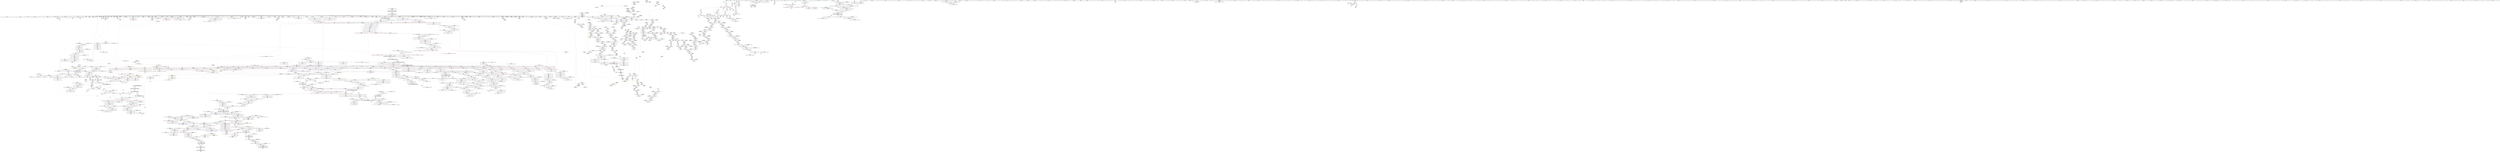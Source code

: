 digraph "SVFG" {
	label="SVFG";

	Node0x560971e546f0 [shape=record,color=grey,label="{NodeID: 0\nNullPtr}"];
	Node0x560971e546f0 -> Node0x560972408f70[style=solid];
	Node0x560971e546f0 -> Node0x560972409070[style=solid];
	Node0x560971e546f0 -> Node0x560972409140[style=solid];
	Node0x560971e546f0 -> Node0x560972409210[style=solid];
	Node0x560971e546f0 -> Node0x5609724092e0[style=solid];
	Node0x560971e546f0 -> Node0x5609724093b0[style=solid];
	Node0x560971e546f0 -> Node0x560972409480[style=solid];
	Node0x560971e546f0 -> Node0x560972409550[style=solid];
	Node0x560971e546f0 -> Node0x560972409620[style=solid];
	Node0x560971e546f0 -> Node0x5609724096f0[style=solid];
	Node0x560971e546f0 -> Node0x5609724097c0[style=solid];
	Node0x560971e546f0 -> Node0x560972409890[style=solid];
	Node0x560971e546f0 -> Node0x560972409960[style=solid];
	Node0x560971e546f0 -> Node0x560972409a30[style=solid];
	Node0x560971e546f0 -> Node0x560972409b00[style=solid];
	Node0x560971e546f0 -> Node0x5609723fd6d0[style=solid];
	Node0x560971e546f0 -> Node0x5609723fd7a0[style=solid];
	Node0x560971e546f0 -> Node0x5609723fd870[style=solid];
	Node0x560971e546f0 -> Node0x5609723fd940[style=solid];
	Node0x560971e546f0 -> Node0x5609723fda10[style=solid];
	Node0x560971e546f0 -> Node0x5609723fdae0[style=solid];
	Node0x560971e546f0 -> Node0x5609723fdbb0[style=solid];
	Node0x560971e546f0 -> Node0x5609723fdc80[style=solid];
	Node0x560971e546f0 -> Node0x5609723fdd50[style=solid];
	Node0x560971e546f0 -> Node0x5609723fde20[style=solid];
	Node0x560971e546f0 -> Node0x5609723fdef0[style=solid];
	Node0x560971e546f0 -> Node0x5609723fdfc0[style=solid];
	Node0x560971e546f0 -> Node0x5609723fe090[style=solid];
	Node0x560971e546f0 -> Node0x5609723fe160[style=solid];
	Node0x560971e546f0 -> Node0x5609723fe230[style=solid];
	Node0x560971e546f0 -> Node0x5609723fe300[style=solid];
	Node0x560971e546f0 -> Node0x5609723fe3d0[style=solid];
	Node0x560971e546f0 -> Node0x5609723fe4a0[style=solid];
	Node0x560971e546f0 -> Node0x5609723fe570[style=solid];
	Node0x560971e546f0 -> Node0x5609723fe640[style=solid];
	Node0x560971e546f0 -> Node0x5609723fe710[style=solid];
	Node0x560971e546f0 -> Node0x5609723fe7e0[style=solid];
	Node0x560971e546f0 -> Node0x5609723fe8b0[style=solid];
	Node0x560971e546f0 -> Node0x5609723fe980[style=solid];
	Node0x560971e546f0 -> Node0x5609723fea50[style=solid];
	Node0x560971e546f0 -> Node0x5609723feb20[style=solid];
	Node0x560971e546f0 -> Node0x5609723febf0[style=solid];
	Node0x560971e546f0 -> Node0x5609723fecc0[style=solid];
	Node0x560971e546f0 -> Node0x5609723fed90[style=solid];
	Node0x560971e546f0 -> Node0x5609723fee60[style=solid];
	Node0x560971e546f0 -> Node0x5609723fef30[style=solid];
	Node0x560971e546f0 -> Node0x5609723ff000[style=solid];
	Node0x560971e546f0 -> Node0x5609723ff0d0[style=solid];
	Node0x560971e546f0 -> Node0x5609723ff1a0[style=solid];
	Node0x560971e546f0 -> Node0x5609723ff270[style=solid];
	Node0x560971e546f0 -> Node0x5609723ff340[style=solid];
	Node0x560971e546f0 -> Node0x5609723ff410[style=solid];
	Node0x560971e546f0 -> Node0x5609723ff4e0[style=solid];
	Node0x560971e546f0 -> Node0x5609723ff5b0[style=solid];
	Node0x560971e546f0 -> Node0x5609723ff680[style=solid];
	Node0x560971e546f0 -> Node0x5609723ff750[style=solid];
	Node0x560971e546f0 -> Node0x5609723ff820[style=solid];
	Node0x560971e546f0 -> Node0x5609723ff8f0[style=solid];
	Node0x560971e546f0 -> Node0x5609723ff9c0[style=solid];
	Node0x560971e546f0 -> Node0x560972437bb0[style=solid];
	Node0x560971e546f0 -> Node0x56097243ad70[style=solid];
	Node0x560971e546f0 -> Node0x56097243ae40[style=solid];
	Node0x560971e546f0 -> Node0x56097243af10[style=solid];
	Node0x560971e546f0 -> Node0x56097243cf90[style=solid];
	Node0x560971e546f0 -> Node0x560972442410[style=solid];
	Node0x560971e546f0 -> Node0x5609724424e0[style=solid];
	Node0x560971e546f0 -> Node0x5609724425b0[style=solid];
	Node0x560971e546f0 -> Node0x560971bcd070[style=solid];
	Node0x560971e546f0 -> Node0x56097246eba0[style=solid];
	Node0x560971e546f0 -> Node0x560972471fc0[style=solid];
	Node0x560971e546f0 -> Node0x560972473340[style=solid];
	Node0x560971e546f0 -> Node0x5609724737c0[style=solid];
	Node0x560971e546f0:s64 -> Node0x560972578e70[style=solid,color=red];
	Node0x560971e546f0:s64 -> Node0x560972571850[style=solid,color=red];
	Node0x560972580610 [shape=record,color=black,label="{NodeID: 2989\n2248 = PHI(1905, )\n1st arg _ZNSt12_Vector_baseIiSaIiEE13_M_deallocateEPim }"];
	Node0x560972580610 -> Node0x560972444970[style=solid];
	Node0x56097240a180 [shape=record,color=red,label="{NodeID: 775\n276\<--148\n\<--i13\nmain\n}"];
	Node0x56097240a180 -> Node0x560972400620[style=solid];
	Node0x5609724006f0 [shape=record,color=black,label="{NodeID: 443\n299\<--298\nconv49\<--\nmain\n|{<s0>27}}"];
	Node0x5609724006f0:s0 -> Node0x560972577b70[style=solid,color=red];
	Node0x5609724402c0 [shape=record,color=blue, style = dotted,label="{NodeID: 1218\n2368\<--2370\noffset_0\<--dummyVal\n_ZSt18uninitialized_copyISt13move_iteratorIPNSt7__cxx1112basic_stringIcSt11char_traitsIcESaIcEEEES7_ET0_T_SA_S9_\n}"];
	Node0x5609724402c0 -> Node0x5609724326d0[style=dashed];
	Node0x5609723f43f0 [shape=record,color=green,label="{NodeID: 111\n656\<--657\n_ZSt9terminatev\<--_ZSt9terminatev_field_insensitive\n}"];
	Node0x56097240fbb0 [shape=record,color=red,label="{NodeID: 886\n1096\<--1095\n\<--_M_start31\n_ZNSt6vectorINSt7__cxx1112basic_stringIcSt11char_traitsIcESaIcEEESaIS5_EE17_M_realloc_insertIJRKS5_EEEvN9__gnu_cxx17__normal_iteratorIPS5_S7_EEDpOT_\n|{<s0>98}}"];
	Node0x56097240fbb0:s0 -> Node0x560972580070[style=solid,color=red];
	Node0x56097256bc10 [shape=record,color=black,label="{NodeID: 2768\n270 = PHI(506, )\n|{<s0>25}}"];
	Node0x56097256bc10:s0 -> Node0x56097257b8d0[style=solid,color=red];
	Node0x560972416620 [shape=record,color=black,label="{NodeID: 554\n1701\<--1715\n_ZStneIPNSt7__cxx1112basic_stringIcSt11char_traitsIcESaIcEEEEbRKSt13move_iteratorIT_ESB__ret\<--lnot\n_ZStneIPNSt7__cxx1112basic_stringIcSt11char_traitsIcESaIcEEEEbRKSt13move_iteratorIT_ESB_\n|{<s0>134}}"];
	Node0x560972416620:s0 -> Node0x56097256d410[style=solid,color=blue];
	Node0x5609723f8c80 [shape=record,color=green,label="{NodeID: 222\n1444\<--1445\nthis.addr\<--this.addr_field_insensitive\n_ZNKSt12_Vector_baseINSt7__cxx1112basic_stringIcSt11char_traitsIcESaIcEEESaIS5_EE19_M_get_Tp_allocatorEv\n}"];
	Node0x5609723f8c80 -> Node0x5609724319d0[style=solid];
	Node0x5609723f8c80 -> Node0x56097243f1b0[style=solid];
	Node0x5609724baa50 [shape=record,color=yellow,style=double,label="{NodeID: 2104\n348V_1 = ENCHI(MR_348V_0)\npts\{968 \}\nFun[_ZNSt6vectorINSt7__cxx1112basic_stringIcSt11char_traitsIcESaIcEEESaIS5_EE17_M_realloc_insertIJRKS5_EEEvN9__gnu_cxx17__normal_iteratorIPS5_S7_EEDpOT_]}"];
	Node0x5609724baa50 -> Node0x56097243d2d0[style=dashed];
	Node0x560972434ea0 [shape=record,color=red,label="{NodeID: 997\n1993\<--1990\nthis1\<--this.addr\n_ZNSt12_Vector_baseIiSaIiEE12_Vector_implD2Ev\n}"];
	Node0x560972434ea0 -> Node0x560972417180[style=solid];
	Node0x560972576d90 [shape=record,color=black,label="{NodeID: 2879\n1460 = PHI(1141, 1267, )\n0th arg _ZN9__gnu_cxx17__normal_iteratorIPNSt7__cxx1112basic_stringIcSt11char_traitsIcESaIcEEESt6vectorIS6_SaIS6_EEEC2ERKS7_ }"];
	Node0x560972576d90 -> Node0x56097243f350[style=solid];
	Node0x56097241c0e0 [shape=record,color=purple,label="{NodeID: 665\n1274\<--1273\n_M_impl\<--\n_ZNSt6vectorINSt7__cxx1112basic_stringIcSt11char_traitsIcESaIcEEESaIS5_EE5beginEv\n}"];
	Node0x5609724070b0 [shape=record,color=green,label="{NodeID: 333\n2160\<--2161\n__first.addr\<--__first.addr_field_insensitive\n_ZNSt22__uninitialized_fill_nILb1EE15__uninit_fill_nIPimiEET_S3_T0_RKT1_\n}"];
	Node0x5609724070b0 -> Node0x560972435ee0[style=solid];
	Node0x5609724070b0 -> Node0x560972443c70[style=solid];
	Node0x56097243a960 [shape=record,color=blue,label="{NodeID: 1108\n588\<--615\nehselector.slot\<--\n_ZNSt6vectorINSt7__cxx1112basic_stringIcSt11char_traitsIcESaIcEEESaIS5_EED2Ev\n}"];
	Node0x560971e54780 [shape=record,color=green,label="{NodeID: 1\n7\<--1\n__dso_handle\<--dummyObj\nGlob }"];
	Node0x560972580720 [shape=record,color=black,label="{NodeID: 2990\n2249 = PHI(1915, )\n2nd arg _ZNSt12_Vector_baseIiSaIiEE13_M_deallocateEPim }"];
	Node0x560972580720 -> Node0x560972444a40[style=solid];
	Node0x56097240a250 [shape=record,color=red,label="{NodeID: 776\n288\<--148\n\<--i13\nmain\n}"];
	Node0x56097240a250 -> Node0x560972470ac0[style=solid];
	Node0x5609724007c0 [shape=record,color=black,label="{NodeID: 444\n305\<--304\nconv52\<--\nmain\n|{<s0>28}}"];
	Node0x5609724007c0:s0 -> Node0x560972578090[style=solid,color=red];
	Node0x560972440390 [shape=record,color=blue, style = dotted,label="{NodeID: 1219\n2371\<--2373\noffset_0\<--dummyVal\n_ZSt18uninitialized_copyISt13move_iteratorIPNSt7__cxx1112basic_stringIcSt11char_traitsIcESaIcEEEES7_ET0_T_SA_S9_\n}"];
	Node0x560972440390 -> Node0x5609724327a0[style=dashed];
	Node0x5609723f44f0 [shape=record,color=green,label="{NodeID: 112\n664\<--665\nthis.addr\<--this.addr_field_insensitive\n_ZNSt12_Vector_baseINSt7__cxx1112basic_stringIcSt11char_traitsIcESaIcEEESaIS5_EE12_Vector_implC2Ev\n}"];
	Node0x5609723f44f0 -> Node0x56097240c880[style=solid];
	Node0x5609723f44f0 -> Node0x56097243aca0[style=solid];
	Node0x56097240fc80 [shape=record,color=red,label="{NodeID: 887\n1100\<--1099\n\<--_M_end_of_storage\n_ZNSt6vectorINSt7__cxx1112basic_stringIcSt11char_traitsIcESaIcEEESaIS5_EE17_M_realloc_insertIJRKS5_EEEvN9__gnu_cxx17__normal_iteratorIPS5_S7_EEDpOT_\n}"];
	Node0x56097240fc80 -> Node0x560972413ff0[style=solid];
	Node0x56097256bd50 [shape=record,color=black,label="{NodeID: 2769\n273 = PHI(506, )\n|{<s0>25}}"];
	Node0x56097256bd50:s0 -> Node0x56097257bae0[style=solid,color=red];
	Node0x5609724166f0 [shape=record,color=black,label="{NodeID: 555\n1727\<--1726\n\<--\n_ZSt10_ConstructINSt7__cxx1112basic_stringIcSt11char_traitsIcESaIcEEEJS5_EEvPT_DpOT0_\n}"];
	Node0x5609724166f0 -> Node0x5609724167c0[style=solid];
	Node0x5609723f8d50 [shape=record,color=green,label="{NodeID: 223\n1453\<--1454\nthis.addr\<--this.addr_field_insensitive\n_ZNK9__gnu_cxx13new_allocatorINSt7__cxx1112basic_stringIcSt11char_traitsIcESaIcEEEE8max_sizeEv\n}"];
	Node0x5609723f8d50 -> Node0x560972431aa0[style=solid];
	Node0x5609723f8d50 -> Node0x56097243f280[style=solid];
	Node0x5609724bab30 [shape=record,color=yellow,style=double,label="{NodeID: 2105\n350V_1 = ENCHI(MR_350V_0)\npts\{970 \}\nFun[_ZNSt6vectorINSt7__cxx1112basic_stringIcSt11char_traitsIcESaIcEEESaIS5_EE17_M_realloc_insertIJRKS5_EEEvN9__gnu_cxx17__normal_iteratorIPS5_S7_EEDpOT_]}"];
	Node0x5609724bab30 -> Node0x56097243d3a0[style=dashed];
	Node0x560972434f70 [shape=record,color=red,label="{NodeID: 998\n2006\<--2000\nthis1\<--this.addr\n_ZNSaIiEC2ERKS_\n}"];
	Node0x560972434f70 -> Node0x560972417250[style=solid];
	Node0x560972576fa0 [shape=record,color=black,label="{NodeID: 2880\n1461 = PHI(1149, 1275, )\n1st arg _ZN9__gnu_cxx17__normal_iteratorIPNSt7__cxx1112basic_stringIcSt11char_traitsIcESaIcEEESt6vectorIS6_SaIS6_EEEC2ERKS7_ }"];
	Node0x560972576fa0 -> Node0x56097243f420[style=solid];
	Node0x56097241c1b0 [shape=record,color=purple,label="{NodeID: 666\n1275\<--1273\n_M_start\<--\n_ZNSt6vectorINSt7__cxx1112basic_stringIcSt11char_traitsIcESaIcEEESaIS5_EE5beginEv\n|{<s0>114}}"];
	Node0x56097241c1b0:s0 -> Node0x560972576fa0[style=solid,color=red];
	Node0x560972407180 [shape=record,color=green,label="{NodeID: 334\n2162\<--2163\n__n.addr\<--__n.addr_field_insensitive\n_ZNSt22__uninitialized_fill_nILb1EE15__uninit_fill_nIPimiEET_S3_T0_RKT1_\n}"];
	Node0x560972407180 -> Node0x560972435fb0[style=solid];
	Node0x560972407180 -> Node0x560972443d40[style=solid];
	Node0x56097243aa30 [shape=record,color=blue,label="{NodeID: 1109\n627\<--626\nthis.addr\<--this\n_ZN9__gnu_cxx13new_allocatorIiEC2Ev\n}"];
	Node0x56097243aa30 -> Node0x56097240c610[style=dashed];
	Node0x5609723f0480 [shape=record,color=green,label="{NodeID: 2\n8\<--1\n.str\<--dummyObj\nGlob }"];
	Node0x560972580830 [shape=record,color=black,label="{NodeID: 2991\n1795 = PHI(1566, )\n0th arg _ZNSt13move_iteratorIPNSt7__cxx1112basic_stringIcSt11char_traitsIcESaIcEEEEC2ES6_ }"];
	Node0x560972580830 -> Node0x5609724414a0[style=solid];
	Node0x56097240a320 [shape=record,color=red,label="{NodeID: 777\n231\<--150\n\<--j\nmain\n}"];
	Node0x56097240a320 -> Node0x5609724728c0[style=solid];
	Node0x560972400890 [shape=record,color=black,label="{NodeID: 445\n308\<--307\nconv55\<--call54\nmain\n}"];
	Node0x560972400890 -> Node0x560972439440[style=solid];
	Node0x560972440460 [shape=record,color=blue,label="{NodeID: 1220\n1637\<--1622\ncoerce.dive\<--__first.coerce\n_ZNSt20__uninitialized_copyILb0EE13__uninit_copyISt13move_iteratorIPNSt7__cxx1112basic_stringIcSt11char_traitsIcESaIcEEEES9_EET0_T_SC_SB_\n}"];
	Node0x560972440460 -> Node0x5609724bdcc0[style=dashed];
	Node0x5609723f45c0 [shape=record,color=green,label="{NodeID: 113\n670\<--671\n_ZNSaINSt7__cxx1112basic_stringIcSt11char_traitsIcESaIcEEEEC2Ev\<--_ZNSaINSt7__cxx1112basic_stringIcSt11char_traitsIcESaIcEEEEC2Ev_field_insensitive\n}"];
	Node0x56097240fd50 [shape=record,color=red,label="{NodeID: 888\n1104\<--1103\n\<--_M_start34\n_ZNSt6vectorINSt7__cxx1112basic_stringIcSt11char_traitsIcESaIcEEESaIS5_EE17_M_realloc_insertIJRKS5_EEEvN9__gnu_cxx17__normal_iteratorIPS5_S7_EEDpOT_\n}"];
	Node0x56097240fd50 -> Node0x5609724140c0[style=solid];
	Node0x56097256be90 [shape=record,color=black,label="{NodeID: 2770\n274 = PHI(46, )\n}"];
	Node0x5609724167c0 [shape=record,color=black,label="{NodeID: 556\n1728\<--1727\n\<--\n_ZSt10_ConstructINSt7__cxx1112basic_stringIcSt11char_traitsIcESaIcEEEJS5_EEvPT_DpOT0_\n}"];
	Node0x5609723f8e20 [shape=record,color=green,label="{NodeID: 224\n1462\<--1463\nthis.addr\<--this.addr_field_insensitive\n_ZN9__gnu_cxx17__normal_iteratorIPNSt7__cxx1112basic_stringIcSt11char_traitsIcESaIcEEESt6vectorIS6_SaIS6_EEEC2ERKS7_\n}"];
	Node0x5609723f8e20 -> Node0x560972431b70[style=solid];
	Node0x5609723f8e20 -> Node0x56097243f350[style=solid];
	Node0x5609724bac10 [shape=record,color=yellow,style=double,label="{NodeID: 2106\n42V_1 = ENCHI(MR_42V_0)\npts\{1370000 \}\nFun[_ZNSt6vectorINSt7__cxx1112basic_stringIcSt11char_traitsIcESaIcEEESaIS5_EE17_M_realloc_insertIJRKS5_EEEvN9__gnu_cxx17__normal_iteratorIPS5_S7_EEDpOT_]|{|<s5>77|<s6>78}}"];
	Node0x5609724bac10 -> Node0x56097240f6d0[style=dashed];
	Node0x5609724bac10 -> Node0x56097240fa10[style=dashed];
	Node0x5609724bac10 -> Node0x56097240fbb0[style=dashed];
	Node0x5609724bac10 -> Node0x56097240fd50[style=dashed];
	Node0x5609724bac10 -> Node0x56097243d610[style=dashed];
	Node0x5609724bac10:s5 -> Node0x5609724e9170[style=dashed,color=red];
	Node0x5609724bac10:s6 -> Node0x5609724dd520[style=dashed,color=red];
	Node0x560972435040 [shape=record,color=red,label="{NodeID: 999\n2008\<--2002\n\<--__a.addr\n_ZNSaIiEC2ERKS_\n}"];
	Node0x560972435040 -> Node0x560972417320[style=solid];
	Node0x560972577120 [shape=record,color=black,label="{NodeID: 2881\n1935 = PHI(1839, )\n0th arg _ZNSt12_Vector_baseIiSaIiEE12_Vector_implC2ERKS0_ }"];
	Node0x560972577120 -> Node0x560972442270[style=solid];
	Node0x56097241c280 [shape=record,color=purple,label="{NodeID: 667\n1294\<--1289\n_M_impl\<--this1\n_ZNSt12_Vector_baseINSt7__cxx1112basic_stringIcSt11char_traitsIcESaIcEEESaIS5_EE11_M_allocateEm\n}"];
	Node0x56097241c280 -> Node0x560972414a80[style=solid];
	Node0x560972407250 [shape=record,color=green,label="{NodeID: 335\n2164\<--2165\n__x.addr\<--__x.addr_field_insensitive\n_ZNSt22__uninitialized_fill_nILb1EE15__uninit_fill_nIPimiEET_S3_T0_RKT1_\n}"];
	Node0x560972407250 -> Node0x560972436080[style=solid];
	Node0x560972407250 -> Node0x560972443e10[style=solid];
	Node0x56097243ab00 [shape=record,color=blue,label="{NodeID: 1110\n634\<--633\nthis.addr\<--this\n_ZN9__gnu_cxx13new_allocatorIiED2Ev\n}"];
	Node0x56097243ab00 -> Node0x56097240c6e0[style=dashed];
	Node0x5609723f0510 [shape=record,color=green,label="{NodeID: 3\n10\<--1\n.str.1\<--dummyObj\nGlob }"];
	Node0x560972580940 [shape=record,color=black,label="{NodeID: 2992\n1796 = PHI(1571, )\n1st arg _ZNSt13move_iteratorIPNSt7__cxx1112basic_stringIcSt11char_traitsIcESaIcEEEEC2ES6_ }"];
	Node0x560972580940 -> Node0x560972441570[style=solid];
	Node0x56097240a3f0 [shape=record,color=red,label="{NodeID: 778\n240\<--150\n\<--j\nmain\n}"];
	Node0x56097240a3f0 -> Node0x5609724002e0[style=solid];
	Node0x560972400960 [shape=record,color=black,label="{NodeID: 446\n313\<--312\nsh_prom56\<--sub\nmain\n}"];
	Node0x560972400960 -> Node0x56097246f140[style=solid];
	Node0x560972440530 [shape=record,color=blue,label="{NodeID: 1221\n1639\<--1623\ncoerce.dive1\<--__last.coerce\n_ZNSt20__uninitialized_copyILb0EE13__uninit_copyISt13move_iteratorIPNSt7__cxx1112basic_stringIcSt11char_traitsIcESaIcEEEES9_EET0_T_SC_SB_\n|{<s0>134}}"];
	Node0x560972440530:s0 -> Node0x5609724e36c0[style=dashed,color=red];
	Node0x5609723f9290 [shape=record,color=green,label="{NodeID: 114\n681\<--682\nthis.addr\<--this.addr_field_insensitive\n_ZNSaINSt7__cxx1112basic_stringIcSt11char_traitsIcESaIcEEEEC2Ev\n}"];
	Node0x5609723f9290 -> Node0x56097240c950[style=solid];
	Node0x5609723f9290 -> Node0x56097243afe0[style=solid];
	Node0x56097240fe20 [shape=record,color=red,label="{NodeID: 889\n1146\<--1143\nthis1\<--this.addr\n_ZNSt6vectorINSt7__cxx1112basic_stringIcSt11char_traitsIcESaIcEEESaIS5_EE3endEv\n}"];
	Node0x56097240fe20 -> Node0x560972414190[style=solid];
	Node0x56097256bfa0 [shape=record,color=black,label="{NodeID: 2771\n29 = PHI()\n}"];
	Node0x560972416890 [shape=record,color=black,label="{NodeID: 557\n1737\<--1744\n_ZNKSt13move_iteratorIPNSt7__cxx1112basic_stringIcSt11char_traitsIcESaIcEEEEdeEv_ret\<--\n_ZNKSt13move_iteratorIPNSt7__cxx1112basic_stringIcSt11char_traitsIcESaIcEEEEdeEv\n|{<s0>136}}"];
	Node0x560972416890:s0 -> Node0x56097256d690[style=solid,color=blue];
	Node0x5609723f8ef0 [shape=record,color=green,label="{NodeID: 225\n1464\<--1465\n__i.addr\<--__i.addr_field_insensitive\n_ZN9__gnu_cxx17__normal_iteratorIPNSt7__cxx1112basic_stringIcSt11char_traitsIcESaIcEEESt6vectorIS6_SaIS6_EEEC2ERKS7_\n}"];
	Node0x5609723f8ef0 -> Node0x560972431c40[style=solid];
	Node0x5609723f8ef0 -> Node0x56097243f420[style=solid];
	Node0x5609724bacf0 [shape=record,color=yellow,style=double,label="{NodeID: 2107\n59V_1 = ENCHI(MR_59V_0)\npts\{1370001 \}\nFun[_ZNSt6vectorINSt7__cxx1112basic_stringIcSt11char_traitsIcESaIcEEESaIS5_EE17_M_realloc_insertIJRKS5_EEEvN9__gnu_cxx17__normal_iteratorIPS5_S7_EEDpOT_]|{|<s3>77|<s4>78}}"];
	Node0x5609724bacf0 -> Node0x56097240f940[style=dashed];
	Node0x5609724bacf0 -> Node0x56097240fae0[style=dashed];
	Node0x5609724bacf0 -> Node0x56097243d6e0[style=dashed];
	Node0x5609724bacf0:s3 -> Node0x5609724e9170[style=dashed,color=red];
	Node0x5609724bacf0:s4 -> Node0x5609724dd520[style=dashed,color=red];
	Node0x560972435110 [shape=record,color=red,label="{NodeID: 1000\n2023\<--2017\nthis1\<--this.addr\n_ZN9__gnu_cxx13new_allocatorIiEC2ERKS1_\n}"];
	Node0x560972577230 [shape=record,color=black,label="{NodeID: 2882\n1936 = PHI(1840, )\n1st arg _ZNSt12_Vector_baseIiSaIiEE12_Vector_implC2ERKS0_ }"];
	Node0x560972577230 -> Node0x560972442340[style=solid];
	Node0x56097241c350 [shape=record,color=purple,label="{NodeID: 668\n1329\<--1317\ncoerce.dive\<--agg.tmp\n_ZSt34__uninitialized_move_if_noexcept_aIPNSt7__cxx1112basic_stringIcSt11char_traitsIcESaIcEEES6_SaIS5_EET0_T_S9_S8_RT1_\n}"];
	Node0x56097241c350 -> Node0x56097243e7f0[style=solid];
	Node0x560972407320 [shape=record,color=green,label="{NodeID: 336\n2173\<--2174\n_ZSt6fill_nIPimiET_S1_T0_RKT1_\<--_ZSt6fill_nIPimiET_S1_T0_RKT1__field_insensitive\n}"];
	Node0x56097243abd0 [shape=record,color=blue,label="{NodeID: 1111\n641\<--640\nthis.addr\<--this\n_ZNSt12_Vector_baseINSt7__cxx1112basic_stringIcSt11char_traitsIcESaIcEEESaIS5_EEC2Ev\n}"];
	Node0x56097243abd0 -> Node0x56097240c7b0[style=dashed];
	Node0x5609723f07c0 [shape=record,color=green,label="{NodeID: 4\n12\<--1\n_ZSt3cin\<--dummyObj\nGlob }"];
	Node0x560972580a50 [shape=record,color=black,label="{NodeID: 2993\n1565 = PHI(1325, 1331, )\n0th arg _ZSt32__make_move_if_noexcept_iteratorINSt7__cxx1112basic_stringIcSt11char_traitsIcESaIcEEESt13move_iteratorIPS5_EET0_PT_ }"];
	Node0x560972580a50 -> Node0x56097243feb0[style=solid];
	Node0x56097240a4c0 [shape=record,color=red,label="{NodeID: 779\n245\<--150\n\<--j\nmain\n}"];
	Node0x56097240a4c0 -> Node0x5609724003b0[style=solid];
	Node0x560972400a30 [shape=record,color=black,label="{NodeID: 447\n119\<--344\nmain_ret\<--\nmain\n}"];
	Node0x560972440600 [shape=record,color=blue,label="{NodeID: 1222\n1629\<--1624\n__result.addr\<--__result\n_ZNSt20__uninitialized_copyILb0EE13__uninit_copyISt13move_iteratorIPNSt7__cxx1112basic_stringIcSt11char_traitsIcESaIcEEEES9_EET0_T_SC_SB_\n}"];
	Node0x560972440600 -> Node0x560972432870[style=dashed];
	Node0x560972440600 -> Node0x560972432940[style=dashed];
	Node0x5609723f9360 [shape=record,color=green,label="{NodeID: 115\n687\<--688\n_ZN9__gnu_cxx13new_allocatorINSt7__cxx1112basic_stringIcSt11char_traitsIcESaIcEEEEC2Ev\<--_ZN9__gnu_cxx13new_allocatorINSt7__cxx1112basic_stringIcSt11char_traitsIcESaIcEEEEC2Ev_field_insensitive\n}"];
	Node0x56097240fef0 [shape=record,color=red,label="{NodeID: 890\n1154\<--1153\n\<--coerce.dive\n_ZNSt6vectorINSt7__cxx1112basic_stringIcSt11char_traitsIcESaIcEEESaIS5_EE3endEv\n}"];
	Node0x56097240fef0 -> Node0x560972414260[style=solid];
	Node0x56097256c070 [shape=record,color=black,label="{NodeID: 2772\n62 = PHI()\n}"];
	Node0x56097256c070 -> Node0x560972473c40[style=solid];
	Node0x560972416960 [shape=record,color=black,label="{NodeID: 558\n1746\<--1751\n_ZNSt13move_iteratorIPNSt7__cxx1112basic_stringIcSt11char_traitsIcESaIcEEEEppEv_ret\<--this1\n_ZNSt13move_iteratorIPNSt7__cxx1112basic_stringIcSt11char_traitsIcESaIcEEEEppEv\n|{<s0>138}}"];
	Node0x560972416960:s0 -> Node0x56097256d7d0[style=solid,color=blue];
	Node0x5609723f8fc0 [shape=record,color=green,label="{NodeID: 226\n1477\<--1478\n__a.addr\<--__a.addr_field_insensitive\n_ZNSt16allocator_traitsISaINSt7__cxx1112basic_stringIcSt11char_traitsIcESaIcEEEEE8allocateERS6_m\n}"];
	Node0x5609723f8fc0 -> Node0x560972431de0[style=solid];
	Node0x5609723f8fc0 -> Node0x56097243f5c0[style=solid];
	Node0x5609724351e0 [shape=record,color=red,label="{NodeID: 1001\n2034\<--2028\nthis1\<--this.addr\n_ZNSt12_Vector_baseIiSaIiEE11_M_allocateEm\n}"];
	Node0x5609724351e0 -> Node0x56097241f5b0[style=solid];
	Node0x560972577340 [shape=record,color=black,label="{NodeID: 2883\n769 = PHI(710, 1673, )\n0th arg _ZSt8_DestroyIPNSt7__cxx1112basic_stringIcSt11char_traitsIcESaIcEEEEvT_S7_ }"];
	Node0x560972577340 -> Node0x56097243b730[style=solid];
	Node0x56097241c420 [shape=record,color=purple,label="{NodeID: 669\n1337\<--1317\ncoerce.dive4\<--agg.tmp\n_ZSt34__uninitialized_move_if_noexcept_aIPNSt7__cxx1112basic_stringIcSt11char_traitsIcESaIcEEES6_SaIS5_EET0_T_S9_S8_RT1_\n}"];
	Node0x56097241c420 -> Node0x560972411340[style=solid];
	Node0x560972407420 [shape=record,color=green,label="{NodeID: 337\n2180\<--2181\n__first.addr\<--__first.addr_field_insensitive\n_ZSt6fill_nIPimiET_S1_T0_RKT1_\n}"];
	Node0x560972407420 -> Node0x560972436150[style=solid];
	Node0x560972407420 -> Node0x560972443ee0[style=solid];
	Node0x56097243aca0 [shape=record,color=blue,label="{NodeID: 1112\n664\<--663\nthis.addr\<--this\n_ZNSt12_Vector_baseINSt7__cxx1112basic_stringIcSt11char_traitsIcESaIcEEESaIS5_EE12_Vector_implC2Ev\n}"];
	Node0x56097243aca0 -> Node0x56097240c880[style=dashed];
	Node0x5609723f0850 [shape=record,color=green,label="{NodeID: 5\n13\<--1\n.str.2\<--dummyObj\nGlob }"];
	Node0x560972580c60 [shape=record,color=black,label="{NodeID: 2994\n1998 = PHI(1944, )\n0th arg _ZNSaIiEC2ERKS_ }"];
	Node0x560972580c60 -> Node0x560972442b60[style=solid];
	Node0x56097240a590 [shape=record,color=red,label="{NodeID: 780\n268\<--150\n\<--j\nmain\n}"];
	Node0x56097240a590 -> Node0x560972400480[style=solid];
	Node0x560972400b00 [shape=record,color=black,label="{NodeID: 448\n368\<--367\n\<--this1\n_ZNSt6vectorINSt7__cxx1112basic_stringIcSt11char_traitsIcESaIcEEESaIS5_EEC2Ev\n|{<s0>36}}"];
	Node0x560972400b00:s0 -> Node0x5609725782d0[style=solid,color=red];
	Node0x5609724406d0 [shape=record,color=blue,label="{NodeID: 1223\n1631\<--1642\n__cur\<--\n_ZNSt20__uninitialized_copyILb0EE13__uninit_copyISt13move_iteratorIPNSt7__cxx1112basic_stringIcSt11char_traitsIcESaIcEEEES9_EET0_T_SC_SB_\n}"];
	Node0x5609724406d0 -> Node0x5609724bd7c0[style=dashed];
	Node0x5609723f9460 [shape=record,color=green,label="{NodeID: 116\n692\<--693\nthis.addr\<--this.addr_field_insensitive\n_ZN9__gnu_cxx13new_allocatorINSt7__cxx1112basic_stringIcSt11char_traitsIcESaIcEEEEC2Ev\n}"];
	Node0x5609723f9460 -> Node0x56097240ca20[style=solid];
	Node0x5609723f9460 -> Node0x56097243b0b0[style=solid];
	Node0x56097240ffc0 [shape=record,color=red,label="{NodeID: 891\n1169\<--1160\nthis1\<--this.addr\n_ZN9__gnu_cxx13new_allocatorINSt7__cxx1112basic_stringIcSt11char_traitsIcESaIcEEEE9constructIS6_JRKS6_EEEvPT_DpOT0_\n}"];
	Node0x56097256c140 [shape=record,color=black,label="{NodeID: 2773\n66 = PHI()\n}"];
	Node0x56097256c140 -> Node0x560972473c40[style=solid];
	Node0x560972416a30 [shape=record,color=black,label="{NodeID: 559\n1758\<--1773\n_ZSteqIPNSt7__cxx1112basic_stringIcSt11char_traitsIcESaIcEEEEbRKSt13move_iteratorIT_ESB__ret\<--cmp\n_ZSteqIPNSt7__cxx1112basic_stringIcSt11char_traitsIcESaIcEEEEbRKSt13move_iteratorIT_ESB_\n|{<s0>145}}"];
	Node0x560972416a30:s0 -> Node0x56097256d2d0[style=solid,color=blue];
	Node0x5609723f9090 [shape=record,color=green,label="{NodeID: 227\n1479\<--1480\n__n.addr\<--__n.addr_field_insensitive\n_ZNSt16allocator_traitsISaINSt7__cxx1112basic_stringIcSt11char_traitsIcESaIcEEEEE8allocateERS6_m\n}"];
	Node0x5609723f9090 -> Node0x560972431eb0[style=solid];
	Node0x5609723f9090 -> Node0x56097243f690[style=solid];
	Node0x5609724352b0 [shape=record,color=red,label="{NodeID: 1002\n2035\<--2030\n\<--__n.addr\n_ZNSt12_Vector_baseIiSaIiEE11_M_allocateEm\n}"];
	Node0x5609724352b0 -> Node0x560972472bc0[style=solid];
	Node0x560972577520 [shape=record,color=black,label="{NodeID: 2884\n770 = PHI(711, 1674, )\n1st arg _ZSt8_DestroyIPNSt7__cxx1112basic_stringIcSt11char_traitsIcESaIcEEEEvT_S7_ }"];
	Node0x560972577520 -> Node0x56097243b800[style=solid];
	Node0x56097241c4f0 [shape=record,color=purple,label="{NodeID: 670\n1333\<--1319\ncoerce.dive3\<--agg.tmp1\n_ZSt34__uninitialized_move_if_noexcept_aIPNSt7__cxx1112basic_stringIcSt11char_traitsIcESaIcEEES6_SaIS5_EET0_T_S9_S8_RT1_\n}"];
	Node0x56097241c4f0 -> Node0x56097243e8c0[style=solid];
	Node0x5609724074f0 [shape=record,color=green,label="{NodeID: 338\n2182\<--2183\n__n.addr\<--__n.addr_field_insensitive\n_ZSt6fill_nIPimiET_S1_T0_RKT1_\n}"];
	Node0x5609724074f0 -> Node0x560972436220[style=solid];
	Node0x5609724074f0 -> Node0x560972443fb0[style=solid];
	Node0x5609724e1250 [shape=record,color=yellow,style=double,label="{NodeID: 2220\n52V_1 = ENCHI(MR_52V_0)\npts\{1370000 1370001 1370002 \}\nFun[_ZNSt6vectorINSt7__cxx1112basic_stringIcSt11char_traitsIcESaIcEEESaIS5_EEC2Ev]|{<s0>36}}"];
	Node0x5609724e1250:s0 -> Node0x5609724e2800[style=dashed,color=red];
	Node0x56097243ad70 [shape=record,color=blue, style = dotted,label="{NodeID: 1113\n672\<--3\n_M_start\<--dummyVal\n_ZNSt12_Vector_baseINSt7__cxx1112basic_stringIcSt11char_traitsIcESaIcEEESaIS5_EE12_Vector_implC2Ev\n|{<s0>56}}"];
	Node0x56097243ad70:s0 -> Node0x560972503340[style=dashed,color=blue];
	Node0x5609723f08e0 [shape=record,color=green,label="{NodeID: 6\n15\<--1\n.str.3\<--dummyObj\nGlob }"];
	Node0x560972580d70 [shape=record,color=black,label="{NodeID: 2995\n1999 = PHI(1945, )\n1st arg _ZNSaIiEC2ERKS_ }"];
	Node0x560972580d70 -> Node0x560972442c30[style=solid];
	Node0x56097240a660 [shape=record,color=red,label="{NodeID: 781\n283\<--150\n\<--j\nmain\n}"];
	Node0x56097240a660 -> Node0x560972470940[style=solid];
	Node0x560972400bd0 [shape=record,color=black,label="{NodeID: 449\n394\<--393\n\<--this1\n_ZNSt6vectorINSt7__cxx1112basic_stringIcSt11char_traitsIcESaIcEEESaIS5_EE9push_backERKS5_\n}"];
	Node0x560972400bd0 -> Node0x560972418b40[style=solid];
	Node0x560972400bd0 -> Node0x560972418c10[style=solid];
	Node0x5609724407a0 [shape=record,color=blue,label="{NodeID: 1224\n1631\<--1662\n__cur\<--incdec.ptr\n_ZNSt20__uninitialized_copyILb0EE13__uninit_copyISt13move_iteratorIPNSt7__cxx1112basic_stringIcSt11char_traitsIcESaIcEEEES9_EET0_T_SC_SB_\n}"];
	Node0x5609724407a0 -> Node0x5609724bd7c0[style=dashed];
	Node0x5609723f9530 [shape=record,color=green,label="{NodeID: 117\n701\<--702\n__first.addr\<--__first.addr_field_insensitive\n_ZSt8_DestroyIPNSt7__cxx1112basic_stringIcSt11char_traitsIcESaIcEEES5_EvT_S7_RSaIT0_E\n}"];
	Node0x5609723f9530 -> Node0x56097240caf0[style=solid];
	Node0x5609723f9530 -> Node0x56097243b180[style=solid];
	Node0x560972410090 [shape=record,color=red,label="{NodeID: 892\n1170\<--1162\n\<--__p.addr\n_ZN9__gnu_cxx13new_allocatorINSt7__cxx1112basic_stringIcSt11char_traitsIcESaIcEEEE9constructIS6_JRKS6_EEEvPT_DpOT0_\n}"];
	Node0x560972410090 -> Node0x560972414330[style=solid];
	Node0x56097256c240 [shape=record,color=black,label="{NodeID: 2774\n73 = PHI()\n}"];
	Node0x56097256c240 -> Node0x5609723ffb90[style=solid];
	Node0x560972416b00 [shape=record,color=black,label="{NodeID: 560\n1775\<--1782\n_ZNKSt13move_iteratorIPNSt7__cxx1112basic_stringIcSt11char_traitsIcESaIcEEEE4baseEv_ret\<--\n_ZNKSt13move_iteratorIPNSt7__cxx1112basic_stringIcSt11char_traitsIcESaIcEEEE4baseEv\n|{<s0>148|<s1>149}}"];
	Node0x560972416b00:s0 -> Node0x560972570810[style=solid,color=blue];
	Node0x560972416b00:s1 -> Node0x560972570950[style=solid,color=blue];
	Node0x5609723f9160 [shape=record,color=green,label="{NodeID: 228\n1487\<--1488\n_ZN9__gnu_cxx13new_allocatorINSt7__cxx1112basic_stringIcSt11char_traitsIcESaIcEEEE8allocateEmPKv\<--_ZN9__gnu_cxx13new_allocatorINSt7__cxx1112basic_stringIcSt11char_traitsIcESaIcEEEE8allocateEmPKv_field_insensitive\n}"];
	Node0x560972435380 [shape=record,color=red,label="{NodeID: 1003\n2040\<--2030\n\<--__n.addr\n_ZNSt12_Vector_baseIiSaIiEE11_M_allocateEm\n|{<s0>164}}"];
	Node0x560972435380:s0 -> Node0x560972575c10[style=solid,color=red];
	Node0x5609725776a0 [shape=record,color=black,label="{NodeID: 2885\n2026 = PHI(1965, )\n0th arg _ZNSt12_Vector_baseIiSaIiEE11_M_allocateEm }"];
	Node0x5609725776a0 -> Node0x560972442ea0[style=solid];
	Node0x56097241c5c0 [shape=record,color=purple,label="{NodeID: 671\n1339\<--1319\ncoerce.dive5\<--agg.tmp1\n_ZSt34__uninitialized_move_if_noexcept_aIPNSt7__cxx1112basic_stringIcSt11char_traitsIcESaIcEEES6_SaIS5_EET0_T_S9_S8_RT1_\n}"];
	Node0x56097241c5c0 -> Node0x560972411410[style=solid];
	Node0x5609724075c0 [shape=record,color=green,label="{NodeID: 339\n2184\<--2185\n__value.addr\<--__value.addr_field_insensitive\n_ZSt6fill_nIPimiET_S1_T0_RKT1_\n}"];
	Node0x5609724075c0 -> Node0x5609724362f0[style=solid];
	Node0x5609724075c0 -> Node0x560972444080[style=solid];
	Node0x56097243ae40 [shape=record,color=blue, style = dotted,label="{NodeID: 1114\n674\<--3\n_M_finish\<--dummyVal\n_ZNSt12_Vector_baseINSt7__cxx1112basic_stringIcSt11char_traitsIcESaIcEEESaIS5_EE12_Vector_implC2Ev\n|{<s0>56}}"];
	Node0x56097243ae40:s0 -> Node0x560972503340[style=dashed,color=blue];
	Node0x5609723f11b0 [shape=record,color=green,label="{NodeID: 7\n18\<--1\n\<--dummyObj\nCan only get source location for instruction, argument, global var or function.}"];
	Node0x560972580e80 [shape=record,color=black,label="{NodeID: 2996\n1443 = PHI(1377, )\n0th arg _ZNKSt12_Vector_baseINSt7__cxx1112basic_stringIcSt11char_traitsIcESaIcEEESaIS5_EE19_M_get_Tp_allocatorEv }"];
	Node0x560972580e80 -> Node0x56097243f1b0[style=solid];
	Node0x56097240a730 [shape=record,color=red,label="{NodeID: 782\n294\<--152\n\<--i45\nmain\n}"];
	Node0x56097240a730 -> Node0x560972471cc0[style=solid];
	Node0x560972400ca0 [shape=record,color=black,label="{NodeID: 450\n398\<--393\n\<--this1\n_ZNSt6vectorINSt7__cxx1112basic_stringIcSt11char_traitsIcESaIcEEESaIS5_EE9push_backERKS5_\n}"];
	Node0x560972400ca0 -> Node0x560972418ce0[style=solid];
	Node0x560972400ca0 -> Node0x560972418db0[style=solid];
	Node0x560972440870 [shape=record,color=blue,label="{NodeID: 1225\n1633\<--1666\nexn.slot\<--\n_ZNSt20__uninitialized_copyILb0EE13__uninit_copyISt13move_iteratorIPNSt7__cxx1112basic_stringIcSt11char_traitsIcESaIcEEEES9_EET0_T_SC_SB_\n}"];
	Node0x560972440870 -> Node0x560972432d50[style=dashed];
	Node0x560972440870 -> Node0x560972440a10[style=dashed];
	Node0x5609723f9600 [shape=record,color=green,label="{NodeID: 118\n703\<--704\n__last.addr\<--__last.addr_field_insensitive\n_ZSt8_DestroyIPNSt7__cxx1112basic_stringIcSt11char_traitsIcESaIcEEES5_EvT_S7_RSaIT0_E\n}"];
	Node0x5609723f9600 -> Node0x56097240cbc0[style=solid];
	Node0x5609723f9600 -> Node0x56097243b250[style=solid];
	Node0x5609724c40c0 [shape=record,color=black,label="{NodeID: 2000\nMR_42V_7 = PHI(MR_42V_4, MR_42V_6, MR_42V_4, )\npts\{1370000 \}\n|{<s0>33}}"];
	Node0x5609724c40c0:s0 -> Node0x5609724ba240[style=dashed,color=red];
	Node0x560972410160 [shape=record,color=red,label="{NodeID: 893\n1173\<--1164\n\<--__args.addr\n_ZN9__gnu_cxx13new_allocatorINSt7__cxx1112basic_stringIcSt11char_traitsIcESaIcEEEE9constructIS6_JRKS6_EEEvPT_DpOT0_\n|{<s0>101}}"];
	Node0x560972410160:s0 -> Node0x56097257d2d0[style=solid,color=red];
	Node0x56097256c340 [shape=record,color=black,label="{NodeID: 2775\n86 = PHI()\n}"];
	Node0x56097256c340 -> Node0x5609724206c0[style=solid];
	Node0x560972416bd0 [shape=record,color=black,label="{NodeID: 561\n1784\<--1789\n_ZSt7forwardINSt7__cxx1112basic_stringIcSt11char_traitsIcESaIcEEEEOT_RNSt16remove_referenceIS6_E4typeE_ret\<--\n_ZSt7forwardINSt7__cxx1112basic_stringIcSt11char_traitsIcESaIcEEEEOT_RNSt16remove_referenceIS6_E4typeE\n|{<s0>146}}"];
	Node0x560972416bd0:s0 -> Node0x5609725706d0[style=solid,color=blue];
	Node0x5609724016f0 [shape=record,color=green,label="{NodeID: 229\n1494\<--1495\nthis.addr\<--this.addr_field_insensitive\n_ZN9__gnu_cxx13new_allocatorINSt7__cxx1112basic_stringIcSt11char_traitsIcESaIcEEEE8allocateEmPKv\n}"];
	Node0x5609724016f0 -> Node0x560972431f80[style=solid];
	Node0x5609724016f0 -> Node0x56097243f760[style=solid];
	Node0x560972435450 [shape=record,color=red,label="{NodeID: 1004\n2057\<--2051\n\<--__a.addr\n_ZNSt16allocator_traitsISaIiEE8allocateERS0_m\n}"];
	Node0x560972435450 -> Node0x560972417590[style=solid];
	Node0x5609725777b0 [shape=record,color=black,label="{NodeID: 2886\n2027 = PHI(1966, )\n1st arg _ZNSt12_Vector_baseIiSaIiEE11_M_allocateEm }"];
	Node0x5609725777b0 -> Node0x560972442f70[style=solid];
	Node0x56097241c690 [shape=record,color=purple,label="{NodeID: 672\n1351\<--1350\n_M_current\<--this1\n_ZNK9__gnu_cxx17__normal_iteratorIPNSt7__cxx1112basic_stringIcSt11char_traitsIcESaIcEEESt6vectorIS6_SaIS6_EEE4baseEv\n}"];
	Node0x56097241c690 -> Node0x560972414cf0[style=solid];
	Node0x560972407690 [shape=record,color=green,label="{NodeID: 340\n2191\<--2192\n_ZSt12__niter_baseIPiET_S1_\<--_ZSt12__niter_baseIPiET_S1__field_insensitive\n}"];
	Node0x56097243af10 [shape=record,color=blue, style = dotted,label="{NodeID: 1115\n676\<--3\n_M_end_of_storage\<--dummyVal\n_ZNSt12_Vector_baseINSt7__cxx1112basic_stringIcSt11char_traitsIcESaIcEEESaIS5_EE12_Vector_implC2Ev\n|{<s0>56}}"];
	Node0x56097243af10:s0 -> Node0x560972503340[style=dashed,color=blue];
	Node0x5609723f1240 [shape=record,color=green,label="{NodeID: 8\n70\<--1\n\<--dummyObj\nCan only get source location for instruction, argument, global var or function.}"];
	Node0x560972580f90 [shape=record,color=black,label="{NodeID: 2997\n1524 = PHI(1338, )\n0th arg _ZSt22__uninitialized_copy_aISt13move_iteratorIPNSt7__cxx1112basic_stringIcSt11char_traitsIcESaIcEEEES7_S6_ET0_T_SA_S9_RSaIT1_E }"];
	Node0x560972580f90 -> Node0x56097243f9d0[style=solid];
	Node0x56097240a800 [shape=record,color=red,label="{NodeID: 783\n298\<--152\n\<--i45\nmain\n}"];
	Node0x56097240a800 -> Node0x5609724006f0[style=solid];
	Node0x560972400d70 [shape=record,color=black,label="{NodeID: 451\n404\<--393\n\<--this1\n_ZNSt6vectorINSt7__cxx1112basic_stringIcSt11char_traitsIcESaIcEEESaIS5_EE9push_backERKS5_\n}"];
	Node0x560972400d70 -> Node0x560972418e80[style=solid];
	Node0x560972440940 [shape=record,color=blue,label="{NodeID: 1226\n1635\<--1668\nehselector.slot\<--\n_ZNSt20__uninitialized_copyILb0EE13__uninit_copyISt13move_iteratorIPNSt7__cxx1112basic_stringIcSt11char_traitsIcESaIcEEEES9_EET0_T_SC_SB_\n}"];
	Node0x560972440940 -> Node0x560972440ae0[style=dashed];
	Node0x5609723f96d0 [shape=record,color=green,label="{NodeID: 119\n705\<--706\n.addr\<--.addr_field_insensitive\n_ZSt8_DestroyIPNSt7__cxx1112basic_stringIcSt11char_traitsIcESaIcEEES5_EvT_S7_RSaIT0_E\n}"];
	Node0x5609723f96d0 -> Node0x56097243b320[style=solid];
	Node0x560972410230 [shape=record,color=red,label="{NodeID: 894\n1184\<--1181\n\<--__t.addr\n_ZSt7forwardIRKNSt7__cxx1112basic_stringIcSt11char_traitsIcESaIcEEEEOT_RNSt16remove_referenceIS8_E4typeE\n}"];
	Node0x560972410230 -> Node0x5609724144d0[style=solid];
	Node0x56097256c440 [shape=record,color=black,label="{NodeID: 2776\n94 = PHI()\n}"];
	Node0x56097256c440 -> Node0x560972420790[style=solid];
	Node0x560972416ca0 [shape=record,color=black,label="{NodeID: 562\n1877\<--1876\n\<--this1\n_ZNSt6vectorIiSaIiEE18_M_fill_initializeEmRKi\n}"];
	Node0x560972416ca0 -> Node0x56097241e160[style=solid];
	Node0x560972416ca0 -> Node0x56097241e230[style=solid];
	Node0x5609724017c0 [shape=record,color=green,label="{NodeID: 230\n1496\<--1497\n__n.addr\<--__n.addr_field_insensitive\n_ZN9__gnu_cxx13new_allocatorINSt7__cxx1112basic_stringIcSt11char_traitsIcESaIcEEEE8allocateEmPKv\n}"];
	Node0x5609724017c0 -> Node0x560972432050[style=solid];
	Node0x5609724017c0 -> Node0x560972432120[style=solid];
	Node0x5609724017c0 -> Node0x56097243f830[style=solid];
	Node0x560972435520 [shape=record,color=red,label="{NodeID: 1005\n2059\<--2053\n\<--__n.addr\n_ZNSt16allocator_traitsISaIiEE8allocateERS0_m\n|{<s0>165}}"];
	Node0x560972435520:s0 -> Node0x56097256a430[style=solid,color=red];
	Node0x5609725778c0 [shape=record,color=black,label="{NodeID: 2887\n524 = PHI(142, 142, 142, )\n0th arg _ZNSt6vectorIiSaIiEEixEm }"];
	Node0x5609725778c0 -> Node0x56097243a3b0[style=solid];
	Node0x56097241c760 [shape=record,color=purple,label="{NodeID: 673\n1392\<--1391\n_M_impl\<--\n_ZNKSt6vectorINSt7__cxx1112basic_stringIcSt11char_traitsIcESaIcEEESaIS5_EE4sizeEv\n}"];
	Node0x560972407790 [shape=record,color=green,label="{NodeID: 341\n2196\<--2197\n_ZSt10__fill_n_aIPimiEN9__gnu_cxx11__enable_ifIXsr11__is_scalarIT1_EE7__valueET_E6__typeES4_T0_RKS3_\<--_ZSt10__fill_n_aIPimiEN9__gnu_cxx11__enable_ifIXsr11__is_scalarIT1_EE7__valueET_E6__typeES4_T0_RKS3__field_insensitive\n}"];
	Node0x56097243afe0 [shape=record,color=blue,label="{NodeID: 1116\n681\<--680\nthis.addr\<--this\n_ZNSaINSt7__cxx1112basic_stringIcSt11char_traitsIcESaIcEEEEC2Ev\n}"];
	Node0x56097243afe0 -> Node0x56097240c950[style=dashed];
	Node0x5609723f12d0 [shape=record,color=green,label="{NodeID: 9\n77\<--1\n\<--dummyObj\nCan only get source location for instruction, argument, global var or function.}"];
	Node0x5609725810d0 [shape=record,color=black,label="{NodeID: 2998\n1525 = PHI(1340, )\n1st arg _ZSt22__uninitialized_copy_aISt13move_iteratorIPNSt7__cxx1112basic_stringIcSt11char_traitsIcESaIcEEEES7_S6_ET0_T_SA_S9_RSaIT1_E }"];
	Node0x5609725810d0 -> Node0x56097243faa0[style=solid];
	Node0x56097240a8d0 [shape=record,color=red,label="{NodeID: 784\n304\<--152\n\<--i45\nmain\n}"];
	Node0x56097240a8d0 -> Node0x5609724007c0[style=solid];
	Node0x560972400e40 [shape=record,color=black,label="{NodeID: 452\n407\<--393\n\<--this1\n_ZNSt6vectorINSt7__cxx1112basic_stringIcSt11char_traitsIcESaIcEEESaIS5_EE9push_backERKS5_\n}"];
	Node0x560972400e40 -> Node0x560972418f50[style=solid];
	Node0x560972400e40 -> Node0x560972419020[style=solid];
	Node0x560972440a10 [shape=record,color=blue,label="{NodeID: 1227\n1633\<--1680\nexn.slot\<--\n_ZNSt20__uninitialized_copyILb0EE13__uninit_copyISt13move_iteratorIPNSt7__cxx1112basic_stringIcSt11char_traitsIcESaIcEEEES9_EET0_T_SC_SB_\n}"];
	Node0x560972440a10 -> Node0x560972432e20[style=dashed];
	Node0x5609723f97a0 [shape=record,color=green,label="{NodeID: 120\n713\<--714\n_ZSt8_DestroyIPNSt7__cxx1112basic_stringIcSt11char_traitsIcESaIcEEEEvT_S7_\<--_ZSt8_DestroyIPNSt7__cxx1112basic_stringIcSt11char_traitsIcESaIcEEEEvT_S7__field_insensitive\n}"];
	Node0x5609724c4ac0 [shape=record,color=black,label="{NodeID: 2002\nMR_46V_7 = PHI(MR_46V_4, MR_46V_6, MR_46V_4, )\npts\{1370001 1370002 \}\n|{<s0>33|<s1>33}}"];
	Node0x5609724c4ac0:s0 -> Node0x5609724ba320[style=dashed,color=red];
	Node0x5609724c4ac0:s1 -> Node0x5609724ba400[style=dashed,color=red];
	Node0x560972410300 [shape=record,color=red,label="{NodeID: 895\n1206\<--1193\nthis1\<--this.addr\n_ZNKSt6vectorINSt7__cxx1112basic_stringIcSt11char_traitsIcESaIcEEESaIS5_EE12_M_check_lenEmPKc\n|{<s0>103|<s1>104|<s2>106|<s3>107|<s4>109|<s5>110|<s6>111}}"];
	Node0x560972410300:s0 -> Node0x56097257ee20[style=solid,color=red];
	Node0x560972410300:s1 -> Node0x560972579300[style=solid,color=red];
	Node0x560972410300:s2 -> Node0x560972579300[style=solid,color=red];
	Node0x560972410300:s3 -> Node0x560972579300[style=solid,color=red];
	Node0x560972410300:s4 -> Node0x560972579300[style=solid,color=red];
	Node0x560972410300:s5 -> Node0x56097257ee20[style=solid,color=red];
	Node0x560972410300:s6 -> Node0x56097257ee20[style=solid,color=red];
	Node0x56097256c540 [shape=record,color=black,label="{NodeID: 2777\n186 = PHI()\n}"];
	Node0x560972416d70 [shape=record,color=black,label="{NodeID: 563\n1883\<--1876\n\<--this1\n_ZNSt6vectorIiSaIiEE18_M_fill_initializeEmRKi\n|{<s0>154}}"];
	Node0x560972416d70:s0 -> Node0x56097257dc60[style=solid,color=red];
	Node0x560972401890 [shape=record,color=green,label="{NodeID: 231\n1498\<--1499\n.addr\<--.addr_field_insensitive\n_ZN9__gnu_cxx13new_allocatorINSt7__cxx1112basic_stringIcSt11char_traitsIcESaIcEEEE8allocateEmPKv\n}"];
	Node0x560972401890 -> Node0x56097243f900[style=solid];
	Node0x5609724355f0 [shape=record,color=red,label="{NodeID: 1006\n2077\<--2068\nthis1\<--this.addr\n_ZN9__gnu_cxx13new_allocatorIiE8allocateEmPKv\n|{<s0>166}}"];
	Node0x5609724355f0:s0 -> Node0x5609725816a0[style=solid,color=red];
	Node0x560972577b70 [shape=record,color=black,label="{NodeID: 2888\n525 = PHI(246, 277, 299, )\n1st arg _ZNSt6vectorIiSaIiEEixEm }"];
	Node0x560972577b70 -> Node0x56097243a480[style=solid];
	Node0x56097241c830 [shape=record,color=purple,label="{NodeID: 674\n1393\<--1391\n_M_finish\<--\n_ZNKSt6vectorINSt7__cxx1112basic_stringIcSt11char_traitsIcESaIcEEESaIS5_EE4sizeEv\n}"];
	Node0x56097241c830 -> Node0x5609724118f0[style=solid];
	Node0x560972407890 [shape=record,color=green,label="{NodeID: 342\n2203\<--2204\n__first.addr\<--__first.addr_field_insensitive\n_ZSt10__fill_n_aIPimiEN9__gnu_cxx11__enable_ifIXsr11__is_scalarIT1_EE7__valueET_E6__typeES4_T0_RKS3_\n}"];
	Node0x560972407890 -> Node0x5609724363c0[style=solid];
	Node0x560972407890 -> Node0x560972436490[style=solid];
	Node0x560972407890 -> Node0x560972436560[style=solid];
	Node0x560972407890 -> Node0x560972444150[style=solid];
	Node0x560972407890 -> Node0x560972444700[style=solid];
	Node0x56097243b0b0 [shape=record,color=blue,label="{NodeID: 1117\n692\<--691\nthis.addr\<--this\n_ZN9__gnu_cxx13new_allocatorINSt7__cxx1112basic_stringIcSt11char_traitsIcESaIcEEEEC2Ev\n}"];
	Node0x56097243b0b0 -> Node0x56097240ca20[style=dashed];
	Node0x5609723f13a0 [shape=record,color=green,label="{NodeID: 10\n104\<--1\n\<--dummyObj\nCan only get source location for instruction, argument, global var or function.}"];
	Node0x560972581210 [shape=record,color=black,label="{NodeID: 2999\n1526 = PHI(1335, )\n2nd arg _ZSt22__uninitialized_copy_aISt13move_iteratorIPNSt7__cxx1112basic_stringIcSt11char_traitsIcESaIcEEEES7_S6_ET0_T_SA_S9_RSaIT1_E }"];
	Node0x560972581210 -> Node0x56097243fb70[style=solid];
	Node0x56097240a9a0 [shape=record,color=red,label="{NodeID: 785\n320\<--152\n\<--i45\nmain\n}"];
	Node0x56097240a9a0 -> Node0x56097246f440[style=solid];
	Node0x560972400f10 [shape=record,color=black,label="{NodeID: 453\n415\<--393\n\<--this1\n_ZNSt6vectorINSt7__cxx1112basic_stringIcSt11char_traitsIcESaIcEEESaIS5_EE9push_backERKS5_\n}"];
	Node0x560972400f10 -> Node0x5609724190f0[style=solid];
	Node0x560972400f10 -> Node0x5609724191c0[style=solid];
	Node0x560972440ae0 [shape=record,color=blue,label="{NodeID: 1228\n1635\<--1682\nehselector.slot\<--\n_ZNSt20__uninitialized_copyILb0EE13__uninit_copyISt13move_iteratorIPNSt7__cxx1112basic_stringIcSt11char_traitsIcESaIcEEEES9_EET0_T_SC_SB_\n}"];
	Node0x560972440ae0 -> Node0x560972432ef0[style=dashed];
	Node0x5609723f98a0 [shape=record,color=green,label="{NodeID: 121\n718\<--719\nthis.addr\<--this.addr_field_insensitive\n_ZNSt12_Vector_baseINSt7__cxx1112basic_stringIcSt11char_traitsIcESaIcEEESaIS5_EE19_M_get_Tp_allocatorEv\n}"];
	Node0x5609723f98a0 -> Node0x56097240cc90[style=solid];
	Node0x5609723f98a0 -> Node0x56097243b3f0[style=solid];
	Node0x5609724103d0 [shape=record,color=red,label="{NodeID: 896\n1214\<--1195\n\<--__n.addr\n_ZNKSt6vectorINSt7__cxx1112basic_stringIcSt11char_traitsIcESaIcEEESaIS5_EE12_M_check_lenEmPKc\n}"];
	Node0x5609724103d0 -> Node0x560972472140[style=solid];
	Node0x56097256c610 [shape=record,color=black,label="{NodeID: 2778\n1438 = PHI(1451, )\n}"];
	Node0x56097256c610 -> Node0x5609724155e0[style=solid];
	Node0x560972416e40 [shape=record,color=black,label="{NodeID: 564\n1888\<--1876\n\<--this1\n_ZNSt6vectorIiSaIiEE18_M_fill_initializeEmRKi\n}"];
	Node0x560972416e40 -> Node0x56097241e300[style=solid];
	Node0x560972416e40 -> Node0x56097241e3d0[style=solid];
	Node0x560972401960 [shape=record,color=green,label="{NodeID: 232\n1509\<--1510\n_ZSt17__throw_bad_allocv\<--_ZSt17__throw_bad_allocv_field_insensitive\n}"];
	Node0x5609724356c0 [shape=record,color=red,label="{NodeID: 1007\n2078\<--2070\n\<--__n.addr\n_ZN9__gnu_cxx13new_allocatorIiE8allocateEmPKv\n}"];
	Node0x5609724356c0 -> Node0x560972473040[style=solid];
	Node0x560972577d30 [shape=record,color=black,label="{NodeID: 2889\n507 = PHI(136, 136, 136, 136, 136, )\n0th arg _ZNSt6vectorINSt7__cxx1112basic_stringIcSt11char_traitsIcESaIcEEESaIS5_EEixEm }"];
	Node0x560972577d30 -> Node0x56097243a210[style=solid];
	Node0x56097241c900 [shape=record,color=purple,label="{NodeID: 675\n1396\<--1395\n_M_impl2\<--\n_ZNKSt6vectorINSt7__cxx1112basic_stringIcSt11char_traitsIcESaIcEEESaIS5_EE4sizeEv\n}"];
	Node0x560972407960 [shape=record,color=green,label="{NodeID: 343\n2205\<--2206\n__n.addr\<--__n.addr_field_insensitive\n_ZSt10__fill_n_aIPimiEN9__gnu_cxx11__enable_ifIXsr11__is_scalarIT1_EE7__valueET_E6__typeES4_T0_RKS3_\n}"];
	Node0x560972407960 -> Node0x560972436630[style=solid];
	Node0x560972407960 -> Node0x560972444220[style=solid];
	Node0x56097243b180 [shape=record,color=blue,label="{NodeID: 1118\n701\<--698\n__first.addr\<--__first\n_ZSt8_DestroyIPNSt7__cxx1112basic_stringIcSt11char_traitsIcESaIcEEES5_EvT_S7_RSaIT0_E\n}"];
	Node0x56097243b180 -> Node0x56097240caf0[style=dashed];
	Node0x5609723f14a0 [shape=record,color=green,label="{NodeID: 11\n108\<--1\n\<--dummyObj\nCan only get source location for instruction, argument, global var or function.}"];
	Node0x560972581350 [shape=record,color=black,label="{NodeID: 3000\n1527 = PHI(1336, )\n3rd arg _ZSt22__uninitialized_copy_aISt13move_iteratorIPNSt7__cxx1112basic_stringIcSt11char_traitsIcESaIcEEEES7_S6_ET0_T_SA_S9_RSaIT1_E }"];
	Node0x560972581350 -> Node0x56097243fc40[style=solid];
	Node0x56097240aa70 [shape=record,color=red,label="{NodeID: 786\n311\<--154\n\<--len\nmain\n}"];
	Node0x56097240aa70 -> Node0x56097246f2c0[style=solid];
	Node0x560972400fe0 [shape=record,color=black,label="{NodeID: 454\n406\<--405\n\<--_M_impl3\n_ZNSt6vectorINSt7__cxx1112basic_stringIcSt11char_traitsIcESaIcEEESaIS5_EE9push_backERKS5_\n|{<s0>38}}"];
	Node0x560972400fe0:s0 -> Node0x560972571e90[style=solid,color=red];
	Node0x560972440bb0 [shape=record,color=blue,label="{NodeID: 1229\n1704\<--1702\n__x.addr\<--__x\n_ZStneIPNSt7__cxx1112basic_stringIcSt11char_traitsIcESaIcEEEEbRKSt13move_iteratorIT_ESB_\n}"];
	Node0x560972440bb0 -> Node0x560972432fc0[style=dashed];
	Node0x5609723f9970 [shape=record,color=green,label="{NodeID: 122\n727\<--728\nthis.addr\<--this.addr_field_insensitive\n_ZNSt12_Vector_baseINSt7__cxx1112basic_stringIcSt11char_traitsIcESaIcEEESaIS5_EED2Ev\n}"];
	Node0x5609723f9970 -> Node0x56097240cd60[style=solid];
	Node0x5609723f9970 -> Node0x56097243b4c0[style=solid];
	Node0x5609724c54c0 [shape=record,color=black,label="{NodeID: 2004\nMR_40V_2 = PHI(MR_40V_3, MR_40V_1, )\npts\{2089 \}\n|{|<s1>173}}"];
	Node0x5609724c54c0 -> Node0x560972444560[style=dashed];
	Node0x5609724c54c0:s1 -> Node0x560972504260[style=dashed,color=blue];
	Node0x5609724104a0 [shape=record,color=red,label="{NodeID: 897\n1217\<--1197\n\<--__s.addr\n_ZNKSt6vectorINSt7__cxx1112basic_stringIcSt11char_traitsIcESaIcEEESaIS5_EE12_M_check_lenEmPKc\n}"];
	Node0x56097256c810 [shape=record,color=black,label="{NodeID: 2779\n278 = PHI(523, )\n}"];
	Node0x56097256c810 -> Node0x560972439100[style=solid];
	Node0x560972416f10 [shape=record,color=black,label="{NodeID: 565\n1912\<--1908\nsub.ptr.lhs.cast\<--\n_ZNSt12_Vector_baseIiSaIiEED2Ev\n}"];
	Node0x560972416f10 -> Node0x560972470dc0[style=solid];
	Node0x560972401a60 [shape=record,color=green,label="{NodeID: 233\n1514\<--1515\ncall2\<--call2_field_insensitive\n_ZN9__gnu_cxx13new_allocatorINSt7__cxx1112basic_stringIcSt11char_traitsIcESaIcEEEE8allocateEmPKv\n}"];
	Node0x560972401a60 -> Node0x560972415ac0[style=solid];
	Node0x5609724bb480 [shape=record,color=yellow,style=double,label="{NodeID: 2115\n30V_1 = ENCHI(MR_30V_0)\npts\{145 \}\nFun[_ZSt6fill_nIPimiET_S1_T0_RKT1_]|{<s0>173}}"];
	Node0x5609724bb480:s0 -> Node0x5609724dbba0[style=dashed,color=red];
	Node0x560972435790 [shape=record,color=red,label="{NodeID: 1008\n2086\<--2070\n\<--__n.addr\n_ZN9__gnu_cxx13new_allocatorIiE8allocateEmPKv\n}"];
	Node0x560972435790 -> Node0x560972470340[style=solid];
	Node0x560972578090 [shape=record,color=black,label="{NodeID: 2890\n508 = PHI(236, 241, 269, 272, 305, )\n1st arg _ZNSt6vectorINSt7__cxx1112basic_stringIcSt11char_traitsIcESaIcEEESaIS5_EEixEm }"];
	Node0x560972578090 -> Node0x56097243a2e0[style=solid];
	Node0x56097241c9d0 [shape=record,color=purple,label="{NodeID: 676\n1397\<--1395\n_M_start\<--\n_ZNKSt6vectorINSt7__cxx1112basic_stringIcSt11char_traitsIcESaIcEEESaIS5_EE4sizeEv\n}"];
	Node0x56097241c9d0 -> Node0x5609724119c0[style=solid];
	Node0x560972407a30 [shape=record,color=green,label="{NodeID: 344\n2207\<--2208\n__value.addr\<--__value.addr_field_insensitive\n_ZSt10__fill_n_aIPimiEN9__gnu_cxx11__enable_ifIXsr11__is_scalarIT1_EE7__valueET_E6__typeES4_T0_RKS3_\n}"];
	Node0x560972407a30 -> Node0x560972436700[style=solid];
	Node0x560972407a30 -> Node0x5609724442f0[style=solid];
	Node0x56097243b250 [shape=record,color=blue,label="{NodeID: 1119\n703\<--699\n__last.addr\<--__last\n_ZSt8_DestroyIPNSt7__cxx1112basic_stringIcSt11char_traitsIcESaIcEEES5_EvT_S7_RSaIT0_E\n}"];
	Node0x56097243b250 -> Node0x56097240cbc0[style=dashed];
	Node0x5609723f15a0 [shape=record,color=green,label="{NodeID: 12\n178\<--1\n\<--dummyObj\nCan only get source location for instruction, argument, global var or function.|{<s0>77}}"];
	Node0x5609723f15a0:s0 -> Node0x5609725819d0[style=solid,color=red];
	Node0x560972581490 [shape=record,color=black,label="{NodeID: 3001\n819 = PHI(797, 1649, )\n0th arg _ZSt11__addressofINSt7__cxx1112basic_stringIcSt11char_traitsIcESaIcEEEEPT_RS6_ }"];
	Node0x560972581490 -> Node0x56097243bc10[style=solid];
	Node0x56097240ab40 [shape=record,color=red,label="{NodeID: 787\n301\<--300\n\<--call50\nmain\n}"];
	Node0x56097240ab40 -> Node0x560972471e40[style=solid];
	Node0x5609724010b0 [shape=record,color=black,label="{NodeID: 455\n441\<--440\n\<--this1\n_ZNSaIiEC2Ev\n|{<s0>41}}"];
	Node0x5609724010b0:s0 -> Node0x56097257bd70[style=solid,color=red];
	Node0x560972440c80 [shape=record,color=blue,label="{NodeID: 1230\n1706\<--1703\n__y.addr\<--__y\n_ZStneIPNSt7__cxx1112basic_stringIcSt11char_traitsIcESaIcEEEEbRKSt13move_iteratorIT_ESB_\n}"];
	Node0x560972440c80 -> Node0x560972433090[style=dashed];
	Node0x5609723f9a40 [shape=record,color=green,label="{NodeID: 123\n729\<--730\nexn.slot\<--exn.slot_field_insensitive\n_ZNSt12_Vector_baseINSt7__cxx1112basic_stringIcSt11char_traitsIcESaIcEEESaIS5_EED2Ev\n}"];
	Node0x5609723f9a40 -> Node0x56097240ce30[style=solid];
	Node0x5609723f9a40 -> Node0x56097243b590[style=solid];
	Node0x5609724c59c0 [shape=record,color=black,label="{NodeID: 2005\nMR_248V_3 = PHI(MR_248V_4, MR_248V_2, )\npts\{2204 \}\n}"];
	Node0x5609724c59c0 -> Node0x5609724363c0[style=dashed];
	Node0x5609724c59c0 -> Node0x560972436490[style=dashed];
	Node0x5609724c59c0 -> Node0x560972436560[style=dashed];
	Node0x5609724c59c0 -> Node0x560972444700[style=dashed];
	Node0x560972410570 [shape=record,color=red,label="{NodeID: 898\n1231\<--1199\n\<--__len\n_ZNKSt6vectorINSt7__cxx1112basic_stringIcSt11char_traitsIcESaIcEEESaIS5_EE12_M_check_lenEmPKc\n}"];
	Node0x560972410570 -> Node0x560972471b40[style=solid];
	Node0x56097256c950 [shape=record,color=black,label="{NodeID: 2780\n300 = PHI(523, )\n}"];
	Node0x56097256c950 -> Node0x56097240ab40[style=solid];
	Node0x560972416fe0 [shape=record,color=black,label="{NodeID: 566\n1913\<--1911\nsub.ptr.rhs.cast\<--\n_ZNSt12_Vector_baseIiSaIiEED2Ev\n}"];
	Node0x560972416fe0 -> Node0x560972470dc0[style=solid];
	Node0x560972401b30 [shape=record,color=green,label="{NodeID: 234\n1516\<--1517\n_Znwm\<--_Znwm_field_insensitive\n}"];
	Node0x5609724bb590 [shape=record,color=yellow,style=double,label="{NodeID: 2116\n40V_1 = ENCHI(MR_40V_0)\npts\{2089 \}\nFun[_ZSt6fill_nIPimiET_S1_T0_RKT1_]|{<s0>173}}"];
	Node0x5609724bb590:s0 -> Node0x5609724c54c0[style=dashed,color=red];
	Node0x560972435860 [shape=record,color=red,label="{NodeID: 1009\n2097\<--2094\nthis1\<--this.addr\n_ZNK9__gnu_cxx13new_allocatorIiE8max_sizeEv\n}"];
	Node0x5609725782d0 [shape=record,color=black,label="{NodeID: 2891\n640 = PHI(368, )\n0th arg _ZNSt12_Vector_baseINSt7__cxx1112basic_stringIcSt11char_traitsIcESaIcEEESaIS5_EEC2Ev }"];
	Node0x5609725782d0 -> Node0x56097243abd0[style=solid];
	Node0x56097241caa0 [shape=record,color=purple,label="{NodeID: 677\n1448\<--1447\n_M_impl\<--this1\n_ZNKSt12_Vector_baseINSt7__cxx1112basic_stringIcSt11char_traitsIcESaIcEEESaIS5_EE19_M_get_Tp_allocatorEv\n}"];
	Node0x56097241caa0 -> Node0x5609724156b0[style=solid];
	Node0x560972407b00 [shape=record,color=green,label="{NodeID: 345\n2209\<--2210\n__tmp\<--__tmp_field_insensitive\n_ZSt10__fill_n_aIPimiEN9__gnu_cxx11__enable_ifIXsr11__is_scalarIT1_EE7__valueET_E6__typeES4_T0_RKS3_\n}"];
	Node0x560972407b00 -> Node0x5609724367d0[style=solid];
	Node0x560972407b00 -> Node0x5609724443c0[style=solid];
	Node0x56097243b320 [shape=record,color=blue,label="{NodeID: 1120\n705\<--700\n.addr\<--\n_ZSt8_DestroyIPNSt7__cxx1112basic_stringIcSt11char_traitsIcESaIcEEES5_EvT_S7_RSaIT0_E\n}"];
	Node0x5609723f16a0 [shape=record,color=green,label="{NodeID: 13\n748\<--1\n\<--dummyObj\nCan only get source location for instruction, argument, global var or function.}"];
	Node0x5609725816a0 [shape=record,color=black,label="{NodeID: 3002\n2093 = PHI(2077, )\n0th arg _ZNK9__gnu_cxx13new_allocatorIiE8max_sizeEv }"];
	Node0x5609725816a0 -> Node0x560972443450[style=solid];
	Node0x56097240ac10 [shape=record,color=red,label="{NodeID: 788\n367\<--364\nthis1\<--this.addr\n_ZNSt6vectorINSt7__cxx1112basic_stringIcSt11char_traitsIcESaIcEEESaIS5_EEC2Ev\n}"];
	Node0x56097240ac10 -> Node0x560972400b00[style=solid];
	Node0x560972401180 [shape=record,color=black,label="{NodeID: 456\n468\<--467\n\<--this1\n_ZNSt6vectorIiSaIiEEC2EmRKiRKS0_\n|{<s0>42}}"];
	Node0x560972401180:s0 -> Node0x56097257a640[style=solid,color=red];
	Node0x560972440d50 [shape=record,color=blue,label="{NodeID: 1231\n1720\<--1718\n__p.addr\<--__p\n_ZSt10_ConstructINSt7__cxx1112basic_stringIcSt11char_traitsIcESaIcEEEJS5_EEvPT_DpOT0_\n}"];
	Node0x560972440d50 -> Node0x560972433160[style=dashed];
	Node0x5609723f9b10 [shape=record,color=green,label="{NodeID: 124\n731\<--732\nehselector.slot\<--ehselector.slot_field_insensitive\n_ZNSt12_Vector_baseINSt7__cxx1112basic_stringIcSt11char_traitsIcESaIcEEESaIS5_EED2Ev\n}"];
	Node0x5609723f9b10 -> Node0x56097243b660[style=solid];
	Node0x5609724c5ec0 [shape=record,color=black,label="{NodeID: 2006\nMR_256V_3 = PHI(MR_256V_4, MR_256V_2, )\npts\{2212 \}\n}"];
	Node0x5609724c5ec0 -> Node0x5609724368a0[style=dashed];
	Node0x5609724c5ec0 -> Node0x560972436970[style=dashed];
	Node0x5609724c5ec0 -> Node0x560972444630[style=dashed];
	Node0x560972410640 [shape=record,color=red,label="{NodeID: 899\n1235\<--1199\n\<--__len\n_ZNKSt6vectorINSt7__cxx1112basic_stringIcSt11char_traitsIcESaIcEEESaIS5_EE12_M_check_lenEmPKc\n}"];
	Node0x560972410640 -> Node0x5609724719c0[style=solid];
	Node0x56097256ca90 [shape=record,color=black,label="{NodeID: 2781\n306 = PHI(506, )\n}"];
	Node0x5609724170b0 [shape=record,color=black,label="{NodeID: 567\n1944\<--1943\n\<--this1\n_ZNSt12_Vector_baseIiSaIiEE12_Vector_implC2ERKS0_\n|{<s0>160}}"];
	Node0x5609724170b0:s0 -> Node0x560972580c60[style=solid,color=red];
	Node0x560972401c30 [shape=record,color=green,label="{NodeID: 235\n1528\<--1529\n__first\<--__first_field_insensitive\n_ZSt22__uninitialized_copy_aISt13move_iteratorIPNSt7__cxx1112basic_stringIcSt11char_traitsIcESaIcEEEES7_S6_ET0_T_SA_S9_RSaIT1_E\n}"];
	Node0x560972401c30 -> Node0x560972415c60[style=solid];
	Node0x560972401c30 -> Node0x56097241cc40[style=solid];
	Node0x560972435930 [shape=record,color=red,label="{NodeID: 1010\n2117\<--2105\n\<--__first.addr\n_ZSt24__uninitialized_fill_n_aIPimiiET_S1_T0_RKT1_RSaIT2_E\n|{<s0>169}}"];
	Node0x560972435930:s0 -> Node0x56097257ca50[style=solid,color=red];
	Node0x5609725783e0 [shape=record,color=black,label="{NodeID: 2892\n1305 = PHI(1011, 1027, )\n0th arg _ZSt34__uninitialized_move_if_noexcept_aIPNSt7__cxx1112basic_stringIcSt11char_traitsIcESaIcEEES6_SaIS5_EET0_T_S9_S8_RT1_ }"];
	Node0x5609725783e0 -> Node0x56097243e4b0[style=solid];
	Node0x56097241cb70 [shape=record,color=purple,label="{NodeID: 678\n1469\<--1468\n_M_current\<--this1\n_ZN9__gnu_cxx17__normal_iteratorIPNSt7__cxx1112basic_stringIcSt11char_traitsIcESaIcEEESt6vectorIS6_SaIS6_EEEC2ERKS7_\n}"];
	Node0x56097241cb70 -> Node0x56097243f4f0[style=solid];
	Node0x560972407bd0 [shape=record,color=green,label="{NodeID: 346\n2211\<--2212\n__niter\<--__niter_field_insensitive\n_ZSt10__fill_n_aIPimiEN9__gnu_cxx11__enable_ifIXsr11__is_scalarIT1_EE7__valueET_E6__typeES4_T0_RKS3_\n}"];
	Node0x560972407bd0 -> Node0x5609724368a0[style=solid];
	Node0x560972407bd0 -> Node0x560972436970[style=solid];
	Node0x560972407bd0 -> Node0x560972444490[style=solid];
	Node0x560972407bd0 -> Node0x560972444630[style=solid];
	Node0x56097243b3f0 [shape=record,color=blue,label="{NodeID: 1121\n718\<--717\nthis.addr\<--this\n_ZNSt12_Vector_baseINSt7__cxx1112basic_stringIcSt11char_traitsIcESaIcEEESaIS5_EE19_M_get_Tp_allocatorEv\n}"];
	Node0x56097243b3f0 -> Node0x56097240cc90[style=dashed];
	Node0x5609723f17a0 [shape=record,color=green,label="{NodeID: 14\n1292\<--1\n\<--dummyObj\nCan only get source location for instruction, argument, global var or function.}"];
	Node0x5609725817b0 [shape=record,color=black,label="{NodeID: 3003\n2240 = PHI(2189, )\n0th arg _ZSt12__niter_baseIPiET_S1_ }"];
	Node0x5609725817b0 -> Node0x5609724447d0[style=solid];
	Node0x56097240ace0 [shape=record,color=red,label="{NodeID: 789\n393\<--385\nthis1\<--this.addr\n_ZNSt6vectorINSt7__cxx1112basic_stringIcSt11char_traitsIcESaIcEEESaIS5_EE9push_backERKS5_\n|{|<s5>39|<s6>40}}"];
	Node0x56097240ace0 -> Node0x560972400bd0[style=solid];
	Node0x56097240ace0 -> Node0x560972400ca0[style=solid];
	Node0x56097240ace0 -> Node0x560972400d70[style=solid];
	Node0x56097240ace0 -> Node0x560972400e40[style=solid];
	Node0x56097240ace0 -> Node0x560972400f10[style=solid];
	Node0x56097240ace0:s5 -> Node0x560972578b40[style=solid,color=red];
	Node0x56097240ace0:s6 -> Node0x5609725757a0[style=solid,color=red];
	Node0x560972401250 [shape=record,color=black,label="{NodeID: 457\n485\<--467\n\<--this1\n_ZNSt6vectorIiSaIiEEC2EmRKiRKS0_\n|{<s0>44}}"];
	Node0x560972401250:s0 -> Node0x560972579830[style=solid,color=red];
	Node0x560972440e20 [shape=record,color=blue,label="{NodeID: 1232\n1722\<--1719\n__args.addr\<--__args\n_ZSt10_ConstructINSt7__cxx1112basic_stringIcSt11char_traitsIcESaIcEEEJS5_EEvPT_DpOT0_\n}"];
	Node0x560972440e20 -> Node0x560972433230[style=dashed];
	Node0x5609723f9be0 [shape=record,color=green,label="{NodeID: 125\n750\<--751\n_ZNSt12_Vector_baseINSt7__cxx1112basic_stringIcSt11char_traitsIcESaIcEEESaIS5_EE13_M_deallocateEPS5_m\<--_ZNSt12_Vector_baseINSt7__cxx1112basic_stringIcSt11char_traitsIcESaIcEEESaIS5_EE13_M_deallocateEPS5_m_field_insensitive\n}"];
	Node0x560972410710 [shape=record,color=red,label="{NodeID: 900\n1241\<--1199\n\<--__len\n_ZNKSt6vectorINSt7__cxx1112basic_stringIcSt11char_traitsIcESaIcEEESaIS5_EE12_M_check_lenEmPKc\n}"];
	Node0x560972410710 -> Node0x560971bc40d0[style=solid];
	Node0x56097256cbd0 [shape=record,color=black,label="{NodeID: 2782\n307 = PHI()\n}"];
	Node0x56097256cbd0 -> Node0x560972400890[style=solid];
	Node0x560972417180 [shape=record,color=black,label="{NodeID: 568\n1994\<--1993\n\<--this1\n_ZNSt12_Vector_baseIiSaIiEE12_Vector_implD2Ev\n|{<s0>162}}"];
	Node0x560972417180:s0 -> Node0x560972579e30[style=solid,color=red];
	Node0x560972401d00 [shape=record,color=green,label="{NodeID: 236\n1530\<--1531\n__last\<--__last_field_insensitive\n_ZSt22__uninitialized_copy_aISt13move_iteratorIPNSt7__cxx1112basic_stringIcSt11char_traitsIcESaIcEEEES7_S6_ET0_T_SA_S9_RSaIT1_E\n}"];
	Node0x560972401d00 -> Node0x560972415d30[style=solid];
	Node0x560972401d00 -> Node0x56097241cd10[style=solid];
	Node0x560972435a00 [shape=record,color=red,label="{NodeID: 1011\n2118\<--2107\n\<--__n.addr\n_ZSt24__uninitialized_fill_n_aIPimiiET_S1_T0_RKT1_RSaIT2_E\n|{<s0>169}}"];
	Node0x560972435a00:s0 -> Node0x56097257cb60[style=solid,color=red];
	Node0x560972578530 [shape=record,color=black,label="{NodeID: 2893\n1306 = PHI(1015, 1031, )\n1st arg _ZSt34__uninitialized_move_if_noexcept_aIPNSt7__cxx1112basic_stringIcSt11char_traitsIcESaIcEEES6_SaIS5_EET0_T_S9_S8_RT1_ }"];
	Node0x560972578530 -> Node0x56097243e580[style=solid];
	Node0x56097241cc40 [shape=record,color=purple,label="{NodeID: 679\n1540\<--1528\ncoerce.dive\<--__first\n_ZSt22__uninitialized_copy_aISt13move_iteratorIPNSt7__cxx1112basic_stringIcSt11char_traitsIcESaIcEEEES7_S6_ET0_T_SA_S9_RSaIT1_E\n}"];
	Node0x56097241cc40 -> Node0x56097243f9d0[style=solid];
	Node0x560972407ca0 [shape=record,color=green,label="{NodeID: 347\n2241\<--2242\n__it.addr\<--__it.addr_field_insensitive\n_ZSt12__niter_baseIPiET_S1_\n}"];
	Node0x560972407ca0 -> Node0x560972436b10[style=solid];
	Node0x560972407ca0 -> Node0x5609724447d0[style=solid];
	Node0x56097243b4c0 [shape=record,color=blue,label="{NodeID: 1122\n727\<--726\nthis.addr\<--this\n_ZNSt12_Vector_baseINSt7__cxx1112basic_stringIcSt11char_traitsIcESaIcEEESaIS5_EED2Ev\n}"];
	Node0x56097243b4c0 -> Node0x56097240cd60[style=dashed];
	Node0x5609723f18a0 [shape=record,color=green,label="{NodeID: 15\n1458\<--1\n\<--dummyObj\nCan only get source location for instruction, argument, global var or function.}"];
	Node0x5609725818c0 [shape=record,color=black,label="{NodeID: 3004\n1190 = PHI(975, )\n0th arg _ZNKSt6vectorINSt7__cxx1112basic_stringIcSt11char_traitsIcESaIcEEESaIS5_EE12_M_check_lenEmPKc }"];
	Node0x5609725818c0 -> Node0x56097243dc90[style=solid];
	Node0x56097240adb0 [shape=record,color=red,label="{NodeID: 790\n411\<--387\n\<--__x.addr\n_ZNSt6vectorINSt7__cxx1112basic_stringIcSt11char_traitsIcESaIcEEESaIS5_EE9push_backERKS5_\n|{<s0>38}}"];
	Node0x56097240adb0:s0 -> Node0x560972574aa0[style=solid,color=red];
	Node0x560972401320 [shape=record,color=black,label="{NodeID: 458\n501\<--500\n\<--this1\n_ZNSaIiED2Ev\n|{<s0>45}}"];
	Node0x560972401320:s0 -> Node0x56097257d4f0[style=solid,color=red];
	Node0x560972440ef0 [shape=record,color=blue,label="{NodeID: 1233\n1739\<--1738\nthis.addr\<--this\n_ZNKSt13move_iteratorIPNSt7__cxx1112basic_stringIcSt11char_traitsIcESaIcEEEEdeEv\n}"];
	Node0x560972440ef0 -> Node0x560972433300[style=dashed];
	Node0x5609723f9ce0 [shape=record,color=green,label="{NodeID: 126\n754\<--755\n_ZNSt12_Vector_baseINSt7__cxx1112basic_stringIcSt11char_traitsIcESaIcEEESaIS5_EE12_Vector_implD2Ev\<--_ZNSt12_Vector_baseINSt7__cxx1112basic_stringIcSt11char_traitsIcESaIcEEESaIS5_EE12_Vector_implD2Ev_field_insensitive\n}"];
	Node0x5609724107e0 [shape=record,color=red,label="{NodeID: 901\n1228\<--1225\n\<--call5\n_ZNKSt6vectorINSt7__cxx1112basic_stringIcSt11char_traitsIcESaIcEEESaIS5_EE12_M_check_lenEmPKc\n}"];
	Node0x5609724107e0 -> Node0x56097246fbc0[style=solid];
	Node0x56097256cca0 [shape=record,color=black,label="{NodeID: 2783\n422 = PHI(1139, )\n}"];
	Node0x56097256cca0 -> Node0x560972439ac0[style=solid];
	Node0x560972417250 [shape=record,color=black,label="{NodeID: 569\n2007\<--2006\n\<--this1\n_ZNSaIiEC2ERKS_\n|{<s0>163}}"];
	Node0x560972417250:s0 -> Node0x56097257b290[style=solid,color=red];
	Node0x560972401dd0 [shape=record,color=green,label="{NodeID: 237\n1532\<--1533\n__result.addr\<--__result.addr_field_insensitive\n_ZSt22__uninitialized_copy_aISt13move_iteratorIPNSt7__cxx1112basic_stringIcSt11char_traitsIcESaIcEEEES7_S6_ET0_T_SA_S9_RSaIT1_E\n}"];
	Node0x560972401dd0 -> Node0x5609724321f0[style=solid];
	Node0x560972401dd0 -> Node0x56097243fb70[style=solid];
	Node0x560972435ad0 [shape=record,color=red,label="{NodeID: 1012\n2119\<--2109\n\<--__x.addr\n_ZSt24__uninitialized_fill_n_aIPimiiET_S1_T0_RKT1_RSaIT2_E\n|{<s0>169}}"];
	Node0x560972435ad0:s0 -> Node0x56097257cc70[style=solid,color=red];
	Node0x560972578680 [shape=record,color=black,label="{NodeID: 2894\n1307 = PHI(1016, 1032, )\n2nd arg _ZSt34__uninitialized_move_if_noexcept_aIPNSt7__cxx1112basic_stringIcSt11char_traitsIcESaIcEEES6_SaIS5_EET0_T_S9_S8_RT1_ }"];
	Node0x560972578680 -> Node0x56097243e650[style=solid];
	Node0x56097241cd10 [shape=record,color=purple,label="{NodeID: 680\n1542\<--1530\ncoerce.dive1\<--__last\n_ZSt22__uninitialized_copy_aISt13move_iteratorIPNSt7__cxx1112basic_stringIcSt11char_traitsIcESaIcEEEES7_S6_ET0_T_SA_S9_RSaIT1_E\n}"];
	Node0x56097241cd10 -> Node0x56097243faa0[style=solid];
	Node0x560972407d70 [shape=record,color=green,label="{NodeID: 348\n2250\<--2251\nthis.addr\<--this.addr_field_insensitive\n_ZNSt12_Vector_baseIiSaIiEE13_M_deallocateEPim\n}"];
	Node0x560972407d70 -> Node0x560972436be0[style=solid];
	Node0x560972407d70 -> Node0x5609724448a0[style=solid];
	Node0x5609724d5760 [shape=record,color=yellow,style=double,label="{NodeID: 2230\n42V_1 = ENCHI(MR_42V_0)\npts\{1370000 \}\nFun[_ZNSt6vectorINSt7__cxx1112basic_stringIcSt11char_traitsIcESaIcEEESaIS5_EEixEm]}"];
	Node0x5609724d5760 -> Node0x56097240bc50[style=dashed];
	Node0x56097243b590 [shape=record,color=blue,label="{NodeID: 1123\n729\<--758\nexn.slot\<--\n_ZNSt12_Vector_baseINSt7__cxx1112basic_stringIcSt11char_traitsIcESaIcEEESaIS5_EED2Ev\n}"];
	Node0x56097243b590 -> Node0x56097240ce30[style=dashed];
	Node0x5609723f19a0 [shape=record,color=green,label="{NodeID: 16\n1549\<--1\n\<--dummyObj\nCan only get source location for instruction, argument, global var or function.}"];
	Node0x5609725819d0 [shape=record,color=black,label="{NodeID: 3005\n1191 = PHI(178, )\n1st arg _ZNKSt6vectorINSt7__cxx1112basic_stringIcSt11char_traitsIcESaIcEEESaIS5_EE12_M_check_lenEmPKc }"];
	Node0x5609725819d0 -> Node0x56097243dd60[style=solid];
	Node0x56097240ae80 [shape=record,color=red,label="{NodeID: 791\n427\<--387\n\<--__x.addr\n_ZNSt6vectorINSt7__cxx1112basic_stringIcSt11char_traitsIcESaIcEEESaIS5_EE9push_backERKS5_\n|{<s0>40}}"];
	Node0x56097240ae80:s0 -> Node0x5609725759c0[style=solid,color=red];
	Node0x5609724013f0 [shape=record,color=black,label="{NodeID: 459\n516\<--515\n\<--this1\n_ZNSt6vectorINSt7__cxx1112basic_stringIcSt11char_traitsIcESaIcEEESaIS5_EEixEm\n}"];
	Node0x5609724013f0 -> Node0x560972419360[style=solid];
	Node0x5609724013f0 -> Node0x560972419430[style=solid];
	Node0x560972440fc0 [shape=record,color=blue,label="{NodeID: 1234\n1748\<--1747\nthis.addr\<--this\n_ZNSt13move_iteratorIPNSt7__cxx1112basic_stringIcSt11char_traitsIcESaIcEEEEppEv\n}"];
	Node0x560972440fc0 -> Node0x5609724334a0[style=dashed];
	Node0x5609723f9de0 [shape=record,color=green,label="{NodeID: 127\n771\<--772\n__first.addr\<--__first.addr_field_insensitive\n_ZSt8_DestroyIPNSt7__cxx1112basic_stringIcSt11char_traitsIcESaIcEEEEvT_S7_\n}"];
	Node0x5609723f9de0 -> Node0x56097240d170[style=solid];
	Node0x5609723f9de0 -> Node0x56097243b730[style=solid];
	Node0x5609724108b0 [shape=record,color=red,label="{NodeID: 902\n1254\<--1248\n\<--__lhs.addr\n_ZN9__gnu_cxxmiIPNSt7__cxx1112basic_stringIcSt11char_traitsIcESaIcEEESt6vectorIS6_SaIS6_EEEENS_17__normal_iteratorIT_T0_E15difference_typeERKSE_SH_\n|{<s0>112}}"];
	Node0x5609724108b0:s0 -> Node0x560972578f80[style=solid,color=red];
	Node0x56097256ce10 [shape=record,color=black,label="{NodeID: 2784\n562 = PHI(2124, )\n|{<s0>47}}"];
	Node0x56097256ce10:s0 -> Node0x56097257d970[style=solid,color=red];
	Node0x560972417320 [shape=record,color=black,label="{NodeID: 570\n2009\<--2008\n\<--\n_ZNSaIiEC2ERKS_\n|{<s0>163}}"];
	Node0x560972417320:s0 -> Node0x56097257b3d0[style=solid,color=red];
	Node0x560972401ea0 [shape=record,color=green,label="{NodeID: 238\n1534\<--1535\n.addr\<--.addr_field_insensitive\n_ZSt22__uninitialized_copy_aISt13move_iteratorIPNSt7__cxx1112basic_stringIcSt11char_traitsIcESaIcEEEES7_S6_ET0_T_SA_S9_RSaIT1_E\n}"];
	Node0x560972401ea0 -> Node0x56097243fc40[style=solid];
	Node0x560972435ba0 [shape=record,color=red,label="{NodeID: 1013\n2129\<--2126\nthis1\<--this.addr\n_ZNSt12_Vector_baseIiSaIiEE19_M_get_Tp_allocatorEv\n}"];
	Node0x560972435ba0 -> Node0x56097241f680[style=solid];
	Node0x5609725787d0 [shape=record,color=black,label="{NodeID: 2895\n1308 = PHI(1018, 1034, )\n3rd arg _ZSt34__uninitialized_move_if_noexcept_aIPNSt7__cxx1112basic_stringIcSt11char_traitsIcESaIcEEES6_SaIS5_EET0_T_S9_S8_RT1_ }"];
	Node0x5609725787d0 -> Node0x56097243e720[style=solid];
	Node0x56097241cde0 [shape=record,color=purple,label="{NodeID: 681\n1556\<--1536\ncoerce.dive3\<--agg.tmp\n_ZSt22__uninitialized_copy_aISt13move_iteratorIPNSt7__cxx1112basic_stringIcSt11char_traitsIcESaIcEEEES7_S6_ET0_T_SA_S9_RSaIT1_E\n}"];
	Node0x56097241cde0 -> Node0x5609724322c0[style=solid];
	Node0x560972407e40 [shape=record,color=green,label="{NodeID: 349\n2252\<--2253\n__p.addr\<--__p.addr_field_insensitive\n_ZNSt12_Vector_baseIiSaIiEE13_M_deallocateEPim\n}"];
	Node0x560972407e40 -> Node0x560972436cb0[style=solid];
	Node0x560972407e40 -> Node0x560972436d80[style=solid];
	Node0x560972407e40 -> Node0x560972444970[style=solid];
	Node0x56097243b660 [shape=record,color=blue,label="{NodeID: 1124\n731\<--760\nehselector.slot\<--\n_ZNSt12_Vector_baseINSt7__cxx1112basic_stringIcSt11char_traitsIcESaIcEEESaIS5_EED2Ev\n}"];
	Node0x5609723f1aa0 [shape=record,color=green,label="{NodeID: 17\n1600\<--1\n\<--dummyObj\nCan only get source location for instruction, argument, global var or function.}"];
	Node0x560972581b10 [shape=record,color=black,label="{NodeID: 3006\n1192 = PHI(976, )\n2nd arg _ZNKSt6vectorINSt7__cxx1112basic_stringIcSt11char_traitsIcESaIcEEESaIS5_EE12_M_check_lenEmPKc }"];
	Node0x560972581b10 -> Node0x56097243de30[style=solid];
	Node0x56097240af50 [shape=record,color=red,label="{NodeID: 792\n397\<--396\n\<--_M_finish\n_ZNSt6vectorINSt7__cxx1112basic_stringIcSt11char_traitsIcESaIcEEESaIS5_EE9push_backERKS5_\n}"];
	Node0x56097240af50 -> Node0x560972472ec0[style=solid];
	Node0x5609724014c0 [shape=record,color=black,label="{NodeID: 460\n506\<--521\n_ZNSt6vectorINSt7__cxx1112basic_stringIcSt11char_traitsIcESaIcEEESaIS5_EEixEm_ret\<--add.ptr\n_ZNSt6vectorINSt7__cxx1112basic_stringIcSt11char_traitsIcESaIcEEESaIS5_EEixEm\n|{<s0>17|<s1>18|<s2>23|<s3>24|<s4>28}}"];
	Node0x5609724014c0:s0 -> Node0x56097256b620[style=solid,color=blue];
	Node0x5609724014c0:s1 -> Node0x56097256b850[style=solid,color=blue];
	Node0x5609724014c0:s2 -> Node0x56097256bc10[style=solid,color=blue];
	Node0x5609724014c0:s3 -> Node0x56097256bd50[style=solid,color=blue];
	Node0x5609724014c0:s4 -> Node0x56097256ca90[style=solid,color=blue];
	Node0x560972441090 [shape=record,color=blue,label="{NodeID: 1235\n1752\<--1754\n_M_current\<--incdec.ptr\n_ZNSt13move_iteratorIPNSt7__cxx1112basic_stringIcSt11char_traitsIcESaIcEEEEppEv\n|{<s0>138}}"];
	Node0x560972441090:s0 -> Node0x5609724bdcc0[style=dashed,color=blue];
	Node0x5609723f9eb0 [shape=record,color=green,label="{NodeID: 128\n773\<--774\n__last.addr\<--__last.addr_field_insensitive\n_ZSt8_DestroyIPNSt7__cxx1112basic_stringIcSt11char_traitsIcESaIcEEEEvT_S7_\n}"];
	Node0x5609723f9eb0 -> Node0x56097240d240[style=solid];
	Node0x5609723f9eb0 -> Node0x56097243b800[style=solid];
	Node0x560972410980 [shape=record,color=red,label="{NodeID: 903\n1257\<--1250\n\<--__rhs.addr\n_ZN9__gnu_cxxmiIPNSt7__cxx1112basic_stringIcSt11char_traitsIcESaIcEEESt6vectorIS6_SaIS6_EEEENS_17__normal_iteratorIT_T0_E15difference_typeERKSE_SH_\n|{<s0>113}}"];
	Node0x560972410980:s0 -> Node0x560972578f80[style=solid,color=red];
	Node0x56097256cf50 [shape=record,color=black,label="{NodeID: 2785\n601 = PHI(716, )\n|{<s0>52}}"];
	Node0x56097256cf50:s0 -> Node0x5609725820f0[style=solid,color=red];
	Node0x5609724173f0 [shape=record,color=black,label="{NodeID: 571\n2039\<--2038\n\<--_M_impl\n_ZNSt12_Vector_baseIiSaIiEE11_M_allocateEm\n|{<s0>164}}"];
	Node0x5609724173f0:s0 -> Node0x560972575ad0[style=solid,color=red];
	Node0x560972401f70 [shape=record,color=green,label="{NodeID: 239\n1536\<--1537\nagg.tmp\<--agg.tmp_field_insensitive\n_ZSt22__uninitialized_copy_aISt13move_iteratorIPNSt7__cxx1112basic_stringIcSt11char_traitsIcESaIcEEEES7_S6_ET0_T_SA_S9_RSaIT1_E\n}"];
	Node0x560972401f70 -> Node0x560972415e00[style=solid];
	Node0x560972401f70 -> Node0x56097241cde0[style=solid];
	Node0x560972435c70 [shape=record,color=red,label="{NodeID: 1014\n2149\<--2137\n\<--__first.addr\n_ZSt20uninitialized_fill_nIPimiET_S1_T0_RKT1_\n|{<s0>170}}"];
	Node0x560972435c70:s0 -> Node0x56097257a9d0[style=solid,color=red];
	Node0x560972578920 [shape=record,color=black,label="{NodeID: 2896\n906 = PHI(857, )\n0th arg _ZNSaINSt7__cxx1112basic_stringIcSt11char_traitsIcESaIcEEEED2Ev }"];
	Node0x560972578920 -> Node0x56097243c500[style=solid];
	Node0x56097241ceb0 [shape=record,color=purple,label="{NodeID: 682\n1558\<--1538\ncoerce.dive4\<--agg.tmp2\n_ZSt22__uninitialized_copy_aISt13move_iteratorIPNSt7__cxx1112basic_stringIcSt11char_traitsIcESaIcEEEES7_S6_ET0_T_SA_S9_RSaIT1_E\n}"];
	Node0x56097241ceb0 -> Node0x560972432390[style=solid];
	Node0x560972407f10 [shape=record,color=green,label="{NodeID: 350\n2254\<--2255\n__n.addr\<--__n.addr_field_insensitive\n_ZNSt12_Vector_baseIiSaIiEE13_M_deallocateEPim\n}"];
	Node0x560972407f10 -> Node0x560972436e50[style=solid];
	Node0x560972407f10 -> Node0x560972444a40[style=solid];
	Node0x5609724e2800 [shape=record,color=yellow,style=double,label="{NodeID: 2232\n52V_1 = ENCHI(MR_52V_0)\npts\{1370000 1370001 1370002 \}\nFun[_ZNSt12_Vector_baseINSt7__cxx1112basic_stringIcSt11char_traitsIcESaIcEEESaIS5_EEC2Ev]|{<s0>56|<s1>56|<s2>56}}"];
	Node0x5609724e2800:s0 -> Node0x56097243ad70[style=dashed,color=red];
	Node0x5609724e2800:s1 -> Node0x56097243ae40[style=dashed,color=red];
	Node0x5609724e2800:s2 -> Node0x56097243af10[style=dashed,color=red];
	Node0x56097243b730 [shape=record,color=blue,label="{NodeID: 1125\n771\<--769\n__first.addr\<--__first\n_ZSt8_DestroyIPNSt7__cxx1112basic_stringIcSt11char_traitsIcESaIcEEEEvT_S7_\n}"];
	Node0x56097243b730 -> Node0x56097240d170[style=dashed];
	Node0x5609723f1ba0 [shape=record,color=green,label="{NodeID: 18\n1916\<--1\n\<--dummyObj\nCan only get source location for instruction, argument, global var or function.}"];
	Node0x560972581c50 [shape=record,color=black,label="{NodeID: 3007\n698 = PHI(595, 1067, 1084, )\n0th arg _ZSt8_DestroyIPNSt7__cxx1112basic_stringIcSt11char_traitsIcESaIcEEES5_EvT_S7_RSaIT0_E }"];
	Node0x560972581c50 -> Node0x56097243b180[style=solid];
	Node0x56097240b020 [shape=record,color=red,label="{NodeID: 793\n401\<--400\n\<--_M_end_of_storage\n_ZNSt6vectorINSt7__cxx1112basic_stringIcSt11char_traitsIcESaIcEEESaIS5_EE9push_backERKS5_\n}"];
	Node0x56097240b020 -> Node0x560972472ec0[style=solid];
	Node0x560972401590 [shape=record,color=black,label="{NodeID: 461\n533\<--532\n\<--this1\n_ZNSt6vectorIiSaIiEEixEm\n}"];
	Node0x560972401590 -> Node0x560972419500[style=solid];
	Node0x560972401590 -> Node0x5609724195d0[style=solid];
	Node0x560972441160 [shape=record,color=blue,label="{NodeID: 1236\n1761\<--1759\n__x.addr\<--__x\n_ZSteqIPNSt7__cxx1112basic_stringIcSt11char_traitsIcESaIcEEEEbRKSt13move_iteratorIT_ESB_\n}"];
	Node0x560972441160 -> Node0x560972433640[style=dashed];
	Node0x5609723f9f80 [shape=record,color=green,label="{NodeID: 129\n780\<--781\n_ZNSt12_Destroy_auxILb0EE9__destroyIPNSt7__cxx1112basic_stringIcSt11char_traitsIcESaIcEEEEEvT_S9_\<--_ZNSt12_Destroy_auxILb0EE9__destroyIPNSt7__cxx1112basic_stringIcSt11char_traitsIcESaIcEEEEEvT_S9__field_insensitive\n}"];
	Node0x560972410a50 [shape=record,color=red,label="{NodeID: 904\n1256\<--1255\n\<--call\n_ZN9__gnu_cxxmiIPNSt7__cxx1112basic_stringIcSt11char_traitsIcESaIcEEESt6vectorIS6_SaIS6_EEEENS_17__normal_iteratorIT_T0_E15difference_typeERKSE_SH_\n}"];
	Node0x560972410a50 -> Node0x560972414670[style=solid];
	Node0x56097256d090 [shape=record,color=black,label="{NodeID: 2786\n652 = PHI()\n}"];
	Node0x5609724174c0 [shape=record,color=black,label="{NodeID: 572\n2025\<--2046\n_ZNSt12_Vector_baseIiSaIiEE11_M_allocateEm_ret\<--cond\n_ZNSt12_Vector_baseIiSaIiEE11_M_allocateEm\n|{<s0>161}}"];
	Node0x5609724174c0:s0 -> Node0x560972570d10[style=solid,color=blue];
	Node0x560972402040 [shape=record,color=green,label="{NodeID: 240\n1538\<--1539\nagg.tmp2\<--agg.tmp2_field_insensitive\n_ZSt22__uninitialized_copy_aISt13move_iteratorIPNSt7__cxx1112basic_stringIcSt11char_traitsIcESaIcEEEES7_S6_ET0_T_SA_S9_RSaIT1_E\n}"];
	Node0x560972402040 -> Node0x560972415ed0[style=solid];
	Node0x560972402040 -> Node0x56097241ceb0[style=solid];
	Node0x560972435d40 [shape=record,color=red,label="{NodeID: 1015\n2150\<--2139\n\<--__n.addr\n_ZSt20uninitialized_fill_nIPimiET_S1_T0_RKT1_\n|{<s0>170}}"];
	Node0x560972435d40:s0 -> Node0x56097257ab10[style=solid,color=red];
	Node0x560972578a30 [shape=record,color=black,label="{NodeID: 2897\n1266 = PHI(975, )\n0th arg _ZNSt6vectorINSt7__cxx1112basic_stringIcSt11char_traitsIcESaIcEEESaIS5_EE5beginEv }"];
	Node0x560972578a30 -> Node0x56097243e240[style=solid];
	Node0x56097241cf80 [shape=record,color=purple,label="{NodeID: 683\n2362\<--1546\noffset_0\<--\n}"];
	Node0x56097241cf80 -> Node0x56097243fd10[style=solid];
	Node0x560972407fe0 [shape=record,color=green,label="{NodeID: 351\n2268\<--2269\n_ZNSt16allocator_traitsISaIiEE10deallocateERS0_Pim\<--_ZNSt16allocator_traitsISaIiEE10deallocateERS0_Pim_field_insensitive\n}"];
	Node0x56097243b800 [shape=record,color=blue,label="{NodeID: 1126\n773\<--770\n__last.addr\<--__last\n_ZSt8_DestroyIPNSt7__cxx1112basic_stringIcSt11char_traitsIcESaIcEEEEvT_S7_\n}"];
	Node0x56097243b800 -> Node0x56097240d240[style=dashed];
	Node0x5609723f1ca0 [shape=record,color=green,label="{NodeID: 19\n2099\<--1\n\<--dummyObj\nCan only get source location for instruction, argument, global var or function.}"];
	Node0x560972581f30 [shape=record,color=black,label="{NodeID: 3008\n699 = PHI(599, 1068, 1088, )\n1st arg _ZSt8_DestroyIPNSt7__cxx1112basic_stringIcSt11char_traitsIcESaIcEEES5_EvT_S7_RSaIT0_E }"];
	Node0x560972581f30 -> Node0x56097243b250[style=solid];
	Node0x56097240b0f0 [shape=record,color=red,label="{NodeID: 794\n410\<--409\n\<--_M_finish5\n_ZNSt6vectorINSt7__cxx1112basic_stringIcSt11char_traitsIcESaIcEEESaIS5_EE9push_backERKS5_\n|{<s0>38}}"];
	Node0x56097240b0f0:s0 -> Node0x5609725747a0[style=solid,color=red];
	Node0x560972401660 [shape=record,color=black,label="{NodeID: 462\n523\<--538\n_ZNSt6vectorIiSaIiEEixEm_ret\<--add.ptr\n_ZNSt6vectorIiSaIiEEixEm\n|{<s0>20|<s1>26|<s2>27}}"];
	Node0x560972401660:s0 -> Node0x56097256baa0[style=solid,color=blue];
	Node0x560972401660:s1 -> Node0x56097256c810[style=solid,color=blue];
	Node0x560972401660:s2 -> Node0x56097256c950[style=solid,color=blue];
	Node0x560972441230 [shape=record,color=blue,label="{NodeID: 1237\n1763\<--1760\n__y.addr\<--__y\n_ZSteqIPNSt7__cxx1112basic_stringIcSt11char_traitsIcESaIcEEEEbRKSt13move_iteratorIT_ESB_\n}"];
	Node0x560972441230 -> Node0x560972433710[style=dashed];
	Node0x5609723fa080 [shape=record,color=green,label="{NodeID: 130\n786\<--787\n__first.addr\<--__first.addr_field_insensitive\n_ZNSt12_Destroy_auxILb0EE9__destroyIPNSt7__cxx1112basic_stringIcSt11char_traitsIcESaIcEEEEEvT_S9_\n}"];
	Node0x5609723fa080 -> Node0x56097240d310[style=solid];
	Node0x5609723fa080 -> Node0x56097240d3e0[style=solid];
	Node0x5609723fa080 -> Node0x56097240d4b0[style=solid];
	Node0x5609723fa080 -> Node0x56097243b8d0[style=solid];
	Node0x5609723fa080 -> Node0x56097243ba70[style=solid];
	Node0x560972410b20 [shape=record,color=red,label="{NodeID: 905\n1259\<--1258\n\<--call1\n_ZN9__gnu_cxxmiIPNSt7__cxx1112basic_stringIcSt11char_traitsIcESaIcEEESt6vectorIS6_SaIS6_EEEENS_17__normal_iteratorIT_T0_E15difference_typeERKSE_SH_\n}"];
	Node0x560972410b20 -> Node0x560972414740[style=solid];
	Node0x56097256d160 [shape=record,color=black,label="{NodeID: 2787\n1612 = PHI(1621, )\n}"];
	Node0x56097256d160 -> Node0x560972416480[style=solid];
	Node0x560972417590 [shape=record,color=black,label="{NodeID: 573\n2058\<--2057\n\<--\n_ZNSt16allocator_traitsISaIiEE8allocateERS0_m\n|{<s0>165}}"];
	Node0x560972417590:s0 -> Node0x56097255a5a0[style=solid,color=red];
	Node0x560972402110 [shape=record,color=green,label="{NodeID: 241\n1550\<--1551\nllvm.memcpy.p0i8.p0i8.i64\<--llvm.memcpy.p0i8.p0i8.i64_field_insensitive\n}"];
	Node0x560972435e10 [shape=record,color=red,label="{NodeID: 1016\n2151\<--2141\n\<--__x.addr\n_ZSt20uninitialized_fill_nIPimiET_S1_T0_RKT1_\n|{<s0>170}}"];
	Node0x560972435e10:s0 -> Node0x56097257ac50[style=solid,color=red];
	Node0x560972578b40 [shape=record,color=black,label="{NodeID: 2898\n1140 = PHI(393, )\n0th arg _ZNSt6vectorINSt7__cxx1112basic_stringIcSt11char_traitsIcESaIcEEESaIS5_EE3endEv }"];
	Node0x560972578b40 -> Node0x56097243d880[style=solid];
	Node0x56097241d050 [shape=record,color=purple,label="{NodeID: 684\n2363\<--1547\noffset_0\<--\n}"];
	Node0x56097241d050 -> Node0x560972437670[style=solid];
	Node0x5609724080e0 [shape=record,color=green,label="{NodeID: 352\n2276\<--2277\n__a.addr\<--__a.addr_field_insensitive\n_ZNSt16allocator_traitsISaIiEE10deallocateERS0_Pim\n}"];
	Node0x5609724080e0 -> Node0x560972436f20[style=solid];
	Node0x5609724080e0 -> Node0x560972444b10[style=solid];
	Node0x56097243b8d0 [shape=record,color=blue,label="{NodeID: 1127\n786\<--784\n__first.addr\<--__first\n_ZNSt12_Destroy_auxILb0EE9__destroyIPNSt7__cxx1112basic_stringIcSt11char_traitsIcESaIcEEEEEvT_S9_\n}"];
	Node0x56097243b8d0 -> Node0x5609724d17c0[style=dashed];
	Node0x5609723f1da0 [shape=record,color=green,label="{NodeID: 20\n2231\<--1\n\<--dummyObj\nCan only get source location for instruction, argument, global var or function.}"];
	Node0x5609725820f0 [shape=record,color=black,label="{NodeID: 3009\n700 = PHI(601, 1070, 1090, )\n2nd arg _ZSt8_DestroyIPNSt7__cxx1112basic_stringIcSt11char_traitsIcESaIcEEES5_EvT_S7_RSaIT0_E }"];
	Node0x5609725820f0 -> Node0x56097243b320[style=solid];
	Node0x56097240b1c0 [shape=record,color=red,label="{NodeID: 795\n418\<--417\n\<--_M_finish7\n_ZNSt6vectorINSt7__cxx1112basic_stringIcSt11char_traitsIcESaIcEEESaIS5_EE9push_backERKS5_\n}"];
	Node0x56097240b1c0 -> Node0x560972419290[style=solid];
	Node0x560972411c30 [shape=record,color=black,label="{NodeID: 463\n553\<--552\n\<--this1\n_ZNSt6vectorIiSaIiEED2Ev\n}"];
	Node0x560972411c30 -> Node0x5609724196a0[style=solid];
	Node0x560972411c30 -> Node0x560972419770[style=solid];
	Node0x5609724e9170 [shape=record,color=yellow,style=double,label="{NodeID: 2345\n363V_1 = ENCHI(MR_363V_0)\npts\{1370000 1370001 \}\nFun[_ZNKSt6vectorINSt7__cxx1112basic_stringIcSt11char_traitsIcESaIcEEESaIS5_EE12_M_check_lenEmPKc]|{<s0>104|<s1>104|<s2>106|<s3>106|<s4>107|<s5>107|<s6>109|<s7>109}}"];
	Node0x5609724e9170:s0 -> Node0x5609724dddc0[style=dashed,color=red];
	Node0x5609724e9170:s1 -> Node0x5609724ddea0[style=dashed,color=red];
	Node0x5609724e9170:s2 -> Node0x5609724dddc0[style=dashed,color=red];
	Node0x5609724e9170:s3 -> Node0x5609724ddea0[style=dashed,color=red];
	Node0x5609724e9170:s4 -> Node0x5609724dddc0[style=dashed,color=red];
	Node0x5609724e9170:s5 -> Node0x5609724ddea0[style=dashed,color=red];
	Node0x5609724e9170:s6 -> Node0x5609724dddc0[style=dashed,color=red];
	Node0x5609724e9170:s7 -> Node0x5609724ddea0[style=dashed,color=red];
	Node0x560972441300 [shape=record,color=blue,label="{NodeID: 1238\n1777\<--1776\nthis.addr\<--this\n_ZNKSt13move_iteratorIPNSt7__cxx1112basic_stringIcSt11char_traitsIcESaIcEEEE4baseEv\n}"];
	Node0x560972441300 -> Node0x5609724337e0[style=dashed];
	Node0x5609723fa150 [shape=record,color=green,label="{NodeID: 131\n788\<--789\n__last.addr\<--__last.addr_field_insensitive\n_ZNSt12_Destroy_auxILb0EE9__destroyIPNSt7__cxx1112basic_stringIcSt11char_traitsIcESaIcEEEEEvT_S9_\n}"];
	Node0x5609723fa150 -> Node0x56097240d580[style=solid];
	Node0x5609723fa150 -> Node0x56097243b9a0[style=solid];
	Node0x560972410bf0 [shape=record,color=red,label="{NodeID: 906\n1272\<--1269\nthis1\<--this.addr\n_ZNSt6vectorINSt7__cxx1112basic_stringIcSt11char_traitsIcESaIcEEESaIS5_EE5beginEv\n}"];
	Node0x560972410bf0 -> Node0x5609724148e0[style=solid];
	Node0x56097256d2d0 [shape=record,color=black,label="{NodeID: 2788\n1712 = PHI(1758, )\n}"];
	Node0x56097256d2d0 -> Node0x56097246fd40[style=solid];
	Node0x560972417660 [shape=record,color=black,label="{NodeID: 574\n2048\<--2060\n_ZNSt16allocator_traitsISaIiEE8allocateERS0_m_ret\<--call\n_ZNSt16allocator_traitsISaIiEE8allocateERS0_m\n|{<s0>164}}"];
	Node0x560972417660:s0 -> Node0x560972570e50[style=solid,color=blue];
	Node0x560972402210 [shape=record,color=green,label="{NodeID: 242\n1561\<--1562\n_ZSt18uninitialized_copyISt13move_iteratorIPNSt7__cxx1112basic_stringIcSt11char_traitsIcESaIcEEEES7_ET0_T_SA_S9_\<--_ZSt18uninitialized_copyISt13move_iteratorIPNSt7__cxx1112basic_stringIcSt11char_traitsIcESaIcEEEES7_ET0_T_SA_S9__field_insensitive\n}"];
	Node0x560972435ee0 [shape=record,color=red,label="{NodeID: 1017\n2169\<--2160\n\<--__first.addr\n_ZNSt22__uninitialized_fill_nILb1EE15__uninit_fill_nIPimiEET_S3_T0_RKT1_\n|{<s0>171}}"];
	Node0x560972435ee0:s0 -> Node0x560972575fd0[style=solid,color=red];
	Node0x560972578c50 [shape=record,color=black,label="{NodeID: 2899\n1491 = PHI(1484, )\n0th arg _ZN9__gnu_cxx13new_allocatorINSt7__cxx1112basic_stringIcSt11char_traitsIcESaIcEEEE8allocateEmPKv }"];
	Node0x560972578c50 -> Node0x56097243f760[style=solid];
	Node0x56097241d120 [shape=record,color=purple,label="{NodeID: 685\n2365\<--1552\noffset_0\<--\n}"];
	Node0x56097241d120 -> Node0x56097243fde0[style=solid];
	Node0x5609724081b0 [shape=record,color=green,label="{NodeID: 353\n2278\<--2279\n__p.addr\<--__p.addr_field_insensitive\n_ZNSt16allocator_traitsISaIiEE10deallocateERS0_Pim\n}"];
	Node0x5609724081b0 -> Node0x560972436ff0[style=solid];
	Node0x5609724081b0 -> Node0x560972444be0[style=solid];
	Node0x56097243b9a0 [shape=record,color=blue,label="{NodeID: 1128\n788\<--785\n__last.addr\<--__last\n_ZNSt12_Destroy_auxILb0EE9__destroyIPNSt7__cxx1112basic_stringIcSt11char_traitsIcESaIcEEEEEvT_S9_\n}"];
	Node0x56097243b9a0 -> Node0x56097240d580[style=dashed];
	Node0x5609723f1ea0 [shape=record,color=green,label="{NodeID: 21\n4\<--6\n_ZStL8__ioinit\<--_ZStL8__ioinit_field_insensitive\nGlob }"];
	Node0x5609723f1ea0 -> Node0x560972418290[style=solid];
	Node0x5609725822b0 [shape=record,color=black,label="{NodeID: 3010\n1989 = PHI(1839, 1920, 1928, )\n0th arg _ZNSt12_Vector_baseIiSaIiEE12_Vector_implD2Ev }"];
	Node0x5609725822b0 -> Node0x560972442a90[style=solid];
	Node0x56097240b290 [shape=record,color=red,label="{NodeID: 796\n429\<--428\n\<--coerce.dive8\n_ZNSt6vectorINSt7__cxx1112basic_stringIcSt11char_traitsIcESaIcEEESaIS5_EE9push_backERKS5_\n|{<s0>40}}"];
	Node0x56097240b290:s0 -> Node0x5609725758b0[style=solid,color=red];
	Node0x560972411d00 [shape=record,color=black,label="{NodeID: 464\n557\<--552\n\<--this1\n_ZNSt6vectorIiSaIiEED2Ev\n}"];
	Node0x560972411d00 -> Node0x560972419840[style=solid];
	Node0x560972411d00 -> Node0x560972419910[style=solid];
	Node0x5609724413d0 [shape=record,color=blue,label="{NodeID: 1239\n1786\<--1785\n__t.addr\<--__t\n_ZSt7forwardINSt7__cxx1112basic_stringIcSt11char_traitsIcESaIcEEEEOT_RNSt16remove_referenceIS6_E4typeE\n}"];
	Node0x5609724413d0 -> Node0x560972433980[style=dashed];
	Node0x5609723fa220 [shape=record,color=green,label="{NodeID: 132\n799\<--800\n_ZSt11__addressofINSt7__cxx1112basic_stringIcSt11char_traitsIcESaIcEEEEPT_RS6_\<--_ZSt11__addressofINSt7__cxx1112basic_stringIcSt11char_traitsIcESaIcEEEEPT_RS6__field_insensitive\n}"];
	Node0x560972410cc0 [shape=record,color=red,label="{NodeID: 907\n1278\<--1277\n\<--coerce.dive\n_ZNSt6vectorINSt7__cxx1112basic_stringIcSt11char_traitsIcESaIcEEESaIS5_EE5beginEv\n}"];
	Node0x560972410cc0 -> Node0x5609724149b0[style=solid];
	Node0x56097256d410 [shape=record,color=black,label="{NodeID: 2789\n1645 = PHI(1701, )\n}"];
	Node0x560972417730 [shape=record,color=black,label="{NodeID: 575\n2090\<--2088\n\<--call2\n_ZN9__gnu_cxx13new_allocatorIiE8allocateEmPKv\n}"];
	Node0x560972417730 -> Node0x560972417800[style=solid];
	Node0x560972402310 [shape=record,color=green,label="{NodeID: 243\n1566\<--1567\nretval\<--retval_field_insensitive\n_ZSt32__make_move_if_noexcept_iteratorINSt7__cxx1112basic_stringIcSt11char_traitsIcESaIcEEESt13move_iteratorIPS5_EET0_PT_\n|{|<s1>130}}"];
	Node0x560972402310 -> Node0x56097241d2c0[style=solid];
	Node0x560972402310:s1 -> Node0x560972580830[style=solid,color=red];
	Node0x560972435fb0 [shape=record,color=red,label="{NodeID: 1018\n2170\<--2162\n\<--__n.addr\n_ZNSt22__uninitialized_fill_nILb1EE15__uninit_fill_nIPimiEET_S3_T0_RKT1_\n|{<s0>171}}"];
	Node0x560972435fb0:s0 -> Node0x560972576110[style=solid,color=red];
	Node0x560972578d60 [shape=record,color=black,label="{NodeID: 2900\n1492 = PHI(1485, )\n1st arg _ZN9__gnu_cxx13new_allocatorINSt7__cxx1112basic_stringIcSt11char_traitsIcESaIcEEEE8allocateEmPKv }"];
	Node0x560972578d60 -> Node0x56097243f830[style=solid];
	Node0x56097241d1f0 [shape=record,color=purple,label="{NodeID: 686\n2366\<--1553\noffset_0\<--\n}"];
	Node0x56097241d1f0 -> Node0x560972437740[style=solid];
	Node0x560972408280 [shape=record,color=green,label="{NodeID: 354\n2280\<--2281\n__n.addr\<--__n.addr_field_insensitive\n_ZNSt16allocator_traitsISaIiEE10deallocateERS0_Pim\n}"];
	Node0x560972408280 -> Node0x5609724370c0[style=solid];
	Node0x560972408280 -> Node0x560972444cb0[style=solid];
	Node0x56097243ba70 [shape=record,color=blue,label="{NodeID: 1129\n786\<--806\n__first.addr\<--incdec.ptr\n_ZNSt12_Destroy_auxILb0EE9__destroyIPNSt7__cxx1112basic_stringIcSt11char_traitsIcESaIcEEEEEvT_S9_\n}"];
	Node0x56097243ba70 -> Node0x5609724d17c0[style=dashed];
	Node0x5609723f1fa0 [shape=record,color=green,label="{NodeID: 22\n17\<--21\nllvm.global_ctors\<--llvm.global_ctors_field_insensitive\nGlob }"];
	Node0x5609723f1fa0 -> Node0x5609724186a0[style=solid];
	Node0x5609723f1fa0 -> Node0x5609724187a0[style=solid];
	Node0x5609723f1fa0 -> Node0x5609724188a0[style=solid];
	Node0x56097240b360 [shape=record,color=red,label="{NodeID: 797\n440\<--437\nthis1\<--this.addr\n_ZNSaIiEC2Ev\n}"];
	Node0x56097240b360 -> Node0x5609724010b0[style=solid];
	Node0x560972411dd0 [shape=record,color=black,label="{NodeID: 465\n561\<--552\n\<--this1\n_ZNSt6vectorIiSaIiEED2Ev\n|{<s0>46}}"];
	Node0x560972411dd0:s0 -> Node0x56097257dc60[style=solid,color=red];
	Node0x5609724414a0 [shape=record,color=blue,label="{NodeID: 1240\n1797\<--1795\nthis.addr\<--this\n_ZNSt13move_iteratorIPNSt7__cxx1112basic_stringIcSt11char_traitsIcESaIcEEEEC2ES6_\n}"];
	Node0x5609724414a0 -> Node0x560972433a50[style=dashed];
	Node0x5609723fa320 [shape=record,color=green,label="{NodeID: 133\n802\<--803\n_ZSt8_DestroyINSt7__cxx1112basic_stringIcSt11char_traitsIcESaIcEEEEvPT_\<--_ZSt8_DestroyINSt7__cxx1112basic_stringIcSt11char_traitsIcESaIcEEEEvPT__field_insensitive\n}"];
	Node0x560972410d90 [shape=record,color=red,label="{NodeID: 908\n1289\<--1283\nthis1\<--this.addr\n_ZNSt12_Vector_baseINSt7__cxx1112basic_stringIcSt11char_traitsIcESaIcEEESaIS5_EE11_M_allocateEm\n}"];
	Node0x560972410d90 -> Node0x56097241c280[style=solid];
	Node0x56097256d520 [shape=record,color=black,label="{NodeID: 2790\n1650 = PHI(818, )\n|{<s0>137}}"];
	Node0x56097256d520:s0 -> Node0x56097257cd80[style=solid,color=red];
	Node0x560972417800 [shape=record,color=black,label="{NodeID: 576\n2064\<--2090\n_ZN9__gnu_cxx13new_allocatorIiE8allocateEmPKv_ret\<--\n_ZN9__gnu_cxx13new_allocatorIiE8allocateEmPKv\n|{<s0>165}}"];
	Node0x560972417800:s0 -> Node0x560972570f90[style=solid,color=blue];
	Node0x5609724023e0 [shape=record,color=green,label="{NodeID: 244\n1568\<--1569\n__i.addr\<--__i.addr_field_insensitive\n_ZSt32__make_move_if_noexcept_iteratorINSt7__cxx1112basic_stringIcSt11char_traitsIcESaIcEEESt13move_iteratorIPS5_EET0_PT_\n}"];
	Node0x5609724023e0 -> Node0x560972432460[style=solid];
	Node0x5609724023e0 -> Node0x56097243feb0[style=solid];
	Node0x560972436080 [shape=record,color=red,label="{NodeID: 1019\n2171\<--2164\n\<--__x.addr\n_ZNSt22__uninitialized_fill_nILb1EE15__uninit_fill_nIPimiEET_S3_T0_RKT1_\n|{<s0>171}}"];
	Node0x560972436080:s0 -> Node0x560972576250[style=solid,color=red];
	Node0x560972578e70 [shape=record,color=black,label="{NodeID: 2901\n1493 = PHI(3, )\n2nd arg _ZN9__gnu_cxx13new_allocatorINSt7__cxx1112basic_stringIcSt11char_traitsIcESaIcEEEE8allocateEmPKv }"];
	Node0x560972578e70 -> Node0x56097243f900[style=solid];
	Node0x56097241d2c0 [shape=record,color=purple,label="{NodeID: 687\n1575\<--1566\ncoerce.dive\<--retval\n_ZSt32__make_move_if_noexcept_iteratorINSt7__cxx1112basic_stringIcSt11char_traitsIcESaIcEEESt13move_iteratorIPS5_EET0_PT_\n}"];
	Node0x56097241d2c0 -> Node0x560972432530[style=solid];
	Node0x560972408350 [shape=record,color=green,label="{NodeID: 355\n2290\<--2291\n_ZN9__gnu_cxx13new_allocatorIiE10deallocateEPim\<--_ZN9__gnu_cxx13new_allocatorIiE10deallocateEPim_field_insensitive\n}"];
	Node0x56097243bb40 [shape=record,color=blue,label="{NodeID: 1130\n812\<--811\n__pointer.addr\<--__pointer\n_ZSt8_DestroyINSt7__cxx1112basic_stringIcSt11char_traitsIcESaIcEEEEvPT_\n}"];
	Node0x56097243bb40 -> Node0x56097240d650[style=dashed];
	Node0x5609723f20a0 [shape=record,color=green,label="{NodeID: 23\n22\<--23\n__cxx_global_var_init\<--__cxx_global_var_init_field_insensitive\n}"];
	Node0x56097240b430 [shape=record,color=red,label="{NodeID: 798\n467\<--451\nthis1\<--this.addr\n_ZNSt6vectorIiSaIiEEC2EmRKiRKS0_\n|{|<s2>43}}"];
	Node0x56097240b430 -> Node0x560972401180[style=solid];
	Node0x56097240b430 -> Node0x560972401250[style=solid];
	Node0x56097240b430:s2 -> Node0x56097257f1d0[style=solid,color=red];
	Node0x560972411ea0 [shape=record,color=black,label="{NodeID: 466\n568\<--552\n\<--this1\n_ZNSt6vectorIiSaIiEED2Ev\n|{<s0>48}}"];
	Node0x560972411ea0:s0 -> Node0x560972579830[style=solid,color=red];
	Node0x560972441570 [shape=record,color=blue,label="{NodeID: 1241\n1799\<--1796\n__i.addr\<--__i\n_ZNSt13move_iteratorIPNSt7__cxx1112basic_stringIcSt11char_traitsIcESaIcEEEEC2ES6_\n}"];
	Node0x560972441570 -> Node0x560972433b20[style=dashed];
	Node0x5609723fa420 [shape=record,color=green,label="{NodeID: 134\n812\<--813\n__pointer.addr\<--__pointer.addr_field_insensitive\n_ZSt8_DestroyINSt7__cxx1112basic_stringIcSt11char_traitsIcESaIcEEEEvPT_\n}"];
	Node0x5609723fa420 -> Node0x56097240d650[style=solid];
	Node0x5609723fa420 -> Node0x56097243bb40[style=solid];
	Node0x560972410e60 [shape=record,color=red,label="{NodeID: 909\n1290\<--1285\n\<--__n.addr\n_ZNSt12_Vector_baseINSt7__cxx1112basic_stringIcSt11char_traitsIcESaIcEEESaIS5_EE11_M_allocateEm\n}"];
	Node0x560972410e60 -> Node0x5609724722c0[style=solid];
	Node0x56097256d690 [shape=record,color=black,label="{NodeID: 2791\n1651 = PHI(1737, )\n|{<s0>137}}"];
	Node0x56097256d690:s0 -> Node0x56097257ce90[style=solid,color=red];
	Node0x5609724178d0 [shape=record,color=black,label="{NodeID: 577\n2092\<--2099\n_ZNK9__gnu_cxx13new_allocatorIiE8max_sizeEv_ret\<--\n_ZNK9__gnu_cxx13new_allocatorIiE8max_sizeEv\n|{<s0>166}}"];
	Node0x5609724178d0:s0 -> Node0x5609725710d0[style=solid,color=blue];
	Node0x5609724024b0 [shape=record,color=green,label="{NodeID: 245\n1573\<--1574\n_ZNSt13move_iteratorIPNSt7__cxx1112basic_stringIcSt11char_traitsIcESaIcEEEEC2ES6_\<--_ZNSt13move_iteratorIPNSt7__cxx1112basic_stringIcSt11char_traitsIcESaIcEEEEC2ES6__field_insensitive\n}"];
	Node0x560972436150 [shape=record,color=red,label="{NodeID: 1020\n2189\<--2180\n\<--__first.addr\n_ZSt6fill_nIPimiET_S1_T0_RKT1_\n|{<s0>172}}"];
	Node0x560972436150:s0 -> Node0x5609725817b0[style=solid,color=red];
	Node0x560972578f80 [shape=record,color=black,label="{NodeID: 2902\n1346 = PHI(951, 951, 1254, 1257, )\n0th arg _ZNK9__gnu_cxx17__normal_iteratorIPNSt7__cxx1112basic_stringIcSt11char_traitsIcESaIcEEESt6vectorIS6_SaIS6_EEE4baseEv }"];
	Node0x560972578f80 -> Node0x56097243e990[style=solid];
	Node0x56097241d390 [shape=record,color=purple,label="{NodeID: 688\n1594\<--1582\ncoerce.dive\<--__first\n_ZSt18uninitialized_copyISt13move_iteratorIPNSt7__cxx1112basic_stringIcSt11char_traitsIcESaIcEEEES7_ET0_T_SA_S9_\n}"];
	Node0x56097241d390 -> Node0x56097243ff80[style=solid];
	Node0x560972408450 [shape=record,color=green,label="{NodeID: 356\n2297\<--2298\nthis.addr\<--this.addr_field_insensitive\n_ZN9__gnu_cxx13new_allocatorIiE10deallocateEPim\n}"];
	Node0x560972408450 -> Node0x560972437190[style=solid];
	Node0x560972408450 -> Node0x560972444d80[style=solid];
	Node0x56097243bc10 [shape=record,color=blue,label="{NodeID: 1131\n820\<--819\n__r.addr\<--__r\n_ZSt11__addressofINSt7__cxx1112basic_stringIcSt11char_traitsIcESaIcEEEEPT_RS6_\n}"];
	Node0x56097243bc10 -> Node0x56097240d720[style=dashed];
	Node0x5609723f21a0 [shape=record,color=green,label="{NodeID: 24\n26\<--27\n_ZNSt8ios_base4InitC1Ev\<--_ZNSt8ios_base4InitC1Ev_field_insensitive\n}"];
	Node0x56097240b500 [shape=record,color=red,label="{NodeID: 799\n469\<--453\n\<--__n.addr\n_ZNSt6vectorIiSaIiEEC2EmRKiRKS0_\n|{<s0>42}}"];
	Node0x56097240b500:s0 -> Node0x56097257a750[style=solid,color=red];
	Node0x560972411f70 [shape=record,color=black,label="{NodeID: 467\n576\<--552\n\<--this1\n_ZNSt6vectorIiSaIiEED2Ev\n|{<s0>49}}"];
	Node0x560972411f70:s0 -> Node0x560972579830[style=solid,color=red];
	Node0x560972441640 [shape=record,color=blue,label="{NodeID: 1242\n1804\<--1805\n_M_current\<--\n_ZNSt13move_iteratorIPNSt7__cxx1112basic_stringIcSt11char_traitsIcESaIcEEEEC2ES6_\n|{<s0>130}}"];
	Node0x560972441640:s0 -> Node0x5609725034a0[style=dashed,color=blue];
	Node0x5609723fa4f0 [shape=record,color=green,label="{NodeID: 135\n820\<--821\n__r.addr\<--__r.addr_field_insensitive\n_ZSt11__addressofINSt7__cxx1112basic_stringIcSt11char_traitsIcESaIcEEEEPT_RS6_\n}"];
	Node0x5609723fa4f0 -> Node0x56097240d720[style=solid];
	Node0x5609723fa4f0 -> Node0x56097243bc10[style=solid];
	Node0x560972410f30 [shape=record,color=red,label="{NodeID: 910\n1296\<--1285\n\<--__n.addr\n_ZNSt12_Vector_baseINSt7__cxx1112basic_stringIcSt11char_traitsIcESaIcEEESaIS5_EE11_M_allocateEm\n|{<s0>115}}"];
	Node0x560972410f30:s0 -> Node0x560972575310[style=solid,color=red];
	Node0x56097256d7d0 [shape=record,color=black,label="{NodeID: 2792\n1658 = PHI(1746, )\n}"];
	Node0x5609724179a0 [shape=record,color=black,label="{NodeID: 578\n2100\<--2120\n_ZSt24__uninitialized_fill_n_aIPimiiET_S1_T0_RKT1_RSaIT2_E_ret\<--call\n_ZSt24__uninitialized_fill_n_aIPimiiET_S1_T0_RKT1_RSaIT2_E\n|{<s0>155}}"];
	Node0x5609724179a0:s0 -> Node0x560972570bd0[style=solid,color=blue];
	Node0x5609724025b0 [shape=record,color=green,label="{NodeID: 246\n1582\<--1583\n__first\<--__first_field_insensitive\n_ZSt18uninitialized_copyISt13move_iteratorIPNSt7__cxx1112basic_stringIcSt11char_traitsIcESaIcEEEES7_ET0_T_SA_S9_\n}"];
	Node0x5609724025b0 -> Node0x560972416140[style=solid];
	Node0x5609724025b0 -> Node0x56097241d390[style=solid];
	Node0x5609724dbba0 [shape=record,color=yellow,style=double,label="{NodeID: 2128\n30V_1 = ENCHI(MR_30V_0)\npts\{145 \}\nFun[_ZSt10__fill_n_aIPimiEN9__gnu_cxx11__enable_ifIXsr11__is_scalarIT1_EE7__valueET_E6__typeES4_T0_RKS3_]}"];
	Node0x5609724dbba0 -> Node0x560972436a40[style=dashed];
	Node0x560972436220 [shape=record,color=red,label="{NodeID: 1021\n2193\<--2182\n\<--__n.addr\n_ZSt6fill_nIPimiET_S1_T0_RKT1_\n|{<s0>173}}"];
	Node0x560972436220:s0 -> Node0x5609725769d0[style=solid,color=red];
	Node0x560972579300 [shape=record,color=black,label="{NodeID: 2903\n1386 = PHI(1206, 1206, 1206, 1206, )\n0th arg _ZNKSt6vectorINSt7__cxx1112basic_stringIcSt11char_traitsIcESaIcEEESaIS5_EE4sizeEv }"];
	Node0x560972579300 -> Node0x56097243ecd0[style=solid];
	Node0x56097241d460 [shape=record,color=purple,label="{NodeID: 689\n1596\<--1584\ncoerce.dive1\<--__last\n_ZSt18uninitialized_copyISt13move_iteratorIPNSt7__cxx1112basic_stringIcSt11char_traitsIcESaIcEEEES7_ET0_T_SA_S9_\n}"];
	Node0x56097241d460 -> Node0x560972440050[style=solid];
	Node0x560972408520 [shape=record,color=green,label="{NodeID: 357\n2299\<--2300\n__p.addr\<--__p.addr_field_insensitive\n_ZN9__gnu_cxx13new_allocatorIiE10deallocateEPim\n}"];
	Node0x560972408520 -> Node0x560972437260[style=solid];
	Node0x560972408520 -> Node0x560972444e50[style=solid];
	Node0x5609724e2e50 [shape=record,color=yellow,style=double,label="{NodeID: 2239\n30V_1 = ENCHI(MR_30V_0)\npts\{145 \}\nFun[_ZSt20uninitialized_fill_nIPimiET_S1_T0_RKT1_]|{<s0>170}}"];
	Node0x5609724e2e50:s0 -> Node0x5609724dfcb0[style=dashed,color=red];
	Node0x56097243bce0 [shape=record,color=blue,label="{NodeID: 1132\n829\<--826\nthis.addr\<--this\n_ZNSt12_Vector_baseINSt7__cxx1112basic_stringIcSt11char_traitsIcESaIcEEESaIS5_EE13_M_deallocateEPS5_m\n}"];
	Node0x56097243bce0 -> Node0x56097240d7f0[style=dashed];
	Node0x5609723f22a0 [shape=record,color=green,label="{NodeID: 25\n32\<--33\n__cxa_atexit\<--__cxa_atexit_field_insensitive\n}"];
	Node0x56097240b5d0 [shape=record,color=red,label="{NodeID: 800\n474\<--453\n\<--__n.addr\n_ZNSt6vectorIiSaIiEEC2EmRKiRKS0_\n|{<s0>43}}"];
	Node0x56097240b5d0:s0 -> Node0x56097257f2e0[style=solid,color=red];
	Node0x560972412040 [shape=record,color=black,label="{NodeID: 468\n592\<--591\n\<--this1\n_ZNSt6vectorINSt7__cxx1112basic_stringIcSt11char_traitsIcESaIcEEESaIS5_EED2Ev\n}"];
	Node0x560972412040 -> Node0x5609724199e0[style=solid];
	Node0x560972412040 -> Node0x560972419ab0[style=solid];
	Node0x560972441710 [shape=record,color=blue,label="{NodeID: 1243\n1811\<--1809\nthis.addr\<--this\n_ZN9__gnu_cxx13new_allocatorINSt7__cxx1112basic_stringIcSt11char_traitsIcESaIcEEEE7destroyIS6_EEvPT_\n}"];
	Node0x560972441710 -> Node0x560972433bf0[style=dashed];
	Node0x5609723fa5c0 [shape=record,color=green,label="{NodeID: 136\n829\<--830\nthis.addr\<--this.addr_field_insensitive\n_ZNSt12_Vector_baseINSt7__cxx1112basic_stringIcSt11char_traitsIcESaIcEEESaIS5_EE13_M_deallocateEPS5_m\n}"];
	Node0x5609723fa5c0 -> Node0x56097240d7f0[style=solid];
	Node0x5609723fa5c0 -> Node0x56097243bce0[style=solid];
	Node0x560972411000 [shape=record,color=red,label="{NodeID: 911\n1325\<--1309\n\<--__first.addr\n_ZSt34__uninitialized_move_if_noexcept_aIPNSt7__cxx1112basic_stringIcSt11char_traitsIcESaIcEEES6_SaIS5_EET0_T_S9_S8_RT1_\n|{<s0>116}}"];
	Node0x560972411000:s0 -> Node0x560972580a50[style=solid,color=red];
	Node0x56097256d8e0 [shape=record,color=black,label="{NodeID: 2793\n1672 = PHI()\n}"];
	Node0x560972417a70 [shape=record,color=black,label="{NodeID: 579\n2131\<--2130\n\<--_M_impl\n_ZNSt12_Vector_baseIiSaIiEE19_M_get_Tp_allocatorEv\n}"];
	Node0x560972417a70 -> Node0x560972417b40[style=solid];
	Node0x560972402680 [shape=record,color=green,label="{NodeID: 247\n1584\<--1585\n__last\<--__last_field_insensitive\n_ZSt18uninitialized_copyISt13move_iteratorIPNSt7__cxx1112basic_stringIcSt11char_traitsIcESaIcEEEES7_ET0_T_SA_S9_\n}"];
	Node0x560972402680 -> Node0x560972416210[style=solid];
	Node0x560972402680 -> Node0x56097241d460[style=solid];
	Node0x5609724362f0 [shape=record,color=red,label="{NodeID: 1022\n2194\<--2184\n\<--__value.addr\n_ZSt6fill_nIPimiET_S1_T0_RKT1_\n|{<s0>173}}"];
	Node0x5609724362f0:s0 -> Node0x560972576b10[style=solid,color=red];
	Node0x560972579500 [shape=record,color=black,label="{NodeID: 2904\n1622 = PHI(1609, )\n0th arg _ZNSt20__uninitialized_copyILb0EE13__uninit_copyISt13move_iteratorIPNSt7__cxx1112basic_stringIcSt11char_traitsIcESaIcEEEES9_EET0_T_SC_SB_ }"];
	Node0x560972579500 -> Node0x560972440460[style=solid];
	Node0x56097241d530 [shape=record,color=purple,label="{NodeID: 690\n1608\<--1590\ncoerce.dive3\<--agg.tmp\n_ZSt18uninitialized_copyISt13move_iteratorIPNSt7__cxx1112basic_stringIcSt11char_traitsIcESaIcEEEES7_ET0_T_SA_S9_\n}"];
	Node0x56097241d530 -> Node0x5609724326d0[style=solid];
	Node0x5609724085f0 [shape=record,color=green,label="{NodeID: 358\n2301\<--2302\n.addr\<--.addr_field_insensitive\n_ZN9__gnu_cxx13new_allocatorIiE10deallocateEPim\n}"];
	Node0x5609724085f0 -> Node0x560972444f20[style=solid];
	Node0x5609724e2f60 [shape=record,color=yellow,style=double,label="{NodeID: 2240\n40V_1 = ENCHI(MR_40V_0)\npts\{2089 \}\nFun[_ZSt20uninitialized_fill_nIPimiET_S1_T0_RKT1_]|{<s0>170}}"];
	Node0x5609724e2f60:s0 -> Node0x5609724dfdc0[style=dashed,color=red];
	Node0x56097243bdb0 [shape=record,color=blue,label="{NodeID: 1133\n831\<--827\n__p.addr\<--__p\n_ZNSt12_Vector_baseINSt7__cxx1112basic_stringIcSt11char_traitsIcESaIcEEESaIS5_EE13_M_deallocateEPS5_m\n}"];
	Node0x56097243bdb0 -> Node0x56097240d8c0[style=dashed];
	Node0x56097243bdb0 -> Node0x56097240d990[style=dashed];
	Node0x5609723f23a0 [shape=record,color=green,label="{NodeID: 26\n31\<--37\n_ZNSt8ios_base4InitD1Ev\<--_ZNSt8ios_base4InitD1Ev_field_insensitive\n}"];
	Node0x5609723f23a0 -> Node0x5609723ffa90[style=solid];
	Node0x56097240b6a0 [shape=record,color=red,label="{NodeID: 801\n475\<--455\n\<--__value.addr\n_ZNSt6vectorIiSaIiEEC2EmRKiRKS0_\n|{<s0>43}}"];
	Node0x56097240b6a0:s0 -> Node0x56097257f3f0[style=solid,color=red];
	Node0x560972412110 [shape=record,color=black,label="{NodeID: 469\n596\<--591\n\<--this1\n_ZNSt6vectorINSt7__cxx1112basic_stringIcSt11char_traitsIcESaIcEEESaIS5_EED2Ev\n}"];
	Node0x560972412110 -> Node0x560972419b80[style=solid];
	Node0x560972412110 -> Node0x560972419c50[style=solid];
	Node0x5609724417e0 [shape=record,color=blue,label="{NodeID: 1244\n1813\<--1810\n__p.addr\<--__p\n_ZN9__gnu_cxx13new_allocatorINSt7__cxx1112basic_stringIcSt11char_traitsIcESaIcEEEE7destroyIS6_EEvPT_\n}"];
	Node0x5609724417e0 -> Node0x560972433cc0[style=dashed];
	Node0x5609723fa690 [shape=record,color=green,label="{NodeID: 137\n831\<--832\n__p.addr\<--__p.addr_field_insensitive\n_ZNSt12_Vector_baseINSt7__cxx1112basic_stringIcSt11char_traitsIcESaIcEEESaIS5_EE13_M_deallocateEPS5_m\n}"];
	Node0x5609723fa690 -> Node0x56097240d8c0[style=solid];
	Node0x5609723fa690 -> Node0x56097240d990[style=solid];
	Node0x5609723fa690 -> Node0x56097243bdb0[style=solid];
	Node0x5609724110d0 [shape=record,color=red,label="{NodeID: 912\n1331\<--1311\n\<--__last.addr\n_ZSt34__uninitialized_move_if_noexcept_aIPNSt7__cxx1112basic_stringIcSt11char_traitsIcESaIcEEES6_SaIS5_EET0_T_S9_S8_RT1_\n|{<s0>117}}"];
	Node0x5609724110d0:s0 -> Node0x560972580a50[style=solid,color=red];
	Node0x56097256d9b0 [shape=record,color=black,label="{NodeID: 2794\n798 = PHI(818, )\n|{<s0>68}}"];
	Node0x56097256d9b0:s0 -> Node0x560972576c50[style=solid,color=red];
	Node0x560972417b40 [shape=record,color=black,label="{NodeID: 580\n2124\<--2131\n_ZNSt12_Vector_baseIiSaIiEE19_M_get_Tp_allocatorEv_ret\<--\n_ZNSt12_Vector_baseIiSaIiEE19_M_get_Tp_allocatorEv\n|{<s0>46|<s1>154}}"];
	Node0x560972417b40:s0 -> Node0x56097256ce10[style=solid,color=blue];
	Node0x560972417b40:s1 -> Node0x560972570a90[style=solid,color=blue];
	Node0x560972402750 [shape=record,color=green,label="{NodeID: 248\n1586\<--1587\n__result.addr\<--__result.addr_field_insensitive\n_ZSt18uninitialized_copyISt13move_iteratorIPNSt7__cxx1112basic_stringIcSt11char_traitsIcESaIcEEEES7_ET0_T_SA_S9_\n}"];
	Node0x560972402750 -> Node0x560972432600[style=solid];
	Node0x560972402750 -> Node0x560972440120[style=solid];
	Node0x5609724363c0 [shape=record,color=red,label="{NodeID: 1023\n2226\<--2203\n\<--__first.addr\n_ZSt10__fill_n_aIPimiEN9__gnu_cxx11__enable_ifIXsr11__is_scalarIT1_EE7__valueET_E6__typeES4_T0_RKS3_\n}"];
	Node0x5609724363c0 -> Node0x560972444560[style=solid];
	Node0x560972579610 [shape=record,color=black,label="{NodeID: 2905\n1623 = PHI(1611, )\n1st arg _ZNSt20__uninitialized_copyILb0EE13__uninit_copyISt13move_iteratorIPNSt7__cxx1112basic_stringIcSt11char_traitsIcESaIcEEEES9_EET0_T_SC_SB_ }"];
	Node0x560972579610 -> Node0x560972440530[style=solid];
	Node0x56097241d600 [shape=record,color=purple,label="{NodeID: 691\n1610\<--1592\ncoerce.dive4\<--agg.tmp2\n_ZSt18uninitialized_copyISt13move_iteratorIPNSt7__cxx1112basic_stringIcSt11char_traitsIcESaIcEEEES7_ET0_T_SA_S9_\n}"];
	Node0x56097241d600 -> Node0x5609724327a0[style=solid];
	Node0x5609724086c0 [shape=record,color=green,label="{NodeID: 359\n2315\<--2316\n__first.addr\<--__first.addr_field_insensitive\n_ZSt8_DestroyIPiiEvT_S1_RSaIT0_E\n}"];
	Node0x5609724086c0 -> Node0x560972437330[style=solid];
	Node0x5609724086c0 -> Node0x560972444ff0[style=solid];
	Node0x56097243be80 [shape=record,color=blue,label="{NodeID: 1134\n833\<--828\n__n.addr\<--__n\n_ZNSt12_Vector_baseINSt7__cxx1112basic_stringIcSt11char_traitsIcESaIcEEESaIS5_EE13_M_deallocateEPS5_m\n}"];
	Node0x56097243be80 -> Node0x56097240da60[style=dashed];
	Node0x5609723f24a0 [shape=record,color=green,label="{NodeID: 27\n44\<--45\n_Z9is_prefixRNSt7__cxx1112basic_stringIcSt11char_traitsIcESaIcEEES5_\<--_Z9is_prefixRNSt7__cxx1112basic_stringIcSt11char_traitsIcESaIcEEES5__field_insensitive\n}"];
	Node0x56097240b770 [shape=record,color=red,label="{NodeID: 802\n470\<--457\n\<--__a.addr\n_ZNSt6vectorIiSaIiEEC2EmRKiRKS0_\n|{<s0>42}}"];
	Node0x56097240b770:s0 -> Node0x56097257a890[style=solid,color=red];
	Node0x5609724121e0 [shape=record,color=black,label="{NodeID: 470\n600\<--591\n\<--this1\n_ZNSt6vectorINSt7__cxx1112basic_stringIcSt11char_traitsIcESaIcEEESaIS5_EED2Ev\n|{<s0>51}}"];
	Node0x5609724121e0:s0 -> Node0x56097257c5d0[style=solid,color=red];
	Node0x5609724418b0 [shape=record,color=blue,label="{NodeID: 1245\n1825\<--1822\nthis.addr\<--this\n_ZNSt12_Vector_baseIiSaIiEEC2EmRKS0_\n}"];
	Node0x5609724418b0 -> Node0x560972433d90[style=dashed];
	Node0x5609723fa760 [shape=record,color=green,label="{NodeID: 138\n833\<--834\n__n.addr\<--__n.addr_field_insensitive\n_ZNSt12_Vector_baseINSt7__cxx1112basic_stringIcSt11char_traitsIcESaIcEEESaIS5_EE13_M_deallocateEPS5_m\n}"];
	Node0x5609723fa760 -> Node0x56097240da60[style=solid];
	Node0x5609723fa760 -> Node0x56097243be80[style=solid];
	Node0x5609724111a0 [shape=record,color=red,label="{NodeID: 913\n1335\<--1313\n\<--__result.addr\n_ZSt34__uninitialized_move_if_noexcept_aIPNSt7__cxx1112basic_stringIcSt11char_traitsIcESaIcEEES6_SaIS5_EET0_T_S9_S8_RT1_\n|{<s0>118}}"];
	Node0x5609724111a0:s0 -> Node0x560972581210[style=solid,color=red];
	Node0x56097256db50 [shape=record,color=black,label="{NodeID: 2795\n940 = PHI(1179, )\n|{<s0>76}}"];
	Node0x56097256db50:s0 -> Node0x56097257b790[style=solid,color=red];
	Node0x560972417c10 [shape=record,color=black,label="{NodeID: 581\n2133\<--2152\n_ZSt20uninitialized_fill_nIPimiET_S1_T0_RKT1__ret\<--call\n_ZSt20uninitialized_fill_nIPimiET_S1_T0_RKT1_\n|{<s0>169}}"];
	Node0x560972417c10:s0 -> Node0x560972571210[style=solid,color=blue];
	Node0x560972402820 [shape=record,color=green,label="{NodeID: 249\n1588\<--1589\n__assignable\<--__assignable_field_insensitive\n_ZSt18uninitialized_copyISt13move_iteratorIPNSt7__cxx1112basic_stringIcSt11char_traitsIcESaIcEEEES7_ET0_T_SA_S9_\n}"];
	Node0x560972402820 -> Node0x5609724401f0[style=solid];
	Node0x560972436490 [shape=record,color=red,label="{NodeID: 1024\n2233\<--2203\n\<--__first.addr\n_ZSt10__fill_n_aIPimiEN9__gnu_cxx11__enable_ifIXsr11__is_scalarIT1_EE7__valueET_E6__typeES4_T0_RKS3_\n}"];
	Node0x560972436490 -> Node0x56097241f750[style=solid];
	Node0x560972579720 [shape=record,color=black,label="{NodeID: 2906\n1624 = PHI(1607, )\n2nd arg _ZNSt20__uninitialized_copyILb0EE13__uninit_copyISt13move_iteratorIPNSt7__cxx1112basic_stringIcSt11char_traitsIcESaIcEEEES9_EET0_T_SC_SB_ }"];
	Node0x560972579720 -> Node0x560972440600[style=solid];
	Node0x56097241d6d0 [shape=record,color=purple,label="{NodeID: 692\n2368\<--1601\noffset_0\<--\n}"];
	Node0x56097241d6d0 -> Node0x5609724402c0[style=solid];
	Node0x560972408790 [shape=record,color=green,label="{NodeID: 360\n2317\<--2318\n__last.addr\<--__last.addr_field_insensitive\n_ZSt8_DestroyIPiiEvT_S1_RSaIT0_E\n}"];
	Node0x560972408790 -> Node0x560972437400[style=solid];
	Node0x560972408790 -> Node0x5609724450c0[style=solid];
	Node0x56097243bf50 [shape=record,color=blue,label="{NodeID: 1135\n853\<--852\nthis.addr\<--this\n_ZNSt12_Vector_baseINSt7__cxx1112basic_stringIcSt11char_traitsIcESaIcEEESaIS5_EE12_Vector_implD2Ev\n}"];
	Node0x56097243bf50 -> Node0x56097240db30[style=dashed];
	Node0x5609723f25a0 [shape=record,color=green,label="{NodeID: 28\n49\<--50\nretval\<--retval_field_insensitive\n_Z9is_prefixRNSt7__cxx1112basic_stringIcSt11char_traitsIcESaIcEEES5_\n}"];
	Node0x5609723f25a0 -> Node0x56097241fdd0[style=solid];
	Node0x5609723f25a0 -> Node0x560972437e50[style=solid];
	Node0x5609723f25a0 -> Node0x5609724380c0[style=solid];
	Node0x5609723f25a0 -> Node0x560972438260[style=solid];
	Node0x56097240b840 [shape=record,color=red,label="{NodeID: 803\n490\<--459\nexn\<--exn.slot\n_ZNSt6vectorIiSaIiEEC2EmRKiRKS0_\n}"];
	Node0x5609724122b0 [shape=record,color=black,label="{NodeID: 471\n607\<--591\n\<--this1\n_ZNSt6vectorINSt7__cxx1112basic_stringIcSt11char_traitsIcESaIcEEESaIS5_EED2Ev\n|{<s0>53}}"];
	Node0x5609724122b0:s0 -> Node0x56097257d600[style=solid,color=red];
	Node0x560972441980 [shape=record,color=blue,label="{NodeID: 1246\n1827\<--1823\n__n.addr\<--__n\n_ZNSt12_Vector_baseIiSaIiEEC2EmRKS0_\n}"];
	Node0x560972441980 -> Node0x560972433e60[style=dashed];
	Node0x5609723fa830 [shape=record,color=green,label="{NodeID: 139\n847\<--848\n_ZNSt16allocator_traitsISaINSt7__cxx1112basic_stringIcSt11char_traitsIcESaIcEEEEE10deallocateERS6_PS5_m\<--_ZNSt16allocator_traitsISaINSt7__cxx1112basic_stringIcSt11char_traitsIcESaIcEEEEE10deallocateERS6_PS5_m_field_insensitive\n}"];
	Node0x560972411270 [shape=record,color=red,label="{NodeID: 914\n1336\<--1315\n\<--__alloc.addr\n_ZSt34__uninitialized_move_if_noexcept_aIPNSt7__cxx1112basic_stringIcSt11char_traitsIcESaIcEEES6_SaIS5_EET0_T_S9_S8_RT1_\n|{<s0>118}}"];
	Node0x560972411270:s0 -> Node0x560972581350[style=solid,color=red];
	Node0x56097256dc90 [shape=record,color=black,label="{NodeID: 2796\n977 = PHI(1189, )\n}"];
	Node0x56097256dc90 -> Node0x56097243cb80[style=solid];
	Node0x560972417ce0 [shape=record,color=black,label="{NodeID: 582\n2156\<--2172\n_ZNSt22__uninitialized_fill_nILb1EE15__uninit_fill_nIPimiEET_S3_T0_RKT1__ret\<--call\n_ZNSt22__uninitialized_fill_nILb1EE15__uninit_fill_nIPimiEET_S3_T0_RKT1_\n|{<s0>170}}"];
	Node0x560972417ce0:s0 -> Node0x560972571350[style=solid,color=blue];
	Node0x5609724028f0 [shape=record,color=green,label="{NodeID: 250\n1590\<--1591\nagg.tmp\<--agg.tmp_field_insensitive\n_ZSt18uninitialized_copyISt13move_iteratorIPNSt7__cxx1112basic_stringIcSt11char_traitsIcESaIcEEEES7_ET0_T_SA_S9_\n}"];
	Node0x5609724028f0 -> Node0x5609724162e0[style=solid];
	Node0x5609724028f0 -> Node0x56097241d530[style=solid];
	Node0x560972436560 [shape=record,color=red,label="{NodeID: 1025\n2237\<--2203\n\<--__first.addr\n_ZSt10__fill_n_aIPimiEN9__gnu_cxx11__enable_ifIXsr11__is_scalarIT1_EE7__valueET_E6__typeES4_T0_RKS3_\n}"];
	Node0x560972436560 -> Node0x560972417e80[style=solid];
	Node0x560972579830 [shape=record,color=black,label="{NodeID: 2907\n1894 = PHI(485, 568, 576, )\n0th arg _ZNSt12_Vector_baseIiSaIiEED2Ev }"];
	Node0x560972579830 -> Node0x560972442000[style=solid];
	Node0x56097241d7a0 [shape=record,color=purple,label="{NodeID: 693\n2369\<--1602\noffset_0\<--\n}"];
	Node0x56097241d7a0 -> Node0x560972437810[style=solid];
	Node0x560972408860 [shape=record,color=green,label="{NodeID: 361\n2319\<--2320\n.addr\<--.addr_field_insensitive\n_ZSt8_DestroyIPiiEvT_S1_RSaIT0_E\n}"];
	Node0x560972408860 -> Node0x560972445190[style=solid];
	Node0x56097243c020 [shape=record,color=blue,label="{NodeID: 1136\n866\<--863\n__a.addr\<--__a\n_ZNSt16allocator_traitsISaINSt7__cxx1112basic_stringIcSt11char_traitsIcESaIcEEEEE10deallocateERS6_PS5_m\n}"];
	Node0x56097243c020 -> Node0x56097240dc00[style=dashed];
	Node0x5609723f2670 [shape=record,color=green,label="{NodeID: 29\n51\<--52\ns.addr\<--s.addr_field_insensitive\n_Z9is_prefixRNSt7__cxx1112basic_stringIcSt11char_traitsIcESaIcEEES5_\n}"];
	Node0x5609723f2670 -> Node0x56097241fea0[style=solid];
	Node0x5609723f2670 -> Node0x56097241ff70[style=solid];
	Node0x5609723f2670 -> Node0x560972420040[style=solid];
	Node0x5609723f2670 -> Node0x560972437cb0[style=solid];
	Node0x56097240b910 [shape=record,color=red,label="{NodeID: 804\n491\<--461\nsel\<--ehselector.slot\n_ZNSt6vectorIiSaIiEEC2EmRKiRKS0_\n}"];
	Node0x560972412380 [shape=record,color=black,label="{NodeID: 472\n617\<--591\n\<--this1\n_ZNSt6vectorINSt7__cxx1112basic_stringIcSt11char_traitsIcESaIcEEESaIS5_EED2Ev\n|{<s0>54}}"];
	Node0x560972412380:s0 -> Node0x56097257d600[style=solid,color=red];
	Node0x560972441a50 [shape=record,color=blue,label="{NodeID: 1247\n1829\<--1824\n__a.addr\<--__a\n_ZNSt12_Vector_baseIiSaIiEEC2EmRKS0_\n}"];
	Node0x560972441a50 -> Node0x560972433f30[style=dashed];
	Node0x5609723fa930 [shape=record,color=green,label="{NodeID: 140\n853\<--854\nthis.addr\<--this.addr_field_insensitive\n_ZNSt12_Vector_baseINSt7__cxx1112basic_stringIcSt11char_traitsIcESaIcEEESaIS5_EE12_Vector_implD2Ev\n}"];
	Node0x5609723fa930 -> Node0x56097240db30[style=solid];
	Node0x5609723fa930 -> Node0x56097243bf50[style=solid];
	Node0x560972411340 [shape=record,color=red,label="{NodeID: 915\n1338\<--1337\n\<--coerce.dive4\n_ZSt34__uninitialized_move_if_noexcept_aIPNSt7__cxx1112basic_stringIcSt11char_traitsIcESaIcEEES6_SaIS5_EET0_T_S9_S8_RT1_\n|{<s0>118}}"];
	Node0x560972411340:s0 -> Node0x560972580f90[style=solid,color=red];
	Node0x56097256ddd0 [shape=record,color=black,label="{NodeID: 2797\n981 = PHI(1265, )\n}"];
	Node0x56097256ddd0 -> Node0x56097243cc50[style=solid];
	Node0x560972417db0 [shape=record,color=black,label="{NodeID: 583\n2176\<--2195\n_ZSt6fill_nIPimiET_S1_T0_RKT1__ret\<--call1\n_ZSt6fill_nIPimiET_S1_T0_RKT1_\n|{<s0>171}}"];
	Node0x560972417db0:s0 -> Node0x560972571490[style=solid,color=blue];
	Node0x5609724029c0 [shape=record,color=green,label="{NodeID: 251\n1592\<--1593\nagg.tmp2\<--agg.tmp2_field_insensitive\n_ZSt18uninitialized_copyISt13move_iteratorIPNSt7__cxx1112basic_stringIcSt11char_traitsIcESaIcEEEES7_ET0_T_SA_S9_\n}"];
	Node0x5609724029c0 -> Node0x5609724163b0[style=solid];
	Node0x5609724029c0 -> Node0x56097241d600[style=solid];
	Node0x560972436630 [shape=record,color=red,label="{NodeID: 1026\n2219\<--2205\n\<--__n.addr\n_ZSt10__fill_n_aIPimiEN9__gnu_cxx11__enable_ifIXsr11__is_scalarIT1_EE7__valueET_E6__typeES4_T0_RKS3_\n}"];
	Node0x560972436630 -> Node0x560972444490[style=solid];
	Node0x5609725799f0 [shape=record,color=black,label="{NodeID: 2908\n1354 = PHI(1051, )\n0th arg _ZNSt16allocator_traitsISaINSt7__cxx1112basic_stringIcSt11char_traitsIcESaIcEEEEE7destroyIS5_EEvRS6_PT_ }"];
	Node0x5609725799f0 -> Node0x56097243ea60[style=solid];
	Node0x56097241d870 [shape=record,color=purple,label="{NodeID: 694\n2371\<--1604\noffset_0\<--\n}"];
	Node0x56097241d870 -> Node0x560972440390[style=solid];
	Node0x560972408930 [shape=record,color=green,label="{NodeID: 362\n2327\<--2328\n_ZSt8_DestroyIPiEvT_S1_\<--_ZSt8_DestroyIPiEvT_S1__field_insensitive\n}"];
	Node0x56097243c0f0 [shape=record,color=blue,label="{NodeID: 1137\n868\<--864\n__p.addr\<--__p\n_ZNSt16allocator_traitsISaINSt7__cxx1112basic_stringIcSt11char_traitsIcESaIcEEEEE10deallocateERS6_PS5_m\n}"];
	Node0x56097243c0f0 -> Node0x56097240dcd0[style=dashed];
	Node0x5609723f2740 [shape=record,color=green,label="{NodeID: 30\n53\<--54\nt.addr\<--t.addr_field_insensitive\n_Z9is_prefixRNSt7__cxx1112basic_stringIcSt11char_traitsIcESaIcEEES5_\n}"];
	Node0x5609723f2740 -> Node0x560972420110[style=solid];
	Node0x5609723f2740 -> Node0x5609724201e0[style=solid];
	Node0x5609723f2740 -> Node0x560972437d80[style=solid];
	Node0x56097240b9e0 [shape=record,color=red,label="{NodeID: 805\n500\<--497\nthis1\<--this.addr\n_ZNSaIiED2Ev\n}"];
	Node0x56097240b9e0 -> Node0x560972401320[style=solid];
	Node0x560972412450 [shape=record,color=black,label="{NodeID: 473\n668\<--667\n\<--this1\n_ZNSt12_Vector_baseINSt7__cxx1112basic_stringIcSt11char_traitsIcESaIcEEESaIS5_EE12_Vector_implC2Ev\n|{<s0>59}}"];
	Node0x560972412450:s0 -> Node0x56097257ed10[style=solid,color=red];
	Node0x560972441b20 [shape=record,color=blue,label="{NodeID: 1248\n1831\<--1850\nexn.slot\<--\n_ZNSt12_Vector_baseIiSaIiEEC2EmRKS0_\n}"];
	Node0x560972441b20 -> Node0x560972434000[style=dashed];
	Node0x5609723faa00 [shape=record,color=green,label="{NodeID: 141\n859\<--860\n_ZNSaINSt7__cxx1112basic_stringIcSt11char_traitsIcESaIcEEEED2Ev\<--_ZNSaINSt7__cxx1112basic_stringIcSt11char_traitsIcESaIcEEEED2Ev_field_insensitive\n}"];
	Node0x560972411410 [shape=record,color=red,label="{NodeID: 916\n1340\<--1339\n\<--coerce.dive5\n_ZSt34__uninitialized_move_if_noexcept_aIPNSt7__cxx1112basic_stringIcSt11char_traitsIcESaIcEEES6_SaIS5_EET0_T_S9_S8_RT1_\n|{<s0>118}}"];
	Node0x560972411410:s0 -> Node0x5609725810d0[style=solid,color=red];
	Node0x56097256df10 [shape=record,color=black,label="{NodeID: 2798\n986 = PHI(1245, )\n}"];
	Node0x56097256df10 -> Node0x56097243cd20[style=solid];
	Node0x560972417e80 [shape=record,color=black,label="{NodeID: 584\n2199\<--2237\n_ZSt10__fill_n_aIPimiEN9__gnu_cxx11__enable_ifIXsr11__is_scalarIT1_EE7__valueET_E6__typeES4_T0_RKS3__ret\<--\n_ZSt10__fill_n_aIPimiEN9__gnu_cxx11__enable_ifIXsr11__is_scalarIT1_EE7__valueET_E6__typeES4_T0_RKS3_\n|{<s0>173}}"];
	Node0x560972417e80:s0 -> Node0x560972571710[style=solid,color=blue];
	Node0x560972402a90 [shape=record,color=green,label="{NodeID: 252\n1613\<--1614\n_ZNSt20__uninitialized_copyILb0EE13__uninit_copyISt13move_iteratorIPNSt7__cxx1112basic_stringIcSt11char_traitsIcESaIcEEEES9_EET0_T_SC_SB_\<--_ZNSt20__uninitialized_copyILb0EE13__uninit_copyISt13move_iteratorIPNSt7__cxx1112basic_stringIcSt11char_traitsIcESaIcEEEES9_EET0_T_SC_SB__field_insensitive\n}"];
	Node0x560972436700 [shape=record,color=red,label="{NodeID: 1027\n2216\<--2207\n\<--__value.addr\n_ZSt10__fill_n_aIPimiEN9__gnu_cxx11__enable_ifIXsr11__is_scalarIT1_EE7__valueET_E6__typeES4_T0_RKS3_\n}"];
	Node0x560972436700 -> Node0x560972436a40[style=solid];
	Node0x560972579b00 [shape=record,color=black,label="{NodeID: 2909\n1355 = PHI(1054, )\n1st arg _ZNSt16allocator_traitsISaINSt7__cxx1112basic_stringIcSt11char_traitsIcESaIcEEEEE7destroyIS5_EEvRS6_PT_ }"];
	Node0x560972579b00 -> Node0x56097243eb30[style=solid];
	Node0x56097241d940 [shape=record,color=purple,label="{NodeID: 695\n2372\<--1605\noffset_0\<--\n}"];
	Node0x56097241d940 -> Node0x5609724378e0[style=solid];
	Node0x560972408a30 [shape=record,color=green,label="{NodeID: 363\n2333\<--2334\n__first.addr\<--__first.addr_field_insensitive\n_ZSt8_DestroyIPiEvT_S1_\n}"];
	Node0x560972408a30 -> Node0x5609724374d0[style=solid];
	Node0x560972408a30 -> Node0x560972445260[style=solid];
	Node0x56097243c1c0 [shape=record,color=blue,label="{NodeID: 1138\n870\<--865\n__n.addr\<--__n\n_ZNSt16allocator_traitsISaINSt7__cxx1112basic_stringIcSt11char_traitsIcESaIcEEEEE10deallocateERS6_PS5_m\n}"];
	Node0x56097243c1c0 -> Node0x56097240dda0[style=dashed];
	Node0x5609723f2810 [shape=record,color=green,label="{NodeID: 31\n55\<--56\nn\<--n_field_insensitive\n_Z9is_prefixRNSt7__cxx1112basic_stringIcSt11char_traitsIcESaIcEEES5_\n}"];
	Node0x5609723f2810 -> Node0x5609724202b0[style=solid];
	Node0x5609723f2810 -> Node0x560972437f20[style=solid];
	Node0x560971bc40d0 [shape=record,color=black,label="{NodeID: 1913\n1243 = PHI(1239, 1241, )\n}"];
	Node0x560971bc40d0 -> Node0x5609724145a0[style=solid];
	Node0x56097240bab0 [shape=record,color=red,label="{NodeID: 806\n515\<--509\nthis1\<--this.addr\n_ZNSt6vectorINSt7__cxx1112basic_stringIcSt11char_traitsIcESaIcEEESaIS5_EEixEm\n}"];
	Node0x56097240bab0 -> Node0x5609724013f0[style=solid];
	Node0x560972412520 [shape=record,color=black,label="{NodeID: 474\n685\<--684\n\<--this1\n_ZNSaINSt7__cxx1112basic_stringIcSt11char_traitsIcESaIcEEEEC2Ev\n|{<s0>60}}"];
	Node0x560972412520:s0 -> Node0x560972575d50[style=solid,color=red];
	Node0x560972441bf0 [shape=record,color=blue,label="{NodeID: 1249\n1833\<--1852\nehselector.slot\<--\n_ZNSt12_Vector_baseIiSaIiEEC2EmRKS0_\n}"];
	Node0x560972441bf0 -> Node0x5609724340d0[style=dashed];
	Node0x5609723fab00 [shape=record,color=green,label="{NodeID: 142\n866\<--867\n__a.addr\<--__a.addr_field_insensitive\n_ZNSt16allocator_traitsISaINSt7__cxx1112basic_stringIcSt11char_traitsIcESaIcEEEEE10deallocateERS6_PS5_m\n}"];
	Node0x5609723fab00 -> Node0x56097240dc00[style=solid];
	Node0x5609723fab00 -> Node0x56097243c020[style=solid];
	Node0x5609724114e0 [shape=record,color=red,label="{NodeID: 917\n1350\<--1347\nthis1\<--this.addr\n_ZNK9__gnu_cxx17__normal_iteratorIPNSt7__cxx1112basic_stringIcSt11char_traitsIcESaIcEEESt6vectorIS6_SaIS6_EEE4baseEv\n}"];
	Node0x5609724114e0 -> Node0x56097241c690[style=solid];
	Node0x56097256e050 [shape=record,color=black,label="{NodeID: 2799\n992 = PHI(1280, )\n}"];
	Node0x56097256e050 -> Node0x56097243cdf0[style=solid];
	Node0x560972417f50 [shape=record,color=black,label="{NodeID: 585\n2239\<--2244\n_ZSt12__niter_baseIPiET_S1__ret\<--\n_ZSt12__niter_baseIPiET_S1_\n|{<s0>172}}"];
	Node0x560972417f50:s0 -> Node0x5609725715d0[style=solid,color=blue];
	Node0x560972402b90 [shape=record,color=green,label="{NodeID: 253\n1625\<--1626\n__first\<--__first_field_insensitive\n_ZNSt20__uninitialized_copyILb0EE13__uninit_copyISt13move_iteratorIPNSt7__cxx1112basic_stringIcSt11char_traitsIcESaIcEEEES9_EET0_T_SC_SB_\n|{|<s1>134|<s2>136|<s3>138}}"];
	Node0x560972402b90 -> Node0x56097241da10[style=solid];
	Node0x560972402b90:s1 -> Node0x56097257d0b0[style=solid,color=red];
	Node0x560972402b90:s2 -> Node0x5609725803f0[style=solid,color=red];
	Node0x560972402b90:s3 -> Node0x560972576750[style=solid,color=red];
	Node0x5609724367d0 [shape=record,color=red,label="{NodeID: 1028\n2225\<--2209\n\<--__tmp\n_ZSt10__fill_n_aIPimiEN9__gnu_cxx11__enable_ifIXsr11__is_scalarIT1_EE7__valueET_E6__typeES4_T0_RKS3_\n}"];
	Node0x5609724367d0 -> Node0x560972444560[style=solid];
	Node0x560972579c10 [shape=record,color=black,label="{NodeID: 2910\n784 = PHI(777, )\n0th arg _ZNSt12_Destroy_auxILb0EE9__destroyIPNSt7__cxx1112basic_stringIcSt11char_traitsIcESaIcEEEEEvT_S9_ }"];
	Node0x560972579c10 -> Node0x56097243b8d0[style=solid];
	Node0x56097241da10 [shape=record,color=purple,label="{NodeID: 696\n1637\<--1625\ncoerce.dive\<--__first\n_ZNSt20__uninitialized_copyILb0EE13__uninit_copyISt13move_iteratorIPNSt7__cxx1112basic_stringIcSt11char_traitsIcESaIcEEEES9_EET0_T_SC_SB_\n}"];
	Node0x56097241da10 -> Node0x560972440460[style=solid];
	Node0x560972408b00 [shape=record,color=green,label="{NodeID: 364\n2335\<--2336\n__last.addr\<--__last.addr_field_insensitive\n_ZSt8_DestroyIPiEvT_S1_\n}"];
	Node0x560972408b00 -> Node0x5609724375a0[style=solid];
	Node0x560972408b00 -> Node0x560972445330[style=solid];
	Node0x56097243c290 [shape=record,color=blue,label="{NodeID: 1139\n887\<--884\nthis.addr\<--this\n_ZN9__gnu_cxx13new_allocatorINSt7__cxx1112basic_stringIcSt11char_traitsIcESaIcEEEE10deallocateEPS6_m\n}"];
	Node0x56097243c290 -> Node0x56097240de70[style=dashed];
	Node0x5609723f28e0 [shape=record,color=green,label="{NodeID: 32\n57\<--58\ni\<--i_field_insensitive\n_Z9is_prefixRNSt7__cxx1112basic_stringIcSt11char_traitsIcESaIcEEES5_\n}"];
	Node0x5609723f28e0 -> Node0x560972420380[style=solid];
	Node0x5609723f28e0 -> Node0x560972420450[style=solid];
	Node0x5609723f28e0 -> Node0x560972420520[style=solid];
	Node0x5609723f28e0 -> Node0x5609724205f0[style=solid];
	Node0x5609723f28e0 -> Node0x560972437ff0[style=solid];
	Node0x5609723f28e0 -> Node0x560972438190[style=solid];
	Node0x560971bcd070 [shape=record,color=black,label="{NodeID: 1914\n1302 = PHI(1297, 3, )\n}"];
	Node0x560971bcd070 -> Node0x560972414b50[style=solid];
	Node0x56097240bb80 [shape=record,color=red,label="{NodeID: 807\n520\<--511\n\<--__n.addr\n_ZNSt6vectorINSt7__cxx1112basic_stringIcSt11char_traitsIcESaIcEEESaIS5_EEixEm\n}"];
	Node0x5609724125f0 [shape=record,color=black,label="{NodeID: 475\n723\<--722\n\<--_M_impl\n_ZNSt12_Vector_baseINSt7__cxx1112basic_stringIcSt11char_traitsIcESaIcEEESaIS5_EE19_M_get_Tp_allocatorEv\n}"];
	Node0x5609724125f0 -> Node0x5609724126c0[style=solid];
	Node0x560972441cc0 [shape=record,color=blue,label="{NodeID: 1250\n1867\<--1864\nthis.addr\<--this\n_ZNSt6vectorIiSaIiEE18_M_fill_initializeEmRKi\n}"];
	Node0x560972441cc0 -> Node0x5609724341a0[style=dashed];
	Node0x5609723fabd0 [shape=record,color=green,label="{NodeID: 143\n868\<--869\n__p.addr\<--__p.addr_field_insensitive\n_ZNSt16allocator_traitsISaINSt7__cxx1112basic_stringIcSt11char_traitsIcESaIcEEEEE10deallocateERS6_PS5_m\n}"];
	Node0x5609723fabd0 -> Node0x56097240dcd0[style=solid];
	Node0x5609723fabd0 -> Node0x56097243c0f0[style=solid];
	Node0x5609724cbdc0 [shape=record,color=black,label="{NodeID: 2025\nMR_417V_3 = PHI(MR_417V_4, MR_417V_2, )\npts\{1410 \}\n}"];
	Node0x5609724cbdc0 -> Node0x560972411a90[style=dashed];
	Node0x5609724115b0 [shape=record,color=red,label="{NodeID: 918\n1362\<--1356\n\<--__a.addr\n_ZNSt16allocator_traitsISaINSt7__cxx1112basic_stringIcSt11char_traitsIcESaIcEEEEE7destroyIS5_EEvRS6_PT_\n}"];
	Node0x5609724115b0 -> Node0x560972414dc0[style=solid];
	Node0x56097256e190 [shape=record,color=black,label="{NodeID: 2800\n1005 = PHI(1179, )\n|{<s0>82}}"];
	Node0x56097256e190:s0 -> Node0x560972574aa0[style=solid,color=red];
	Node0x560972418020 [shape=record,color=black,label="{NodeID: 586\n2264\<--2263\n\<--_M_impl\n_ZNSt12_Vector_baseIiSaIiEE13_M_deallocateEPim\n|{<s0>174}}"];
	Node0x560972418020:s0 -> Node0x56097257e110[style=solid,color=red];
	Node0x560972402c60 [shape=record,color=green,label="{NodeID: 254\n1627\<--1628\n__last\<--__last_field_insensitive\n_ZNSt20__uninitialized_copyILb0EE13__uninit_copyISt13move_iteratorIPNSt7__cxx1112basic_stringIcSt11char_traitsIcESaIcEEEES9_EET0_T_SC_SB_\n|{|<s1>134}}"];
	Node0x560972402c60 -> Node0x56097241dae0[style=solid];
	Node0x560972402c60:s1 -> Node0x56097257d1c0[style=solid,color=red];
	Node0x5609724368a0 [shape=record,color=red,label="{NodeID: 1029\n2222\<--2211\n\<--__niter\n_ZSt10__fill_n_aIPimiEN9__gnu_cxx11__enable_ifIXsr11__is_scalarIT1_EE7__valueET_E6__typeES4_T0_RKS3_\n}"];
	Node0x5609724368a0 -> Node0x560972472440[style=solid];
	Node0x560972579d20 [shape=record,color=black,label="{NodeID: 2911\n785 = PHI(778, )\n1st arg _ZNSt12_Destroy_auxILb0EE9__destroyIPNSt7__cxx1112basic_stringIcSt11char_traitsIcESaIcEEEEEvT_S9_ }"];
	Node0x560972579d20 -> Node0x56097243b9a0[style=solid];
	Node0x56097241dae0 [shape=record,color=purple,label="{NodeID: 697\n1639\<--1627\ncoerce.dive1\<--__last\n_ZNSt20__uninitialized_copyILb0EE13__uninit_copyISt13move_iteratorIPNSt7__cxx1112basic_stringIcSt11char_traitsIcESaIcEEEES9_EET0_T_SC_SB_\n}"];
	Node0x56097241dae0 -> Node0x560972440530[style=solid];
	Node0x560972408bd0 [shape=record,color=green,label="{NodeID: 365\n2342\<--2343\n_ZNSt12_Destroy_auxILb1EE9__destroyIPiEEvT_S3_\<--_ZNSt12_Destroy_auxILb1EE9__destroyIPiEEvT_S3__field_insensitive\n}"];
	Node0x56097243c360 [shape=record,color=blue,label="{NodeID: 1140\n889\<--885\n__p.addr\<--__p\n_ZN9__gnu_cxx13new_allocatorINSt7__cxx1112basic_stringIcSt11char_traitsIcESaIcEEEE10deallocateEPS6_m\n}"];
	Node0x56097243c360 -> Node0x56097240df40[style=dashed];
	Node0x5609723f29b0 [shape=record,color=green,label="{NodeID: 33\n63\<--64\n_ZNKSt7__cxx1112basic_stringIcSt11char_traitsIcESaIcEE4sizeEv\<--_ZNKSt7__cxx1112basic_stringIcSt11char_traitsIcESaIcEE4sizeEv_field_insensitive\n}"];
	Node0x56097246eba0 [shape=record,color=black,label="{NodeID: 1915\n2046 = PHI(2041, 3, )\n}"];
	Node0x56097246eba0 -> Node0x5609724174c0[style=solid];
	Node0x56097240bc50 [shape=record,color=red,label="{NodeID: 808\n519\<--518\n\<--_M_start\n_ZNSt6vectorINSt7__cxx1112basic_stringIcSt11char_traitsIcESaIcEEESaIS5_EEixEm\n}"];
	Node0x56097240bc50 -> Node0x56097241f8f0[style=solid];
	Node0x5609724126c0 [shape=record,color=black,label="{NodeID: 476\n716\<--723\n_ZNSt12_Vector_baseINSt7__cxx1112basic_stringIcSt11char_traitsIcESaIcEEESaIS5_EE19_M_get_Tp_allocatorEv_ret\<--\n_ZNSt12_Vector_baseINSt7__cxx1112basic_stringIcSt11char_traitsIcESaIcEEESaIS5_EE19_M_get_Tp_allocatorEv\n|{<s0>51|<s1>84|<s2>87|<s3>92|<s4>96}}"];
	Node0x5609724126c0:s0 -> Node0x56097256cf50[style=solid,color=blue];
	Node0x5609724126c0:s1 -> Node0x56097256e410[style=solid,color=blue];
	Node0x5609724126c0:s2 -> Node0x56097256e7d0[style=solid,color=blue];
	Node0x5609724126c0:s3 -> Node0x56097256eb20[style=solid,color=blue];
	Node0x5609724126c0:s4 -> Node0x56097256ec90[style=solid,color=blue];
	Node0x560972441d90 [shape=record,color=blue,label="{NodeID: 1251\n1869\<--1865\n__n.addr\<--__n\n_ZNSt6vectorIiSaIiEE18_M_fill_initializeEmRKi\n}"];
	Node0x560972441d90 -> Node0x560972434270[style=dashed];
	Node0x5609723faca0 [shape=record,color=green,label="{NodeID: 144\n870\<--871\n__n.addr\<--__n.addr_field_insensitive\n_ZNSt16allocator_traitsISaINSt7__cxx1112basic_stringIcSt11char_traitsIcESaIcEEEEE10deallocateERS6_PS5_m\n}"];
	Node0x5609723faca0 -> Node0x56097240dda0[style=solid];
	Node0x5609723faca0 -> Node0x56097243c1c0[style=solid];
	Node0x560972411680 [shape=record,color=red,label="{NodeID: 919\n1364\<--1358\n\<--__p.addr\n_ZNSt16allocator_traitsISaINSt7__cxx1112basic_stringIcSt11char_traitsIcESaIcEEEEE7destroyIS5_EEvRS6_PT_\n|{<s0>119}}"];
	Node0x560972411680:s0 -> Node0x56097257ec00[style=solid,color=red];
	Node0x56097256e2d0 [shape=record,color=black,label="{NodeID: 2801\n1012 = PHI(1345, )\n}"];
	Node0x56097256e2d0 -> Node0x56097240f7a0[style=solid];
	Node0x5609724180f0 [shape=record,color=black,label="{NodeID: 587\n2286\<--2285\n\<--\n_ZNSt16allocator_traitsISaIiEE10deallocateERS0_Pim\n|{<s0>175}}"];
	Node0x5609724180f0:s0 -> Node0x56097257fa90[style=solid,color=red];
	Node0x560972402d30 [shape=record,color=green,label="{NodeID: 255\n1629\<--1630\n__result.addr\<--__result.addr_field_insensitive\n_ZNSt20__uninitialized_copyILb0EE13__uninit_copyISt13move_iteratorIPNSt7__cxx1112basic_stringIcSt11char_traitsIcESaIcEEEES9_EET0_T_SC_SB_\n}"];
	Node0x560972402d30 -> Node0x560972432870[style=solid];
	Node0x560972402d30 -> Node0x560972432940[style=solid];
	Node0x560972402d30 -> Node0x560972440600[style=solid];
	Node0x560972436970 [shape=record,color=red,label="{NodeID: 1030\n2229\<--2211\n\<--__niter\n_ZSt10__fill_n_aIPimiEN9__gnu_cxx11__enable_ifIXsr11__is_scalarIT1_EE7__valueET_E6__typeES4_T0_RKS3_\n}"];
	Node0x560972436970 -> Node0x560972470040[style=solid];
	Node0x560972579e30 [shape=record,color=black,label="{NodeID: 2912\n496 = PHI(146, 146, 1994, )\n0th arg _ZNSaIiED2Ev }"];
	Node0x560972579e30 -> Node0x56097243a140[style=solid];
	Node0x56097241dbb0 [shape=record,color=purple,label="{NodeID: 698\n1662\<--1661\nincdec.ptr\<--\n_ZNSt20__uninitialized_copyILb0EE13__uninit_copyISt13move_iteratorIPNSt7__cxx1112basic_stringIcSt11char_traitsIcESaIcEEEES9_EET0_T_SC_SB_\n}"];
	Node0x56097241dbb0 -> Node0x5609724407a0[style=solid];
	Node0x560972408cd0 [shape=record,color=green,label="{NodeID: 366\n2348\<--2349\n.addr\<--.addr_field_insensitive\n_ZNSt12_Destroy_auxILb1EE9__destroyIPiEEvT_S3_\n}"];
	Node0x560972408cd0 -> Node0x560972445400[style=solid];
	Node0x5609724e36c0 [shape=record,color=yellow,style=double,label="{NodeID: 2248\n490V_1 = ENCHI(MR_490V_0)\npts\{16260000 16280000 \}\nFun[_ZStneIPNSt7__cxx1112basic_stringIcSt11char_traitsIcESaIcEEEEbRKSt13move_iteratorIT_ESB_]|{<s0>145|<s1>145}}"];
	Node0x5609724e36c0:s0 -> Node0x5609724e0330[style=dashed,color=red];
	Node0x5609724e36c0:s1 -> Node0x5609724e0410[style=dashed,color=red];
	Node0x56097243c430 [shape=record,color=blue,label="{NodeID: 1141\n891\<--886\n.addr\<--\n_ZN9__gnu_cxx13new_allocatorINSt7__cxx1112basic_stringIcSt11char_traitsIcESaIcEEEE10deallocateEPS6_m\n}"];
	Node0x5609723f2ab0 [shape=record,color=green,label="{NodeID: 34\n87\<--88\n_ZNSt7__cxx1112basic_stringIcSt11char_traitsIcESaIcEEixEm\<--_ZNSt7__cxx1112basic_stringIcSt11char_traitsIcESaIcEEixEm_field_insensitive\n}"];
	Node0x56097246f140 [shape=record,color=grey,label="{NodeID: 1916\n314 = Binary(178, 313, )\n}"];
	Node0x56097246f140 -> Node0x56097246f5c0[style=solid];
	Node0x56097240bd20 [shape=record,color=red,label="{NodeID: 809\n532\<--526\nthis1\<--this.addr\n_ZNSt6vectorIiSaIiEEixEm\n}"];
	Node0x56097240bd20 -> Node0x560972401590[style=solid];
	Node0x560972412790 [shape=record,color=black,label="{NodeID: 477\n744\<--740\nsub.ptr.lhs.cast\<--\n_ZNSt12_Vector_baseINSt7__cxx1112basic_stringIcSt11char_traitsIcESaIcEEESaIS5_EED2Ev\n}"];
	Node0x560972412790 -> Node0x5609724713c0[style=solid];
	Node0x560972441e60 [shape=record,color=blue,label="{NodeID: 1252\n1871\<--1866\n__value.addr\<--__value\n_ZNSt6vectorIiSaIiEE18_M_fill_initializeEmRKi\n}"];
	Node0x560972441e60 -> Node0x560972434340[style=dashed];
	Node0x5609723fad70 [shape=record,color=green,label="{NodeID: 145\n880\<--881\n_ZN9__gnu_cxx13new_allocatorINSt7__cxx1112basic_stringIcSt11char_traitsIcESaIcEEEE10deallocateEPS6_m\<--_ZN9__gnu_cxx13new_allocatorINSt7__cxx1112basic_stringIcSt11char_traitsIcESaIcEEEE10deallocateEPS6_m_field_insensitive\n}"];
	Node0x560972411750 [shape=record,color=red,label="{NodeID: 920\n1376\<--1373\nthis1\<--this.addr\n_ZNKSt6vectorINSt7__cxx1112basic_stringIcSt11char_traitsIcESaIcEEESaIS5_EE8max_sizeEv\n}"];
	Node0x560972411750 -> Node0x560972414e90[style=solid];
	Node0x56097256e410 [shape=record,color=black,label="{NodeID: 2802\n1018 = PHI(716, )\n|{<s0>85}}"];
	Node0x56097256e410:s0 -> Node0x5609725787d0[style=solid,color=red];
	Node0x5609724181c0 [shape=record,color=black,label="{NodeID: 588\n2308\<--2307\n\<--\n_ZN9__gnu_cxx13new_allocatorIiE10deallocateEPim\n}"];
	Node0x560972402e00 [shape=record,color=green,label="{NodeID: 256\n1631\<--1632\n__cur\<--__cur_field_insensitive\n_ZNSt20__uninitialized_copyILb0EE13__uninit_copyISt13move_iteratorIPNSt7__cxx1112basic_stringIcSt11char_traitsIcESaIcEEEES9_EET0_T_SC_SB_\n}"];
	Node0x560972402e00 -> Node0x560972432a10[style=solid];
	Node0x560972402e00 -> Node0x560972432ae0[style=solid];
	Node0x560972402e00 -> Node0x560972432bb0[style=solid];
	Node0x560972402e00 -> Node0x560972432c80[style=solid];
	Node0x560972402e00 -> Node0x5609724406d0[style=solid];
	Node0x560972402e00 -> Node0x5609724407a0[style=solid];
	Node0x5609724dc4f0 [shape=record,color=yellow,style=double,label="{NodeID: 2138\n363V_1 = ENCHI(MR_363V_0)\npts\{1370000 1370001 \}\nFun[_ZN9__gnu_cxx17__normal_iteratorIPNSt7__cxx1112basic_stringIcSt11char_traitsIcESaIcEEESt6vectorIS6_SaIS6_EEEC2ERKS7_]}"];
	Node0x5609724dc4f0 -> Node0x560972431d10[style=dashed];
	Node0x560972436a40 [shape=record,color=red,label="{NodeID: 1031\n2217\<--2216\n\<--\n_ZSt10__fill_n_aIPimiEN9__gnu_cxx11__enable_ifIXsr11__is_scalarIT1_EE7__valueET_E6__typeES4_T0_RKS3_\n}"];
	Node0x560972436a40 -> Node0x5609724443c0[style=solid];
	Node0x56097257a0b0 [shape=record,color=black,label="{NodeID: 2913\n1281 = PHI(990, )\n0th arg _ZNSt12_Vector_baseINSt7__cxx1112basic_stringIcSt11char_traitsIcESaIcEEESaIS5_EE11_M_allocateEm }"];
	Node0x56097257a0b0 -> Node0x56097243e310[style=solid];
	Node0x56097241dc80 [shape=record,color=purple,label="{NodeID: 699\n1743\<--1742\n_M_current\<--this1\n_ZNKSt13move_iteratorIPNSt7__cxx1112basic_stringIcSt11char_traitsIcESaIcEEEEdeEv\n}"];
	Node0x56097241dc80 -> Node0x5609724333d0[style=solid];
	Node0x560972408da0 [shape=record,color=green,label="{NodeID: 367\n2350\<--2351\n.addr1\<--.addr1_field_insensitive\n_ZNSt12_Destroy_auxILb1EE9__destroyIPiEEvT_S3_\n}"];
	Node0x560972408da0 -> Node0x5609724454d0[style=solid];
	Node0x56097243c500 [shape=record,color=blue,label="{NodeID: 1142\n907\<--906\nthis.addr\<--this\n_ZNSaINSt7__cxx1112basic_stringIcSt11char_traitsIcESaIcEEEED2Ev\n}"];
	Node0x56097243c500 -> Node0x56097240e010[style=dashed];
	Node0x5609723f2bb0 [shape=record,color=green,label="{NodeID: 35\n117\<--118\nmain\<--main_field_insensitive\n}"];
	Node0x56097246f2c0 [shape=record,color=grey,label="{NodeID: 1917\n312 = Binary(310, 311, )\n}"];
	Node0x56097246f2c0 -> Node0x560972400960[style=solid];
	Node0x56097240bdf0 [shape=record,color=red,label="{NodeID: 810\n537\<--528\n\<--__n.addr\n_ZNSt6vectorIiSaIiEEixEm\n}"];
	Node0x560972412860 [shape=record,color=black,label="{NodeID: 478\n745\<--743\nsub.ptr.rhs.cast\<--\n_ZNSt12_Vector_baseINSt7__cxx1112basic_stringIcSt11char_traitsIcESaIcEEESaIS5_EED2Ev\n}"];
	Node0x560972412860 -> Node0x5609724713c0[style=solid];
	Node0x560972441f30 [shape=record,color=blue,label="{NodeID: 1253\n1890\<--1885\n_M_finish\<--call2\n_ZNSt6vectorIiSaIiEE18_M_fill_initializeEmRKi\n|{<s0>43}}"];
	Node0x560972441f30:s0 -> Node0x560972502f40[style=dashed,color=blue];
	Node0x5609723fae70 [shape=record,color=green,label="{NodeID: 146\n887\<--888\nthis.addr\<--this.addr_field_insensitive\n_ZN9__gnu_cxx13new_allocatorINSt7__cxx1112basic_stringIcSt11char_traitsIcESaIcEEEE10deallocateEPS6_m\n}"];
	Node0x5609723fae70 -> Node0x56097240de70[style=solid];
	Node0x5609723fae70 -> Node0x56097243c290[style=solid];
	Node0x560972411820 [shape=record,color=red,label="{NodeID: 921\n1390\<--1387\nthis1\<--this.addr\n_ZNKSt6vectorINSt7__cxx1112basic_stringIcSt11char_traitsIcESaIcEEESaIS5_EE4sizeEv\n}"];
	Node0x560972411820 -> Node0x560972415030[style=solid];
	Node0x560972411820 -> Node0x560972415100[style=solid];
	Node0x56097256e550 [shape=record,color=black,label="{NodeID: 2803\n1019 = PHI(1304, )\n}"];
	Node0x56097256e550 -> Node0x56097243d060[style=solid];
	Node0x560972418290 [shape=record,color=purple,label="{NodeID: 589\n28\<--4\n\<--_ZStL8__ioinit\n__cxx_global_var_init\n}"];
	Node0x560972402ed0 [shape=record,color=green,label="{NodeID: 257\n1633\<--1634\nexn.slot\<--exn.slot_field_insensitive\n_ZNSt20__uninitialized_copyILb0EE13__uninit_copyISt13move_iteratorIPNSt7__cxx1112basic_stringIcSt11char_traitsIcESaIcEEEES9_EET0_T_SC_SB_\n}"];
	Node0x560972402ed0 -> Node0x560972432d50[style=solid];
	Node0x560972402ed0 -> Node0x560972432e20[style=solid];
	Node0x560972402ed0 -> Node0x560972440870[style=solid];
	Node0x560972402ed0 -> Node0x560972440a10[style=solid];
	Node0x560972436b10 [shape=record,color=red,label="{NodeID: 1032\n2244\<--2241\n\<--__it.addr\n_ZSt12__niter_baseIPiET_S1_\n}"];
	Node0x560972436b10 -> Node0x560972417f50[style=solid];
	Node0x56097257a1c0 [shape=record,color=black,label="{NodeID: 2914\n1282 = PHI(991, )\n1st arg _ZNSt12_Vector_baseINSt7__cxx1112basic_stringIcSt11char_traitsIcESaIcEEESaIS5_EE11_M_allocateEm }"];
	Node0x56097257a1c0 -> Node0x56097243e3e0[style=solid];
	Node0x56097241dd50 [shape=record,color=purple,label="{NodeID: 700\n1752\<--1751\n_M_current\<--this1\n_ZNSt13move_iteratorIPNSt7__cxx1112basic_stringIcSt11char_traitsIcESaIcEEEEppEv\n}"];
	Node0x56097241dd50 -> Node0x560972433570[style=solid];
	Node0x56097241dd50 -> Node0x560972441090[style=solid];
	Node0x560972408e70 [shape=record,color=green,label="{NodeID: 368\n19\<--2355\n_GLOBAL__sub_I_bayweiheng_0_1.cpp\<--_GLOBAL__sub_I_bayweiheng_0_1.cpp_field_insensitive\n}"];
	Node0x560972408e70 -> Node0x560972437ab0[style=solid];
	Node0x56097243c5d0 [shape=record,color=blue,label="{NodeID: 1143\n918\<--917\nthis.addr\<--this\n_ZN9__gnu_cxx13new_allocatorINSt7__cxx1112basic_stringIcSt11char_traitsIcESaIcEEEED2Ev\n}"];
	Node0x56097243c5d0 -> Node0x56097240e0e0[style=dashed];
	Node0x5609723f2cb0 [shape=record,color=green,label="{NodeID: 36\n120\<--121\nretval\<--retval_field_insensitive\nmain\n}"];
	Node0x5609723f2cb0 -> Node0x560972420860[style=solid];
	Node0x5609723f2cb0 -> Node0x560972438330[style=solid];
	Node0x56097246f440 [shape=record,color=grey,label="{NodeID: 1918\n321 = Binary(320, 104, )\n}"];
	Node0x56097246f440 -> Node0x5609724395e0[style=solid];
	Node0x56097240bec0 [shape=record,color=red,label="{NodeID: 811\n536\<--535\n\<--_M_start\n_ZNSt6vectorIiSaIiEEixEm\n}"];
	Node0x56097240bec0 -> Node0x56097241f9c0[style=solid];
	Node0x560972412930 [shape=record,color=black,label="{NodeID: 479\n818\<--823\n_ZSt11__addressofINSt7__cxx1112basic_stringIcSt11char_traitsIcESaIcEEEEPT_RS6__ret\<--\n_ZSt11__addressofINSt7__cxx1112basic_stringIcSt11char_traitsIcESaIcEEEEPT_RS6_\n|{<s0>67|<s1>135}}"];
	Node0x560972412930:s0 -> Node0x56097256d9b0[style=solid,color=blue];
	Node0x560972412930:s1 -> Node0x56097256d520[style=solid,color=blue];
	Node0x560972442000 [shape=record,color=blue,label="{NodeID: 1254\n1895\<--1894\nthis.addr\<--this\n_ZNSt12_Vector_baseIiSaIiEED2Ev\n}"];
	Node0x560972442000 -> Node0x5609724344e0[style=dashed];
	Node0x5609723faf40 [shape=record,color=green,label="{NodeID: 147\n889\<--890\n__p.addr\<--__p.addr_field_insensitive\n_ZN9__gnu_cxx13new_allocatorINSt7__cxx1112basic_stringIcSt11char_traitsIcESaIcEEEE10deallocateEPS6_m\n}"];
	Node0x5609723faf40 -> Node0x56097240df40[style=solid];
	Node0x5609723faf40 -> Node0x56097243c360[style=solid];
	Node0x5609724118f0 [shape=record,color=red,label="{NodeID: 922\n1394\<--1393\n\<--_M_finish\n_ZNKSt6vectorINSt7__cxx1112basic_stringIcSt11char_traitsIcESaIcEEESaIS5_EE4sizeEv\n}"];
	Node0x5609724118f0 -> Node0x5609724151d0[style=solid];
	Node0x56097256e690 [shape=record,color=black,label="{NodeID: 2804\n1026 = PHI(1345, )\n}"];
	Node0x56097256e690 -> Node0x56097240f870[style=solid];
	Node0x560972418360 [shape=record,color=purple,label="{NodeID: 590\n160\<--8\n\<--.str\nmain\n}"];
	Node0x560972402fa0 [shape=record,color=green,label="{NodeID: 258\n1635\<--1636\nehselector.slot\<--ehselector.slot_field_insensitive\n_ZNSt20__uninitialized_copyILb0EE13__uninit_copyISt13move_iteratorIPNSt7__cxx1112basic_stringIcSt11char_traitsIcESaIcEEEES9_EET0_T_SC_SB_\n}"];
	Node0x560972402fa0 -> Node0x560972432ef0[style=solid];
	Node0x560972402fa0 -> Node0x560972440940[style=solid];
	Node0x560972402fa0 -> Node0x560972440ae0[style=solid];
	Node0x560972436be0 [shape=record,color=red,label="{NodeID: 1033\n2259\<--2250\nthis1\<--this.addr\n_ZNSt12_Vector_baseIiSaIiEE13_M_deallocateEPim\n}"];
	Node0x560972436be0 -> Node0x56097241f820[style=solid];
	Node0x56097257a2d0 [shape=record,color=black,label="{NodeID: 2915\n1776 = PHI(1767, 1771, )\n0th arg _ZNKSt13move_iteratorIPNSt7__cxx1112basic_stringIcSt11char_traitsIcESaIcEEEE4baseEv }"];
	Node0x56097257a2d0 -> Node0x560972441300[style=solid];
	Node0x56097241de20 [shape=record,color=purple,label="{NodeID: 701\n1754\<--1753\nincdec.ptr\<--\n_ZNSt13move_iteratorIPNSt7__cxx1112basic_stringIcSt11char_traitsIcESaIcEEEEppEv\n}"];
	Node0x56097241de20 -> Node0x560972441090[style=solid];
	Node0x560972408f70 [shape=record,color=black,label="{NodeID: 369\n2\<--3\ndummyVal\<--dummyVal\n}"];
	Node0x56097243c6a0 [shape=record,color=blue,label="{NodeID: 1144\n927\<--924\n__a.addr\<--__a\n_ZNSt16allocator_traitsISaINSt7__cxx1112basic_stringIcSt11char_traitsIcESaIcEEEEE9constructIS5_JRKS5_EEEvRS6_PT_DpOT0_\n}"];
	Node0x56097243c6a0 -> Node0x56097240e1b0[style=dashed];
	Node0x5609723f2d80 [shape=record,color=green,label="{NodeID: 37\n122\<--123\ntc\<--tc_field_insensitive\nmain\n}"];
	Node0x5609723f2d80 -> Node0x560972420930[style=solid];
	Node0x56097246f5c0 [shape=record,color=grey,label="{NodeID: 1919\n316 = Binary(315, 314, )\n}"];
	Node0x56097246f5c0 -> Node0x560972439510[style=solid];
	Node0x56097240bf90 [shape=record,color=red,label="{NodeID: 812\n552\<--545\nthis1\<--this.addr\n_ZNSt6vectorIiSaIiEED2Ev\n}"];
	Node0x56097240bf90 -> Node0x560972411c30[style=solid];
	Node0x56097240bf90 -> Node0x560972411d00[style=solid];
	Node0x56097240bf90 -> Node0x560972411dd0[style=solid];
	Node0x56097240bf90 -> Node0x560972411ea0[style=solid];
	Node0x56097240bf90 -> Node0x560972411f70[style=solid];
	Node0x560972412a00 [shape=record,color=black,label="{NodeID: 480\n843\<--842\n\<--_M_impl\n_ZNSt12_Vector_baseINSt7__cxx1112basic_stringIcSt11char_traitsIcESaIcEEESaIS5_EE13_M_deallocateEPS5_m\n|{<s0>70}}"];
	Node0x560972412a00:s0 -> Node0x56097257dde0[style=solid,color=red];
	Node0x5609724420d0 [shape=record,color=blue,label="{NodeID: 1255\n1897\<--1924\nexn.slot\<--\n_ZNSt12_Vector_baseIiSaIiEED2Ev\n}"];
	Node0x5609724420d0 -> Node0x5609724345b0[style=dashed];
	Node0x5609723fb010 [shape=record,color=green,label="{NodeID: 148\n891\<--892\n.addr\<--.addr_field_insensitive\n_ZN9__gnu_cxx13new_allocatorINSt7__cxx1112basic_stringIcSt11char_traitsIcESaIcEEEE10deallocateEPS6_m\n}"];
	Node0x5609723fb010 -> Node0x56097243c430[style=solid];
	Node0x5609724cd6c0 [shape=record,color=black,label="{NodeID: 2030\nMR_24V_3 = PHI(MR_24V_4, MR_24V_2, )\npts\{135 \}\n}"];
	Node0x5609724cd6c0 -> Node0x560972421150[style=dashed];
	Node0x5609724cd6c0 -> Node0x560972421220[style=dashed];
	Node0x5609724cd6c0 -> Node0x5609724212f0[style=dashed];
	Node0x5609724cd6c0 -> Node0x5609724396b0[style=dashed];
	Node0x5609724119c0 [shape=record,color=red,label="{NodeID: 923\n1398\<--1397\n\<--_M_start\n_ZNKSt6vectorINSt7__cxx1112basic_stringIcSt11char_traitsIcESaIcEEESaIS5_EE4sizeEv\n}"];
	Node0x5609724119c0 -> Node0x5609724152a0[style=solid];
	Node0x56097256e7d0 [shape=record,color=black,label="{NodeID: 2805\n1034 = PHI(716, )\n|{<s0>88}}"];
	Node0x56097256e7d0:s0 -> Node0x5609725787d0[style=solid,color=red];
	Node0x560972418430 [shape=record,color=purple,label="{NodeID: 591\n173\<--10\n\<--.str.1\nmain\n}"];
	Node0x560972403070 [shape=record,color=green,label="{NodeID: 259\n1646\<--1647\n_ZStneIPNSt7__cxx1112basic_stringIcSt11char_traitsIcESaIcEEEEbRKSt13move_iteratorIT_ESB_\<--_ZStneIPNSt7__cxx1112basic_stringIcSt11char_traitsIcESaIcEEEEbRKSt13move_iteratorIT_ESB__field_insensitive\n}"];
	Node0x560972436cb0 [shape=record,color=red,label="{NodeID: 1034\n2260\<--2252\n\<--__p.addr\n_ZNSt12_Vector_baseIiSaIiEE13_M_deallocateEPim\n}"];
	Node0x560972436cb0 -> Node0x560972471fc0[style=solid];
	Node0x56097257a420 [shape=record,color=black,label="{NodeID: 2916\n1407 = PHI(1201, )\n0th arg _ZSt3maxImERKT_S2_S2_ }"];
	Node0x56097257a420 -> Node0x56097243eda0[style=solid];
	Node0x56097241def0 [shape=record,color=purple,label="{NodeID: 702\n1781\<--1780\n_M_current\<--this1\n_ZNKSt13move_iteratorIPNSt7__cxx1112basic_stringIcSt11char_traitsIcESaIcEEEE4baseEv\n}"];
	Node0x56097241def0 -> Node0x5609724338b0[style=solid];
	Node0x560972409070 [shape=record,color=black,label="{NodeID: 370\n197\<--3\n\<--dummyVal\nmain\n}"];
	Node0x56097243c770 [shape=record,color=blue,label="{NodeID: 1145\n929\<--925\n__p.addr\<--__p\n_ZNSt16allocator_traitsISaINSt7__cxx1112basic_stringIcSt11char_traitsIcESaIcEEEEE9constructIS5_JRKS5_EEEvRS6_PT_DpOT0_\n}"];
	Node0x56097243c770 -> Node0x56097240e280[style=dashed];
	Node0x5609723f2e50 [shape=record,color=green,label="{NodeID: 38\n124\<--125\nn\<--n_field_insensitive\nmain\n}"];
	Node0x5609723f2e50 -> Node0x560972420a00[style=solid];
	Node0x5609723f2e50 -> Node0x560972420ad0[style=solid];
	Node0x56097246f740 [shape=record,color=grey,label="{NodeID: 1920\n336 = Binary(335, 104, )\n}"];
	Node0x56097246f740 -> Node0x5609724396b0[style=solid];
	Node0x56097240c060 [shape=record,color=red,label="{NodeID: 813\n579\<--547\nexn\<--exn.slot\n_ZNSt6vectorIiSaIiEED2Ev\n|{<s0>50}}"];
	Node0x56097240c060:s0 -> Node0x56097257e4d0[style=solid,color=red];
	Node0x560972412ad0 [shape=record,color=black,label="{NodeID: 481\n857\<--856\n\<--this1\n_ZNSt12_Vector_baseINSt7__cxx1112basic_stringIcSt11char_traitsIcESaIcEEESaIS5_EE12_Vector_implD2Ev\n|{<s0>71}}"];
	Node0x560972412ad0:s0 -> Node0x560972578920[style=solid,color=red];
	Node0x5609724421a0 [shape=record,color=blue,label="{NodeID: 1256\n1899\<--1926\nehselector.slot\<--\n_ZNSt12_Vector_baseIiSaIiEED2Ev\n}"];
	Node0x5609723fb0e0 [shape=record,color=green,label="{NodeID: 149\n900\<--901\n_ZdlPv\<--_ZdlPv_field_insensitive\n}"];
	Node0x5609724cdbc0 [shape=record,color=black,label="{NodeID: 2031\nMR_26V_2 = PHI(MR_26V_5, MR_26V_1, )\npts\{139 \}\n}"];
	Node0x5609724cdbc0 -> Node0x5609724384d0[style=dashed];
	Node0x560972411a90 [shape=record,color=red,label="{NodeID: 924\n1429\<--1409\n\<--retval\n_ZSt3maxImERKT_S2_S2_\n}"];
	Node0x560972411a90 -> Node0x560972415440[style=solid];
	Node0x56097256e910 [shape=record,color=black,label="{NodeID: 2806\n1035 = PHI(1304, )\n}"];
	Node0x56097256e910 -> Node0x56097243d200[style=solid];
	Node0x560972418500 [shape=record,color=purple,label="{NodeID: 592\n326\<--13\n\<--.str.2\nmain\n}"];
	Node0x560972403170 [shape=record,color=green,label="{NodeID: 260\n1652\<--1653\n_ZNKSt13move_iteratorIPNSt7__cxx1112basic_stringIcSt11char_traitsIcESaIcEEEEdeEv\<--_ZNKSt13move_iteratorIPNSt7__cxx1112basic_stringIcSt11char_traitsIcESaIcEEEEdeEv_field_insensitive\n}"];
	Node0x560972436d80 [shape=record,color=red,label="{NodeID: 1035\n2265\<--2252\n\<--__p.addr\n_ZNSt12_Vector_baseIiSaIiEE13_M_deallocateEPim\n|{<s0>174}}"];
	Node0x560972436d80:s0 -> Node0x56097257e250[style=solid,color=red];
	Node0x56097257a530 [shape=record,color=black,label="{NodeID: 2917\n1408 = PHI(1195, )\n1st arg _ZSt3maxImERKT_S2_S2_ }"];
	Node0x56097257a530 -> Node0x56097243ee70[style=solid];
	Node0x56097241dfc0 [shape=record,color=purple,label="{NodeID: 703\n1804\<--1803\n_M_current\<--this1\n_ZNSt13move_iteratorIPNSt7__cxx1112basic_stringIcSt11char_traitsIcESaIcEEEEC2ES6_\n}"];
	Node0x56097241dfc0 -> Node0x560972441640[style=solid];
	Node0x560972409140 [shape=record,color=black,label="{NodeID: 371\n198\<--3\n\<--dummyVal\nmain\n}"];
	Node0x560972409140 -> Node0x560972438740[style=solid];
	Node0x56097243c840 [shape=record,color=blue,label="{NodeID: 1146\n931\<--926\n__args.addr\<--__args\n_ZNSt16allocator_traitsISaINSt7__cxx1112basic_stringIcSt11char_traitsIcESaIcEEEEE9constructIS5_JRKS5_EEEvRS6_PT_DpOT0_\n}"];
	Node0x56097243c840 -> Node0x56097240e350[style=dashed];
	Node0x5609723f2f20 [shape=record,color=green,label="{NodeID: 39\n126\<--127\np\<--p_field_insensitive\nmain\n}"];
	Node0x5609723f2f20 -> Node0x560972420ba0[style=solid];
	Node0x5609723f2f20 -> Node0x560972420c70[style=solid];
	Node0x5609723f2f20 -> Node0x560972420d40[style=solid];
	Node0x5609723f2f20 -> Node0x560972420e10[style=solid];
	Node0x5609723f2f20 -> Node0x560972420ee0[style=solid];
	Node0x56097246f8c0 [shape=record,color=grey,label="{NodeID: 1921\n1263 = Binary(1262, 748, )\n}"];
	Node0x56097246f8c0 -> Node0x560972414810[style=solid];
	Node0x56097240c130 [shape=record,color=red,label="{NodeID: 814\n556\<--555\n\<--_M_start\n_ZNSt6vectorIiSaIiEED2Ev\n|{<s0>47}}"];
	Node0x56097240c130:s0 -> Node0x56097257d750[style=solid,color=red];
	Node0x560972412ba0 [shape=record,color=black,label="{NodeID: 482\n876\<--875\n\<--\n_ZNSt16allocator_traitsISaINSt7__cxx1112basic_stringIcSt11char_traitsIcESaIcEEEEE10deallocateERS6_PS5_m\n|{<s0>72}}"];
	Node0x560972412ba0:s0 -> Node0x56097257bf90[style=solid,color=red];
	Node0x560972442270 [shape=record,color=blue,label="{NodeID: 1257\n1937\<--1935\nthis.addr\<--this\n_ZNSt12_Vector_baseIiSaIiEE12_Vector_implC2ERKS0_\n}"];
	Node0x560972442270 -> Node0x5609724348f0[style=dashed];
	Node0x5609723fb1e0 [shape=record,color=green,label="{NodeID: 150\n907\<--908\nthis.addr\<--this.addr_field_insensitive\n_ZNSaINSt7__cxx1112basic_stringIcSt11char_traitsIcESaIcEEEED2Ev\n}"];
	Node0x5609723fb1e0 -> Node0x56097240e010[style=solid];
	Node0x5609723fb1e0 -> Node0x56097243c500[style=solid];
	Node0x5609724ce0c0 [shape=record,color=black,label="{NodeID: 2032\nMR_28V_2 = PHI(MR_28V_4, MR_28V_1, )\npts\{141 \}\n}"];
	Node0x5609724ce0c0 -> Node0x5609724385a0[style=dashed];
	Node0x560972411b60 [shape=record,color=red,label="{NodeID: 925\n1417\<--1411\n\<--__a.addr\n_ZSt3maxImERKT_S2_S2_\n}"];
	Node0x560972411b60 -> Node0x560972431760[style=solid];
	Node0x56097256ea50 [shape=record,color=black,label="{NodeID: 2807\n1045 = PHI()\n}"];
	Node0x5609724185d0 [shape=record,color=purple,label="{NodeID: 593\n976\<--15\n\<--.str.3\n_ZNSt6vectorINSt7__cxx1112basic_stringIcSt11char_traitsIcESaIcEEESaIS5_EE17_M_realloc_insertIJRKS5_EEEvN9__gnu_cxx17__normal_iteratorIPS5_S7_EEDpOT_\n|{<s0>77}}"];
	Node0x5609724185d0:s0 -> Node0x560972581b10[style=solid,color=red];
	Node0x560972403270 [shape=record,color=green,label="{NodeID: 261\n1655\<--1656\n_ZSt10_ConstructINSt7__cxx1112basic_stringIcSt11char_traitsIcESaIcEEEJS5_EEvPT_DpOT0_\<--_ZSt10_ConstructINSt7__cxx1112basic_stringIcSt11char_traitsIcESaIcEEEJS5_EEvPT_DpOT0__field_insensitive\n}"];
	Node0x560972436e50 [shape=record,color=red,label="{NodeID: 1036\n2266\<--2254\n\<--__n.addr\n_ZNSt12_Vector_baseIiSaIiEE13_M_deallocateEPim\n|{<s0>174}}"];
	Node0x560972436e50:s0 -> Node0x56097257e390[style=solid,color=red];
	Node0x56097257a640 [shape=record,color=black,label="{NodeID: 2918\n1822 = PHI(468, )\n0th arg _ZNSt12_Vector_baseIiSaIiEEC2EmRKS0_ }"];
	Node0x56097257a640 -> Node0x5609724418b0[style=solid];
	Node0x56097241e090 [shape=record,color=purple,label="{NodeID: 704\n1839\<--1838\n_M_impl\<--this1\n_ZNSt12_Vector_baseIiSaIiEEC2EmRKS0_\n|{<s0>151|<s1>153}}"];
	Node0x56097241e090:s0 -> Node0x560972577120[style=solid,color=red];
	Node0x56097241e090:s1 -> Node0x5609725822b0[style=solid,color=red];
	Node0x560972409210 [shape=record,color=black,label="{NodeID: 372\n200\<--3\n\<--dummyVal\nmain\n}"];
	Node0x560972409210 -> Node0x560972438810[style=solid];
	Node0x5609724e3cf0 [shape=record,color=yellow,style=double,label="{NodeID: 2254\n160V_1 = ENCHI(MR_160V_0)\npts\{730 \}\nFun[_ZNSt12_Vector_baseINSt7__cxx1112basic_stringIcSt11char_traitsIcESaIcEEESaIS5_EED2Ev]}"];
	Node0x5609724e3cf0 -> Node0x56097243b590[style=dashed];
	Node0x56097243c910 [shape=record,color=blue,label="{NodeID: 1147\n971\<--949\ncoerce.dive\<--__position.coerce\n_ZNSt6vectorINSt7__cxx1112basic_stringIcSt11char_traitsIcESaIcEEESaIS5_EE17_M_realloc_insertIJRKS5_EEEvN9__gnu_cxx17__normal_iteratorIPS5_S7_EEDpOT_\n|{|<s2>79}}"];
	Node0x56097243c910 -> Node0x56097240f7a0[style=dashed];
	Node0x56097243c910 -> Node0x56097240f870[style=dashed];
	Node0x56097243c910:s2 -> Node0x5609724d6d60[style=dashed,color=red];
	Node0x5609723f2ff0 [shape=record,color=green,label="{NodeID: 40\n128\<--129\ns\<--s_field_insensitive\nmain\n|{<s0>13}}"];
	Node0x5609723f2ff0:s0 -> Node0x56097257f0c0[style=solid,color=red];
	Node0x56097246fa40 [shape=record,color=grey,label="{NodeID: 1922\n1213 = Binary(1207, 1210, )\n}"];
	Node0x56097246fa40 -> Node0x560972472140[style=solid];
	Node0x56097240c200 [shape=record,color=red,label="{NodeID: 815\n560\<--559\n\<--_M_finish\n_ZNSt6vectorIiSaIiEED2Ev\n|{<s0>47}}"];
	Node0x56097240c200:s0 -> Node0x56097257d860[style=solid,color=red];
	Node0x560972412c70 [shape=record,color=black,label="{NodeID: 483\n898\<--897\n\<--\n_ZN9__gnu_cxx13new_allocatorINSt7__cxx1112basic_stringIcSt11char_traitsIcESaIcEEEE10deallocateEPS6_m\n}"];
	Node0x560972442340 [shape=record,color=blue,label="{NodeID: 1258\n1939\<--1936\n__a.addr\<--__a\n_ZNSt12_Vector_baseIiSaIiEE12_Vector_implC2ERKS0_\n}"];
	Node0x560972442340 -> Node0x5609724349c0[style=dashed];
	Node0x5609723fb2b0 [shape=record,color=green,label="{NodeID: 151\n913\<--914\n_ZN9__gnu_cxx13new_allocatorINSt7__cxx1112basic_stringIcSt11char_traitsIcESaIcEEEED2Ev\<--_ZN9__gnu_cxx13new_allocatorINSt7__cxx1112basic_stringIcSt11char_traitsIcESaIcEEEED2Ev_field_insensitive\n}"];
	Node0x5609724ce5c0 [shape=record,color=black,label="{NodeID: 2033\nMR_30V_2 = PHI(MR_30V_3, MR_30V_1, )\npts\{145 \}\n}"];
	Node0x5609724ce5c0 -> Node0x560972438a80[style=dashed];
	Node0x5609724314f0 [shape=record,color=red,label="{NodeID: 926\n1426\<--1411\n\<--__a.addr\n_ZSt3maxImERKT_S2_S2_\n}"];
	Node0x5609724314f0 -> Node0x56097243f010[style=solid];
	Node0x56097256eb20 [shape=record,color=black,label="{NodeID: 2808\n1070 = PHI(716, )\n|{<s0>93}}"];
	Node0x56097256eb20:s0 -> Node0x5609725820f0[style=solid,color=red];
	Node0x5609724186a0 [shape=record,color=purple,label="{NodeID: 594\n2359\<--17\nllvm.global_ctors_0\<--llvm.global_ctors\nGlob }"];
	Node0x5609724186a0 -> Node0x5609724379b0[style=solid];
	Node0x560972403370 [shape=record,color=green,label="{NodeID: 262\n1659\<--1660\n_ZNSt13move_iteratorIPNSt7__cxx1112basic_stringIcSt11char_traitsIcESaIcEEEEppEv\<--_ZNSt13move_iteratorIPNSt7__cxx1112basic_stringIcSt11char_traitsIcESaIcEEEEppEv_field_insensitive\n}"];
	Node0x560972436f20 [shape=record,color=red,label="{NodeID: 1037\n2285\<--2276\n\<--__a.addr\n_ZNSt16allocator_traitsISaIiEE10deallocateERS0_Pim\n}"];
	Node0x560972436f20 -> Node0x5609724180f0[style=solid];
	Node0x56097257a750 [shape=record,color=black,label="{NodeID: 2919\n1823 = PHI(469, )\n1st arg _ZNSt12_Vector_baseIiSaIiEEC2EmRKS0_ }"];
	Node0x56097257a750 -> Node0x560972441980[style=solid];
	Node0x56097241e160 [shape=record,color=purple,label="{NodeID: 705\n1878\<--1877\n_M_impl\<--\n_ZNSt6vectorIiSaIiEE18_M_fill_initializeEmRKi\n}"];
	Node0x5609724092e0 [shape=record,color=black,label="{NodeID: 373\n203\<--3\n\<--dummyVal\nmain\n}"];
	Node0x5609724e3dd0 [shape=record,color=yellow,style=double,label="{NodeID: 2255\n162V_1 = ENCHI(MR_162V_0)\npts\{732 \}\nFun[_ZNSt12_Vector_baseINSt7__cxx1112basic_stringIcSt11char_traitsIcESaIcEEESaIS5_EED2Ev]}"];
	Node0x5609724e3dd0 -> Node0x56097243b660[style=dashed];
	Node0x56097243c9e0 [shape=record,color=blue,label="{NodeID: 1148\n953\<--948\nthis.addr\<--this\n_ZNSt6vectorINSt7__cxx1112basic_stringIcSt11char_traitsIcESaIcEEESaIS5_EE17_M_realloc_insertIJRKS5_EEEvN9__gnu_cxx17__normal_iteratorIPS5_S7_EEDpOT_\n}"];
	Node0x56097243c9e0 -> Node0x56097240e420[style=dashed];
	Node0x5609723f30c0 [shape=record,color=green,label="{NodeID: 41\n130\<--131\nexn.slot\<--exn.slot_field_insensitive\nmain\n}"];
	Node0x5609723f30c0 -> Node0x560972420fb0[style=solid];
	Node0x5609723f30c0 -> Node0x560972438740[style=solid];
	Node0x5609723f30c0 -> Node0x5609724388e0[style=solid];
	Node0x5609723f30c0 -> Node0x560972438dc0[style=solid];
	Node0x5609723f30c0 -> Node0x560972438f60[style=solid];
	Node0x56097246fbc0 [shape=record,color=grey,label="{NodeID: 1923\n1229 = Binary(1222, 1228, )\n}"];
	Node0x56097246fbc0 -> Node0x56097243dfd0[style=solid];
	Node0x56097240c2d0 [shape=record,color=red,label="{NodeID: 816\n591\<--584\nthis1\<--this.addr\n_ZNSt6vectorINSt7__cxx1112basic_stringIcSt11char_traitsIcESaIcEEESaIS5_EED2Ev\n}"];
	Node0x56097240c2d0 -> Node0x560972412040[style=solid];
	Node0x56097240c2d0 -> Node0x560972412110[style=solid];
	Node0x56097240c2d0 -> Node0x5609724121e0[style=solid];
	Node0x56097240c2d0 -> Node0x5609724122b0[style=solid];
	Node0x56097240c2d0 -> Node0x560972412380[style=solid];
	Node0x560972412d40 [shape=record,color=black,label="{NodeID: 484\n911\<--910\n\<--this1\n_ZNSaINSt7__cxx1112basic_stringIcSt11char_traitsIcESaIcEEEED2Ev\n|{<s0>74}}"];
	Node0x560972412d40:s0 -> Node0x560972575e90[style=solid,color=red];
	Node0x560972442410 [shape=record,color=blue, style = dotted,label="{NodeID: 1259\n1949\<--3\n_M_start\<--dummyVal\n_ZNSt12_Vector_baseIiSaIiEE12_Vector_implC2ERKS0_\n|{<s0>151}}"];
	Node0x560972442410:s0 -> Node0x560972503a20[style=dashed,color=blue];
	Node0x5609723fb3b0 [shape=record,color=green,label="{NodeID: 152\n918\<--919\nthis.addr\<--this.addr_field_insensitive\n_ZN9__gnu_cxx13new_allocatorINSt7__cxx1112basic_stringIcSt11char_traitsIcESaIcEEEED2Ev\n}"];
	Node0x5609723fb3b0 -> Node0x56097240e0e0[style=solid];
	Node0x5609723fb3b0 -> Node0x56097243c5d0[style=solid];
	Node0x5609724ceac0 [shape=record,color=black,label="{NodeID: 2034\nMR_32V_2 = PHI(MR_32V_4, MR_32V_1, )\npts\{149 \}\n}"];
	Node0x5609724ceac0 -> Node0x560972438b50[style=dashed];
	Node0x5609724315c0 [shape=record,color=red,label="{NodeID: 927\n1419\<--1413\n\<--__b.addr\n_ZSt3maxImERKT_S2_S2_\n}"];
	Node0x5609724315c0 -> Node0x560972431830[style=solid];
	Node0x56097256ec90 [shape=record,color=black,label="{NodeID: 2809\n1090 = PHI(716, )\n|{<s0>97}}"];
	Node0x56097256ec90:s0 -> Node0x5609725820f0[style=solid,color=red];
	Node0x5609724187a0 [shape=record,color=purple,label="{NodeID: 595\n2360\<--17\nllvm.global_ctors_1\<--llvm.global_ctors\nGlob }"];
	Node0x5609724187a0 -> Node0x560972437ab0[style=solid];
	Node0x560972403470 [shape=record,color=green,label="{NodeID: 263\n1687\<--1688\nllvm.trap\<--llvm.trap_field_insensitive\n}"];
	Node0x560972436ff0 [shape=record,color=red,label="{NodeID: 1038\n2287\<--2278\n\<--__p.addr\n_ZNSt16allocator_traitsISaIiEE10deallocateERS0_Pim\n|{<s0>175}}"];
	Node0x560972436ff0:s0 -> Node0x56097257fba0[style=solid,color=red];
	Node0x56097257a890 [shape=record,color=black,label="{NodeID: 2920\n1824 = PHI(470, )\n2nd arg _ZNSt12_Vector_baseIiSaIiEEC2EmRKS0_ }"];
	Node0x56097257a890 -> Node0x560972441a50[style=solid];
	Node0x56097241e230 [shape=record,color=purple,label="{NodeID: 706\n1879\<--1877\n_M_start\<--\n_ZNSt6vectorIiSaIiEE18_M_fill_initializeEmRKi\n}"];
	Node0x56097241e230 -> Node0x560972434410[style=solid];
	Node0x5609724093b0 [shape=record,color=black,label="{NodeID: 374\n204\<--3\n\<--dummyVal\nmain\n}"];
	Node0x5609724093b0 -> Node0x5609724388e0[style=solid];
	Node0x5609724e3eb0 [shape=record,color=yellow,style=double,label="{NodeID: 2256\n42V_1 = ENCHI(MR_42V_0)\npts\{1370000 \}\nFun[_ZNSt12_Vector_baseINSt7__cxx1112basic_stringIcSt11char_traitsIcESaIcEEESaIS5_EED2Ev]}"];
	Node0x5609724e3eb0 -> Node0x56097240cf00[style=dashed];
	Node0x5609724e3eb0 -> Node0x56097240d0a0[style=dashed];
	Node0x56097243cab0 [shape=record,color=blue,label="{NodeID: 1149\n955\<--950\n__args.addr\<--__args\n_ZNSt6vectorINSt7__cxx1112basic_stringIcSt11char_traitsIcESaIcEEESaIS5_EE17_M_realloc_insertIJRKS5_EEEvN9__gnu_cxx17__normal_iteratorIPS5_S7_EEDpOT_\n}"];
	Node0x56097243cab0 -> Node0x56097240e4f0[style=dashed];
	Node0x5609723f3190 [shape=record,color=green,label="{NodeID: 42\n132\<--133\nehselector.slot\<--ehselector.slot_field_insensitive\nmain\n}"];
	Node0x5609723f3190 -> Node0x560972421080[style=solid];
	Node0x5609723f3190 -> Node0x560972438810[style=solid];
	Node0x5609723f3190 -> Node0x5609724389b0[style=solid];
	Node0x5609723f3190 -> Node0x560972438e90[style=solid];
	Node0x5609723f3190 -> Node0x560972439030[style=solid];
	Node0x56097246fd40 [shape=record,color=grey,label="{NodeID: 1924\n1715 = Binary(1712, 108, )\n}"];
	Node0x56097246fd40 -> Node0x560972416620[style=solid];
	Node0x56097240c3a0 [shape=record,color=red,label="{NodeID: 817\n620\<--586\nexn\<--exn.slot\n_ZNSt6vectorINSt7__cxx1112basic_stringIcSt11char_traitsIcESaIcEEESaIS5_EED2Ev\n|{<s0>55}}"];
	Node0x56097240c3a0:s0 -> Node0x56097257e4d0[style=solid,color=red];
	Node0x560972412e10 [shape=record,color=black,label="{NodeID: 485\n937\<--936\n\<--\n_ZNSt16allocator_traitsISaINSt7__cxx1112basic_stringIcSt11char_traitsIcESaIcEEEEE9constructIS5_JRKS5_EEEvRS6_PT_DpOT0_\n|{<s0>76}}"];
	Node0x560972412e10:s0 -> Node0x56097257b510[style=solid,color=red];
	Node0x5609724424e0 [shape=record,color=blue, style = dotted,label="{NodeID: 1260\n1951\<--3\n_M_finish\<--dummyVal\n_ZNSt12_Vector_baseIiSaIiEE12_Vector_implC2ERKS0_\n|{<s0>151}}"];
	Node0x5609724424e0:s0 -> Node0x560972503a20[style=dashed,color=blue];
	Node0x5609723fb480 [shape=record,color=green,label="{NodeID: 153\n927\<--928\n__a.addr\<--__a.addr_field_insensitive\n_ZNSt16allocator_traitsISaINSt7__cxx1112basic_stringIcSt11char_traitsIcESaIcEEEEE9constructIS5_JRKS5_EEEvRS6_PT_DpOT0_\n}"];
	Node0x5609723fb480 -> Node0x56097240e1b0[style=solid];
	Node0x5609723fb480 -> Node0x56097243c6a0[style=solid];
	Node0x5609724cefc0 [shape=record,color=black,label="{NodeID: 2035\nMR_34V_2 = PHI(MR_34V_3, MR_34V_1, )\npts\{151 \}\n}"];
	Node0x5609724cefc0 -> Node0x560972438c20[style=dashed];
	Node0x5609724cefc0 -> Node0x5609724cefc0[style=dashed];
	Node0x560972431690 [shape=record,color=red,label="{NodeID: 928\n1423\<--1413\n\<--__b.addr\n_ZSt3maxImERKT_S2_S2_\n}"];
	Node0x560972431690 -> Node0x56097243ef40[style=solid];
	Node0x56097256edd0 [shape=record,color=black,label="{NodeID: 2810\n1174 = PHI(1179, )\n}"];
	Node0x5609724188a0 [shape=record,color=purple,label="{NodeID: 596\n2361\<--17\nllvm.global_ctors_2\<--llvm.global_ctors\nGlob }"];
	Node0x5609724188a0 -> Node0x560972437bb0[style=solid];
	Node0x560972403570 [shape=record,color=green,label="{NodeID: 264\n1704\<--1705\n__x.addr\<--__x.addr_field_insensitive\n_ZStneIPNSt7__cxx1112basic_stringIcSt11char_traitsIcESaIcEEEEbRKSt13move_iteratorIT_ESB_\n}"];
	Node0x560972403570 -> Node0x560972432fc0[style=solid];
	Node0x560972403570 -> Node0x560972440bb0[style=solid];
	Node0x5609724370c0 [shape=record,color=red,label="{NodeID: 1039\n2288\<--2280\n\<--__n.addr\n_ZNSt16allocator_traitsISaIiEE10deallocateERS0_Pim\n|{<s0>175}}"];
	Node0x5609724370c0:s0 -> Node0x56097257fcb0[style=solid,color=red];
	Node0x56097257a9d0 [shape=record,color=black,label="{NodeID: 2921\n2157 = PHI(2149, )\n0th arg _ZNSt22__uninitialized_fill_nILb1EE15__uninit_fill_nIPimiEET_S3_T0_RKT1_ }"];
	Node0x56097257a9d0 -> Node0x560972443c70[style=solid];
	Node0x56097241e300 [shape=record,color=purple,label="{NodeID: 707\n1889\<--1888\n_M_impl3\<--\n_ZNSt6vectorIiSaIiEE18_M_fill_initializeEmRKi\n}"];
	Node0x560972409480 [shape=record,color=black,label="{NodeID: 375\n206\<--3\n\<--dummyVal\nmain\n}"];
	Node0x560972409480 -> Node0x5609724389b0[style=solid];
	Node0x5609724e3f90 [shape=record,color=yellow,style=double,label="{NodeID: 2257\n61V_1 = ENCHI(MR_61V_0)\npts\{1370002 \}\nFun[_ZNSt12_Vector_baseINSt7__cxx1112basic_stringIcSt11char_traitsIcESaIcEEESaIS5_EED2Ev]}"];
	Node0x5609724e3f90 -> Node0x56097240cfd0[style=dashed];
	Node0x56097243cb80 [shape=record,color=blue,label="{NodeID: 1150\n957\<--977\n__len\<--call\n_ZNSt6vectorINSt7__cxx1112basic_stringIcSt11char_traitsIcESaIcEEESaIS5_EE17_M_realloc_insertIJRKS5_EEEvN9__gnu_cxx17__normal_iteratorIPS5_S7_EEDpOT_\n}"];
	Node0x56097243cb80 -> Node0x56097240e5c0[style=dashed];
	Node0x56097243cb80 -> Node0x56097240e690[style=dashed];
	Node0x56097243cb80 -> Node0x56097240e760[style=dashed];
	Node0x5609723f3260 [shape=record,color=green,label="{NodeID: 43\n134\<--135\ncasenum\<--casenum_field_insensitive\nmain\n}"];
	Node0x5609723f3260 -> Node0x560972421150[style=solid];
	Node0x5609723f3260 -> Node0x560972421220[style=solid];
	Node0x5609723f3260 -> Node0x5609724212f0[style=solid];
	Node0x5609723f3260 -> Node0x560972438400[style=solid];
	Node0x5609723f3260 -> Node0x5609724396b0[style=solid];
	Node0x56097246fec0 [shape=record,color=grey,label="{NodeID: 1925\n1262 = Binary(1260, 1261, )\n}"];
	Node0x56097246fec0 -> Node0x56097246f8c0[style=solid];
	Node0x56097240c470 [shape=record,color=red,label="{NodeID: 818\n595\<--594\n\<--_M_start\n_ZNSt6vectorINSt7__cxx1112basic_stringIcSt11char_traitsIcESaIcEEESaIS5_EED2Ev\n|{<s0>52}}"];
	Node0x56097240c470:s0 -> Node0x560972581c50[style=solid,color=red];
	Node0x560972412ee0 [shape=record,color=black,label="{NodeID: 486\n990\<--975\n\<--this1\n_ZNSt6vectorINSt7__cxx1112basic_stringIcSt11char_traitsIcESaIcEEESaIS5_EE17_M_realloc_insertIJRKS5_EEEvN9__gnu_cxx17__normal_iteratorIPS5_S7_EEDpOT_\n|{<s0>80}}"];
	Node0x560972412ee0:s0 -> Node0x56097257a0b0[style=solid,color=red];
	Node0x5609724425b0 [shape=record,color=blue, style = dotted,label="{NodeID: 1261\n1953\<--3\n_M_end_of_storage\<--dummyVal\n_ZNSt12_Vector_baseIiSaIiEE12_Vector_implC2ERKS0_\n|{<s0>151}}"];
	Node0x5609724425b0:s0 -> Node0x560972503a20[style=dashed,color=blue];
	Node0x5609723fb550 [shape=record,color=green,label="{NodeID: 154\n929\<--930\n__p.addr\<--__p.addr_field_insensitive\n_ZNSt16allocator_traitsISaINSt7__cxx1112basic_stringIcSt11char_traitsIcESaIcEEEEE9constructIS5_JRKS5_EEEvRS6_PT_DpOT0_\n}"];
	Node0x5609723fb550 -> Node0x56097240e280[style=solid];
	Node0x5609723fb550 -> Node0x56097243c770[style=solid];
	Node0x5609724cf4c0 [shape=record,color=black,label="{NodeID: 2036\nMR_36V_2 = PHI(MR_36V_5, MR_36V_1, )\npts\{153 \}\n}"];
	Node0x5609724cf4c0 -> Node0x560972439370[style=dashed];
	Node0x560972431760 [shape=record,color=red,label="{NodeID: 929\n1418\<--1417\n\<--\n_ZSt3maxImERKT_S2_S2_\n}"];
	Node0x560972431760 -> Node0x560972472a40[style=solid];
	Node0x56097256ef10 [shape=record,color=black,label="{NodeID: 2811\n1207 = PHI(1371, )\n}"];
	Node0x56097256ef10 -> Node0x56097246fa40[style=solid];
	Node0x5609724189a0 [shape=record,color=purple,label="{NodeID: 597\n425\<--389\ncoerce.dive\<--agg.tmp\n_ZNSt6vectorINSt7__cxx1112basic_stringIcSt11char_traitsIcESaIcEEESaIS5_EE9push_backERKS5_\n}"];
	Node0x5609724189a0 -> Node0x560972439ac0[style=solid];
	Node0x560972403640 [shape=record,color=green,label="{NodeID: 265\n1706\<--1707\n__y.addr\<--__y.addr_field_insensitive\n_ZStneIPNSt7__cxx1112basic_stringIcSt11char_traitsIcESaIcEEEEbRKSt13move_iteratorIT_ESB_\n}"];
	Node0x560972403640 -> Node0x560972433090[style=solid];
	Node0x560972403640 -> Node0x560972440c80[style=solid];
	Node0x560972437190 [shape=record,color=red,label="{NodeID: 1040\n2306\<--2297\nthis1\<--this.addr\n_ZN9__gnu_cxx13new_allocatorIiE10deallocateEPim\n}"];
	Node0x56097257ab10 [shape=record,color=black,label="{NodeID: 2922\n2158 = PHI(2150, )\n1st arg _ZNSt22__uninitialized_fill_nILb1EE15__uninit_fill_nIPimiEET_S3_T0_RKT1_ }"];
	Node0x56097257ab10 -> Node0x560972443d40[style=solid];
	Node0x56097241e3d0 [shape=record,color=purple,label="{NodeID: 708\n1890\<--1888\n_M_finish\<--\n_ZNSt6vectorIiSaIiEE18_M_fill_initializeEmRKi\n}"];
	Node0x56097241e3d0 -> Node0x560972441f30[style=solid];
	Node0x560972409550 [shape=record,color=black,label="{NodeID: 376\n252\<--3\n\<--dummyVal\nmain\n}"];
	Node0x56097243cc50 [shape=record,color=blue,label="{NodeID: 1151\n984\<--981\ncoerce.dive3\<--call2\n_ZNSt6vectorINSt7__cxx1112basic_stringIcSt11char_traitsIcESaIcEEESaIS5_EE17_M_realloc_insertIJRKS5_EEEvN9__gnu_cxx17__normal_iteratorIPS5_S7_EEDpOT_\n|{|<s2>79}}"];
	Node0x56097243cc50 -> Node0x56097240f7a0[style=dashed];
	Node0x56097243cc50 -> Node0x56097240f870[style=dashed];
	Node0x56097243cc50:s2 -> Node0x5609724d6d60[style=dashed,color=red];
	Node0x5609723f3330 [shape=record,color=green,label="{NodeID: 44\n136\<--137\nv\<--v_field_insensitive\nmain\n|{<s0>10|<s1>13|<s2>17|<s3>18|<s4>23|<s5>24|<s6>28|<s7>32|<s8>33}}"];
	Node0x5609723f3330:s0 -> Node0x56097257be80[style=solid,color=red];
	Node0x5609723f3330:s1 -> Node0x56097257efb0[style=solid,color=red];
	Node0x5609723f3330:s2 -> Node0x560972577d30[style=solid,color=red];
	Node0x5609723f3330:s3 -> Node0x560972577d30[style=solid,color=red];
	Node0x5609723f3330:s4 -> Node0x560972577d30[style=solid,color=red];
	Node0x5609723f3330:s5 -> Node0x560972577d30[style=solid,color=red];
	Node0x5609723f3330:s6 -> Node0x560972577d30[style=solid,color=red];
	Node0x5609723f3330:s7 -> Node0x560972575590[style=solid,color=red];
	Node0x5609723f3330:s8 -> Node0x560972575590[style=solid,color=red];
	Node0x560972470040 [shape=record,color=grey,label="{NodeID: 1926\n2230 = Binary(2229, 2231, )\n}"];
	Node0x560972470040 -> Node0x560972444630[style=solid];
	Node0x56097240c540 [shape=record,color=red,label="{NodeID: 819\n599\<--598\n\<--_M_finish\n_ZNSt6vectorINSt7__cxx1112basic_stringIcSt11char_traitsIcESaIcEEESaIS5_EED2Ev\n|{<s0>52}}"];
	Node0x56097240c540:s0 -> Node0x560972581f30[style=solid,color=red];
	Node0x560972412fb0 [shape=record,color=black,label="{NodeID: 487\n998\<--975\n\<--this1\n_ZNSt6vectorINSt7__cxx1112basic_stringIcSt11char_traitsIcESaIcEEESaIS5_EE17_M_realloc_insertIJRKS5_EEEvN9__gnu_cxx17__normal_iteratorIPS5_S7_EEDpOT_\n}"];
	Node0x560972412fb0 -> Node0x56097241aaf0[style=solid];
	Node0x560972442680 [shape=record,color=blue,label="{NodeID: 1262\n1959\<--1957\nthis.addr\<--this\n_ZNSt12_Vector_baseIiSaIiEE17_M_create_storageEm\n}"];
	Node0x560972442680 -> Node0x560972434a90[style=dashed];
	Node0x5609723fb620 [shape=record,color=green,label="{NodeID: 155\n931\<--932\n__args.addr\<--__args.addr_field_insensitive\n_ZNSt16allocator_traitsISaINSt7__cxx1112basic_stringIcSt11char_traitsIcESaIcEEEEE9constructIS5_JRKS5_EEEvRS6_PT_DpOT0_\n}"];
	Node0x5609723fb620 -> Node0x56097240e350[style=solid];
	Node0x5609723fb620 -> Node0x56097243c840[style=solid];
	Node0x5609724cf9c0 [shape=record,color=black,label="{NodeID: 2037\nMR_38V_2 = PHI(MR_38V_4, MR_38V_1, )\npts\{155 \}\n}"];
	Node0x5609724cf9c0 -> Node0x5609724bf0c0[style=dashed];
	Node0x560972431830 [shape=record,color=red,label="{NodeID: 930\n1420\<--1419\n\<--\n_ZSt3maxImERKT_S2_S2_\n}"];
	Node0x560972431830 -> Node0x560972472a40[style=solid];
	Node0x56097256f050 [shape=record,color=black,label="{NodeID: 2812\n1210 = PHI(1385, )\n}"];
	Node0x56097256f050 -> Node0x56097246fa40[style=solid];
	Node0x560972418a70 [shape=record,color=purple,label="{NodeID: 598\n428\<--389\ncoerce.dive8\<--agg.tmp\n_ZNSt6vectorINSt7__cxx1112basic_stringIcSt11char_traitsIcESaIcEEESaIS5_EE9push_backERKS5_\n}"];
	Node0x560972418a70 -> Node0x56097240b290[style=solid];
	Node0x560972403710 [shape=record,color=green,label="{NodeID: 266\n1713\<--1714\n_ZSteqIPNSt7__cxx1112basic_stringIcSt11char_traitsIcESaIcEEEEbRKSt13move_iteratorIT_ESB_\<--_ZSteqIPNSt7__cxx1112basic_stringIcSt11char_traitsIcESaIcEEEEbRKSt13move_iteratorIT_ESB__field_insensitive\n}"];
	Node0x560972437260 [shape=record,color=red,label="{NodeID: 1041\n2307\<--2299\n\<--__p.addr\n_ZN9__gnu_cxx13new_allocatorIiE10deallocateEPim\n}"];
	Node0x560972437260 -> Node0x5609724181c0[style=solid];
	Node0x56097257ac50 [shape=record,color=black,label="{NodeID: 2923\n2159 = PHI(2151, )\n2nd arg _ZNSt22__uninitialized_fill_nILb1EE15__uninit_fill_nIPimiEET_S3_T0_RKT1_ }"];
	Node0x56097257ac50 -> Node0x560972443e10[style=solid];
	Node0x56097241e4a0 [shape=record,color=purple,label="{NodeID: 709\n1903\<--1902\n_M_impl\<--this1\n_ZNSt12_Vector_baseIiSaIiEED2Ev\n}"];
	Node0x560972409620 [shape=record,color=black,label="{NodeID: 377\n253\<--3\n\<--dummyVal\nmain\n}"];
	Node0x560972409620 -> Node0x560972438dc0[style=solid];
	Node0x56097243cd20 [shape=record,color=blue,label="{NodeID: 1152\n959\<--986\n__elems_before\<--call4\n_ZNSt6vectorINSt7__cxx1112basic_stringIcSt11char_traitsIcESaIcEEESaIS5_EE17_M_realloc_insertIJRKS5_EEEvN9__gnu_cxx17__normal_iteratorIPS5_S7_EEDpOT_\n}"];
	Node0x56097243cd20 -> Node0x56097240e830[style=dashed];
	Node0x56097243cd20 -> Node0x56097240e900[style=dashed];
	Node0x5609723f3400 [shape=record,color=green,label="{NodeID: 45\n138\<--139\nans\<--ans_field_insensitive\nmain\n}"];
	Node0x5609723f3400 -> Node0x5609724213c0[style=solid];
	Node0x5609723f3400 -> Node0x560972409bd0[style=solid];
	Node0x5609723f3400 -> Node0x5609724384d0[style=solid];
	Node0x5609723f3400 -> Node0x560972439510[style=solid];
	Node0x5609724701c0 [shape=record,color=grey,label="{NodeID: 1927\n194 = Binary(193, 104, )\n}"];
	Node0x5609724701c0 -> Node0x560972438670[style=solid];
	Node0x56097240c610 [shape=record,color=red,label="{NodeID: 820\n630\<--627\nthis1\<--this.addr\n_ZN9__gnu_cxx13new_allocatorIiEC2Ev\n}"];
	Node0x560972413080 [shape=record,color=black,label="{NodeID: 488\n1008\<--975\n\<--this1\n_ZNSt6vectorINSt7__cxx1112basic_stringIcSt11char_traitsIcESaIcEEESaIS5_EE17_M_realloc_insertIJRKS5_EEEvN9__gnu_cxx17__normal_iteratorIPS5_S7_EEDpOT_\n}"];
	Node0x560972413080 -> Node0x56097241abc0[style=solid];
	Node0x560972413080 -> Node0x56097241ac90[style=solid];
	Node0x560972442750 [shape=record,color=blue,label="{NodeID: 1263\n1961\<--1958\n__n.addr\<--__n\n_ZNSt12_Vector_baseIiSaIiEE17_M_create_storageEm\n}"];
	Node0x560972442750 -> Node0x560972434b60[style=dashed];
	Node0x560972442750 -> Node0x560972434c30[style=dashed];
	Node0x5609723fb6f0 [shape=record,color=green,label="{NodeID: 156\n941\<--942\n_ZSt7forwardIRKNSt7__cxx1112basic_stringIcSt11char_traitsIcESaIcEEEEOT_RNSt16remove_referenceIS8_E4typeE\<--_ZSt7forwardIRKNSt7__cxx1112basic_stringIcSt11char_traitsIcESaIcEEEEOT_RNSt16remove_referenceIS8_E4typeE_field_insensitive\n}"];
	Node0x5609724cfec0 [shape=record,color=black,label="{NodeID: 2038\nMR_40V_2 = PHI(MR_40V_4, MR_40V_1, )\npts\{2089 \}\n|{<s0>15}}"];
	Node0x5609724cfec0:s0 -> Node0x5609724d6600[style=dashed,color=red];
	Node0x560972431900 [shape=record,color=red,label="{NodeID: 931\n1436\<--1433\n\<--__a.addr\n_ZNSt16allocator_traitsISaINSt7__cxx1112basic_stringIcSt11char_traitsIcESaIcEEEEE8max_sizeERKS6_\n}"];
	Node0x560972431900 -> Node0x560972415510[style=solid];
	Node0x56097256f190 [shape=record,color=black,label="{NodeID: 2813\n1222 = PHI(1385, )\n}"];
	Node0x56097256f190 -> Node0x56097246fbc0[style=solid];
	Node0x560972418b40 [shape=record,color=purple,label="{NodeID: 599\n395\<--394\n_M_impl\<--\n_ZNSt6vectorINSt7__cxx1112basic_stringIcSt11char_traitsIcESaIcEEESaIS5_EE9push_backERKS5_\n}"];
	Node0x560972403810 [shape=record,color=green,label="{NodeID: 267\n1720\<--1721\n__p.addr\<--__p.addr_field_insensitive\n_ZSt10_ConstructINSt7__cxx1112basic_stringIcSt11char_traitsIcESaIcEEEJS5_EEvPT_DpOT0_\n}"];
	Node0x560972403810 -> Node0x560972433160[style=solid];
	Node0x560972403810 -> Node0x560972440d50[style=solid];
	Node0x560972437330 [shape=record,color=red,label="{NodeID: 1042\n2324\<--2315\n\<--__first.addr\n_ZSt8_DestroyIPiiEvT_S1_RSaIT0_E\n|{<s0>177}}"];
	Node0x560972437330:s0 -> Node0x56097257c350[style=solid,color=red];
	Node0x56097257ad90 [shape=record,color=black,label="{NodeID: 2924\n1759 = PHI(1710, )\n0th arg _ZSteqIPNSt7__cxx1112basic_stringIcSt11char_traitsIcESaIcEEEEbRKSt13move_iteratorIT_ESB_ }"];
	Node0x56097257ad90 -> Node0x560972441160[style=solid];
	Node0x56097241e570 [shape=record,color=purple,label="{NodeID: 710\n1904\<--1902\n_M_start\<--this1\n_ZNSt12_Vector_baseIiSaIiEED2Ev\n}"];
	Node0x56097241e570 -> Node0x560972434680[style=solid];
	Node0x5609724096f0 [shape=record,color=black,label="{NodeID: 378\n255\<--3\n\<--dummyVal\nmain\n}"];
	Node0x5609724096f0 -> Node0x560972438e90[style=solid];
	Node0x56097243cdf0 [shape=record,color=blue,label="{NodeID: 1153\n963\<--992\n__new_start\<--call5\n_ZNSt6vectorINSt7__cxx1112basic_stringIcSt11char_traitsIcESaIcEEESaIS5_EE17_M_realloc_insertIJRKS5_EEEvN9__gnu_cxx17__normal_iteratorIPS5_S7_EEDpOT_\n}"];
	Node0x56097243cdf0 -> Node0x56097240e9d0[style=dashed];
	Node0x56097243cdf0 -> Node0x56097240eaa0[style=dashed];
	Node0x56097243cdf0 -> Node0x56097240eb70[style=dashed];
	Node0x56097243cdf0 -> Node0x56097240ec40[style=dashed];
	Node0x56097243cdf0 -> Node0x56097240ed10[style=dashed];
	Node0x56097243cdf0 -> Node0x56097240ede0[style=dashed];
	Node0x56097243cdf0 -> Node0x56097240eeb0[style=dashed];
	Node0x56097243cdf0 -> Node0x56097240ef80[style=dashed];
	Node0x5609723f34d0 [shape=record,color=green,label="{NodeID: 46\n140\<--141\ni\<--i_field_insensitive\nmain\n}"];
	Node0x5609723f34d0 -> Node0x560972409ca0[style=solid];
	Node0x5609723f34d0 -> Node0x560972409d70[style=solid];
	Node0x5609723f34d0 -> Node0x5609724385a0[style=solid];
	Node0x5609723f34d0 -> Node0x560972438670[style=solid];
	Node0x560972470340 [shape=record,color=grey,label="{NodeID: 1928\n2087 = Binary(2086, 1916, )\n}"];
	Node0x56097240c6e0 [shape=record,color=red,label="{NodeID: 821\n637\<--634\nthis1\<--this.addr\n_ZN9__gnu_cxx13new_allocatorIiED2Ev\n}"];
	Node0x560972413150 [shape=record,color=black,label="{NodeID: 489\n1017\<--975\n\<--this1\n_ZNSt6vectorINSt7__cxx1112basic_stringIcSt11char_traitsIcESaIcEEESaIS5_EE17_M_realloc_insertIJRKS5_EEEvN9__gnu_cxx17__normal_iteratorIPS5_S7_EEDpOT_\n|{<s0>84}}"];
	Node0x560972413150:s0 -> Node0x56097257c5d0[style=solid,color=red];
	Node0x560972442820 [shape=record,color=blue,label="{NodeID: 1264\n1971\<--1967\n_M_start\<--call\n_ZNSt12_Vector_baseIiSaIiEE17_M_create_storageEm\n|{|<s2>152}}"];
	Node0x560972442820 -> Node0x560972434d00[style=dashed];
	Node0x560972442820 -> Node0x560972434dd0[style=dashed];
	Node0x560972442820:s2 -> Node0x560972503b80[style=dashed,color=blue];
	Node0x5609723fb7f0 [shape=record,color=green,label="{NodeID: 157\n944\<--945\n_ZN9__gnu_cxx13new_allocatorINSt7__cxx1112basic_stringIcSt11char_traitsIcESaIcEEEE9constructIS6_JRKS6_EEEvPT_DpOT0_\<--_ZN9__gnu_cxx13new_allocatorINSt7__cxx1112basic_stringIcSt11char_traitsIcESaIcEEEE9constructIS6_JRKS6_EEEvPT_DpOT0__field_insensitive\n}"];
	Node0x5609724d03c0 [shape=record,color=black,label="{NodeID: 2039\nMR_42V_2 = PHI(MR_42V_4, MR_42V_1, )\npts\{1370000 \}\n|{<s0>10}}"];
	Node0x5609724d03c0:s0 -> Node0x5609724e1250[style=dashed,color=red];
	Node0x5609724319d0 [shape=record,color=red,label="{NodeID: 932\n1447\<--1444\nthis1\<--this.addr\n_ZNKSt12_Vector_baseINSt7__cxx1112basic_stringIcSt11char_traitsIcESaIcEEESaIS5_EE19_M_get_Tp_allocatorEv\n}"];
	Node0x5609724319d0 -> Node0x56097241caa0[style=solid];
	Node0x56097256f2d0 [shape=record,color=black,label="{NodeID: 2814\n1223 = PHI(1385, )\n}"];
	Node0x56097256f2d0 -> Node0x56097243df00[style=solid];
	Node0x560972418c10 [shape=record,color=purple,label="{NodeID: 600\n396\<--394\n_M_finish\<--\n_ZNSt6vectorINSt7__cxx1112basic_stringIcSt11char_traitsIcESaIcEEESaIS5_EE9push_backERKS5_\n}"];
	Node0x560972418c10 -> Node0x56097240af50[style=solid];
	Node0x5609724038e0 [shape=record,color=green,label="{NodeID: 268\n1722\<--1723\n__args.addr\<--__args.addr_field_insensitive\n_ZSt10_ConstructINSt7__cxx1112basic_stringIcSt11char_traitsIcESaIcEEEJS5_EEvPT_DpOT0_\n}"];
	Node0x5609724038e0 -> Node0x560972433230[style=solid];
	Node0x5609724038e0 -> Node0x560972440e20[style=solid];
	Node0x560972437400 [shape=record,color=red,label="{NodeID: 1043\n2325\<--2317\n\<--__last.addr\n_ZSt8_DestroyIPiiEvT_S1_RSaIT0_E\n|{<s0>177}}"];
	Node0x560972437400:s0 -> Node0x56097257c490[style=solid,color=red];
	Node0x56097257aed0 [shape=record,color=black,label="{NodeID: 2925\n1760 = PHI(1711, )\n1st arg _ZSteqIPNSt7__cxx1112basic_stringIcSt11char_traitsIcESaIcEEEEbRKSt13move_iteratorIT_ESB_ }"];
	Node0x56097257aed0 -> Node0x560972441230[style=solid];
	Node0x56097241e640 [shape=record,color=purple,label="{NodeID: 711\n1906\<--1902\n_M_impl2\<--this1\n_ZNSt12_Vector_baseIiSaIiEED2Ev\n}"];
	Node0x5609724097c0 [shape=record,color=black,label="{NodeID: 379\n259\<--3\n\<--dummyVal\nmain\n}"];
	Node0x56097243cec0 [shape=record,color=blue,label="{NodeID: 1154\n965\<--996\n__new_finish\<--\n_ZNSt6vectorINSt7__cxx1112basic_stringIcSt11char_traitsIcESaIcEEESaIS5_EE17_M_realloc_insertIJRKS5_EEEvN9__gnu_cxx17__normal_iteratorIPS5_S7_EEDpOT_\n}"];
	Node0x56097243cec0 -> Node0x56097240f1f0[style=dashed];
	Node0x56097243cec0 -> Node0x56097240f2c0[style=dashed];
	Node0x56097243cec0 -> Node0x56097243cf90[style=dashed];
	Node0x5609723f35a0 [shape=record,color=green,label="{NodeID: 47\n142\<--143\ndisabled\<--disabled_field_insensitive\nmain\n|{<s0>15|<s1>20|<s2>22|<s3>26|<s4>27|<s5>31}}"];
	Node0x5609723f35a0:s0 -> Node0x560972571990[style=solid,color=red];
	Node0x5609723f35a0:s1 -> Node0x5609725778c0[style=solid,color=red];
	Node0x5609723f35a0:s2 -> Node0x56097255a4d0[style=solid,color=red];
	Node0x5609723f35a0:s3 -> Node0x5609725778c0[style=solid,color=red];
	Node0x5609723f35a0:s4 -> Node0x5609725778c0[style=solid,color=red];
	Node0x5609723f35a0:s5 -> Node0x56097255a4d0[style=solid,color=red];
	Node0x5609724704c0 [shape=record,color=grey,label="{NodeID: 1929\n228 = Binary(227, 104, )\n}"];
	Node0x5609724704c0 -> Node0x560972438c20[style=solid];
	Node0x56097240c7b0 [shape=record,color=red,label="{NodeID: 822\n644\<--641\nthis1\<--this.addr\n_ZNSt12_Vector_baseINSt7__cxx1112basic_stringIcSt11char_traitsIcESaIcEEESaIS5_EEC2Ev\n}"];
	Node0x56097240c7b0 -> Node0x560972419d20[style=solid];
	Node0x560972413220 [shape=record,color=black,label="{NodeID: 490\n1028\<--975\n\<--this1\n_ZNSt6vectorINSt7__cxx1112basic_stringIcSt11char_traitsIcESaIcEEESaIS5_EE17_M_realloc_insertIJRKS5_EEEvN9__gnu_cxx17__normal_iteratorIPS5_S7_EEDpOT_\n}"];
	Node0x560972413220 -> Node0x56097241ae30[style=solid];
	Node0x560972413220 -> Node0x56097241af00[style=solid];
	Node0x5609724428f0 [shape=record,color=blue,label="{NodeID: 1265\n1977\<--1975\n_M_finish\<--\n_ZNSt12_Vector_baseIiSaIiEE17_M_create_storageEm\n|{<s0>152}}"];
	Node0x5609724428f0:s0 -> Node0x560972503b80[style=dashed,color=blue];
	Node0x5609723fb8f0 [shape=record,color=green,label="{NodeID: 158\n951\<--952\n__position\<--__position_field_insensitive\n_ZNSt6vectorINSt7__cxx1112basic_stringIcSt11char_traitsIcESaIcEEESaIS5_EE17_M_realloc_insertIJRKS5_EEEvN9__gnu_cxx17__normal_iteratorIPS5_S7_EEDpOT_\n|{|<s1>79|<s2>83|<s3>86}}"];
	Node0x5609723fb8f0 -> Node0x56097241a950[style=solid];
	Node0x5609723fb8f0:s1 -> Node0x560972574c20[style=solid,color=red];
	Node0x5609723fb8f0:s2 -> Node0x560972578f80[style=solid,color=red];
	Node0x5609723fb8f0:s3 -> Node0x560972578f80[style=solid,color=red];
	Node0x5609724d08c0 [shape=record,color=black,label="{NodeID: 2040\nMR_44V_2 = PHI(MR_44V_3, MR_44V_1, )\npts\{1430000 \}\n|{<s0>15}}"];
	Node0x5609724d08c0:s0 -> Node0x5609724d66e0[style=dashed,color=red];
	Node0x560972431aa0 [shape=record,color=red,label="{NodeID: 933\n1456\<--1453\nthis1\<--this.addr\n_ZNK9__gnu_cxx13new_allocatorINSt7__cxx1112basic_stringIcSt11char_traitsIcESaIcEEEE8max_sizeEv\n}"];
	Node0x56097256f410 [shape=record,color=black,label="{NodeID: 2815\n1225 = PHI(1406, )\n}"];
	Node0x56097256f410 -> Node0x5609724107e0[style=solid];
	Node0x560972418ce0 [shape=record,color=purple,label="{NodeID: 601\n399\<--398\n_M_impl2\<--\n_ZNSt6vectorINSt7__cxx1112basic_stringIcSt11char_traitsIcESaIcEEESaIS5_EE9push_backERKS5_\n}"];
	Node0x5609724039b0 [shape=record,color=green,label="{NodeID: 269\n1731\<--1732\n_ZSt7forwardINSt7__cxx1112basic_stringIcSt11char_traitsIcESaIcEEEEOT_RNSt16remove_referenceIS6_E4typeE\<--_ZSt7forwardINSt7__cxx1112basic_stringIcSt11char_traitsIcESaIcEEEEOT_RNSt16remove_referenceIS6_E4typeE_field_insensitive\n}"];
	Node0x5609724dd140 [shape=record,color=yellow,style=double,label="{NodeID: 2151\n44V_1 = ENCHI(MR_44V_0)\npts\{1430000 \}\nFun[_ZNSt6vectorIiSaIiEEixEm]}"];
	Node0x5609724dd140 -> Node0x56097240bec0[style=dashed];
	Node0x5609724374d0 [shape=record,color=red,label="{NodeID: 1044\n2339\<--2333\n\<--__first.addr\n_ZSt8_DestroyIPiEvT_S1_\n|{<s0>178}}"];
	Node0x5609724374d0:s0 -> Node0x56097257b010[style=solid,color=red];
	Node0x56097257b010 [shape=record,color=black,label="{NodeID: 2926\n2346 = PHI(2339, )\n0th arg _ZNSt12_Destroy_auxILb1EE9__destroyIPiEEvT_S3_ }"];
	Node0x56097257b010 -> Node0x560972445400[style=solid];
	Node0x56097241e710 [shape=record,color=purple,label="{NodeID: 712\n1907\<--1902\n_M_end_of_storage\<--this1\n_ZNSt12_Vector_baseIiSaIiEED2Ev\n}"];
	Node0x56097241e710 -> Node0x560972434750[style=solid];
	Node0x560972409890 [shape=record,color=black,label="{NodeID: 380\n260\<--3\n\<--dummyVal\nmain\n}"];
	Node0x560972409890 -> Node0x560972438f60[style=solid];
	Node0x56097243cf90 [shape=record,color=blue, style = dotted,label="{NodeID: 1155\n965\<--3\n__new_finish\<--dummyVal\n_ZNSt6vectorINSt7__cxx1112basic_stringIcSt11char_traitsIcESaIcEEESaIS5_EE17_M_realloc_insertIJRKS5_EEEvN9__gnu_cxx17__normal_iteratorIPS5_S7_EEDpOT_\n}"];
	Node0x56097243cf90 -> Node0x56097240f1f0[style=dashed];
	Node0x56097243cf90 -> Node0x56097240f2c0[style=dashed];
	Node0x56097243cf90 -> Node0x56097243d060[style=dashed];
	Node0x5609723f4690 [shape=record,color=green,label="{NodeID: 48\n144\<--145\nref.tmp\<--ref.tmp_field_insensitive\nmain\n|{|<s1>15}}"];
	Node0x5609723f4690 -> Node0x560972438a80[style=solid];
	Node0x5609723f4690:s1 -> Node0x560972571c10[style=solid,color=red];
	Node0x560972470640 [shape=record,color=grey,label="{NodeID: 1930\n1401 = Binary(1399, 1400, )\n}"];
	Node0x560972470640 -> Node0x5609724707c0[style=solid];
	Node0x56097240c880 [shape=record,color=red,label="{NodeID: 823\n667\<--664\nthis1\<--this.addr\n_ZNSt12_Vector_baseINSt7__cxx1112basic_stringIcSt11char_traitsIcESaIcEEESaIS5_EE12_Vector_implC2Ev\n}"];
	Node0x56097240c880 -> Node0x560972412450[style=solid];
	Node0x56097240c880 -> Node0x560972419df0[style=solid];
	Node0x56097240c880 -> Node0x560972419ec0[style=solid];
	Node0x56097240c880 -> Node0x560972419f90[style=solid];
	Node0x5609724132f0 [shape=record,color=black,label="{NodeID: 491\n1033\<--975\n\<--this1\n_ZNSt6vectorINSt7__cxx1112basic_stringIcSt11char_traitsIcESaIcEEESaIS5_EE17_M_realloc_insertIJRKS5_EEEvN9__gnu_cxx17__normal_iteratorIPS5_S7_EEDpOT_\n|{<s0>87}}"];
	Node0x5609724132f0:s0 -> Node0x56097257c5d0[style=solid,color=red];
	Node0x5609724429c0 [shape=record,color=blue,label="{NodeID: 1266\n1985\<--1983\n_M_end_of_storage\<--add.ptr\n_ZNSt12_Vector_baseIiSaIiEE17_M_create_storageEm\n|{<s0>152}}"];
	Node0x5609724429c0:s0 -> Node0x560972503b80[style=dashed,color=blue];
	Node0x5609723fb9c0 [shape=record,color=green,label="{NodeID: 159\n953\<--954\nthis.addr\<--this.addr_field_insensitive\n_ZNSt6vectorINSt7__cxx1112basic_stringIcSt11char_traitsIcESaIcEEESaIS5_EE17_M_realloc_insertIJRKS5_EEEvN9__gnu_cxx17__normal_iteratorIPS5_S7_EEDpOT_\n}"];
	Node0x5609723fb9c0 -> Node0x56097240e420[style=solid];
	Node0x5609723fb9c0 -> Node0x56097243c9e0[style=solid];
	Node0x5609724d0dc0 [shape=record,color=black,label="{NodeID: 2041\nMR_46V_2 = PHI(MR_46V_4, MR_46V_1, )\npts\{1370001 1370002 \}\n|{<s0>10}}"];
	Node0x5609724d0dc0:s0 -> Node0x5609724e1250[style=dashed,color=red];
	Node0x560972431b70 [shape=record,color=red,label="{NodeID: 934\n1468\<--1462\nthis1\<--this.addr\n_ZN9__gnu_cxx17__normal_iteratorIPNSt7__cxx1112basic_stringIcSt11char_traitsIcESaIcEEESt6vectorIS6_SaIS6_EEEC2ERKS7_\n}"];
	Node0x560972431b70 -> Node0x56097241cb70[style=solid];
	Node0x56097256f550 [shape=record,color=black,label="{NodeID: 2816\n1232 = PHI(1385, )\n}"];
	Node0x56097256f550 -> Node0x560972471b40[style=solid];
	Node0x560972418db0 [shape=record,color=purple,label="{NodeID: 602\n400\<--398\n_M_end_of_storage\<--\n_ZNSt6vectorINSt7__cxx1112basic_stringIcSt11char_traitsIcESaIcEEESaIS5_EE9push_backERKS5_\n}"];
	Node0x560972418db0 -> Node0x56097240b020[style=solid];
	Node0x560972403ab0 [shape=record,color=green,label="{NodeID: 270\n1734\<--1735\n_ZNSt7__cxx1112basic_stringIcSt11char_traitsIcESaIcEEC1EOS4_\<--_ZNSt7__cxx1112basic_stringIcSt11char_traitsIcESaIcEEC1EOS4__field_insensitive\n}"];
	Node0x5609724375a0 [shape=record,color=red,label="{NodeID: 1045\n2340\<--2335\n\<--__last.addr\n_ZSt8_DestroyIPiEvT_S1_\n|{<s0>178}}"];
	Node0x5609724375a0:s0 -> Node0x56097257b150[style=solid,color=red];
	Node0x56097257b150 [shape=record,color=black,label="{NodeID: 2927\n2347 = PHI(2340, )\n1st arg _ZNSt12_Destroy_auxILb1EE9__destroyIPiEEvT_S3_ }"];
	Node0x56097257b150 -> Node0x5609724454d0[style=solid];
	Node0x56097241e7e0 [shape=record,color=purple,label="{NodeID: 713\n1909\<--1902\n_M_impl3\<--this1\n_ZNSt12_Vector_baseIiSaIiEED2Ev\n}"];
	Node0x560972409960 [shape=record,color=black,label="{NodeID: 381\n262\<--3\n\<--dummyVal\nmain\n}"];
	Node0x560972409960 -> Node0x560972439030[style=solid];
	Node0x56097243d060 [shape=record,color=blue,label="{NodeID: 1156\n965\<--1019\n__new_finish\<--call11\n_ZNSt6vectorINSt7__cxx1112basic_stringIcSt11char_traitsIcESaIcEEESaIS5_EE17_M_realloc_insertIJRKS5_EEEvN9__gnu_cxx17__normal_iteratorIPS5_S7_EEDpOT_\n}"];
	Node0x56097243d060 -> Node0x56097240f050[style=dashed];
	Node0x56097243d060 -> Node0x56097243d130[style=dashed];
	Node0x5609723f4760 [shape=record,color=green,label="{NodeID: 49\n146\<--147\nref.tmp10\<--ref.tmp10_field_insensitive\nmain\n|{<s0>14|<s1>15|<s2>16|<s3>21}}"];
	Node0x5609723f4760:s0 -> Node0x560972575450[style=solid,color=red];
	Node0x5609723f4760:s1 -> Node0x560972571d50[style=solid,color=red];
	Node0x5609723f4760:s2 -> Node0x560972579e30[style=solid,color=red];
	Node0x5609723f4760:s3 -> Node0x560972579e30[style=solid,color=red];
	Node0x5609724707c0 [shape=record,color=grey,label="{NodeID: 1931\n1402 = Binary(1401, 748, )\n}"];
	Node0x5609724707c0 -> Node0x560972415370[style=solid];
	Node0x56097240c950 [shape=record,color=red,label="{NodeID: 824\n684\<--681\nthis1\<--this.addr\n_ZNSaINSt7__cxx1112basic_stringIcSt11char_traitsIcESaIcEEEEC2Ev\n}"];
	Node0x56097240c950 -> Node0x560972412520[style=solid];
	Node0x5609724133c0 [shape=record,color=black,label="{NodeID: 492\n1049\<--975\n\<--this1\n_ZNSt6vectorINSt7__cxx1112basic_stringIcSt11char_traitsIcESaIcEEESaIS5_EE17_M_realloc_insertIJRKS5_EEEvN9__gnu_cxx17__normal_iteratorIPS5_S7_EEDpOT_\n}"];
	Node0x5609724133c0 -> Node0x56097241afd0[style=solid];
	Node0x560972442a90 [shape=record,color=blue,label="{NodeID: 1267\n1990\<--1989\nthis.addr\<--this\n_ZNSt12_Vector_baseIiSaIiEE12_Vector_implD2Ev\n}"];
	Node0x560972442a90 -> Node0x560972434ea0[style=dashed];
	Node0x5609723fba90 [shape=record,color=green,label="{NodeID: 160\n955\<--956\n__args.addr\<--__args.addr_field_insensitive\n_ZNSt6vectorINSt7__cxx1112basic_stringIcSt11char_traitsIcESaIcEEESaIS5_EE17_M_realloc_insertIJRKS5_EEEvN9__gnu_cxx17__normal_iteratorIPS5_S7_EEDpOT_\n}"];
	Node0x5609723fba90 -> Node0x56097240e4f0[style=solid];
	Node0x5609723fba90 -> Node0x56097243cab0[style=solid];
	Node0x5609724d12c0 [shape=record,color=black,label="{NodeID: 2042\nMR_48V_2 = PHI(MR_48V_3, MR_48V_1, )\npts\{1430001 1430002 \}\n|{<s0>15|<s1>15}}"];
	Node0x5609724d12c0:s0 -> Node0x5609724d67c0[style=dashed,color=red];
	Node0x5609724d12c0:s1 -> Node0x5609724d68a0[style=dashed,color=red];
	Node0x560972431c40 [shape=record,color=red,label="{NodeID: 935\n1470\<--1464\n\<--__i.addr\n_ZN9__gnu_cxx17__normal_iteratorIPNSt7__cxx1112basic_stringIcSt11char_traitsIcESaIcEEESt6vectorIS6_SaIS6_EEEC2ERKS7_\n}"];
	Node0x560972431c40 -> Node0x560972431d10[style=solid];
	Node0x56097256f690 [shape=record,color=black,label="{NodeID: 2817\n1236 = PHI(1371, )\n}"];
	Node0x56097256f690 -> Node0x5609724719c0[style=solid];
	Node0x560972418e80 [shape=record,color=purple,label="{NodeID: 603\n405\<--404\n_M_impl3\<--\n_ZNSt6vectorINSt7__cxx1112basic_stringIcSt11char_traitsIcESaIcEEESaIS5_EE9push_backERKS5_\n}"];
	Node0x560972418e80 -> Node0x560972400fe0[style=solid];
	Node0x560972403bb0 [shape=record,color=green,label="{NodeID: 271\n1739\<--1740\nthis.addr\<--this.addr_field_insensitive\n_ZNKSt13move_iteratorIPNSt7__cxx1112basic_stringIcSt11char_traitsIcESaIcEEEEdeEv\n}"];
	Node0x560972403bb0 -> Node0x560972433300[style=solid];
	Node0x560972403bb0 -> Node0x560972440ef0[style=solid];
	Node0x560972437670 [shape=record,color=red,label="{NodeID: 1046\n2364\<--2363\ndummyVal\<--offset_0\n_ZSt22__uninitialized_copy_aISt13move_iteratorIPNSt7__cxx1112basic_stringIcSt11char_traitsIcESaIcEEEES7_S6_ET0_T_SA_S9_RSaIT1_E\n}"];
	Node0x560972437670 -> Node0x56097243fd10[style=solid];
	Node0x56097257b290 [shape=record,color=black,label="{NodeID: 2928\n2015 = PHI(2007, )\n0th arg _ZN9__gnu_cxx13new_allocatorIiEC2ERKS1_ }"];
	Node0x56097257b290 -> Node0x560972442d00[style=solid];
	Node0x56097241e8b0 [shape=record,color=purple,label="{NodeID: 714\n1910\<--1902\n_M_start4\<--this1\n_ZNSt12_Vector_baseIiSaIiEED2Ev\n}"];
	Node0x56097241e8b0 -> Node0x560972434820[style=solid];
	Node0x560972409a30 [shape=record,color=black,label="{NodeID: 382\n350\<--3\nlpad.val\<--dummyVal\nmain\n}"];
	Node0x56097243d130 [shape=record,color=blue,label="{NodeID: 1157\n965\<--1024\n__new_finish\<--incdec.ptr\n_ZNSt6vectorINSt7__cxx1112basic_stringIcSt11char_traitsIcESaIcEEESaIS5_EE17_M_realloc_insertIJRKS5_EEEvN9__gnu_cxx17__normal_iteratorIPS5_S7_EEDpOT_\n}"];
	Node0x56097243d130 -> Node0x56097240f120[style=dashed];
	Node0x56097243d130 -> Node0x56097240f1f0[style=dashed];
	Node0x56097243d130 -> Node0x56097240f2c0[style=dashed];
	Node0x56097243d130 -> Node0x56097243d200[style=dashed];
	Node0x5609723f4830 [shape=record,color=green,label="{NodeID: 50\n148\<--149\ni13\<--i13_field_insensitive\nmain\n}"];
	Node0x5609723f4830 -> Node0x560972409e40[style=solid];
	Node0x5609723f4830 -> Node0x560972409f10[style=solid];
	Node0x5609723f4830 -> Node0x560972409fe0[style=solid];
	Node0x5609723f4830 -> Node0x56097240a0b0[style=solid];
	Node0x5609723f4830 -> Node0x56097240a180[style=solid];
	Node0x5609723f4830 -> Node0x56097240a250[style=solid];
	Node0x5609723f4830 -> Node0x560972438b50[style=solid];
	Node0x5609723f4830 -> Node0x5609724392a0[style=solid];
	Node0x560972470940 [shape=record,color=grey,label="{NodeID: 1932\n284 = Binary(283, 104, )\n}"];
	Node0x560972470940 -> Node0x5609724391d0[style=solid];
	Node0x56097240ca20 [shape=record,color=red,label="{NodeID: 825\n695\<--692\nthis1\<--this.addr\n_ZN9__gnu_cxx13new_allocatorINSt7__cxx1112basic_stringIcSt11char_traitsIcESaIcEEEEC2Ev\n}"];
	Node0x560972413490 [shape=record,color=black,label="{NodeID: 493\n1069\<--975\n\<--this1\n_ZNSt6vectorINSt7__cxx1112basic_stringIcSt11char_traitsIcESaIcEEESaIS5_EE17_M_realloc_insertIJRKS5_EEEvN9__gnu_cxx17__normal_iteratorIPS5_S7_EEDpOT_\n|{<s0>92}}"];
	Node0x560972413490:s0 -> Node0x56097257c5d0[style=solid,color=red];
	Node0x560972442b60 [shape=record,color=blue,label="{NodeID: 1268\n2000\<--1998\nthis.addr\<--this\n_ZNSaIiEC2ERKS_\n}"];
	Node0x560972442b60 -> Node0x560972434f70[style=dashed];
	Node0x5609723fbb60 [shape=record,color=green,label="{NodeID: 161\n957\<--958\n__len\<--__len_field_insensitive\n_ZNSt6vectorINSt7__cxx1112basic_stringIcSt11char_traitsIcESaIcEEESaIS5_EE17_M_realloc_insertIJRKS5_EEEvN9__gnu_cxx17__normal_iteratorIPS5_S7_EEDpOT_\n}"];
	Node0x5609723fbb60 -> Node0x56097240e5c0[style=solid];
	Node0x5609723fbb60 -> Node0x56097240e690[style=solid];
	Node0x5609723fbb60 -> Node0x56097240e760[style=solid];
	Node0x5609723fbb60 -> Node0x56097243cb80[style=solid];
	Node0x5609724d17c0 [shape=record,color=black,label="{NodeID: 2043\nMR_170V_3 = PHI(MR_170V_4, MR_170V_2, )\npts\{787 \}\n}"];
	Node0x5609724d17c0 -> Node0x56097240d310[style=dashed];
	Node0x5609724d17c0 -> Node0x56097240d3e0[style=dashed];
	Node0x5609724d17c0 -> Node0x56097240d4b0[style=dashed];
	Node0x5609724d17c0 -> Node0x56097243ba70[style=dashed];
	Node0x560972431d10 [shape=record,color=red,label="{NodeID: 936\n1471\<--1470\n\<--\n_ZN9__gnu_cxx17__normal_iteratorIPNSt7__cxx1112basic_stringIcSt11char_traitsIcESaIcEEESt6vectorIS6_SaIS6_EEEC2ERKS7_\n}"];
	Node0x560972431d10 -> Node0x56097243f4f0[style=solid];
	Node0x56097256f7d0 [shape=record,color=black,label="{NodeID: 2818\n1239 = PHI(1371, )\n}"];
	Node0x56097256f7d0 -> Node0x560971bc40d0[style=solid];
	Node0x560972418f50 [shape=record,color=purple,label="{NodeID: 604\n408\<--407\n_M_impl4\<--\n_ZNSt6vectorINSt7__cxx1112basic_stringIcSt11char_traitsIcESaIcEEESaIS5_EE9push_backERKS5_\n}"];
	Node0x560972403c80 [shape=record,color=green,label="{NodeID: 272\n1748\<--1749\nthis.addr\<--this.addr_field_insensitive\n_ZNSt13move_iteratorIPNSt7__cxx1112basic_stringIcSt11char_traitsIcESaIcEEEEppEv\n}"];
	Node0x560972403c80 -> Node0x5609724334a0[style=solid];
	Node0x560972403c80 -> Node0x560972440fc0[style=solid];
	Node0x5609724dd440 [shape=record,color=yellow,style=double,label="{NodeID: 2154\n392V_1 = ENCHI(MR_392V_0)\npts\{12680000 \}\nFun[_ZNSt6vectorINSt7__cxx1112basic_stringIcSt11char_traitsIcESaIcEEESaIS5_EE5beginEv]|{<s0>114}}"];
	Node0x5609724dd440:s0 -> Node0x56097243f4f0[style=dashed,color=red];
	Node0x560972437740 [shape=record,color=red,label="{NodeID: 1047\n2367\<--2366\ndummyVal\<--offset_0\n_ZSt22__uninitialized_copy_aISt13move_iteratorIPNSt7__cxx1112basic_stringIcSt11char_traitsIcESaIcEEEES7_S6_ET0_T_SA_S9_RSaIT1_E\n}"];
	Node0x560972437740 -> Node0x56097243fde0[style=solid];
	Node0x56097257b3d0 [shape=record,color=black,label="{NodeID: 2929\n2016 = PHI(2009, )\n1st arg _ZN9__gnu_cxx13new_allocatorIiEC2ERKS1_ }"];
	Node0x56097257b3d0 -> Node0x560972442dd0[style=solid];
	Node0x56097241e980 [shape=record,color=purple,label="{NodeID: 715\n1920\<--1902\n_M_impl5\<--this1\n_ZNSt12_Vector_baseIiSaIiEED2Ev\n|{<s0>157}}"];
	Node0x56097241e980:s0 -> Node0x5609725822b0[style=solid,color=red];
	Node0x560972409b00 [shape=record,color=black,label="{NodeID: 383\n351\<--3\nlpad.val69\<--dummyVal\nmain\n}"];
	Node0x56097243d200 [shape=record,color=blue,label="{NodeID: 1158\n965\<--1035\n__new_finish\<--call16\n_ZNSt6vectorINSt7__cxx1112basic_stringIcSt11char_traitsIcESaIcEEESaIS5_EE17_M_realloc_insertIJRKS5_EEEvN9__gnu_cxx17__normal_iteratorIPS5_S7_EEDpOT_\n}"];
	Node0x56097243d200 -> Node0x56097240f390[style=dashed];
	Node0x5609723f4900 [shape=record,color=green,label="{NodeID: 51\n150\<--151\nj\<--j_field_insensitive\nmain\n}"];
	Node0x5609723f4900 -> Node0x56097240a320[style=solid];
	Node0x5609723f4900 -> Node0x56097240a3f0[style=solid];
	Node0x5609723f4900 -> Node0x56097240a4c0[style=solid];
	Node0x5609723f4900 -> Node0x56097240a590[style=solid];
	Node0x5609723f4900 -> Node0x56097240a660[style=solid];
	Node0x5609723f4900 -> Node0x560972438c20[style=solid];
	Node0x5609723f4900 -> Node0x5609724391d0[style=solid];
	Node0x560972470ac0 [shape=record,color=grey,label="{NodeID: 1933\n289 = Binary(288, 104, )\n}"];
	Node0x560972470ac0 -> Node0x5609724392a0[style=solid];
	Node0x56097240caf0 [shape=record,color=red,label="{NodeID: 826\n710\<--701\n\<--__first.addr\n_ZSt8_DestroyIPNSt7__cxx1112basic_stringIcSt11char_traitsIcESaIcEEES5_EvT_S7_RSaIT0_E\n|{<s0>61}}"];
	Node0x56097240caf0:s0 -> Node0x560972577340[style=solid,color=red];
	Node0x560972413560 [shape=record,color=black,label="{NodeID: 494\n1073\<--975\n\<--this1\n_ZNSt6vectorINSt7__cxx1112basic_stringIcSt11char_traitsIcESaIcEEESaIS5_EE17_M_realloc_insertIJRKS5_EEEvN9__gnu_cxx17__normal_iteratorIPS5_S7_EEDpOT_\n|{<s0>94}}"];
	Node0x560972413560:s0 -> Node0x56097257fdc0[style=solid,color=red];
	Node0x560972442c30 [shape=record,color=blue,label="{NodeID: 1269\n2002\<--1999\n__a.addr\<--__a\n_ZNSaIiEC2ERKS_\n}"];
	Node0x560972442c30 -> Node0x560972435040[style=dashed];
	Node0x5609723fbc30 [shape=record,color=green,label="{NodeID: 162\n959\<--960\n__elems_before\<--__elems_before_field_insensitive\n_ZNSt6vectorINSt7__cxx1112basic_stringIcSt11char_traitsIcESaIcEEESaIS5_EE17_M_realloc_insertIJRKS5_EEEvN9__gnu_cxx17__normal_iteratorIPS5_S7_EEDpOT_\n}"];
	Node0x5609723fbc30 -> Node0x56097240e830[style=solid];
	Node0x5609723fbc30 -> Node0x56097240e900[style=solid];
	Node0x5609723fbc30 -> Node0x56097243cd20[style=solid];
	Node0x5609724d1cc0 [shape=record,color=black,label="{NodeID: 2044\nMR_2V_3 = PHI(MR_2V_5, MR_2V_2, MR_2V_4, )\npts\{50 \}\n}"];
	Node0x5609724d1cc0 -> Node0x56097241fdd0[style=dashed];
	Node0x560972431de0 [shape=record,color=red,label="{NodeID: 937\n1483\<--1477\n\<--__a.addr\n_ZNSt16allocator_traitsISaINSt7__cxx1112basic_stringIcSt11char_traitsIcESaIcEEEEE8allocateERS6_m\n}"];
	Node0x560972431de0 -> Node0x560972415920[style=solid];
	Node0x56097256f910 [shape=record,color=black,label="{NodeID: 2819\n1255 = PHI(1345, )\n}"];
	Node0x56097256f910 -> Node0x560972410a50[style=solid];
	Node0x560972419020 [shape=record,color=purple,label="{NodeID: 605\n409\<--407\n_M_finish5\<--\n_ZNSt6vectorINSt7__cxx1112basic_stringIcSt11char_traitsIcESaIcEEESaIS5_EE9push_backERKS5_\n}"];
	Node0x560972419020 -> Node0x56097240b0f0[style=solid];
	Node0x560972403d50 [shape=record,color=green,label="{NodeID: 273\n1761\<--1762\n__x.addr\<--__x.addr_field_insensitive\n_ZSteqIPNSt7__cxx1112basic_stringIcSt11char_traitsIcESaIcEEEEbRKSt13move_iteratorIT_ESB_\n}"];
	Node0x560972403d50 -> Node0x560972433640[style=solid];
	Node0x560972403d50 -> Node0x560972441160[style=solid];
	Node0x5609724dd520 [shape=record,color=yellow,style=double,label="{NodeID: 2155\n363V_1 = ENCHI(MR_363V_0)\npts\{1370000 1370001 \}\nFun[_ZNSt6vectorINSt7__cxx1112basic_stringIcSt11char_traitsIcESaIcEEESaIS5_EE5beginEv]|{<s0>114}}"];
	Node0x5609724dd520:s0 -> Node0x5609724dc4f0[style=dashed,color=red];
	Node0x560972437810 [shape=record,color=red,label="{NodeID: 1048\n2370\<--2369\ndummyVal\<--offset_0\n_ZSt18uninitialized_copyISt13move_iteratorIPNSt7__cxx1112basic_stringIcSt11char_traitsIcESaIcEEEES7_ET0_T_SA_S9_\n}"];
	Node0x560972437810 -> Node0x5609724402c0[style=solid];
	Node0x56097257b510 [shape=record,color=black,label="{NodeID: 2930\n1157 = PHI(937, )\n0th arg _ZN9__gnu_cxx13new_allocatorINSt7__cxx1112basic_stringIcSt11char_traitsIcESaIcEEEE9constructIS6_JRKS6_EEEvPT_DpOT0_ }"];
	Node0x56097257b510 -> Node0x56097243d950[style=solid];
	Node0x56097241ea50 [shape=record,color=purple,label="{NodeID: 716\n1928\<--1902\n_M_impl6\<--this1\n_ZNSt12_Vector_baseIiSaIiEED2Ev\n|{<s0>158}}"];
	Node0x56097241ea50:s0 -> Node0x5609725822b0[style=solid,color=red];
	Node0x5609723fd6d0 [shape=record,color=black,label="{NodeID: 384\n373\<--3\n\<--dummyVal\n_ZNSt6vectorINSt7__cxx1112basic_stringIcSt11char_traitsIcESaIcEEESaIS5_EEC2Ev\n}"];
	Node0x56097243d2d0 [shape=record,color=blue,label="{NodeID: 1159\n967\<--1039\nexn.slot\<--\n_ZNSt6vectorINSt7__cxx1112basic_stringIcSt11char_traitsIcESaIcEEESaIS5_EE17_M_realloc_insertIJRKS5_EEEvN9__gnu_cxx17__normal_iteratorIPS5_S7_EEDpOT_\n}"];
	Node0x56097243d2d0 -> Node0x56097240f460[style=dashed];
	Node0x56097243d2d0 -> Node0x56097243d470[style=dashed];
	Node0x5609723f49d0 [shape=record,color=green,label="{NodeID: 52\n152\<--153\ni45\<--i45_field_insensitive\nmain\n}"];
	Node0x5609723f49d0 -> Node0x56097240a730[style=solid];
	Node0x5609723f49d0 -> Node0x56097240a800[style=solid];
	Node0x5609723f49d0 -> Node0x56097240a8d0[style=solid];
	Node0x5609723f49d0 -> Node0x56097240a9a0[style=solid];
	Node0x5609723f49d0 -> Node0x560972439370[style=solid];
	Node0x5609723f49d0 -> Node0x5609724395e0[style=solid];
	Node0x560972470c40 [shape=record,color=grey,label="{NodeID: 1934\n1513 = Binary(1512, 748, )\n}"];
	Node0x56097240cbc0 [shape=record,color=red,label="{NodeID: 827\n711\<--703\n\<--__last.addr\n_ZSt8_DestroyIPNSt7__cxx1112basic_stringIcSt11char_traitsIcESaIcEEES5_EvT_S7_RSaIT0_E\n|{<s0>61}}"];
	Node0x56097240cbc0:s0 -> Node0x560972577520[style=solid,color=red];
	Node0x560972413630 [shape=record,color=black,label="{NodeID: 495\n1081\<--975\n\<--this1\n_ZNSt6vectorINSt7__cxx1112basic_stringIcSt11char_traitsIcESaIcEEESaIS5_EE17_M_realloc_insertIJRKS5_EEEvN9__gnu_cxx17__normal_iteratorIPS5_S7_EEDpOT_\n}"];
	Node0x560972413630 -> Node0x56097241b0a0[style=solid];
	Node0x560972413630 -> Node0x56097241b170[style=solid];
	Node0x560972442d00 [shape=record,color=blue,label="{NodeID: 1270\n2017\<--2015\nthis.addr\<--this\n_ZN9__gnu_cxx13new_allocatorIiEC2ERKS1_\n}"];
	Node0x560972442d00 -> Node0x560972435110[style=dashed];
	Node0x5609723fbd00 [shape=record,color=green,label="{NodeID: 163\n961\<--962\nref.tmp\<--ref.tmp_field_insensitive\n_ZNSt6vectorINSt7__cxx1112basic_stringIcSt11char_traitsIcESaIcEEESaIS5_EE17_M_realloc_insertIJRKS5_EEEvN9__gnu_cxx17__normal_iteratorIPS5_S7_EEDpOT_\n|{|<s1>79}}"];
	Node0x5609723fbd00 -> Node0x56097241aa20[style=solid];
	Node0x5609723fbd00:s1 -> Node0x560972574d30[style=solid,color=red];
	Node0x5609724d21c0 [shape=record,color=black,label="{NodeID: 2045\nMR_8V_2 = PHI(MR_8V_3, MR_8V_1, MR_8V_3, )\npts\{56 \}\n}"];
	Node0x560972431eb0 [shape=record,color=red,label="{NodeID: 938\n1485\<--1479\n\<--__n.addr\n_ZNSt16allocator_traitsISaINSt7__cxx1112basic_stringIcSt11char_traitsIcESaIcEEEEE8allocateERS6_m\n|{<s0>123}}"];
	Node0x560972431eb0:s0 -> Node0x560972578d60[style=solid,color=red];
	Node0x56097256fa50 [shape=record,color=black,label="{NodeID: 2820\n1258 = PHI(1345, )\n}"];
	Node0x56097256fa50 -> Node0x560972410b20[style=solid];
	Node0x5609724190f0 [shape=record,color=purple,label="{NodeID: 606\n416\<--415\n_M_impl6\<--\n_ZNSt6vectorINSt7__cxx1112basic_stringIcSt11char_traitsIcESaIcEEESaIS5_EE9push_backERKS5_\n}"];
	Node0x560972403e20 [shape=record,color=green,label="{NodeID: 274\n1763\<--1764\n__y.addr\<--__y.addr_field_insensitive\n_ZSteqIPNSt7__cxx1112basic_stringIcSt11char_traitsIcESaIcEEEEbRKSt13move_iteratorIT_ESB_\n}"];
	Node0x560972403e20 -> Node0x560972433710[style=solid];
	Node0x560972403e20 -> Node0x560972441230[style=solid];
	Node0x5609724dd600 [shape=record,color=yellow,style=double,label="{NodeID: 2156\n361V_1 = ENCHI(MR_361V_0)\npts\{11420000 \}\nFun[_ZNSt6vectorINSt7__cxx1112basic_stringIcSt11char_traitsIcESaIcEEESaIS5_EE3endEv]|{<s0>100}}"];
	Node0x5609724dd600:s0 -> Node0x56097243f4f0[style=dashed,color=red];
	Node0x5609724378e0 [shape=record,color=red,label="{NodeID: 1049\n2373\<--2372\ndummyVal\<--offset_0\n_ZSt18uninitialized_copyISt13move_iteratorIPNSt7__cxx1112basic_stringIcSt11char_traitsIcESaIcEEEES7_ET0_T_SA_S9_\n}"];
	Node0x5609724378e0 -> Node0x560972440390[style=solid];
	Node0x56097257b650 [shape=record,color=black,label="{NodeID: 2931\n1158 = PHI(938, )\n1st arg _ZN9__gnu_cxx13new_allocatorINSt7__cxx1112basic_stringIcSt11char_traitsIcESaIcEEEE9constructIS6_JRKS6_EEEvPT_DpOT0_ }"];
	Node0x56097257b650 -> Node0x56097243da20[style=solid];
	Node0x56097241eb20 [shape=record,color=purple,label="{NodeID: 717\n1949\<--1943\n_M_start\<--this1\n_ZNSt12_Vector_baseIiSaIiEE12_Vector_implC2ERKS0_\n}"];
	Node0x56097241eb20 -> Node0x560972442410[style=solid];
	Node0x5609723fd7a0 [shape=record,color=black,label="{NodeID: 385\n374\<--3\n\<--dummyVal\n_ZNSt6vectorINSt7__cxx1112basic_stringIcSt11char_traitsIcESaIcEEESaIS5_EEC2Ev\n|{<s0>37}}"];
	Node0x5609723fd7a0:s0 -> Node0x56097257e4d0[style=solid,color=red];
	Node0x56097243d3a0 [shape=record,color=blue,label="{NodeID: 1160\n969\<--1041\nehselector.slot\<--\n_ZNSt6vectorINSt7__cxx1112basic_stringIcSt11char_traitsIcESaIcEEESaIS5_EE17_M_realloc_insertIJRKS5_EEEvN9__gnu_cxx17__normal_iteratorIPS5_S7_EEDpOT_\n}"];
	Node0x56097243d3a0 -> Node0x56097243d540[style=dashed];
	Node0x5609723f4aa0 [shape=record,color=green,label="{NodeID: 53\n154\<--155\nlen\<--len_field_insensitive\nmain\n}"];
	Node0x5609723f4aa0 -> Node0x56097240aa70[style=solid];
	Node0x5609723f4aa0 -> Node0x560972439440[style=solid];
	Node0x560972470dc0 [shape=record,color=grey,label="{NodeID: 1935\n1914 = Binary(1912, 1913, )\n}"];
	Node0x560972470dc0 -> Node0x560972470f40[style=solid];
	Node0x56097240cc90 [shape=record,color=red,label="{NodeID: 828\n721\<--718\nthis1\<--this.addr\n_ZNSt12_Vector_baseINSt7__cxx1112basic_stringIcSt11char_traitsIcESaIcEEESaIS5_EE19_M_get_Tp_allocatorEv\n}"];
	Node0x56097240cc90 -> Node0x56097241a060[style=solid];
	Node0x560972413700 [shape=record,color=black,label="{NodeID: 496\n1085\<--975\n\<--this1\n_ZNSt6vectorINSt7__cxx1112basic_stringIcSt11char_traitsIcESaIcEEESaIS5_EE17_M_realloc_insertIJRKS5_EEEvN9__gnu_cxx17__normal_iteratorIPS5_S7_EEDpOT_\n}"];
	Node0x560972413700 -> Node0x56097241b240[style=solid];
	Node0x560972413700 -> Node0x56097241b310[style=solid];
	Node0x560972442dd0 [shape=record,color=blue,label="{NodeID: 1271\n2019\<--2016\n.addr\<--\n_ZN9__gnu_cxx13new_allocatorIiEC2ERKS1_\n}"];
	Node0x5609723fbdd0 [shape=record,color=green,label="{NodeID: 164\n963\<--964\n__new_start\<--__new_start_field_insensitive\n_ZNSt6vectorINSt7__cxx1112basic_stringIcSt11char_traitsIcESaIcEEESaIS5_EE17_M_realloc_insertIJRKS5_EEEvN9__gnu_cxx17__normal_iteratorIPS5_S7_EEDpOT_\n}"];
	Node0x5609723fbdd0 -> Node0x56097240e9d0[style=solid];
	Node0x5609723fbdd0 -> Node0x56097240eaa0[style=solid];
	Node0x5609723fbdd0 -> Node0x56097240eb70[style=solid];
	Node0x5609723fbdd0 -> Node0x56097240ec40[style=solid];
	Node0x5609723fbdd0 -> Node0x56097240ed10[style=solid];
	Node0x5609723fbdd0 -> Node0x56097240ede0[style=solid];
	Node0x5609723fbdd0 -> Node0x56097240eeb0[style=solid];
	Node0x5609723fbdd0 -> Node0x56097240ef80[style=solid];
	Node0x5609723fbdd0 -> Node0x56097243cdf0[style=solid];
	Node0x5609724d26c0 [shape=record,color=black,label="{NodeID: 2046\nMR_10V_2 = PHI(MR_10V_4, MR_10V_1, MR_10V_4, )\npts\{58 \}\n}"];
	Node0x560972431f80 [shape=record,color=red,label="{NodeID: 939\n1503\<--1494\nthis1\<--this.addr\n_ZN9__gnu_cxx13new_allocatorINSt7__cxx1112basic_stringIcSt11char_traitsIcESaIcEEEE8allocateEmPKv\n|{<s0>124}}"];
	Node0x560972431f80:s0 -> Node0x56097257f940[style=solid,color=red];
	Node0x56097256fb90 [shape=record,color=black,label="{NodeID: 2821\n1297 = PHI(1474, )\n}"];
	Node0x56097256fb90 -> Node0x560971bcd070[style=solid];
	Node0x5609724191c0 [shape=record,color=purple,label="{NodeID: 607\n417\<--415\n_M_finish7\<--\n_ZNSt6vectorINSt7__cxx1112basic_stringIcSt11char_traitsIcESaIcEEESaIS5_EE9push_backERKS5_\n}"];
	Node0x5609724191c0 -> Node0x56097240b1c0[style=solid];
	Node0x5609724191c0 -> Node0x5609724399f0[style=solid];
	Node0x560972403ef0 [shape=record,color=green,label="{NodeID: 275\n1769\<--1770\n_ZNKSt13move_iteratorIPNSt7__cxx1112basic_stringIcSt11char_traitsIcESaIcEEEE4baseEv\<--_ZNKSt13move_iteratorIPNSt7__cxx1112basic_stringIcSt11char_traitsIcESaIcEEEE4baseEv_field_insensitive\n}"];
	Node0x5609724dd710 [shape=record,color=yellow,style=double,label="{NodeID: 2157\n363V_1 = ENCHI(MR_363V_0)\npts\{1370000 1370001 \}\nFun[_ZNSt6vectorINSt7__cxx1112basic_stringIcSt11char_traitsIcESaIcEEESaIS5_EE3endEv]|{<s0>100}}"];
	Node0x5609724dd710:s0 -> Node0x5609724dc4f0[style=dashed,color=red];
	Node0x5609724379b0 [shape=record,color=blue,label="{NodeID: 1050\n2359\<--18\nllvm.global_ctors_0\<--\nGlob }"];
	Node0x56097257b790 [shape=record,color=black,label="{NodeID: 2932\n1159 = PHI(940, )\n2nd arg _ZN9__gnu_cxx13new_allocatorINSt7__cxx1112basic_stringIcSt11char_traitsIcESaIcEEEE9constructIS6_JRKS6_EEEvPT_DpOT0_ }"];
	Node0x56097257b790 -> Node0x56097243daf0[style=solid];
	Node0x56097241ebf0 [shape=record,color=purple,label="{NodeID: 718\n1951\<--1943\n_M_finish\<--this1\n_ZNSt12_Vector_baseIiSaIiEE12_Vector_implC2ERKS0_\n}"];
	Node0x56097241ebf0 -> Node0x5609724424e0[style=solid];
	Node0x5609723fd870 [shape=record,color=black,label="{NodeID: 386\n480\<--3\n\<--dummyVal\n_ZNSt6vectorIiSaIiEEC2EmRKiRKS0_\n}"];
	Node0x56097243d470 [shape=record,color=blue,label="{NodeID: 1161\n967\<--1060\nexn.slot\<--\n_ZNSt6vectorINSt7__cxx1112basic_stringIcSt11char_traitsIcESaIcEEESaIS5_EE17_M_realloc_insertIJRKS5_EEEvN9__gnu_cxx17__normal_iteratorIPS5_S7_EEDpOT_\n}"];
	Node0x56097243d470 -> Node0x56097240f530[style=dashed];
	Node0x5609723f4b70 [shape=record,color=green,label="{NodeID: 54\n158\<--159\n_ZNSt7__cxx1112basic_stringIcSt11char_traitsIcESaIcEEC1Ev\<--_ZNSt7__cxx1112basic_stringIcSt11char_traitsIcESaIcEEC1Ev_field_insensitive\n}"];
	Node0x560972470f40 [shape=record,color=grey,label="{NodeID: 1936\n1915 = Binary(1914, 1916, )\n|{<s0>156}}"];
	Node0x560972470f40:s0 -> Node0x560972580720[style=solid,color=red];
	Node0x56097240cd60 [shape=record,color=red,label="{NodeID: 829\n734\<--727\nthis1\<--this.addr\n_ZNSt12_Vector_baseINSt7__cxx1112basic_stringIcSt11char_traitsIcESaIcEEESaIS5_EED2Ev\n|{|<s8>62}}"];
	Node0x56097240cd60 -> Node0x56097241a130[style=solid];
	Node0x56097240cd60 -> Node0x56097241a200[style=solid];
	Node0x56097240cd60 -> Node0x56097241a2d0[style=solid];
	Node0x56097240cd60 -> Node0x56097241a3a0[style=solid];
	Node0x56097240cd60 -> Node0x56097241a470[style=solid];
	Node0x56097240cd60 -> Node0x56097241a540[style=solid];
	Node0x56097240cd60 -> Node0x56097241a610[style=solid];
	Node0x56097240cd60 -> Node0x56097241a6e0[style=solid];
	Node0x56097240cd60:s8 -> Node0x56097257fdc0[style=solid,color=red];
	Node0x5609724137d0 [shape=record,color=black,label="{NodeID: 497\n1089\<--975\n\<--this1\n_ZNSt6vectorINSt7__cxx1112basic_stringIcSt11char_traitsIcESaIcEEESaIS5_EE17_M_realloc_insertIJRKS5_EEEvN9__gnu_cxx17__normal_iteratorIPS5_S7_EEDpOT_\n|{<s0>96}}"];
	Node0x5609724137d0:s0 -> Node0x56097257c5d0[style=solid,color=red];
	Node0x560972442ea0 [shape=record,color=blue,label="{NodeID: 1272\n2028\<--2026\nthis.addr\<--this\n_ZNSt12_Vector_baseIiSaIiEE11_M_allocateEm\n}"];
	Node0x560972442ea0 -> Node0x5609724351e0[style=dashed];
	Node0x5609723fbea0 [shape=record,color=green,label="{NodeID: 165\n965\<--966\n__new_finish\<--__new_finish_field_insensitive\n_ZNSt6vectorINSt7__cxx1112basic_stringIcSt11char_traitsIcESaIcEEESaIS5_EE17_M_realloc_insertIJRKS5_EEEvN9__gnu_cxx17__normal_iteratorIPS5_S7_EEDpOT_\n}"];
	Node0x5609723fbea0 -> Node0x56097240f050[style=solid];
	Node0x5609723fbea0 -> Node0x56097240f120[style=solid];
	Node0x5609723fbea0 -> Node0x56097240f1f0[style=solid];
	Node0x5609723fbea0 -> Node0x56097240f2c0[style=solid];
	Node0x5609723fbea0 -> Node0x56097240f390[style=solid];
	Node0x5609723fbea0 -> Node0x56097243cec0[style=solid];
	Node0x5609723fbea0 -> Node0x56097243cf90[style=solid];
	Node0x5609723fbea0 -> Node0x56097243d060[style=solid];
	Node0x5609723fbea0 -> Node0x56097243d130[style=solid];
	Node0x5609723fbea0 -> Node0x56097243d200[style=solid];
	Node0x560972432050 [shape=record,color=red,label="{NodeID: 940\n1504\<--1496\n\<--__n.addr\n_ZN9__gnu_cxx13new_allocatorINSt7__cxx1112basic_stringIcSt11char_traitsIcESaIcEEEE8allocateEmPKv\n}"];
	Node0x560972432050 -> Node0x5609724731c0[style=solid];
	Node0x56097256fcd0 [shape=record,color=black,label="{NodeID: 2822\n1326 = PHI(1564, )\n}"];
	Node0x56097256fcd0 -> Node0x56097243e7f0[style=solid];
	Node0x560972419290 [shape=record,color=purple,label="{NodeID: 608\n419\<--418\nincdec.ptr\<--\n_ZNSt6vectorINSt7__cxx1112basic_stringIcSt11char_traitsIcESaIcEEESaIS5_EE9push_backERKS5_\n}"];
	Node0x560972419290 -> Node0x5609724399f0[style=solid];
	Node0x560972403ff0 [shape=record,color=green,label="{NodeID: 276\n1777\<--1778\nthis.addr\<--this.addr_field_insensitive\n_ZNKSt13move_iteratorIPNSt7__cxx1112basic_stringIcSt11char_traitsIcESaIcEEEE4baseEv\n}"];
	Node0x560972403ff0 -> Node0x5609724337e0[style=solid];
	Node0x560972403ff0 -> Node0x560972441300[style=solid];
	Node0x560972437ab0 [shape=record,color=blue,label="{NodeID: 1051\n2360\<--19\nllvm.global_ctors_1\<--_GLOBAL__sub_I_bayweiheng_0_1.cpp\nGlob }"];
	Node0x56097257b8d0 [shape=record,color=black,label="{NodeID: 2933\n47 = PHI(237, 270, )\n0th arg _Z9is_prefixRNSt7__cxx1112basic_stringIcSt11char_traitsIcESaIcEEES5_ }"];
	Node0x56097257b8d0 -> Node0x560972437cb0[style=solid];
	Node0x56097241ecc0 [shape=record,color=purple,label="{NodeID: 719\n1953\<--1943\n_M_end_of_storage\<--this1\n_ZNSt12_Vector_baseIiSaIiEE12_Vector_implC2ERKS0_\n}"];
	Node0x56097241ecc0 -> Node0x5609724425b0[style=solid];
	Node0x5609723fd940 [shape=record,color=black,label="{NodeID: 387\n481\<--3\n\<--dummyVal\n_ZNSt6vectorIiSaIiEEC2EmRKiRKS0_\n}"];
	Node0x5609723fd940 -> Node0x560972439fa0[style=solid];
	Node0x56097243d540 [shape=record,color=blue,label="{NodeID: 1162\n969\<--1062\nehselector.slot\<--\n_ZNSt6vectorINSt7__cxx1112basic_stringIcSt11char_traitsIcESaIcEEESaIS5_EE17_M_realloc_insertIJRKS5_EEEvN9__gnu_cxx17__normal_iteratorIPS5_S7_EEDpOT_\n}"];
	Node0x56097243d540 -> Node0x56097240f600[style=dashed];
	Node0x5609723f4c70 [shape=record,color=green,label="{NodeID: 55\n162\<--163\nscanf\<--scanf_field_insensitive\n}"];
	Node0x5609724710c0 [shape=record,color=grey,label="{NodeID: 1937\n1107 = Binary(1105, 1106, )\n}"];
	Node0x5609724710c0 -> Node0x560972471240[style=solid];
	Node0x56097240ce30 [shape=record,color=red,label="{NodeID: 830\n765\<--729\nexn\<--exn.slot\n_ZNSt12_Vector_baseINSt7__cxx1112basic_stringIcSt11char_traitsIcESaIcEEESaIS5_EED2Ev\n|{<s0>65}}"];
	Node0x56097240ce30:s0 -> Node0x56097257e4d0[style=solid,color=red];
	Node0x5609724138a0 [shape=record,color=black,label="{NodeID: 498\n1092\<--975\n\<--this1\n_ZNSt6vectorINSt7__cxx1112basic_stringIcSt11char_traitsIcESaIcEEESaIS5_EE17_M_realloc_insertIJRKS5_EEEvN9__gnu_cxx17__normal_iteratorIPS5_S7_EEDpOT_\n|{<s0>98}}"];
	Node0x5609724138a0:s0 -> Node0x56097257fdc0[style=solid,color=red];
	Node0x560972442f70 [shape=record,color=blue,label="{NodeID: 1273\n2030\<--2027\n__n.addr\<--__n\n_ZNSt12_Vector_baseIiSaIiEE11_M_allocateEm\n}"];
	Node0x560972442f70 -> Node0x5609724352b0[style=dashed];
	Node0x560972442f70 -> Node0x560972435380[style=dashed];
	Node0x5609723fbf70 [shape=record,color=green,label="{NodeID: 166\n967\<--968\nexn.slot\<--exn.slot_field_insensitive\n_ZNSt6vectorINSt7__cxx1112basic_stringIcSt11char_traitsIcESaIcEEESaIS5_EE17_M_realloc_insertIJRKS5_EEEvN9__gnu_cxx17__normal_iteratorIPS5_S7_EEDpOT_\n}"];
	Node0x5609723fbf70 -> Node0x56097240f460[style=solid];
	Node0x5609723fbf70 -> Node0x56097240f530[style=solid];
	Node0x5609723fbf70 -> Node0x56097243d2d0[style=solid];
	Node0x5609723fbf70 -> Node0x56097243d470[style=solid];
	Node0x5609724d30c0 [shape=record,color=black,label="{NodeID: 2048\nMR_42V_2 = PHI(MR_42V_3, MR_42V_1, )\npts\{1370000 \}\n|{<s0>13|<s1>13}}"];
	Node0x5609724d30c0:s0 -> Node0x5609724bc420[style=dashed,color=blue];
	Node0x5609724d30c0:s1 -> Node0x5609724c40c0[style=dashed,color=blue];
	Node0x560972432120 [shape=record,color=red,label="{NodeID: 941\n1512\<--1496\n\<--__n.addr\n_ZN9__gnu_cxx13new_allocatorINSt7__cxx1112basic_stringIcSt11char_traitsIcESaIcEEEE8allocateEmPKv\n}"];
	Node0x560972432120 -> Node0x560972470c40[style=solid];
	Node0x56097256fe10 [shape=record,color=black,label="{NodeID: 2823\n1332 = PHI(1564, )\n}"];
	Node0x56097256fe10 -> Node0x56097243e8c0[style=solid];
	Node0x560972419360 [shape=record,color=purple,label="{NodeID: 609\n517\<--516\n_M_impl\<--\n_ZNSt6vectorINSt7__cxx1112basic_stringIcSt11char_traitsIcESaIcEEESaIS5_EEixEm\n}"];
	Node0x5609724040c0 [shape=record,color=green,label="{NodeID: 277\n1786\<--1787\n__t.addr\<--__t.addr_field_insensitive\n_ZSt7forwardINSt7__cxx1112basic_stringIcSt11char_traitsIcESaIcEEEEOT_RNSt16remove_referenceIS6_E4typeE\n}"];
	Node0x5609724040c0 -> Node0x560972433980[style=solid];
	Node0x5609724040c0 -> Node0x5609724413d0[style=solid];
	Node0x560972437bb0 [shape=record,color=blue, style = dotted,label="{NodeID: 1052\n2361\<--3\nllvm.global_ctors_2\<--dummyVal\nGlob }"];
	Node0x56097257bae0 [shape=record,color=black,label="{NodeID: 2934\n48 = PHI(242, 273, )\n1st arg _Z9is_prefixRNSt7__cxx1112basic_stringIcSt11char_traitsIcESaIcEEES5_ }"];
	Node0x56097257bae0 -> Node0x560972437d80[style=solid];
	Node0x56097241ed90 [shape=record,color=purple,label="{NodeID: 720\n1970\<--1965\n_M_impl\<--this1\n_ZNSt12_Vector_baseIiSaIiEE17_M_create_storageEm\n}"];
	Node0x5609723fda10 [shape=record,color=black,label="{NodeID: 388\n483\<--3\n\<--dummyVal\n_ZNSt6vectorIiSaIiEEC2EmRKiRKS0_\n}"];
	Node0x5609723fda10 -> Node0x56097243a070[style=solid];
	Node0x56097243d610 [shape=record,color=blue,label="{NodeID: 1163\n1113\<--1110\n_M_start36\<--\n_ZNSt6vectorINSt7__cxx1112basic_stringIcSt11char_traitsIcESaIcEEESaIS5_EE17_M_realloc_insertIJRKS5_EEEvN9__gnu_cxx17__normal_iteratorIPS5_S7_EEDpOT_\n|{<s0>40}}"];
	Node0x56097243d610:s0 -> Node0x5609724d30c0[style=dashed,color=blue];
	Node0x5609723f4d70 [shape=record,color=green,label="{NodeID: 56\n171\<--172\n_ZNSt6vectorINSt7__cxx1112basic_stringIcSt11char_traitsIcESaIcEEESaIS5_EEC2Ev\<--_ZNSt6vectorINSt7__cxx1112basic_stringIcSt11char_traitsIcESaIcEEESaIS5_EEC2Ev_field_insensitive\n}"];
	Node0x560972471240 [shape=record,color=grey,label="{NodeID: 1938\n1108 = Binary(1107, 748, )\n|{<s0>98}}"];
	Node0x560972471240:s0 -> Node0x560972580230[style=solid,color=red];
	Node0x56097240cf00 [shape=record,color=red,label="{NodeID: 831\n737\<--736\n\<--_M_start\n_ZNSt12_Vector_baseINSt7__cxx1112basic_stringIcSt11char_traitsIcESaIcEEESaIS5_EED2Ev\n|{<s0>62}}"];
	Node0x56097240cf00:s0 -> Node0x560972580070[style=solid,color=red];
	Node0x560972413970 [shape=record,color=black,label="{NodeID: 499\n1093\<--975\n\<--this1\n_ZNSt6vectorINSt7__cxx1112basic_stringIcSt11char_traitsIcESaIcEEESaIS5_EE17_M_realloc_insertIJRKS5_EEEvN9__gnu_cxx17__normal_iteratorIPS5_S7_EEDpOT_\n}"];
	Node0x560972413970 -> Node0x56097241b3e0[style=solid];
	Node0x560972413970 -> Node0x56097241b4b0[style=solid];
	Node0x560972443040 [shape=record,color=blue,label="{NodeID: 1274\n2051\<--2049\n__a.addr\<--__a\n_ZNSt16allocator_traitsISaIiEE8allocateERS0_m\n}"];
	Node0x560972443040 -> Node0x560972435450[style=dashed];
	Node0x5609723fc040 [shape=record,color=green,label="{NodeID: 167\n969\<--970\nehselector.slot\<--ehselector.slot_field_insensitive\n_ZNSt6vectorINSt7__cxx1112basic_stringIcSt11char_traitsIcESaIcEEESaIS5_EE17_M_realloc_insertIJRKS5_EEEvN9__gnu_cxx17__normal_iteratorIPS5_S7_EEDpOT_\n}"];
	Node0x5609723fc040 -> Node0x56097240f600[style=solid];
	Node0x5609723fc040 -> Node0x56097243d3a0[style=solid];
	Node0x5609723fc040 -> Node0x56097243d540[style=solid];
	Node0x5609724d35c0 [shape=record,color=black,label="{NodeID: 2049\nMR_59V_3 = PHI(MR_59V_4, MR_59V_2, )\npts\{1370001 \}\n|{<s0>13|<s1>13}}"];
	Node0x5609724d35c0:s0 -> Node0x5609724bc8f0[style=dashed,color=blue];
	Node0x5609724d35c0:s1 -> Node0x5609724c4ac0[style=dashed,color=blue];
	Node0x5609724321f0 [shape=record,color=red,label="{NodeID: 942\n1555\<--1532\n\<--__result.addr\n_ZSt22__uninitialized_copy_aISt13move_iteratorIPNSt7__cxx1112basic_stringIcSt11char_traitsIcESaIcEEEES7_S6_ET0_T_SA_S9_RSaIT1_E\n|{<s0>129}}"];
	Node0x5609724321f0:s0 -> Node0x560972576610[style=solid,color=red];
	Node0x56097256ff50 [shape=record,color=black,label="{NodeID: 2824\n1341 = PHI(1523, )\n}"];
	Node0x56097256ff50 -> Node0x560972414c20[style=solid];
	Node0x560972419430 [shape=record,color=purple,label="{NodeID: 610\n518\<--516\n_M_start\<--\n_ZNSt6vectorINSt7__cxx1112basic_stringIcSt11char_traitsIcESaIcEEESaIS5_EEixEm\n}"];
	Node0x560972419430 -> Node0x56097240bc50[style=solid];
	Node0x560972404190 [shape=record,color=green,label="{NodeID: 278\n1797\<--1798\nthis.addr\<--this.addr_field_insensitive\n_ZNSt13move_iteratorIPNSt7__cxx1112basic_stringIcSt11char_traitsIcESaIcEEEEC2ES6_\n}"];
	Node0x560972404190 -> Node0x560972433a50[style=solid];
	Node0x560972404190 -> Node0x5609724414a0[style=solid];
	Node0x560972437cb0 [shape=record,color=blue,label="{NodeID: 1053\n51\<--47\ns.addr\<--s\n_Z9is_prefixRNSt7__cxx1112basic_stringIcSt11char_traitsIcESaIcEEES5_\n}"];
	Node0x560972437cb0 -> Node0x56097241fea0[style=dashed];
	Node0x560972437cb0 -> Node0x56097241ff70[style=dashed];
	Node0x560972437cb0 -> Node0x560972420040[style=dashed];
	Node0x56097257bc60 [shape=record,color=black,label="{NodeID: 2935\n1432 = PHI(1378, )\n0th arg _ZNSt16allocator_traitsISaINSt7__cxx1112basic_stringIcSt11char_traitsIcESaIcEEEEE8max_sizeERKS6_ }"];
	Node0x56097257bc60 -> Node0x56097243f0e0[style=solid];
	Node0x56097241ee60 [shape=record,color=purple,label="{NodeID: 721\n1971\<--1965\n_M_start\<--this1\n_ZNSt12_Vector_baseIiSaIiEE17_M_create_storageEm\n}"];
	Node0x56097241ee60 -> Node0x560972442820[style=solid];
	Node0x5609723fdae0 [shape=record,color=black,label="{NodeID: 389\n492\<--3\nlpad.val\<--dummyVal\n_ZNSt6vectorIiSaIiEEC2EmRKiRKS0_\n}"];
	Node0x56097243d6e0 [shape=record,color=blue,label="{NodeID: 1164\n1118\<--1115\n_M_finish38\<--\n_ZNSt6vectorINSt7__cxx1112basic_stringIcSt11char_traitsIcESaIcEEESaIS5_EE17_M_realloc_insertIJRKS5_EEEvN9__gnu_cxx17__normal_iteratorIPS5_S7_EEDpOT_\n|{<s0>40}}"];
	Node0x56097243d6e0:s0 -> Node0x5609724d35c0[style=dashed,color=blue];
	Node0x5609723f4e70 [shape=record,color=green,label="{NodeID: 57\n187\<--188\n_ZStrsIcSt11char_traitsIcESaIcEERSt13basic_istreamIT_T0_ES7_RNSt7__cxx1112basic_stringIS4_S5_T1_EE\<--_ZStrsIcSt11char_traitsIcESaIcEERSt13basic_istreamIT_T0_ES7_RNSt7__cxx1112basic_stringIS4_S5_T1_EE_field_insensitive\n}"];
	Node0x5609724713c0 [shape=record,color=grey,label="{NodeID: 1939\n746 = Binary(744, 745, )\n}"];
	Node0x5609724713c0 -> Node0x560972471540[style=solid];
	Node0x56097240cfd0 [shape=record,color=red,label="{NodeID: 832\n740\<--739\n\<--_M_end_of_storage\n_ZNSt12_Vector_baseINSt7__cxx1112basic_stringIcSt11char_traitsIcESaIcEEESaIS5_EED2Ev\n}"];
	Node0x56097240cfd0 -> Node0x560972412790[style=solid];
	Node0x560972413a40 [shape=record,color=black,label="{NodeID: 500\n1097\<--975\n\<--this1\n_ZNSt6vectorINSt7__cxx1112basic_stringIcSt11char_traitsIcESaIcEEESaIS5_EE17_M_realloc_insertIJRKS5_EEEvN9__gnu_cxx17__normal_iteratorIPS5_S7_EEDpOT_\n}"];
	Node0x560972413a40 -> Node0x56097241b580[style=solid];
	Node0x560972413a40 -> Node0x56097241b650[style=solid];
	Node0x560972443110 [shape=record,color=blue,label="{NodeID: 1275\n2053\<--2050\n__n.addr\<--__n\n_ZNSt16allocator_traitsISaIiEE8allocateERS0_m\n}"];
	Node0x560972443110 -> Node0x560972435520[style=dashed];
	Node0x5609723fc110 [shape=record,color=green,label="{NodeID: 168\n978\<--979\n_ZNKSt6vectorINSt7__cxx1112basic_stringIcSt11char_traitsIcESaIcEEESaIS5_EE12_M_check_lenEmPKc\<--_ZNKSt6vectorINSt7__cxx1112basic_stringIcSt11char_traitsIcESaIcEEESaIS5_EE12_M_check_lenEmPKc_field_insensitive\n}"];
	Node0x5609724d3ac0 [shape=record,color=black,label="{NodeID: 2050\nMR_61V_2 = PHI(MR_61V_3, MR_61V_1, )\npts\{1370002 \}\n|{<s0>13|<s1>13}}"];
	Node0x5609724d3ac0:s0 -> Node0x5609724bc8f0[style=dashed,color=blue];
	Node0x5609724d3ac0:s1 -> Node0x5609724c4ac0[style=dashed,color=blue];
	Node0x5609724322c0 [shape=record,color=red,label="{NodeID: 943\n1557\<--1556\n\<--coerce.dive3\n_ZSt22__uninitialized_copy_aISt13move_iteratorIPNSt7__cxx1112basic_stringIcSt11char_traitsIcESaIcEEEES7_S6_ET0_T_SA_S9_RSaIT1_E\n|{<s0>129}}"];
	Node0x5609724322c0:s0 -> Node0x560972576390[style=solid,color=red];
	Node0x560972570090 [shape=record,color=black,label="{NodeID: 2825\n1378 = PHI(1442, )\n|{<s0>121}}"];
	Node0x560972570090:s0 -> Node0x56097257bc60[style=solid,color=red];
	Node0x560972419500 [shape=record,color=purple,label="{NodeID: 611\n534\<--533\n_M_impl\<--\n_ZNSt6vectorIiSaIiEEixEm\n}"];
	Node0x560972404260 [shape=record,color=green,label="{NodeID: 279\n1799\<--1800\n__i.addr\<--__i.addr_field_insensitive\n_ZNSt13move_iteratorIPNSt7__cxx1112basic_stringIcSt11char_traitsIcESaIcEEEEC2ES6_\n}"];
	Node0x560972404260 -> Node0x560972433b20[style=solid];
	Node0x560972404260 -> Node0x560972441570[style=solid];
	Node0x560972437d80 [shape=record,color=blue,label="{NodeID: 1054\n53\<--48\nt.addr\<--t\n_Z9is_prefixRNSt7__cxx1112basic_stringIcSt11char_traitsIcESaIcEEES5_\n}"];
	Node0x560972437d80 -> Node0x560972420110[style=dashed];
	Node0x560972437d80 -> Node0x5609724201e0[style=dashed];
	Node0x56097257bd70 [shape=record,color=black,label="{NodeID: 2936\n626 = PHI(441, )\n0th arg _ZN9__gnu_cxx13new_allocatorIiEC2Ev }"];
	Node0x56097257bd70 -> Node0x56097243aa30[style=solid];
	Node0x56097241ef30 [shape=record,color=purple,label="{NodeID: 722\n1973\<--1965\n_M_impl2\<--this1\n_ZNSt12_Vector_baseIiSaIiEE17_M_create_storageEm\n}"];
	Node0x5609723fdbb0 [shape=record,color=black,label="{NodeID: 390\n493\<--3\nlpad.val2\<--dummyVal\n_ZNSt6vectorIiSaIiEEC2EmRKiRKS0_\n}"];
	Node0x56097243d7b0 [shape=record,color=blue,label="{NodeID: 1165\n1125\<--1122\n_M_end_of_storage41\<--add.ptr39\n_ZNSt6vectorINSt7__cxx1112basic_stringIcSt11char_traitsIcESaIcEEESaIS5_EE17_M_realloc_insertIJRKS5_EEEvN9__gnu_cxx17__normal_iteratorIPS5_S7_EEDpOT_\n|{<s0>40}}"];
	Node0x56097243d7b0:s0 -> Node0x5609724d3ac0[style=dashed,color=blue];
	Node0x5609723f4f70 [shape=record,color=green,label="{NodeID: 58\n190\<--191\n_ZNSt6vectorINSt7__cxx1112basic_stringIcSt11char_traitsIcESaIcEEESaIS5_EE9push_backERKS5_\<--_ZNSt6vectorINSt7__cxx1112basic_stringIcSt11char_traitsIcESaIcEEESaIS5_EE9push_backERKS5__field_insensitive\n}"];
	Node0x560972471540 [shape=record,color=grey,label="{NodeID: 1940\n747 = Binary(746, 748, )\n|{<s0>62}}"];
	Node0x560972471540:s0 -> Node0x560972580230[style=solid,color=red];
	Node0x56097240d0a0 [shape=record,color=red,label="{NodeID: 833\n743\<--742\n\<--_M_start4\n_ZNSt12_Vector_baseINSt7__cxx1112basic_stringIcSt11char_traitsIcESaIcEEESaIS5_EED2Ev\n}"];
	Node0x56097240d0a0 -> Node0x560972412860[style=solid];
	Node0x560972413b10 [shape=record,color=black,label="{NodeID: 501\n1101\<--975\n\<--this1\n_ZNSt6vectorINSt7__cxx1112basic_stringIcSt11char_traitsIcESaIcEEESaIS5_EE17_M_realloc_insertIJRKS5_EEEvN9__gnu_cxx17__normal_iteratorIPS5_S7_EEDpOT_\n}"];
	Node0x560972413b10 -> Node0x56097241b720[style=solid];
	Node0x560972413b10 -> Node0x56097241b7f0[style=solid];
	Node0x5609724431e0 [shape=record,color=blue,label="{NodeID: 1276\n2068\<--2065\nthis.addr\<--this\n_ZN9__gnu_cxx13new_allocatorIiE8allocateEmPKv\n}"];
	Node0x5609724431e0 -> Node0x5609724355f0[style=dashed];
	Node0x5609723fc210 [shape=record,color=green,label="{NodeID: 169\n982\<--983\n_ZNSt6vectorINSt7__cxx1112basic_stringIcSt11char_traitsIcESaIcEEESaIS5_EE5beginEv\<--_ZNSt6vectorINSt7__cxx1112basic_stringIcSt11char_traitsIcESaIcEEESaIS5_EE5beginEv_field_insensitive\n}"];
	Node0x5609724d3fc0 [shape=record,color=black,label="{NodeID: 2051\nMR_63V_2 = PHI(MR_63V_3, MR_63V_1, )\npts\{3900000 \}\n}"];
	Node0x560972432390 [shape=record,color=red,label="{NodeID: 944\n1559\<--1558\n\<--coerce.dive4\n_ZSt22__uninitialized_copy_aISt13move_iteratorIPNSt7__cxx1112basic_stringIcSt11char_traitsIcESaIcEEEES7_S6_ET0_T_SA_S9_RSaIT1_E\n|{<s0>129}}"];
	Node0x560972432390:s0 -> Node0x5609725764d0[style=solid,color=red];
	Node0x5609725701d0 [shape=record,color=black,label="{NodeID: 2826\n1381 = PHI(1431, )\n}"];
	Node0x5609725701d0 -> Node0x560972414f60[style=solid];
	Node0x5609724195d0 [shape=record,color=purple,label="{NodeID: 612\n535\<--533\n_M_start\<--\n_ZNSt6vectorIiSaIiEEixEm\n}"];
	Node0x5609724195d0 -> Node0x56097240bec0[style=solid];
	Node0x560972404330 [shape=record,color=green,label="{NodeID: 280\n1811\<--1812\nthis.addr\<--this.addr_field_insensitive\n_ZN9__gnu_cxx13new_allocatorINSt7__cxx1112basic_stringIcSt11char_traitsIcESaIcEEEE7destroyIS6_EEvPT_\n}"];
	Node0x560972404330 -> Node0x560972433bf0[style=solid];
	Node0x560972404330 -> Node0x560972441710[style=solid];
	Node0x560972437e50 [shape=record,color=blue,label="{NodeID: 1055\n49\<--70\nretval\<--\n_Z9is_prefixRNSt7__cxx1112basic_stringIcSt11char_traitsIcESaIcEEES5_\n}"];
	Node0x560972437e50 -> Node0x5609724d1cc0[style=dashed];
	Node0x56097257be80 [shape=record,color=black,label="{NodeID: 2937\n363 = PHI(136, )\n0th arg _ZNSt6vectorINSt7__cxx1112basic_stringIcSt11char_traitsIcESaIcEEESaIS5_EEC2Ev }"];
	Node0x56097257be80 -> Node0x560972439780[style=solid];
	Node0x56097241f000 [shape=record,color=purple,label="{NodeID: 723\n1974\<--1965\n_M_start3\<--this1\n_ZNSt12_Vector_baseIiSaIiEE17_M_create_storageEm\n}"];
	Node0x56097241f000 -> Node0x560972434d00[style=solid];
	Node0x5609723fdc80 [shape=record,color=black,label="{NodeID: 391\n571\<--3\n\<--dummyVal\n_ZNSt6vectorIiSaIiEED2Ev\n}"];
	Node0x56097243d880 [shape=record,color=blue,label="{NodeID: 1166\n1143\<--1140\nthis.addr\<--this\n_ZNSt6vectorINSt7__cxx1112basic_stringIcSt11char_traitsIcESaIcEEESaIS5_EE3endEv\n}"];
	Node0x56097243d880 -> Node0x56097240fe20[style=dashed];
	Node0x5609723f5070 [shape=record,color=green,label="{NodeID: 59\n213\<--214\n_ZNSaIiEC2Ev\<--_ZNSaIiEC2Ev_field_insensitive\n}"];
	Node0x5609724716c0 [shape=record,color=grey,label="{NodeID: 1941\n177 = Binary(178, 176, )\n}"];
	Node0x5609724716c0 -> Node0x5609724384d0[style=solid];
	Node0x56097240d170 [shape=record,color=red,label="{NodeID: 834\n777\<--771\n\<--__first.addr\n_ZSt8_DestroyIPNSt7__cxx1112basic_stringIcSt11char_traitsIcESaIcEEEEvT_S7_\n|{<s0>66}}"];
	Node0x56097240d170:s0 -> Node0x560972579c10[style=solid,color=red];
	Node0x560972413be0 [shape=record,color=black,label="{NodeID: 502\n1111\<--975\n\<--this1\n_ZNSt6vectorINSt7__cxx1112basic_stringIcSt11char_traitsIcESaIcEEESaIS5_EE17_M_realloc_insertIJRKS5_EEEvN9__gnu_cxx17__normal_iteratorIPS5_S7_EEDpOT_\n}"];
	Node0x560972413be0 -> Node0x56097241b8c0[style=solid];
	Node0x560972413be0 -> Node0x56097241b990[style=solid];
	Node0x5609724432b0 [shape=record,color=blue,label="{NodeID: 1277\n2070\<--2066\n__n.addr\<--__n\n_ZN9__gnu_cxx13new_allocatorIiE8allocateEmPKv\n}"];
	Node0x5609724432b0 -> Node0x5609724356c0[style=dashed];
	Node0x5609724432b0 -> Node0x560972435790[style=dashed];
	Node0x5609723fc310 [shape=record,color=green,label="{NodeID: 170\n987\<--988\n_ZN9__gnu_cxxmiIPNSt7__cxx1112basic_stringIcSt11char_traitsIcESaIcEEESt6vectorIS6_SaIS6_EEEENS_17__normal_iteratorIT_T0_E15difference_typeERKSE_SH_\<--_ZN9__gnu_cxxmiIPNSt7__cxx1112basic_stringIcSt11char_traitsIcESaIcEEESt6vectorIS6_SaIS6_EEEENS_17__normal_iteratorIT_T0_E15difference_typeERKSE_SH__field_insensitive\n}"];
	Node0x560972432460 [shape=record,color=red,label="{NodeID: 945\n1571\<--1568\n\<--__i.addr\n_ZSt32__make_move_if_noexcept_iteratorINSt7__cxx1112basic_stringIcSt11char_traitsIcESaIcEEESt13move_iteratorIPS5_EET0_PT_\n|{<s0>130}}"];
	Node0x560972432460:s0 -> Node0x560972580940[style=solid,color=red];
	Node0x560972570310 [shape=record,color=black,label="{NodeID: 2827\n1486 = PHI(1490, )\n}"];
	Node0x560972570310 -> Node0x5609724159f0[style=solid];
	Node0x5609724196a0 [shape=record,color=purple,label="{NodeID: 613\n554\<--553\n_M_impl\<--\n_ZNSt6vectorIiSaIiEED2Ev\n}"];
	Node0x560972404400 [shape=record,color=green,label="{NodeID: 281\n1813\<--1814\n__p.addr\<--__p.addr_field_insensitive\n_ZN9__gnu_cxx13new_allocatorINSt7__cxx1112basic_stringIcSt11char_traitsIcESaIcEEEE7destroyIS6_EEvPT_\n}"];
	Node0x560972404400 -> Node0x560972433cc0[style=solid];
	Node0x560972404400 -> Node0x5609724417e0[style=solid];
	Node0x560972437f20 [shape=record,color=blue,label="{NodeID: 1056\n55\<--74\nn\<--conv\n_Z9is_prefixRNSt7__cxx1112basic_stringIcSt11char_traitsIcESaIcEEES5_\n}"];
	Node0x560972437f20 -> Node0x5609724202b0[style=dashed];
	Node0x560972437f20 -> Node0x5609724d21c0[style=dashed];
	Node0x56097257bf90 [shape=record,color=black,label="{NodeID: 2938\n884 = PHI(876, )\n0th arg _ZN9__gnu_cxx13new_allocatorINSt7__cxx1112basic_stringIcSt11char_traitsIcESaIcEEEE10deallocateEPS6_m }"];
	Node0x56097257bf90 -> Node0x56097243c290[style=solid];
	Node0x56097241f0d0 [shape=record,color=purple,label="{NodeID: 724\n1976\<--1965\n_M_impl4\<--this1\n_ZNSt12_Vector_baseIiSaIiEE17_M_create_storageEm\n}"];
	Node0x5609723fdd50 [shape=record,color=black,label="{NodeID: 392\n572\<--3\n\<--dummyVal\n_ZNSt6vectorIiSaIiEED2Ev\n}"];
	Node0x5609723fdd50 -> Node0x56097243a620[style=solid];
	Node0x56097243d950 [shape=record,color=blue,label="{NodeID: 1167\n1160\<--1157\nthis.addr\<--this\n_ZN9__gnu_cxx13new_allocatorINSt7__cxx1112basic_stringIcSt11char_traitsIcESaIcEEEE9constructIS6_JRKS6_EEEvPT_DpOT0_\n}"];
	Node0x56097243d950 -> Node0x56097240ffc0[style=dashed];
	Node0x5609723f5170 [shape=record,color=green,label="{NodeID: 60\n216\<--217\n_ZNSt6vectorIiSaIiEEC2EmRKiRKS0_\<--_ZNSt6vectorIiSaIiEEC2EmRKiRKS0__field_insensitive\n}"];
	Node0x560972471840 [shape=record,color=grey,label="{NodeID: 1942\n103 = Binary(102, 104, )\n}"];
	Node0x560972471840 -> Node0x560972438190[style=solid];
	Node0x56097240d240 [shape=record,color=red,label="{NodeID: 835\n778\<--773\n\<--__last.addr\n_ZSt8_DestroyIPNSt7__cxx1112basic_stringIcSt11char_traitsIcESaIcEEEEvT_S7_\n|{<s0>66}}"];
	Node0x56097240d240:s0 -> Node0x560972579d20[style=solid,color=red];
	Node0x560972413cb0 [shape=record,color=black,label="{NodeID: 503\n1116\<--975\n\<--this1\n_ZNSt6vectorINSt7__cxx1112basic_stringIcSt11char_traitsIcESaIcEEESaIS5_EE17_M_realloc_insertIJRKS5_EEEvN9__gnu_cxx17__normal_iteratorIPS5_S7_EEDpOT_\n}"];
	Node0x560972413cb0 -> Node0x56097241ba60[style=solid];
	Node0x560972413cb0 -> Node0x56097241bb30[style=solid];
	Node0x560972443380 [shape=record,color=blue,label="{NodeID: 1278\n2072\<--2067\n.addr\<--\n_ZN9__gnu_cxx13new_allocatorIiE8allocateEmPKv\n}"];
	Node0x5609723fc410 [shape=record,color=green,label="{NodeID: 171\n993\<--994\n_ZNSt12_Vector_baseINSt7__cxx1112basic_stringIcSt11char_traitsIcESaIcEEESaIS5_EE11_M_allocateEm\<--_ZNSt12_Vector_baseINSt7__cxx1112basic_stringIcSt11char_traitsIcESaIcEEESaIS5_EE11_M_allocateEm_field_insensitive\n}"];
	Node0x560972432530 [shape=record,color=red,label="{NodeID: 946\n1576\<--1575\n\<--coerce.dive\n_ZSt32__make_move_if_noexcept_iteratorINSt7__cxx1112basic_stringIcSt11char_traitsIcESaIcEEESt13move_iteratorIPS5_EET0_PT_\n}"];
	Node0x560972432530 -> Node0x560972416070[style=solid];
	Node0x560972570450 [shape=record,color=black,label="{NodeID: 2828\n1505 = PHI(1451, )\n}"];
	Node0x560972570450 -> Node0x5609724731c0[style=solid];
	Node0x560972419770 [shape=record,color=purple,label="{NodeID: 614\n555\<--553\n_M_start\<--\n_ZNSt6vectorIiSaIiEED2Ev\n}"];
	Node0x560972419770 -> Node0x56097240c130[style=solid];
	Node0x5609724044d0 [shape=record,color=green,label="{NodeID: 282\n1825\<--1826\nthis.addr\<--this.addr_field_insensitive\n_ZNSt12_Vector_baseIiSaIiEEC2EmRKS0_\n}"];
	Node0x5609724044d0 -> Node0x560972433d90[style=solid];
	Node0x5609724044d0 -> Node0x5609724418b0[style=solid];
	Node0x5609724dddc0 [shape=record,color=yellow,style=double,label="{NodeID: 2164\n42V_1 = ENCHI(MR_42V_0)\npts\{1370000 \}\nFun[_ZNKSt6vectorINSt7__cxx1112basic_stringIcSt11char_traitsIcESaIcEEESaIS5_EE4sizeEv]}"];
	Node0x5609724dddc0 -> Node0x5609724119c0[style=dashed];
	Node0x560972437ff0 [shape=record,color=blue,label="{NodeID: 1057\n57\<--77\ni\<--\n_Z9is_prefixRNSt7__cxx1112basic_stringIcSt11char_traitsIcESaIcEEES5_\n}"];
	Node0x560972437ff0 -> Node0x560972420380[style=dashed];
	Node0x560972437ff0 -> Node0x560972420450[style=dashed];
	Node0x560972437ff0 -> Node0x560972420520[style=dashed];
	Node0x560972437ff0 -> Node0x5609724205f0[style=dashed];
	Node0x560972437ff0 -> Node0x560972438190[style=dashed];
	Node0x560972437ff0 -> Node0x5609724d26c0[style=dashed];
	Node0x56097257c0d0 [shape=record,color=black,label="{NodeID: 2939\n885 = PHI(877, )\n1st arg _ZN9__gnu_cxx13new_allocatorINSt7__cxx1112basic_stringIcSt11char_traitsIcESaIcEEEE10deallocateEPS6_m }"];
	Node0x56097257c0d0 -> Node0x56097243c360[style=solid];
	Node0x56097241f1a0 [shape=record,color=purple,label="{NodeID: 725\n1977\<--1965\n_M_finish\<--this1\n_ZNSt12_Vector_baseIiSaIiEE17_M_create_storageEm\n}"];
	Node0x56097241f1a0 -> Node0x5609724428f0[style=solid];
	Node0x5609723fde20 [shape=record,color=black,label="{NodeID: 393\n574\<--3\n\<--dummyVal\n_ZNSt6vectorIiSaIiEED2Ev\n}"];
	Node0x5609723fde20 -> Node0x56097243a6f0[style=solid];
	Node0x5609724e5100 [shape=record,color=yellow,style=double,label="{NodeID: 2275\n42V_1 = ENCHI(MR_42V_0)\npts\{1370000 \}\nFun[_ZNSt6vectorINSt7__cxx1112basic_stringIcSt11char_traitsIcESaIcEEESaIS5_EE9push_backERKS5_]|{|<s1>39|<s2>40}}"];
	Node0x5609724e5100 -> Node0x5609724d30c0[style=dashed];
	Node0x5609724e5100:s1 -> Node0x5609724dd710[style=dashed,color=red];
	Node0x5609724e5100:s2 -> Node0x5609724bac10[style=dashed,color=red];
	Node0x56097243da20 [shape=record,color=blue,label="{NodeID: 1168\n1162\<--1158\n__p.addr\<--__p\n_ZN9__gnu_cxx13new_allocatorINSt7__cxx1112basic_stringIcSt11char_traitsIcESaIcEEEE9constructIS6_JRKS6_EEEvPT_DpOT0_\n}"];
	Node0x56097243da20 -> Node0x560972410090[style=dashed];
	Node0x5609723f5270 [shape=record,color=green,label="{NodeID: 61\n219\<--220\n_ZNSaIiED2Ev\<--_ZNSaIiED2Ev_field_insensitive\n}"];
	Node0x5609724719c0 [shape=record,color=grey,label="{NodeID: 1943\n1237 = cmp(1235, 1236, )\n}"];
	Node0x56097240d310 [shape=record,color=red,label="{NodeID: 836\n793\<--786\n\<--__first.addr\n_ZNSt12_Destroy_auxILb0EE9__destroyIPNSt7__cxx1112basic_stringIcSt11char_traitsIcESaIcEEEEEvT_S9_\n}"];
	Node0x56097240d310 -> Node0x5609724725c0[style=solid];
	Node0x560972413d80 [shape=record,color=black,label="{NodeID: 504\n1123\<--975\n\<--this1\n_ZNSt6vectorINSt7__cxx1112basic_stringIcSt11char_traitsIcESaIcEEESaIS5_EE17_M_realloc_insertIJRKS5_EEEvN9__gnu_cxx17__normal_iteratorIPS5_S7_EEDpOT_\n}"];
	Node0x560972413d80 -> Node0x56097241bc00[style=solid];
	Node0x560972413d80 -> Node0x56097241bcd0[style=solid];
	Node0x560972443450 [shape=record,color=blue,label="{NodeID: 1279\n2094\<--2093\nthis.addr\<--this\n_ZNK9__gnu_cxx13new_allocatorIiE8max_sizeEv\n}"];
	Node0x560972443450 -> Node0x560972435860[style=dashed];
	Node0x5609723fc510 [shape=record,color=green,label="{NodeID: 172\n1013\<--1014\n_ZNK9__gnu_cxx17__normal_iteratorIPNSt7__cxx1112basic_stringIcSt11char_traitsIcESaIcEEESt6vectorIS6_SaIS6_EEE4baseEv\<--_ZNK9__gnu_cxx17__normal_iteratorIPNSt7__cxx1112basic_stringIcSt11char_traitsIcESaIcEEESt6vectorIS6_SaIS6_EEE4baseEv_field_insensitive\n}"];
	Node0x560971bc4340 [shape=record,color=yellow,style=double,label="{NodeID: 2054\n104V_1 = ENCHI(MR_104V_0)\npts\{550 \}\nFun[_ZNSt6vectorIiSaIiEED2Ev]}"];
	Node0x560971bc4340 -> Node0x56097243a6f0[style=dashed];
	Node0x560972432600 [shape=record,color=red,label="{NodeID: 947\n1607\<--1586\n\<--__result.addr\n_ZSt18uninitialized_copyISt13move_iteratorIPNSt7__cxx1112basic_stringIcSt11char_traitsIcESaIcEEEES7_ET0_T_SA_S9_\n|{<s0>133}}"];
	Node0x560972432600:s0 -> Node0x560972579720[style=solid,color=red];
	Node0x560972570590 [shape=record,color=black,label="{NodeID: 2829\n1560 = PHI(1578, )\n}"];
	Node0x560972570590 -> Node0x560972415fa0[style=solid];
	Node0x560972419840 [shape=record,color=purple,label="{NodeID: 615\n558\<--557\n_M_impl2\<--\n_ZNSt6vectorIiSaIiEED2Ev\n}"];
	Node0x5609724045a0 [shape=record,color=green,label="{NodeID: 283\n1827\<--1828\n__n.addr\<--__n.addr_field_insensitive\n_ZNSt12_Vector_baseIiSaIiEEC2EmRKS0_\n}"];
	Node0x5609724045a0 -> Node0x560972433e60[style=solid];
	Node0x5609724045a0 -> Node0x560972441980[style=solid];
	Node0x5609724ddea0 [shape=record,color=yellow,style=double,label="{NodeID: 2165\n59V_1 = ENCHI(MR_59V_0)\npts\{1370001 \}\nFun[_ZNKSt6vectorINSt7__cxx1112basic_stringIcSt11char_traitsIcESaIcEEESaIS5_EE4sizeEv]}"];
	Node0x5609724ddea0 -> Node0x5609724118f0[style=dashed];
	Node0x5609724380c0 [shape=record,color=blue,label="{NodeID: 1058\n49\<--70\nretval\<--\n_Z9is_prefixRNSt7__cxx1112basic_stringIcSt11char_traitsIcESaIcEEES5_\n}"];
	Node0x5609724380c0 -> Node0x5609724d1cc0[style=dashed];
	Node0x56097257c210 [shape=record,color=black,label="{NodeID: 2940\n886 = PHI(878, )\n2nd arg _ZN9__gnu_cxx13new_allocatorINSt7__cxx1112basic_stringIcSt11char_traitsIcESaIcEEEE10deallocateEPS6_m }"];
	Node0x56097257c210 -> Node0x56097243c430[style=solid];
	Node0x56097241f270 [shape=record,color=purple,label="{NodeID: 726\n1979\<--1965\n_M_impl5\<--this1\n_ZNSt12_Vector_baseIiSaIiEE17_M_create_storageEm\n}"];
	Node0x5609723fdef0 [shape=record,color=black,label="{NodeID: 394\n612\<--3\n\<--dummyVal\n_ZNSt6vectorINSt7__cxx1112basic_stringIcSt11char_traitsIcESaIcEEESaIS5_EED2Ev\n}"];
	Node0x5609724e51e0 [shape=record,color=yellow,style=double,label="{NodeID: 2276\n59V_1 = ENCHI(MR_59V_0)\npts\{1370001 \}\nFun[_ZNSt6vectorINSt7__cxx1112basic_stringIcSt11char_traitsIcESaIcEEESaIS5_EE9push_backERKS5_]|{|<s4>39|<s5>40}}"];
	Node0x5609724e51e0 -> Node0x56097240af50[style=dashed];
	Node0x5609724e51e0 -> Node0x56097240b0f0[style=dashed];
	Node0x5609724e51e0 -> Node0x56097240b1c0[style=dashed];
	Node0x5609724e51e0 -> Node0x5609724399f0[style=dashed];
	Node0x5609724e51e0:s4 -> Node0x5609724dd710[style=dashed,color=red];
	Node0x5609724e51e0:s5 -> Node0x5609724bacf0[style=dashed,color=red];
	Node0x56097243daf0 [shape=record,color=blue,label="{NodeID: 1169\n1164\<--1159\n__args.addr\<--__args\n_ZN9__gnu_cxx13new_allocatorINSt7__cxx1112basic_stringIcSt11char_traitsIcESaIcEEEE9constructIS6_JRKS6_EEEvPT_DpOT0_\n}"];
	Node0x56097243daf0 -> Node0x560972410160[style=dashed];
	Node0x5609723f5370 [shape=record,color=green,label="{NodeID: 62\n238\<--239\n_ZNSt6vectorINSt7__cxx1112basic_stringIcSt11char_traitsIcESaIcEEESaIS5_EEixEm\<--_ZNSt6vectorINSt7__cxx1112basic_stringIcSt11char_traitsIcESaIcEEESaIS5_EEixEm_field_insensitive\n}"];
	Node0x560972471b40 [shape=record,color=grey,label="{NodeID: 1944\n1233 = cmp(1231, 1232, )\n}"];
	Node0x56097240d3e0 [shape=record,color=red,label="{NodeID: 837\n797\<--786\n\<--__first.addr\n_ZNSt12_Destroy_auxILb0EE9__destroyIPNSt7__cxx1112basic_stringIcSt11char_traitsIcESaIcEEEEEvT_S9_\n|{<s0>67}}"];
	Node0x56097240d3e0:s0 -> Node0x560972581490[style=solid,color=red];
	Node0x560972413e50 [shape=record,color=black,label="{NodeID: 505\n1000\<--999\n\<--_M_impl\n_ZNSt6vectorINSt7__cxx1112basic_stringIcSt11char_traitsIcESaIcEEESaIS5_EE17_M_realloc_insertIJRKS5_EEEvN9__gnu_cxx17__normal_iteratorIPS5_S7_EEDpOT_\n|{<s0>82}}"];
	Node0x560972413e50:s0 -> Node0x560972571e90[style=solid,color=red];
	Node0x560972443520 [shape=record,color=blue,label="{NodeID: 1280\n2105\<--2101\n__first.addr\<--__first\n_ZSt24__uninitialized_fill_n_aIPimiiET_S1_T0_RKT1_RSaIT2_E\n}"];
	Node0x560972443520 -> Node0x560972435930[style=dashed];
	Node0x5609723fc610 [shape=record,color=green,label="{NodeID: 173\n1020\<--1021\n_ZSt34__uninitialized_move_if_noexcept_aIPNSt7__cxx1112basic_stringIcSt11char_traitsIcESaIcEEES6_SaIS5_EET0_T_S9_S8_RT1_\<--_ZSt34__uninitialized_move_if_noexcept_aIPNSt7__cxx1112basic_stringIcSt11char_traitsIcESaIcEEES6_SaIS5_EET0_T_S9_S8_RT1__field_insensitive\n}"];
	Node0x560971bd56f0 [shape=record,color=yellow,style=double,label="{NodeID: 2055\n44V_1 = ENCHI(MR_44V_0)\npts\{1430000 \}\nFun[_ZNSt6vectorIiSaIiEED2Ev]|{|<s1>48|<s2>49}}"];
	Node0x560971bd56f0 -> Node0x56097240c130[style=dashed];
	Node0x560971bd56f0:s1 -> Node0x5609724de7c0[style=dashed,color=red];
	Node0x560971bd56f0:s2 -> Node0x5609724de7c0[style=dashed,color=red];
	Node0x5609724326d0 [shape=record,color=red,label="{NodeID: 948\n1609\<--1608\n\<--coerce.dive3\n_ZSt18uninitialized_copyISt13move_iteratorIPNSt7__cxx1112basic_stringIcSt11char_traitsIcESaIcEEEES7_ET0_T_SA_S9_\n|{<s0>133}}"];
	Node0x5609724326d0:s0 -> Node0x560972579500[style=solid,color=red];
	Node0x5609725706d0 [shape=record,color=black,label="{NodeID: 2830\n1730 = PHI(1784, )\n}"];
	Node0x560972419910 [shape=record,color=purple,label="{NodeID: 616\n559\<--557\n_M_finish\<--\n_ZNSt6vectorIiSaIiEED2Ev\n}"];
	Node0x560972419910 -> Node0x56097240c200[style=solid];
	Node0x560972404670 [shape=record,color=green,label="{NodeID: 284\n1829\<--1830\n__a.addr\<--__a.addr_field_insensitive\n_ZNSt12_Vector_baseIiSaIiEEC2EmRKS0_\n}"];
	Node0x560972404670 -> Node0x560972433f30[style=solid];
	Node0x560972404670 -> Node0x560972441a50[style=solid];
	Node0x560972438190 [shape=record,color=blue,label="{NodeID: 1059\n57\<--103\ni\<--inc\n_Z9is_prefixRNSt7__cxx1112basic_stringIcSt11char_traitsIcESaIcEEES5_\n}"];
	Node0x560972438190 -> Node0x560972420380[style=dashed];
	Node0x560972438190 -> Node0x560972420450[style=dashed];
	Node0x560972438190 -> Node0x560972420520[style=dashed];
	Node0x560972438190 -> Node0x5609724205f0[style=dashed];
	Node0x560972438190 -> Node0x560972438190[style=dashed];
	Node0x560972438190 -> Node0x5609724d26c0[style=dashed];
	Node0x56097257c350 [shape=record,color=black,label="{NodeID: 2941\n2331 = PHI(2324, )\n0th arg _ZSt8_DestroyIPiEvT_S1_ }"];
	Node0x56097257c350 -> Node0x560972445260[style=solid];
	Node0x56097241f340 [shape=record,color=purple,label="{NodeID: 727\n1980\<--1965\n_M_start6\<--this1\n_ZNSt12_Vector_baseIiSaIiEE17_M_create_storageEm\n}"];
	Node0x56097241f340 -> Node0x560972434dd0[style=solid];
	Node0x5609723fdfc0 [shape=record,color=black,label="{NodeID: 395\n613\<--3\n\<--dummyVal\n_ZNSt6vectorINSt7__cxx1112basic_stringIcSt11char_traitsIcESaIcEEESaIS5_EED2Ev\n}"];
	Node0x5609723fdfc0 -> Node0x56097243a890[style=solid];
	Node0x5609724e52c0 [shape=record,color=yellow,style=double,label="{NodeID: 2277\n61V_1 = ENCHI(MR_61V_0)\npts\{1370002 \}\nFun[_ZNSt6vectorINSt7__cxx1112basic_stringIcSt11char_traitsIcESaIcEEESaIS5_EE9push_backERKS5_]|{|<s2>40|<s3>40}}"];
	Node0x5609724e52c0 -> Node0x56097240b020[style=dashed];
	Node0x5609724e52c0 -> Node0x5609724d3ac0[style=dashed];
	Node0x5609724e52c0:s2 -> Node0x56097240fc80[style=dashed,color=red];
	Node0x5609724e52c0:s3 -> Node0x56097243d7b0[style=dashed,color=red];
	Node0x56097243dbc0 [shape=record,color=blue,label="{NodeID: 1170\n1181\<--1180\n__t.addr\<--__t\n_ZSt7forwardIRKNSt7__cxx1112basic_stringIcSt11char_traitsIcESaIcEEEEOT_RNSt16remove_referenceIS8_E4typeE\n}"];
	Node0x56097243dbc0 -> Node0x560972410230[style=dashed];
	Node0x5609723f5470 [shape=record,color=green,label="{NodeID: 63\n248\<--249\n_ZNSt6vectorIiSaIiEEixEm\<--_ZNSt6vectorIiSaIiEEixEm_field_insensitive\n}"];
	Node0x560972471cc0 [shape=record,color=grey,label="{NodeID: 1945\n296 = cmp(294, 295, )\n}"];
	Node0x56097240d4b0 [shape=record,color=red,label="{NodeID: 838\n805\<--786\n\<--__first.addr\n_ZNSt12_Destroy_auxILb0EE9__destroyIPNSt7__cxx1112basic_stringIcSt11char_traitsIcESaIcEEEEEvT_S9_\n}"];
	Node0x56097240d4b0 -> Node0x56097241a7b0[style=solid];
	Node0x560972413f20 [shape=record,color=black,label="{NodeID: 506\n1051\<--1050\n\<--_M_impl17\n_ZNSt6vectorINSt7__cxx1112basic_stringIcSt11char_traitsIcESaIcEEESaIS5_EE17_M_realloc_insertIJRKS5_EEEvN9__gnu_cxx17__normal_iteratorIPS5_S7_EEDpOT_\n|{<s0>90}}"];
	Node0x560972413f20:s0 -> Node0x5609725799f0[style=solid,color=red];
	Node0x5609724435f0 [shape=record,color=blue,label="{NodeID: 1281\n2107\<--2102\n__n.addr\<--__n\n_ZSt24__uninitialized_fill_n_aIPimiiET_S1_T0_RKT1_RSaIT2_E\n}"];
	Node0x5609724435f0 -> Node0x560972435a00[style=dashed];
	Node0x5609723fc710 [shape=record,color=green,label="{NodeID: 174\n1056\<--1057\n_ZNSt16allocator_traitsISaINSt7__cxx1112basic_stringIcSt11char_traitsIcESaIcEEEEE7destroyIS5_EEvRS6_PT_\<--_ZNSt16allocator_traitsISaINSt7__cxx1112basic_stringIcSt11char_traitsIcESaIcEEEEE7destroyIS5_EEvRS6_PT__field_insensitive\n}"];
	Node0x5609724d5960 [shape=record,color=yellow,style=double,label="{NodeID: 2056\n82V_1 = ENCHI(MR_82V_0)\npts\{1430001 \}\nFun[_ZNSt6vectorIiSaIiEED2Ev]}"];
	Node0x5609724d5960 -> Node0x56097240c200[style=dashed];
	Node0x5609724327a0 [shape=record,color=red,label="{NodeID: 949\n1611\<--1610\n\<--coerce.dive4\n_ZSt18uninitialized_copyISt13move_iteratorIPNSt7__cxx1112basic_stringIcSt11char_traitsIcESaIcEEEES7_ET0_T_SA_S9_\n|{<s0>133}}"];
	Node0x5609724327a0:s0 -> Node0x560972579610[style=solid,color=red];
	Node0x560972570810 [shape=record,color=black,label="{NodeID: 2831\n1768 = PHI(1775, )\n}"];
	Node0x560972570810 -> Node0x560972472d40[style=solid];
	Node0x5609724199e0 [shape=record,color=purple,label="{NodeID: 617\n593\<--592\n_M_impl\<--\n_ZNSt6vectorINSt7__cxx1112basic_stringIcSt11char_traitsIcESaIcEEESaIS5_EED2Ev\n}"];
	Node0x560972404740 [shape=record,color=green,label="{NodeID: 285\n1831\<--1832\nexn.slot\<--exn.slot_field_insensitive\n_ZNSt12_Vector_baseIiSaIiEEC2EmRKS0_\n}"];
	Node0x560972404740 -> Node0x560972434000[style=solid];
	Node0x560972404740 -> Node0x560972441b20[style=solid];
	Node0x560972438260 [shape=record,color=blue,label="{NodeID: 1060\n49\<--108\nretval\<--\n_Z9is_prefixRNSt7__cxx1112basic_stringIcSt11char_traitsIcESaIcEEES5_\n}"];
	Node0x560972438260 -> Node0x5609724d1cc0[style=dashed];
	Node0x56097257c490 [shape=record,color=black,label="{NodeID: 2942\n2332 = PHI(2325, )\n1st arg _ZSt8_DestroyIPiEvT_S1_ }"];
	Node0x56097257c490 -> Node0x560972445330[style=solid];
	Node0x56097241f410 [shape=record,color=purple,label="{NodeID: 728\n1984\<--1965\n_M_impl7\<--this1\n_ZNSt12_Vector_baseIiSaIiEE17_M_create_storageEm\n}"];
	Node0x5609723fe090 [shape=record,color=black,label="{NodeID: 396\n615\<--3\n\<--dummyVal\n_ZNSt6vectorINSt7__cxx1112basic_stringIcSt11char_traitsIcESaIcEEESaIS5_EED2Ev\n}"];
	Node0x5609723fe090 -> Node0x56097243a960[style=solid];
	Node0x56097243dc90 [shape=record,color=blue,label="{NodeID: 1171\n1193\<--1190\nthis.addr\<--this\n_ZNKSt6vectorINSt7__cxx1112basic_stringIcSt11char_traitsIcESaIcEEESaIS5_EE12_M_check_lenEmPKc\n}"];
	Node0x56097243dc90 -> Node0x560972410300[style=dashed];
	Node0x5609723f5570 [shape=record,color=green,label="{NodeID: 64\n265\<--266\n_ZNSt6vectorIiSaIiEED2Ev\<--_ZNSt6vectorIiSaIiEED2Ev_field_insensitive\n}"];
	Node0x560972471e40 [shape=record,color=grey,label="{NodeID: 1946\n302 = cmp(301, 77, )\n}"];
	Node0x56097240d580 [shape=record,color=red,label="{NodeID: 839\n794\<--788\n\<--__last.addr\n_ZNSt12_Destroy_auxILb0EE9__destroyIPNSt7__cxx1112basic_stringIcSt11char_traitsIcESaIcEEEEEvT_S9_\n}"];
	Node0x56097240d580 -> Node0x5609724725c0[style=solid];
	Node0x560972413ff0 [shape=record,color=black,label="{NodeID: 507\n1105\<--1100\nsub.ptr.lhs.cast\<--\n_ZNSt6vectorINSt7__cxx1112basic_stringIcSt11char_traitsIcESaIcEEESaIS5_EE17_M_realloc_insertIJRKS5_EEEvN9__gnu_cxx17__normal_iteratorIPS5_S7_EEDpOT_\n}"];
	Node0x560972413ff0 -> Node0x5609724710c0[style=solid];
	Node0x5609724436c0 [shape=record,color=blue,label="{NodeID: 1282\n2109\<--2103\n__x.addr\<--__x\n_ZSt24__uninitialized_fill_n_aIPimiiET_S1_T0_RKT1_RSaIT2_E\n}"];
	Node0x5609724436c0 -> Node0x560972435ad0[style=dashed];
	Node0x5609723fc810 [shape=record,color=green,label="{NodeID: 175\n1065\<--1066\n__cxa_end_catch\<--__cxa_end_catch_field_insensitive\n}"];
	Node0x5609724d5a40 [shape=record,color=yellow,style=double,label="{NodeID: 2057\n84V_1 = ENCHI(MR_84V_0)\npts\{1430002 \}\nFun[_ZNSt6vectorIiSaIiEED2Ev]|{<s0>48|<s1>49}}"];
	Node0x5609724d5a40:s0 -> Node0x5609724de8a0[style=dashed,color=red];
	Node0x5609724d5a40:s1 -> Node0x5609724de8a0[style=dashed,color=red];
	Node0x560972432870 [shape=record,color=red,label="{NodeID: 950\n1642\<--1629\n\<--__result.addr\n_ZNSt20__uninitialized_copyILb0EE13__uninit_copyISt13move_iteratorIPNSt7__cxx1112basic_stringIcSt11char_traitsIcESaIcEEEES9_EET0_T_SC_SB_\n}"];
	Node0x560972432870 -> Node0x5609724406d0[style=solid];
	Node0x560972570950 [shape=record,color=black,label="{NodeID: 2832\n1772 = PHI(1775, )\n}"];
	Node0x560972570950 -> Node0x560972472d40[style=solid];
	Node0x560972419ab0 [shape=record,color=purple,label="{NodeID: 618\n594\<--592\n_M_start\<--\n_ZNSt6vectorINSt7__cxx1112basic_stringIcSt11char_traitsIcESaIcEEESaIS5_EED2Ev\n}"];
	Node0x560972419ab0 -> Node0x56097240c470[style=solid];
	Node0x560972404810 [shape=record,color=green,label="{NodeID: 286\n1833\<--1834\nehselector.slot\<--ehselector.slot_field_insensitive\n_ZNSt12_Vector_baseIiSaIiEEC2EmRKS0_\n}"];
	Node0x560972404810 -> Node0x5609724340d0[style=solid];
	Node0x560972404810 -> Node0x560972441bf0[style=solid];
	Node0x5609724de170 [shape=record,color=yellow,style=double,label="{NodeID: 2168\n478V_1 = ENCHI(MR_478V_0)\npts\{1634 \}\nFun[_ZNSt20__uninitialized_copyILb0EE13__uninit_copyISt13move_iteratorIPNSt7__cxx1112basic_stringIcSt11char_traitsIcESaIcEEEES9_EET0_T_SC_SB_]}"];
	Node0x5609724de170 -> Node0x560972440870[style=dashed];
	Node0x560972438330 [shape=record,color=blue,label="{NodeID: 1061\n120\<--77\nretval\<--\nmain\n}"];
	Node0x560972438330 -> Node0x560972420860[style=dashed];
	Node0x56097257c5d0 [shape=record,color=black,label="{NodeID: 2943\n717 = PHI(600, 1017, 1033, 1069, 1089, )\n0th arg _ZNSt12_Vector_baseINSt7__cxx1112basic_stringIcSt11char_traitsIcESaIcEEESaIS5_EE19_M_get_Tp_allocatorEv }"];
	Node0x56097257c5d0 -> Node0x56097243b3f0[style=solid];
	Node0x56097241f4e0 [shape=record,color=purple,label="{NodeID: 729\n1985\<--1965\n_M_end_of_storage\<--this1\n_ZNSt12_Vector_baseIiSaIiEE17_M_create_storageEm\n}"];
	Node0x56097241f4e0 -> Node0x5609724429c0[style=solid];
	Node0x5609723fe160 [shape=record,color=black,label="{NodeID: 397\n757\<--3\n\<--dummyVal\n_ZNSt12_Vector_baseINSt7__cxx1112basic_stringIcSt11char_traitsIcESaIcEEESaIS5_EED2Ev\n}"];
	Node0x5609724e5480 [shape=record,color=yellow,style=double,label="{NodeID: 2279\n30V_1 = ENCHI(MR_30V_0)\npts\{145 \}\nFun[_ZNSt6vectorIiSaIiEE18_M_fill_initializeEmRKi]|{<s0>155}}"];
	Node0x5609724e5480:s0 -> Node0x5609724e5ad0[style=dashed,color=red];
	Node0x56097243dd60 [shape=record,color=blue,label="{NodeID: 1172\n1195\<--1191\n__n.addr\<--__n\n_ZNKSt6vectorINSt7__cxx1112basic_stringIcSt11char_traitsIcESaIcEEESaIS5_EE12_M_check_lenEmPKc\n|{|<s2>108}}"];
	Node0x56097243dd60 -> Node0x5609724103d0[style=dashed];
	Node0x56097243dd60 -> Node0x5609724107e0[style=dashed];
	Node0x56097243dd60:s2 -> Node0x5609724df2b0[style=dashed,color=red];
	Node0x5609723f5670 [shape=record,color=green,label="{NodeID: 65\n328\<--329\nprintf\<--printf_field_insensitive\n}"];
	Node0x560972471fc0 [shape=record,color=grey,label="{NodeID: 1947\n2261 = cmp(2260, 3, )\n}"];
	Node0x56097240d650 [shape=record,color=red,label="{NodeID: 840\n815\<--812\n\<--__pointer.addr\n_ZSt8_DestroyINSt7__cxx1112basic_stringIcSt11char_traitsIcESaIcEEEEvPT_\n}"];
	Node0x5609724140c0 [shape=record,color=black,label="{NodeID: 508\n1106\<--1104\nsub.ptr.rhs.cast\<--\n_ZNSt6vectorINSt7__cxx1112basic_stringIcSt11char_traitsIcESaIcEEESaIS5_EE17_M_realloc_insertIJRKS5_EEEvN9__gnu_cxx17__normal_iteratorIPS5_S7_EEDpOT_\n}"];
	Node0x5609724140c0 -> Node0x5609724710c0[style=solid];
	Node0x560972443790 [shape=record,color=blue,label="{NodeID: 1283\n2111\<--2104\n.addr\<--\n_ZSt24__uninitialized_fill_n_aIPimiiET_S1_T0_RKT1_RSaIT2_E\n}"];
	Node0x5609723fc910 [shape=record,color=green,label="{NodeID: 176\n1078\<--1079\n__cxa_rethrow\<--__cxa_rethrow_field_insensitive\n}"];
	Node0x560972432940 [shape=record,color=red,label="{NodeID: 951\n1673\<--1629\n\<--__result.addr\n_ZNSt20__uninitialized_copyILb0EE13__uninit_copyISt13move_iteratorIPNSt7__cxx1112basic_stringIcSt11char_traitsIcESaIcEEEES9_EET0_T_SC_SB_\n|{<s0>140}}"];
	Node0x560972432940:s0 -> Node0x560972577340[style=solid,color=red];
	Node0x560972570a90 [shape=record,color=black,label="{NodeID: 2833\n1884 = PHI(2124, )\n|{<s0>155}}"];
	Node0x560972570a90:s0 -> Node0x56097257f830[style=solid,color=red];
	Node0x560972419b80 [shape=record,color=purple,label="{NodeID: 619\n597\<--596\n_M_impl2\<--\n_ZNSt6vectorINSt7__cxx1112basic_stringIcSt11char_traitsIcESaIcEEESaIS5_EED2Ev\n}"];
	Node0x5609724048e0 [shape=record,color=green,label="{NodeID: 287\n1842\<--1843\n_ZNSt12_Vector_baseIiSaIiEE12_Vector_implC2ERKS0_\<--_ZNSt12_Vector_baseIiSaIiEE12_Vector_implC2ERKS0__field_insensitive\n}"];
	Node0x5609724de250 [shape=record,color=yellow,style=double,label="{NodeID: 2169\n480V_1 = ENCHI(MR_480V_0)\npts\{1636 \}\nFun[_ZNSt20__uninitialized_copyILb0EE13__uninit_copyISt13move_iteratorIPNSt7__cxx1112basic_stringIcSt11char_traitsIcESaIcEEEES9_EET0_T_SC_SB_]}"];
	Node0x5609724de250 -> Node0x560972440940[style=dashed];
	Node0x560972438400 [shape=record,color=blue,label="{NodeID: 1062\n134\<--104\ncasenum\<--\nmain\n}"];
	Node0x560972438400 -> Node0x5609724cd6c0[style=dashed];
	Node0x56097257ca50 [shape=record,color=black,label="{NodeID: 2944\n2134 = PHI(2117, )\n0th arg _ZSt20uninitialized_fill_nIPimiET_S1_T0_RKT1_ }"];
	Node0x56097257ca50 -> Node0x560972443930[style=solid];
	Node0x56097241f5b0 [shape=record,color=purple,label="{NodeID: 730\n2038\<--2034\n_M_impl\<--this1\n_ZNSt12_Vector_baseIiSaIiEE11_M_allocateEm\n}"];
	Node0x56097241f5b0 -> Node0x5609724173f0[style=solid];
	Node0x5609723fe230 [shape=record,color=black,label="{NodeID: 398\n758\<--3\n\<--dummyVal\n_ZNSt12_Vector_baseINSt7__cxx1112basic_stringIcSt11char_traitsIcESaIcEEESaIS5_EED2Ev\n}"];
	Node0x5609723fe230 -> Node0x56097243b590[style=solid];
	Node0x56097243de30 [shape=record,color=blue,label="{NodeID: 1173\n1197\<--1192\n__s.addr\<--__s\n_ZNKSt6vectorINSt7__cxx1112basic_stringIcSt11char_traitsIcESaIcEEESaIS5_EE12_M_check_lenEmPKc\n}"];
	Node0x56097243de30 -> Node0x5609724104a0[style=dashed];
	Node0x5609723f5770 [shape=record,color=green,label="{NodeID: 66\n332\<--333\n_ZNSt6vectorINSt7__cxx1112basic_stringIcSt11char_traitsIcESaIcEEESaIS5_EED2Ev\<--_ZNSt6vectorINSt7__cxx1112basic_stringIcSt11char_traitsIcESaIcEEESaIS5_EED2Ev_field_insensitive\n}"];
	Node0x560972472140 [shape=record,color=grey,label="{NodeID: 1948\n1215 = cmp(1213, 1214, )\n}"];
	Node0x56097240d720 [shape=record,color=red,label="{NodeID: 841\n823\<--820\n\<--__r.addr\n_ZSt11__addressofINSt7__cxx1112basic_stringIcSt11char_traitsIcESaIcEEEEPT_RS6_\n}"];
	Node0x56097240d720 -> Node0x560972412930[style=solid];
	Node0x560972414190 [shape=record,color=black,label="{NodeID: 509\n1147\<--1146\n\<--this1\n_ZNSt6vectorINSt7__cxx1112basic_stringIcSt11char_traitsIcESaIcEEESaIS5_EE3endEv\n}"];
	Node0x560972414190 -> Node0x56097241be70[style=solid];
	Node0x560972414190 -> Node0x56097241bf40[style=solid];
	Node0x560972443860 [shape=record,color=blue,label="{NodeID: 1284\n2126\<--2125\nthis.addr\<--this\n_ZNSt12_Vector_baseIiSaIiEE19_M_get_Tp_allocatorEv\n}"];
	Node0x560972443860 -> Node0x560972435ba0[style=dashed];
	Node0x5609723fca10 [shape=record,color=green,label="{NodeID: 177\n1141\<--1142\nretval\<--retval_field_insensitive\n_ZNSt6vectorINSt7__cxx1112basic_stringIcSt11char_traitsIcESaIcEEESaIS5_EE3endEv\n|{|<s1>100}}"];
	Node0x5609723fca10 -> Node0x56097241bda0[style=solid];
	Node0x5609723fca10:s1 -> Node0x560972576d90[style=solid,color=red];
	Node0x5609724d5c00 [shape=record,color=yellow,style=double,label="{NodeID: 2059\n102V_1 = ENCHI(MR_102V_0)\npts\{548 \}\nFun[_ZNSt6vectorIiSaIiEED2Ev]}"];
	Node0x5609724d5c00 -> Node0x56097243a620[style=dashed];
	Node0x560972432a10 [shape=record,color=red,label="{NodeID: 952\n1649\<--1631\n\<--__cur\n_ZNSt20__uninitialized_copyILb0EE13__uninit_copyISt13move_iteratorIPNSt7__cxx1112basic_stringIcSt11char_traitsIcESaIcEEEES9_EET0_T_SC_SB_\n|{<s0>135}}"];
	Node0x560972432a10:s0 -> Node0x560972581490[style=solid,color=red];
	Node0x560972570bd0 [shape=record,color=black,label="{NodeID: 2834\n1885 = PHI(2100, )\n}"];
	Node0x560972570bd0 -> Node0x560972441f30[style=solid];
	Node0x560972419c50 [shape=record,color=purple,label="{NodeID: 620\n598\<--596\n_M_finish\<--\n_ZNSt6vectorINSt7__cxx1112basic_stringIcSt11char_traitsIcESaIcEEESaIS5_EED2Ev\n}"];
	Node0x560972419c50 -> Node0x56097240c540[style=solid];
	Node0x5609724049e0 [shape=record,color=green,label="{NodeID: 288\n1846\<--1847\n_ZNSt12_Vector_baseIiSaIiEE17_M_create_storageEm\<--_ZNSt12_Vector_baseIiSaIiEE17_M_create_storageEm_field_insensitive\n}"];
	Node0x5609724384d0 [shape=record,color=blue,label="{NodeID: 1063\n138\<--177\nans\<--shl\nmain\n}"];
	Node0x5609724384d0 -> Node0x5609724be6c0[style=dashed];
	Node0x56097257cb60 [shape=record,color=black,label="{NodeID: 2945\n2135 = PHI(2118, )\n1st arg _ZSt20uninitialized_fill_nIPimiET_S1_T0_RKT1_ }"];
	Node0x56097257cb60 -> Node0x560972443a00[style=solid];
	Node0x56097241f680 [shape=record,color=purple,label="{NodeID: 731\n2130\<--2129\n_M_impl\<--this1\n_ZNSt12_Vector_baseIiSaIiEE19_M_get_Tp_allocatorEv\n}"];
	Node0x56097241f680 -> Node0x560972417a70[style=solid];
	Node0x5609723fe300 [shape=record,color=black,label="{NodeID: 399\n760\<--3\n\<--dummyVal\n_ZNSt12_Vector_baseINSt7__cxx1112basic_stringIcSt11char_traitsIcESaIcEEESaIS5_EED2Ev\n}"];
	Node0x5609723fe300 -> Node0x56097243b660[style=solid];
	Node0x56097243df00 [shape=record,color=blue,label="{NodeID: 1174\n1201\<--1223\nref.tmp\<--call4\n_ZNKSt6vectorINSt7__cxx1112basic_stringIcSt11char_traitsIcESaIcEEESaIS5_EE12_M_check_lenEmPKc\n|{|<s1>108}}"];
	Node0x56097243df00 -> Node0x5609724107e0[style=dashed];
	Node0x56097243df00:s1 -> Node0x5609724df3c0[style=dashed,color=red];
	Node0x5609723f5870 [shape=record,color=green,label="{NodeID: 67\n342\<--343\n_ZNSt7__cxx1112basic_stringIcSt11char_traitsIcESaIcEED1Ev\<--_ZNSt7__cxx1112basic_stringIcSt11char_traitsIcESaIcEED1Ev_field_insensitive\n}"];
	Node0x5609724722c0 [shape=record,color=grey,label="{NodeID: 1949\n1291 = cmp(1290, 1292, )\n}"];
	Node0x56097240d7f0 [shape=record,color=red,label="{NodeID: 842\n838\<--829\nthis1\<--this.addr\n_ZNSt12_Vector_baseINSt7__cxx1112basic_stringIcSt11char_traitsIcESaIcEEESaIS5_EE13_M_deallocateEPS5_m\n}"];
	Node0x56097240d7f0 -> Node0x56097241a880[style=solid];
	Node0x560972414260 [shape=record,color=black,label="{NodeID: 510\n1139\<--1154\n_ZNSt6vectorINSt7__cxx1112basic_stringIcSt11char_traitsIcESaIcEEESaIS5_EE3endEv_ret\<--\n_ZNSt6vectorINSt7__cxx1112basic_stringIcSt11char_traitsIcESaIcEEESaIS5_EE3endEv\n|{<s0>39}}"];
	Node0x560972414260:s0 -> Node0x56097256cca0[style=solid,color=blue];
	Node0x560972443930 [shape=record,color=blue,label="{NodeID: 1285\n2137\<--2134\n__first.addr\<--__first\n_ZSt20uninitialized_fill_nIPimiET_S1_T0_RKT1_\n}"];
	Node0x560972443930 -> Node0x560972435c70[style=dashed];
	Node0x5609723fcae0 [shape=record,color=green,label="{NodeID: 178\n1143\<--1144\nthis.addr\<--this.addr_field_insensitive\n_ZNSt6vectorINSt7__cxx1112basic_stringIcSt11char_traitsIcESaIcEEESaIS5_EE3endEv\n}"];
	Node0x5609723fcae0 -> Node0x56097240fe20[style=solid];
	Node0x5609723fcae0 -> Node0x56097243d880[style=solid];
	Node0x560972432ae0 [shape=record,color=red,label="{NodeID: 953\n1661\<--1631\n\<--__cur\n_ZNSt20__uninitialized_copyILb0EE13__uninit_copyISt13move_iteratorIPNSt7__cxx1112basic_stringIcSt11char_traitsIcESaIcEEEES9_EET0_T_SC_SB_\n}"];
	Node0x560972432ae0 -> Node0x56097241dbb0[style=solid];
	Node0x560972570d10 [shape=record,color=black,label="{NodeID: 2835\n1967 = PHI(2025, )\n}"];
	Node0x560972570d10 -> Node0x560972442820[style=solid];
	Node0x560972419d20 [shape=record,color=purple,label="{NodeID: 621\n645\<--644\n_M_impl\<--this1\n_ZNSt12_Vector_baseINSt7__cxx1112basic_stringIcSt11char_traitsIcESaIcEEESaIS5_EEC2Ev\n|{<s0>56}}"];
	Node0x560972419d20:s0 -> Node0x560972574e40[style=solid,color=red];
	Node0x560972404ae0 [shape=record,color=green,label="{NodeID: 289\n1855\<--1856\n_ZNSt12_Vector_baseIiSaIiEE12_Vector_implD2Ev\<--_ZNSt12_Vector_baseIiSaIiEE12_Vector_implD2Ev_field_insensitive\n}"];
	Node0x5609724385a0 [shape=record,color=blue,label="{NodeID: 1064\n140\<--77\ni\<--\nmain\n}"];
	Node0x5609724385a0 -> Node0x560972409ca0[style=dashed];
	Node0x5609724385a0 -> Node0x560972409d70[style=dashed];
	Node0x5609724385a0 -> Node0x560972438670[style=dashed];
	Node0x5609724385a0 -> Node0x5609724ce0c0[style=dashed];
	Node0x56097257cc70 [shape=record,color=black,label="{NodeID: 2946\n2136 = PHI(2119, )\n2nd arg _ZSt20uninitialized_fill_nIPimiET_S1_T0_RKT1_ }"];
	Node0x56097257cc70 -> Node0x560972443ad0[style=solid];
	Node0x56097241f750 [shape=record,color=purple,label="{NodeID: 732\n2234\<--2233\nincdec.ptr\<--\n_ZSt10__fill_n_aIPimiEN9__gnu_cxx11__enable_ifIXsr11__is_scalarIT1_EE7__valueET_E6__typeES4_T0_RKS3_\n}"];
	Node0x56097241f750 -> Node0x560972444700[style=solid];
	Node0x5609723fe3d0 [shape=record,color=black,label="{NodeID: 400\n1038\<--3\n\<--dummyVal\n_ZNSt6vectorINSt7__cxx1112basic_stringIcSt11char_traitsIcESaIcEEESaIS5_EE17_M_realloc_insertIJRKS5_EEEvN9__gnu_cxx17__normal_iteratorIPS5_S7_EEDpOT_\n}"];
	Node0x56097243dfd0 [shape=record,color=blue,label="{NodeID: 1175\n1199\<--1229\n__len\<--add\n_ZNKSt6vectorINSt7__cxx1112basic_stringIcSt11char_traitsIcESaIcEEESaIS5_EE12_M_check_lenEmPKc\n}"];
	Node0x56097243dfd0 -> Node0x560972410570[style=dashed];
	Node0x56097243dfd0 -> Node0x560972410640[style=dashed];
	Node0x56097243dfd0 -> Node0x560972410710[style=dashed];
	Node0x5609723f5970 [shape=record,color=green,label="{NodeID: 68\n358\<--359\n__gxx_personality_v0\<--__gxx_personality_v0_field_insensitive\n}"];
	Node0x560972472440 [shape=record,color=grey,label="{NodeID: 1950\n2223 = cmp(2222, 1292, )\n}"];
	Node0x56097240d8c0 [shape=record,color=red,label="{NodeID: 843\n839\<--831\n\<--__p.addr\n_ZNSt12_Vector_baseINSt7__cxx1112basic_stringIcSt11char_traitsIcESaIcEEESaIS5_EE13_M_deallocateEPS5_m\n}"];
	Node0x56097240d8c0 -> Node0x5609724737c0[style=solid];
	Node0x560972414330 [shape=record,color=black,label="{NodeID: 511\n1171\<--1170\n\<--\n_ZN9__gnu_cxx13new_allocatorINSt7__cxx1112basic_stringIcSt11char_traitsIcESaIcEEEE9constructIS6_JRKS6_EEEvPT_DpOT0_\n}"];
	Node0x560972414330 -> Node0x560972414400[style=solid];
	Node0x560972443a00 [shape=record,color=blue,label="{NodeID: 1286\n2139\<--2135\n__n.addr\<--__n\n_ZSt20uninitialized_fill_nIPimiET_S1_T0_RKT1_\n}"];
	Node0x560972443a00 -> Node0x560972435d40[style=dashed];
	Node0x5609723fcbb0 [shape=record,color=green,label="{NodeID: 179\n1151\<--1152\n_ZN9__gnu_cxx17__normal_iteratorIPNSt7__cxx1112basic_stringIcSt11char_traitsIcESaIcEEESt6vectorIS6_SaIS6_EEEC2ERKS7_\<--_ZN9__gnu_cxx17__normal_iteratorIPNSt7__cxx1112basic_stringIcSt11char_traitsIcESaIcEEESt6vectorIS6_SaIS6_EEEC2ERKS7__field_insensitive\n}"];
	Node0x560972432bb0 [shape=record,color=red,label="{NodeID: 954\n1674\<--1631\n\<--__cur\n_ZNSt20__uninitialized_copyILb0EE13__uninit_copyISt13move_iteratorIPNSt7__cxx1112basic_stringIcSt11char_traitsIcESaIcEEEES9_EET0_T_SC_SB_\n|{<s0>140}}"];
	Node0x560972432bb0:s0 -> Node0x560972577520[style=solid,color=red];
	Node0x560972570e50 [shape=record,color=black,label="{NodeID: 2836\n2041 = PHI(2048, )\n}"];
	Node0x560972570e50 -> Node0x56097246eba0[style=solid];
	Node0x560972419df0 [shape=record,color=purple,label="{NodeID: 622\n672\<--667\n_M_start\<--this1\n_ZNSt12_Vector_baseINSt7__cxx1112basic_stringIcSt11char_traitsIcESaIcEEESaIS5_EE12_Vector_implC2Ev\n}"];
	Node0x560972419df0 -> Node0x56097243ad70[style=solid];
	Node0x560972404be0 [shape=record,color=green,label="{NodeID: 290\n1867\<--1868\nthis.addr\<--this.addr_field_insensitive\n_ZNSt6vectorIiSaIiEE18_M_fill_initializeEmRKi\n}"];
	Node0x560972404be0 -> Node0x5609724341a0[style=solid];
	Node0x560972404be0 -> Node0x560972441cc0[style=solid];
	Node0x560972438670 [shape=record,color=blue,label="{NodeID: 1065\n140\<--194\ni\<--inc\nmain\n}"];
	Node0x560972438670 -> Node0x560972409ca0[style=dashed];
	Node0x560972438670 -> Node0x560972409d70[style=dashed];
	Node0x560972438670 -> Node0x560972438670[style=dashed];
	Node0x560972438670 -> Node0x5609724ce0c0[style=dashed];
	Node0x56097257cd80 [shape=record,color=black,label="{NodeID: 2947\n1718 = PHI(1650, )\n0th arg _ZSt10_ConstructINSt7__cxx1112basic_stringIcSt11char_traitsIcESaIcEEEJS5_EEvPT_DpOT0_ }"];
	Node0x56097257cd80 -> Node0x560972440d50[style=solid];
	Node0x56097241f820 [shape=record,color=purple,label="{NodeID: 733\n2263\<--2259\n_M_impl\<--this1\n_ZNSt12_Vector_baseIiSaIiEE13_M_deallocateEPim\n}"];
	Node0x56097241f820 -> Node0x560972418020[style=solid];
	Node0x5609723fe4a0 [shape=record,color=black,label="{NodeID: 401\n1039\<--3\n\<--dummyVal\n_ZNSt6vectorINSt7__cxx1112basic_stringIcSt11char_traitsIcESaIcEEESaIS5_EE17_M_realloc_insertIJRKS5_EEEvN9__gnu_cxx17__normal_iteratorIPS5_S7_EEDpOT_\n}"];
	Node0x5609723fe4a0 -> Node0x56097243d2d0[style=solid];
	Node0x5609724e5830 [shape=record,color=yellow,style=double,label="{NodeID: 2283\n40V_1 = ENCHI(MR_40V_0)\npts\{2089 \}\nFun[_ZNSt6vectorIiSaIiEE18_M_fill_initializeEmRKi]|{<s0>155}}"];
	Node0x5609724e5830:s0 -> Node0x5609724e5be0[style=dashed,color=red];
	Node0x56097243e0a0 [shape=record,color=blue,label="{NodeID: 1176\n1248\<--1246\n__lhs.addr\<--__lhs\n_ZN9__gnu_cxxmiIPNSt7__cxx1112basic_stringIcSt11char_traitsIcESaIcEEESt6vectorIS6_SaIS6_EEEENS_17__normal_iteratorIT_T0_E15difference_typeERKSE_SH_\n}"];
	Node0x56097243e0a0 -> Node0x5609724108b0[style=dashed];
	Node0x5609723f5a70 [shape=record,color=green,label="{NodeID: 69\n364\<--365\nthis.addr\<--this.addr_field_insensitive\n_ZNSt6vectorINSt7__cxx1112basic_stringIcSt11char_traitsIcESaIcEEESaIS5_EEC2Ev\n}"];
	Node0x5609723f5a70 -> Node0x56097240ac10[style=solid];
	Node0x5609723f5a70 -> Node0x560972439780[style=solid];
	Node0x5609724725c0 [shape=record,color=grey,label="{NodeID: 1951\n795 = cmp(793, 794, )\n}"];
	Node0x56097240d990 [shape=record,color=red,label="{NodeID: 844\n844\<--831\n\<--__p.addr\n_ZNSt12_Vector_baseINSt7__cxx1112basic_stringIcSt11char_traitsIcESaIcEEESaIS5_EE13_M_deallocateEPS5_m\n|{<s0>70}}"];
	Node0x56097240d990:s0 -> Node0x56097257def0[style=solid,color=red];
	Node0x560972414400 [shape=record,color=black,label="{NodeID: 512\n1172\<--1171\n\<--\n_ZN9__gnu_cxx13new_allocatorINSt7__cxx1112basic_stringIcSt11char_traitsIcESaIcEEEE9constructIS6_JRKS6_EEEvPT_DpOT0_\n}"];
	Node0x560972443ad0 [shape=record,color=blue,label="{NodeID: 1287\n2141\<--2136\n__x.addr\<--__x\n_ZSt20uninitialized_fill_nIPimiET_S1_T0_RKT1_\n}"];
	Node0x560972443ad0 -> Node0x560972435e10[style=dashed];
	Node0x5609723fccb0 [shape=record,color=green,label="{NodeID: 180\n1160\<--1161\nthis.addr\<--this.addr_field_insensitive\n_ZN9__gnu_cxx13new_allocatorINSt7__cxx1112basic_stringIcSt11char_traitsIcESaIcEEEE9constructIS6_JRKS6_EEEvPT_DpOT0_\n}"];
	Node0x5609723fccb0 -> Node0x56097240ffc0[style=solid];
	Node0x5609723fccb0 -> Node0x56097243d950[style=solid];
	Node0x560972432c80 [shape=record,color=red,label="{NodeID: 955\n1677\<--1631\n\<--__cur\n_ZNSt20__uninitialized_copyILb0EE13__uninit_copyISt13move_iteratorIPNSt7__cxx1112basic_stringIcSt11char_traitsIcESaIcEEEES9_EET0_T_SC_SB_\n}"];
	Node0x560972432c80 -> Node0x560972416550[style=solid];
	Node0x560972570f90 [shape=record,color=black,label="{NodeID: 2837\n2060 = PHI(2064, )\n}"];
	Node0x560972570f90 -> Node0x560972417660[style=solid];
	Node0x560972419ec0 [shape=record,color=purple,label="{NodeID: 623\n674\<--667\n_M_finish\<--this1\n_ZNSt12_Vector_baseINSt7__cxx1112basic_stringIcSt11char_traitsIcESaIcEEESaIS5_EE12_Vector_implC2Ev\n}"];
	Node0x560972419ec0 -> Node0x56097243ae40[style=solid];
	Node0x560972404cb0 [shape=record,color=green,label="{NodeID: 291\n1869\<--1870\n__n.addr\<--__n.addr_field_insensitive\n_ZNSt6vectorIiSaIiEE18_M_fill_initializeEmRKi\n}"];
	Node0x560972404cb0 -> Node0x560972434270[style=solid];
	Node0x560972404cb0 -> Node0x560972441d90[style=solid];
	Node0x5609724de600 [shape=record,color=yellow,style=double,label="{NodeID: 2173\n288V_1 = ENCHI(MR_288V_0)\npts\{1898 \}\nFun[_ZNSt12_Vector_baseIiSaIiEED2Ev]}"];
	Node0x5609724de600 -> Node0x5609724420d0[style=dashed];
	Node0x560972438740 [shape=record,color=blue,label="{NodeID: 1066\n130\<--198\nexn.slot\<--\nmain\n}"];
	Node0x560972438740 -> Node0x560972420fb0[style=dashed];
	Node0x56097257ce90 [shape=record,color=black,label="{NodeID: 2948\n1719 = PHI(1651, )\n1st arg _ZSt10_ConstructINSt7__cxx1112basic_stringIcSt11char_traitsIcESaIcEEEJS5_EEvPT_DpOT0_ }"];
	Node0x56097257ce90 -> Node0x560972440e20[style=solid];
	Node0x56097241f8f0 [shape=record,color=purple,label="{NodeID: 734\n521\<--519\nadd.ptr\<--\n_ZNSt6vectorINSt7__cxx1112basic_stringIcSt11char_traitsIcESaIcEEESaIS5_EEixEm\n}"];
	Node0x56097241f8f0 -> Node0x5609724014c0[style=solid];
	Node0x5609723fe570 [shape=record,color=black,label="{NodeID: 402\n1041\<--3\n\<--dummyVal\n_ZNSt6vectorINSt7__cxx1112basic_stringIcSt11char_traitsIcESaIcEEESaIS5_EE17_M_realloc_insertIJRKS5_EEEvN9__gnu_cxx17__normal_iteratorIPS5_S7_EEDpOT_\n}"];
	Node0x5609723fe570 -> Node0x56097243d3a0[style=solid];
	Node0x5609724e5910 [shape=record,color=yellow,style=double,label="{NodeID: 2284\n44V_1 = ENCHI(MR_44V_0)\npts\{1430000 \}\nFun[_ZNSt6vectorIiSaIiEE18_M_fill_initializeEmRKi]}"];
	Node0x5609724e5910 -> Node0x560972434410[style=dashed];
	Node0x56097243e170 [shape=record,color=blue,label="{NodeID: 1177\n1250\<--1247\n__rhs.addr\<--__rhs\n_ZN9__gnu_cxxmiIPNSt7__cxx1112basic_stringIcSt11char_traitsIcESaIcEEESt6vectorIS6_SaIS6_EEEENS_17__normal_iteratorIT_T0_E15difference_typeERKSE_SH_\n}"];
	Node0x56097243e170 -> Node0x560972410980[style=dashed];
	Node0x5609723f5b40 [shape=record,color=green,label="{NodeID: 70\n370\<--371\n_ZNSt12_Vector_baseINSt7__cxx1112basic_stringIcSt11char_traitsIcESaIcEEESaIS5_EEC2Ev\<--_ZNSt12_Vector_baseINSt7__cxx1112basic_stringIcSt11char_traitsIcESaIcEEESaIS5_EEC2Ev_field_insensitive\n}"];
	Node0x560972472740 [shape=record,color=grey,label="{NodeID: 1952\n225 = cmp(223, 224, )\n}"];
	Node0x56097240da60 [shape=record,color=red,label="{NodeID: 845\n845\<--833\n\<--__n.addr\n_ZNSt12_Vector_baseINSt7__cxx1112basic_stringIcSt11char_traitsIcESaIcEEESaIS5_EE13_M_deallocateEPS5_m\n|{<s0>70}}"];
	Node0x56097240da60:s0 -> Node0x56097257e000[style=solid,color=red];
	Node0x5609724144d0 [shape=record,color=black,label="{NodeID: 513\n1179\<--1184\n_ZSt7forwardIRKNSt7__cxx1112basic_stringIcSt11char_traitsIcESaIcEEEEOT_RNSt16remove_referenceIS8_E4typeE_ret\<--\n_ZSt7forwardIRKNSt7__cxx1112basic_stringIcSt11char_traitsIcESaIcEEEEOT_RNSt16remove_referenceIS8_E4typeE\n|{<s0>75|<s1>81|<s2>101}}"];
	Node0x5609724144d0:s0 -> Node0x56097256db50[style=solid,color=blue];
	Node0x5609724144d0:s1 -> Node0x56097256e190[style=solid,color=blue];
	Node0x5609724144d0:s2 -> Node0x56097256edd0[style=solid,color=blue];
	Node0x560972443ba0 [shape=record,color=blue,label="{NodeID: 1288\n2143\<--1600\n__assignable\<--\n_ZSt20uninitialized_fill_nIPimiET_S1_T0_RKT1_\n}"];
	Node0x5609723fcd80 [shape=record,color=green,label="{NodeID: 181\n1162\<--1163\n__p.addr\<--__p.addr_field_insensitive\n_ZN9__gnu_cxx13new_allocatorINSt7__cxx1112basic_stringIcSt11char_traitsIcESaIcEEEE9constructIS6_JRKS6_EEEvPT_DpOT0_\n}"];
	Node0x5609723fcd80 -> Node0x560972410090[style=solid];
	Node0x5609723fcd80 -> Node0x56097243da20[style=solid];
	Node0x5609724d5fb0 [shape=record,color=yellow,style=double,label="{NodeID: 2063\n30V_1 = ENCHI(MR_30V_0)\npts\{145 \}\nFun[_ZNSt6vectorIiSaIiEEC2EmRKiRKS0_]|{<s0>43}}"];
	Node0x5609724d5fb0:s0 -> Node0x5609724e5480[style=dashed,color=red];
	Node0x560972432d50 [shape=record,color=red,label="{NodeID: 956\n1671\<--1633\nexn\<--exn.slot\n_ZNSt20__uninitialized_copyILb0EE13__uninit_copyISt13move_iteratorIPNSt7__cxx1112basic_stringIcSt11char_traitsIcESaIcEEEES9_EET0_T_SC_SB_\n}"];
	Node0x5609725710d0 [shape=record,color=black,label="{NodeID: 2838\n2079 = PHI(2092, )\n}"];
	Node0x5609725710d0 -> Node0x560972473040[style=solid];
	Node0x560972419f90 [shape=record,color=purple,label="{NodeID: 624\n676\<--667\n_M_end_of_storage\<--this1\n_ZNSt12_Vector_baseINSt7__cxx1112basic_stringIcSt11char_traitsIcESaIcEEESaIS5_EE12_Vector_implC2Ev\n}"];
	Node0x560972419f90 -> Node0x56097243af10[style=solid];
	Node0x560972404d80 [shape=record,color=green,label="{NodeID: 292\n1871\<--1872\n__value.addr\<--__value.addr_field_insensitive\n_ZNSt6vectorIiSaIiEE18_M_fill_initializeEmRKi\n}"];
	Node0x560972404d80 -> Node0x560972434340[style=solid];
	Node0x560972404d80 -> Node0x560972441e60[style=solid];
	Node0x5609724de6e0 [shape=record,color=yellow,style=double,label="{NodeID: 2174\n290V_1 = ENCHI(MR_290V_0)\npts\{1900 \}\nFun[_ZNSt12_Vector_baseIiSaIiEED2Ev]}"];
	Node0x5609724de6e0 -> Node0x5609724421a0[style=dashed];
	Node0x560972438810 [shape=record,color=blue,label="{NodeID: 1067\n132\<--200\nehselector.slot\<--\nmain\n}"];
	Node0x560972438810 -> Node0x560972421080[style=dashed];
	Node0x56097257cfa0 [shape=record,color=black,label="{NodeID: 2949\n1785 = PHI(1729, )\n0th arg _ZSt7forwardINSt7__cxx1112basic_stringIcSt11char_traitsIcESaIcEEEEOT_RNSt16remove_referenceIS6_E4typeE }"];
	Node0x56097257cfa0 -> Node0x5609724413d0[style=solid];
	Node0x56097241f9c0 [shape=record,color=purple,label="{NodeID: 735\n538\<--536\nadd.ptr\<--\n_ZNSt6vectorIiSaIiEEixEm\n}"];
	Node0x56097241f9c0 -> Node0x560972401660[style=solid];
	Node0x5609723fe640 [shape=record,color=black,label="{NodeID: 403\n1059\<--3\n\<--dummyVal\n_ZNSt6vectorINSt7__cxx1112basic_stringIcSt11char_traitsIcESaIcEEESaIS5_EE17_M_realloc_insertIJRKS5_EEEvN9__gnu_cxx17__normal_iteratorIPS5_S7_EEDpOT_\n}"];
	Node0x56097243e240 [shape=record,color=blue,label="{NodeID: 1178\n1269\<--1266\nthis.addr\<--this\n_ZNSt6vectorINSt7__cxx1112basic_stringIcSt11char_traitsIcESaIcEEESaIS5_EE5beginEv\n}"];
	Node0x56097243e240 -> Node0x560972410bf0[style=dashed];
	Node0x5609723f5c40 [shape=record,color=green,label="{NodeID: 71\n376\<--377\n__clang_call_terminate\<--__clang_call_terminate_field_insensitive\n}"];
	Node0x5609724728c0 [shape=record,color=grey,label="{NodeID: 1953\n233 = cmp(231, 232, )\n}"];
	Node0x56097240db30 [shape=record,color=red,label="{NodeID: 846\n856\<--853\nthis1\<--this.addr\n_ZNSt12_Vector_baseINSt7__cxx1112basic_stringIcSt11char_traitsIcESaIcEEESaIS5_EE12_Vector_implD2Ev\n}"];
	Node0x56097240db30 -> Node0x560972412ad0[style=solid];
	Node0x5609724145a0 [shape=record,color=black,label="{NodeID: 514\n1189\<--1243\n_ZNKSt6vectorINSt7__cxx1112basic_stringIcSt11char_traitsIcESaIcEEESaIS5_EE12_M_check_lenEmPKc_ret\<--cond\n_ZNKSt6vectorINSt7__cxx1112basic_stringIcSt11char_traitsIcESaIcEEESaIS5_EE12_M_check_lenEmPKc\n|{<s0>77}}"];
	Node0x5609724145a0:s0 -> Node0x56097256dc90[style=solid,color=blue];
	Node0x560972443c70 [shape=record,color=blue,label="{NodeID: 1289\n2160\<--2157\n__first.addr\<--__first\n_ZNSt22__uninitialized_fill_nILb1EE15__uninit_fill_nIPimiEET_S3_T0_RKT1_\n}"];
	Node0x560972443c70 -> Node0x560972435ee0[style=dashed];
	Node0x5609723fce50 [shape=record,color=green,label="{NodeID: 182\n1164\<--1165\n__args.addr\<--__args.addr_field_insensitive\n_ZN9__gnu_cxx13new_allocatorINSt7__cxx1112basic_stringIcSt11char_traitsIcESaIcEEEE9constructIS6_JRKS6_EEEvPT_DpOT0_\n}"];
	Node0x5609723fce50 -> Node0x560972410160[style=solid];
	Node0x5609723fce50 -> Node0x56097243daf0[style=solid];
	Node0x560972432e20 [shape=record,color=red,label="{NodeID: 957\n1690\<--1633\nexn11\<--exn.slot\n_ZNSt20__uninitialized_copyILb0EE13__uninit_copyISt13move_iteratorIPNSt7__cxx1112basic_stringIcSt11char_traitsIcESaIcEEEES9_EET0_T_SC_SB_\n}"];
	Node0x560972571210 [shape=record,color=black,label="{NodeID: 2839\n2120 = PHI(2133, )\n}"];
	Node0x560972571210 -> Node0x5609724179a0[style=solid];
	Node0x56097241a060 [shape=record,color=purple,label="{NodeID: 625\n722\<--721\n_M_impl\<--this1\n_ZNSt12_Vector_baseINSt7__cxx1112basic_stringIcSt11char_traitsIcESaIcEEESaIS5_EE19_M_get_Tp_allocatorEv\n}"];
	Node0x56097241a060 -> Node0x5609724125f0[style=solid];
	Node0x560972404e50 [shape=record,color=green,label="{NodeID: 293\n1886\<--1887\n_ZSt24__uninitialized_fill_n_aIPimiiET_S1_T0_RKT1_RSaIT2_E\<--_ZSt24__uninitialized_fill_n_aIPimiiET_S1_T0_RKT1_RSaIT2_E_field_insensitive\n}"];
	Node0x5609724de7c0 [shape=record,color=yellow,style=double,label="{NodeID: 2175\n44V_1 = ENCHI(MR_44V_0)\npts\{1430000 \}\nFun[_ZNSt12_Vector_baseIiSaIiEED2Ev]}"];
	Node0x5609724de7c0 -> Node0x560972434680[style=dashed];
	Node0x5609724de7c0 -> Node0x560972434820[style=dashed];
	Node0x5609724388e0 [shape=record,color=blue,label="{NodeID: 1068\n130\<--204\nexn.slot\<--\nmain\n}"];
	Node0x5609724388e0 -> Node0x560972420fb0[style=dashed];
	Node0x56097257d0b0 [shape=record,color=black,label="{NodeID: 2950\n1702 = PHI(1625, )\n0th arg _ZStneIPNSt7__cxx1112basic_stringIcSt11char_traitsIcESaIcEEEEbRKSt13move_iteratorIT_ESB_ }"];
	Node0x56097257d0b0 -> Node0x560972440bb0[style=solid];
	Node0x56097241fa90 [shape=record,color=purple,label="{NodeID: 736\n1003\<--1001\nadd.ptr\<--\n_ZNSt6vectorINSt7__cxx1112basic_stringIcSt11char_traitsIcESaIcEEESaIS5_EE17_M_realloc_insertIJRKS5_EEEvN9__gnu_cxx17__normal_iteratorIPS5_S7_EEDpOT_\n|{<s0>82}}"];
	Node0x56097241fa90:s0 -> Node0x5609725747a0[style=solid,color=red];
	Node0x5609723fe710 [shape=record,color=black,label="{NodeID: 404\n1060\<--3\n\<--dummyVal\n_ZNSt6vectorINSt7__cxx1112basic_stringIcSt11char_traitsIcESaIcEEESaIS5_EE17_M_realloc_insertIJRKS5_EEEvN9__gnu_cxx17__normal_iteratorIPS5_S7_EEDpOT_\n}"];
	Node0x5609723fe710 -> Node0x56097243d470[style=solid];
	Node0x5609724e5ad0 [shape=record,color=yellow,style=double,label="{NodeID: 2286\n30V_1 = ENCHI(MR_30V_0)\npts\{145 \}\nFun[_ZSt24__uninitialized_fill_n_aIPimiiET_S1_T0_RKT1_RSaIT2_E]|{<s0>169}}"];
	Node0x5609724e5ad0:s0 -> Node0x5609724e2e50[style=dashed,color=red];
	Node0x56097243e310 [shape=record,color=blue,label="{NodeID: 1179\n1283\<--1281\nthis.addr\<--this\n_ZNSt12_Vector_baseINSt7__cxx1112basic_stringIcSt11char_traitsIcESaIcEEESaIS5_EE11_M_allocateEm\n}"];
	Node0x56097243e310 -> Node0x560972410d90[style=dashed];
	Node0x5609723f5d40 [shape=record,color=green,label="{NodeID: 72\n385\<--386\nthis.addr\<--this.addr_field_insensitive\n_ZNSt6vectorINSt7__cxx1112basic_stringIcSt11char_traitsIcESaIcEEESaIS5_EE9push_backERKS5_\n}"];
	Node0x5609723f5d40 -> Node0x56097240ace0[style=solid];
	Node0x5609723f5d40 -> Node0x560972439850[style=solid];
	Node0x560972472a40 [shape=record,color=grey,label="{NodeID: 1954\n1421 = cmp(1418, 1420, )\n}"];
	Node0x56097240dc00 [shape=record,color=red,label="{NodeID: 847\n875\<--866\n\<--__a.addr\n_ZNSt16allocator_traitsISaINSt7__cxx1112basic_stringIcSt11char_traitsIcESaIcEEEEE10deallocateERS6_PS5_m\n}"];
	Node0x56097240dc00 -> Node0x560972412ba0[style=solid];
	Node0x560972414670 [shape=record,color=black,label="{NodeID: 515\n1260\<--1256\nsub.ptr.lhs.cast\<--\n_ZN9__gnu_cxxmiIPNSt7__cxx1112basic_stringIcSt11char_traitsIcESaIcEEESt6vectorIS6_SaIS6_EEEENS_17__normal_iteratorIT_T0_E15difference_typeERKSE_SH_\n}"];
	Node0x560972414670 -> Node0x56097246fec0[style=solid];
	Node0x560972443d40 [shape=record,color=blue,label="{NodeID: 1290\n2162\<--2158\n__n.addr\<--__n\n_ZNSt22__uninitialized_fill_nILb1EE15__uninit_fill_nIPimiEET_S3_T0_RKT1_\n}"];
	Node0x560972443d40 -> Node0x560972435fb0[style=dashed];
	Node0x5609723fcf20 [shape=record,color=green,label="{NodeID: 183\n1176\<--1177\n_ZNSt7__cxx1112basic_stringIcSt11char_traitsIcESaIcEEC1ERKS4_\<--_ZNSt7__cxx1112basic_stringIcSt11char_traitsIcESaIcEEC1ERKS4__field_insensitive\n}"];
	Node0x560972432ef0 [shape=record,color=red,label="{NodeID: 958\n1691\<--1635\nsel\<--ehselector.slot\n_ZNSt20__uninitialized_copyILb0EE13__uninit_copyISt13move_iteratorIPNSt7__cxx1112basic_stringIcSt11char_traitsIcESaIcEEEES9_EET0_T_SC_SB_\n}"];
	Node0x560972571350 [shape=record,color=black,label="{NodeID: 2840\n2152 = PHI(2156, )\n}"];
	Node0x560972571350 -> Node0x560972417c10[style=solid];
	Node0x56097241a130 [shape=record,color=purple,label="{NodeID: 626\n735\<--734\n_M_impl\<--this1\n_ZNSt12_Vector_baseINSt7__cxx1112basic_stringIcSt11char_traitsIcESaIcEEESaIS5_EED2Ev\n}"];
	Node0x560972404f50 [shape=record,color=green,label="{NodeID: 294\n1895\<--1896\nthis.addr\<--this.addr_field_insensitive\n_ZNSt12_Vector_baseIiSaIiEED2Ev\n}"];
	Node0x560972404f50 -> Node0x5609724344e0[style=solid];
	Node0x560972404f50 -> Node0x560972442000[style=solid];
	Node0x5609724de8a0 [shape=record,color=yellow,style=double,label="{NodeID: 2176\n84V_1 = ENCHI(MR_84V_0)\npts\{1430002 \}\nFun[_ZNSt12_Vector_baseIiSaIiEED2Ev]}"];
	Node0x5609724de8a0 -> Node0x560972434750[style=dashed];
	Node0x5609724389b0 [shape=record,color=blue,label="{NodeID: 1069\n132\<--206\nehselector.slot\<--\nmain\n}"];
	Node0x5609724389b0 -> Node0x560972421080[style=dashed];
	Node0x56097257d1c0 [shape=record,color=black,label="{NodeID: 2951\n1703 = PHI(1627, )\n1st arg _ZStneIPNSt7__cxx1112basic_stringIcSt11char_traitsIcESaIcEEEEbRKSt13move_iteratorIT_ESB_ }"];
	Node0x56097257d1c0 -> Node0x560972440c80[style=solid];
	Node0x56097241fb60 [shape=record,color=purple,label="{NodeID: 737\n1054\<--1052\nadd.ptr18\<--\n_ZNSt6vectorINSt7__cxx1112basic_stringIcSt11char_traitsIcESaIcEEESaIS5_EE17_M_realloc_insertIJRKS5_EEEvN9__gnu_cxx17__normal_iteratorIPS5_S7_EEDpOT_\n|{<s0>90}}"];
	Node0x56097241fb60:s0 -> Node0x560972579b00[style=solid,color=red];
	Node0x5609723fe7e0 [shape=record,color=black,label="{NodeID: 405\n1062\<--3\n\<--dummyVal\n_ZNSt6vectorINSt7__cxx1112basic_stringIcSt11char_traitsIcESaIcEEESaIS5_EE17_M_realloc_insertIJRKS5_EEEvN9__gnu_cxx17__normal_iteratorIPS5_S7_EEDpOT_\n}"];
	Node0x5609723fe7e0 -> Node0x56097243d540[style=solid];
	Node0x5609724e5be0 [shape=record,color=yellow,style=double,label="{NodeID: 2287\n40V_1 = ENCHI(MR_40V_0)\npts\{2089 \}\nFun[_ZSt24__uninitialized_fill_n_aIPimiiET_S1_T0_RKT1_RSaIT2_E]|{<s0>169}}"];
	Node0x5609724e5be0:s0 -> Node0x5609724e2f60[style=dashed,color=red];
	Node0x56097243e3e0 [shape=record,color=blue,label="{NodeID: 1180\n1285\<--1282\n__n.addr\<--__n\n_ZNSt12_Vector_baseINSt7__cxx1112basic_stringIcSt11char_traitsIcESaIcEEESaIS5_EE11_M_allocateEm\n}"];
	Node0x56097243e3e0 -> Node0x560972410e60[style=dashed];
	Node0x56097243e3e0 -> Node0x560972410f30[style=dashed];
	Node0x5609723f5e10 [shape=record,color=green,label="{NodeID: 73\n387\<--388\n__x.addr\<--__x.addr_field_insensitive\n_ZNSt6vectorINSt7__cxx1112basic_stringIcSt11char_traitsIcESaIcEEESaIS5_EE9push_backERKS5_\n}"];
	Node0x5609723f5e10 -> Node0x56097240adb0[style=solid];
	Node0x5609723f5e10 -> Node0x56097240ae80[style=solid];
	Node0x5609723f5e10 -> Node0x560972439920[style=solid];
	Node0x560972472bc0 [shape=record,color=grey,label="{NodeID: 1955\n2036 = cmp(2035, 1292, )\n}"];
	Node0x56097240dcd0 [shape=record,color=red,label="{NodeID: 848\n877\<--868\n\<--__p.addr\n_ZNSt16allocator_traitsISaINSt7__cxx1112basic_stringIcSt11char_traitsIcESaIcEEEEE10deallocateERS6_PS5_m\n|{<s0>72}}"];
	Node0x56097240dcd0:s0 -> Node0x56097257c0d0[style=solid,color=red];
	Node0x5609725021c0 [shape=record,color=yellow,style=double,label="{NodeID: 2730\n52V_2 = CSCHI(MR_52V_1)\npts\{1370000 1370001 1370002 \}\nCS[]|{<s0>10|<s1>10|<s2>10|<s3>10}}"];
	Node0x5609725021c0:s0 -> Node0x5609724bc420[style=dashed,color=blue];
	Node0x5609725021c0:s1 -> Node0x5609724bc8f0[style=dashed,color=blue];
	Node0x5609725021c0:s2 -> Node0x5609724c40c0[style=dashed,color=blue];
	Node0x5609725021c0:s3 -> Node0x5609724c4ac0[style=dashed,color=blue];
	Node0x560972414740 [shape=record,color=black,label="{NodeID: 516\n1261\<--1259\nsub.ptr.rhs.cast\<--\n_ZN9__gnu_cxxmiIPNSt7__cxx1112basic_stringIcSt11char_traitsIcESaIcEEESt6vectorIS6_SaIS6_EEEENS_17__normal_iteratorIT_T0_E15difference_typeERKSE_SH_\n}"];
	Node0x560972414740 -> Node0x56097246fec0[style=solid];
	Node0x560972443e10 [shape=record,color=blue,label="{NodeID: 1291\n2164\<--2159\n__x.addr\<--__x\n_ZNSt22__uninitialized_fill_nILb1EE15__uninit_fill_nIPimiEET_S3_T0_RKT1_\n}"];
	Node0x560972443e10 -> Node0x560972436080[style=dashed];
	Node0x5609723fd020 [shape=record,color=green,label="{NodeID: 184\n1181\<--1182\n__t.addr\<--__t.addr_field_insensitive\n_ZSt7forwardIRKNSt7__cxx1112basic_stringIcSt11char_traitsIcESaIcEEEEOT_RNSt16remove_referenceIS8_E4typeE\n}"];
	Node0x5609723fd020 -> Node0x560972410230[style=solid];
	Node0x5609723fd020 -> Node0x56097243dbc0[style=solid];
	Node0x560972432fc0 [shape=record,color=red,label="{NodeID: 959\n1710\<--1704\n\<--__x.addr\n_ZStneIPNSt7__cxx1112basic_stringIcSt11char_traitsIcESaIcEEEEbRKSt13move_iteratorIT_ESB_\n|{<s0>145}}"];
	Node0x560972432fc0:s0 -> Node0x56097257ad90[style=solid,color=red];
	Node0x560972571490 [shape=record,color=black,label="{NodeID: 2841\n2172 = PHI(2176, )\n}"];
	Node0x560972571490 -> Node0x560972417ce0[style=solid];
	Node0x56097241a200 [shape=record,color=purple,label="{NodeID: 627\n736\<--734\n_M_start\<--this1\n_ZNSt12_Vector_baseINSt7__cxx1112basic_stringIcSt11char_traitsIcESaIcEEESaIS5_EED2Ev\n}"];
	Node0x56097241a200 -> Node0x56097240cf00[style=solid];
	Node0x560972405020 [shape=record,color=green,label="{NodeID: 295\n1897\<--1898\nexn.slot\<--exn.slot_field_insensitive\n_ZNSt12_Vector_baseIiSaIiEED2Ev\n}"];
	Node0x560972405020 -> Node0x5609724345b0[style=solid];
	Node0x560972405020 -> Node0x5609724420d0[style=solid];
	Node0x560972438a80 [shape=record,color=blue,label="{NodeID: 1070\n144\<--77\nref.tmp\<--\nmain\n|{|<s1>15}}"];
	Node0x560972438a80 -> Node0x5609724ce5c0[style=dashed];
	Node0x560972438a80:s1 -> Node0x5609724d5fb0[style=dashed,color=red];
	Node0x56097257d2d0 [shape=record,color=black,label="{NodeID: 2952\n1180 = PHI(939, 1004, 1173, )\n0th arg _ZSt7forwardIRKNSt7__cxx1112basic_stringIcSt11char_traitsIcESaIcEEEEOT_RNSt16remove_referenceIS8_E4typeE }"];
	Node0x56097257d2d0 -> Node0x56097243dbc0[style=solid];
	Node0x56097241fc30 [shape=record,color=purple,label="{NodeID: 738\n1122\<--1120\nadd.ptr39\<--\n_ZNSt6vectorINSt7__cxx1112basic_stringIcSt11char_traitsIcESaIcEEESaIS5_EE17_M_realloc_insertIJRKS5_EEEvN9__gnu_cxx17__normal_iteratorIPS5_S7_EEDpOT_\n}"];
	Node0x56097241fc30 -> Node0x56097243d7b0[style=solid];
	Node0x5609723fe8b0 [shape=record,color=black,label="{NodeID: 406\n1130\<--3\nlpad.val\<--dummyVal\n_ZNSt6vectorINSt7__cxx1112basic_stringIcSt11char_traitsIcESaIcEEESaIS5_EE17_M_realloc_insertIJRKS5_EEEvN9__gnu_cxx17__normal_iteratorIPS5_S7_EEDpOT_\n}"];
	Node0x56097243e4b0 [shape=record,color=blue,label="{NodeID: 1181\n1309\<--1305\n__first.addr\<--__first\n_ZSt34__uninitialized_move_if_noexcept_aIPNSt7__cxx1112basic_stringIcSt11char_traitsIcESaIcEEES6_SaIS5_EET0_T_S9_S8_RT1_\n}"];
	Node0x56097243e4b0 -> Node0x560972411000[style=dashed];
	Node0x5609723f5ee0 [shape=record,color=green,label="{NodeID: 74\n389\<--390\nagg.tmp\<--agg.tmp_field_insensitive\n_ZNSt6vectorINSt7__cxx1112basic_stringIcSt11char_traitsIcESaIcEEESaIS5_EE9push_backERKS5_\n}"];
	Node0x5609723f5ee0 -> Node0x5609724189a0[style=solid];
	Node0x5609723f5ee0 -> Node0x560972418a70[style=solid];
	Node0x560972472d40 [shape=record,color=grey,label="{NodeID: 1956\n1773 = cmp(1768, 1772, )\n}"];
	Node0x560972472d40 -> Node0x560972416a30[style=solid];
	Node0x56097240dda0 [shape=record,color=red,label="{NodeID: 849\n878\<--870\n\<--__n.addr\n_ZNSt16allocator_traitsISaINSt7__cxx1112basic_stringIcSt11char_traitsIcESaIcEEEEE10deallocateERS6_PS5_m\n|{<s0>72}}"];
	Node0x56097240dda0:s0 -> Node0x56097257c210[style=solid,color=red];
	Node0x560972414810 [shape=record,color=black,label="{NodeID: 517\n1245\<--1263\n_ZN9__gnu_cxxmiIPNSt7__cxx1112basic_stringIcSt11char_traitsIcESaIcEEESt6vectorIS6_SaIS6_EEEENS_17__normal_iteratorIT_T0_E15difference_typeERKSE_SH__ret\<--sub.ptr.div\n_ZN9__gnu_cxxmiIPNSt7__cxx1112basic_stringIcSt11char_traitsIcESaIcEEESt6vectorIS6_SaIS6_EEEENS_17__normal_iteratorIT_T0_E15difference_typeERKSE_SH_\n|{<s0>79}}"];
	Node0x560972414810:s0 -> Node0x56097256df10[style=solid,color=blue];
	Node0x560972443ee0 [shape=record,color=blue,label="{NodeID: 1292\n2180\<--2177\n__first.addr\<--__first\n_ZSt6fill_nIPimiET_S1_T0_RKT1_\n}"];
	Node0x560972443ee0 -> Node0x560972436150[style=dashed];
	Node0x5609723fd0f0 [shape=record,color=green,label="{NodeID: 185\n1193\<--1194\nthis.addr\<--this.addr_field_insensitive\n_ZNKSt6vectorINSt7__cxx1112basic_stringIcSt11char_traitsIcESaIcEEESaIS5_EE12_M_check_lenEmPKc\n}"];
	Node0x5609723fd0f0 -> Node0x560972410300[style=solid];
	Node0x5609723fd0f0 -> Node0x56097243dc90[style=solid];
	Node0x560972433090 [shape=record,color=red,label="{NodeID: 960\n1711\<--1706\n\<--__y.addr\n_ZStneIPNSt7__cxx1112basic_stringIcSt11char_traitsIcESaIcEEEEbRKSt13move_iteratorIT_ESB_\n|{<s0>145}}"];
	Node0x560972433090:s0 -> Node0x56097257aed0[style=solid,color=red];
	Node0x5609725715d0 [shape=record,color=black,label="{NodeID: 2842\n2190 = PHI(2239, )\n|{<s0>173}}"];
	Node0x5609725715d0:s0 -> Node0x560972576890[style=solid,color=red];
	Node0x56097241a2d0 [shape=record,color=purple,label="{NodeID: 628\n738\<--734\n_M_impl2\<--this1\n_ZNSt12_Vector_baseINSt7__cxx1112basic_stringIcSt11char_traitsIcESaIcEEESaIS5_EED2Ev\n}"];
	Node0x5609724050f0 [shape=record,color=green,label="{NodeID: 296\n1899\<--1900\nehselector.slot\<--ehselector.slot_field_insensitive\n_ZNSt12_Vector_baseIiSaIiEED2Ev\n}"];
	Node0x5609724050f0 -> Node0x5609724421a0[style=solid];
	Node0x560972438b50 [shape=record,color=blue,label="{NodeID: 1071\n148\<--77\ni13\<--\nmain\n}"];
	Node0x560972438b50 -> Node0x560972409e40[style=dashed];
	Node0x560972438b50 -> Node0x560972409f10[style=dashed];
	Node0x560972438b50 -> Node0x560972409fe0[style=dashed];
	Node0x560972438b50 -> Node0x56097240a0b0[style=dashed];
	Node0x560972438b50 -> Node0x56097240a180[style=dashed];
	Node0x560972438b50 -> Node0x56097240a250[style=dashed];
	Node0x560972438b50 -> Node0x5609724392a0[style=dashed];
	Node0x560972438b50 -> Node0x5609724ceac0[style=dashed];
	Node0x56097257d4f0 [shape=record,color=black,label="{NodeID: 2953\n633 = PHI(501, )\n0th arg _ZN9__gnu_cxx13new_allocatorIiED2Ev }"];
	Node0x56097257d4f0 -> Node0x56097243ab00[style=solid];
	Node0x56097241fd00 [shape=record,color=purple,label="{NodeID: 739\n1983\<--1981\nadd.ptr\<--\n_ZNSt12_Vector_baseIiSaIiEE17_M_create_storageEm\n}"];
	Node0x56097241fd00 -> Node0x5609724429c0[style=solid];
	Node0x5609723fe980 [shape=record,color=black,label="{NodeID: 407\n1131\<--3\nlpad.val43\<--dummyVal\n_ZNSt6vectorINSt7__cxx1112basic_stringIcSt11char_traitsIcESaIcEEESaIS5_EE17_M_realloc_insertIJRKS5_EEEvN9__gnu_cxx17__normal_iteratorIPS5_S7_EEDpOT_\n}"];
	Node0x56097243e580 [shape=record,color=blue,label="{NodeID: 1182\n1311\<--1306\n__last.addr\<--__last\n_ZSt34__uninitialized_move_if_noexcept_aIPNSt7__cxx1112basic_stringIcSt11char_traitsIcESaIcEEES6_SaIS5_EET0_T_S9_S8_RT1_\n}"];
	Node0x56097243e580 -> Node0x5609724110d0[style=dashed];
	Node0x5609723f5fb0 [shape=record,color=green,label="{NodeID: 75\n413\<--414\n_ZNSt16allocator_traitsISaINSt7__cxx1112basic_stringIcSt11char_traitsIcESaIcEEEEE9constructIS5_JRKS5_EEEvRS6_PT_DpOT0_\<--_ZNSt16allocator_traitsISaINSt7__cxx1112basic_stringIcSt11char_traitsIcESaIcEEEEE9constructIS5_JRKS5_EEEvRS6_PT_DpOT0__field_insensitive\n}"];
	Node0x560972472ec0 [shape=record,color=grey,label="{NodeID: 1957\n402 = cmp(397, 401, )\n}"];
	Node0x56097240de70 [shape=record,color=red,label="{NodeID: 850\n896\<--887\nthis1\<--this.addr\n_ZN9__gnu_cxx13new_allocatorINSt7__cxx1112basic_stringIcSt11char_traitsIcESaIcEEEE10deallocateEPS6_m\n}"];
	Node0x5609724148e0 [shape=record,color=black,label="{NodeID: 518\n1273\<--1272\n\<--this1\n_ZNSt6vectorINSt7__cxx1112basic_stringIcSt11char_traitsIcESaIcEEESaIS5_EE5beginEv\n}"];
	Node0x5609724148e0 -> Node0x56097241c0e0[style=solid];
	Node0x5609724148e0 -> Node0x56097241c1b0[style=solid];
	Node0x560972443fb0 [shape=record,color=blue,label="{NodeID: 1293\n2182\<--2178\n__n.addr\<--__n\n_ZSt6fill_nIPimiET_S1_T0_RKT1_\n}"];
	Node0x560972443fb0 -> Node0x560972436220[style=dashed];
	Node0x5609723fd1c0 [shape=record,color=green,label="{NodeID: 186\n1195\<--1196\n__n.addr\<--__n.addr_field_insensitive\n_ZNKSt6vectorINSt7__cxx1112basic_stringIcSt11char_traitsIcESaIcEEESaIS5_EE12_M_check_lenEmPKc\n|{|<s2>108}}"];
	Node0x5609723fd1c0 -> Node0x5609724103d0[style=solid];
	Node0x5609723fd1c0 -> Node0x56097243dd60[style=solid];
	Node0x5609723fd1c0:s2 -> Node0x56097257a530[style=solid,color=red];
	Node0x5609724d6440 [shape=record,color=yellow,style=double,label="{NodeID: 2068\n76V_1 = ENCHI(MR_76V_0)\npts\{460 \}\nFun[_ZNSt6vectorIiSaIiEEC2EmRKiRKS0_]}"];
	Node0x5609724d6440 -> Node0x560972439fa0[style=dashed];
	Node0x560972433160 [shape=record,color=red,label="{NodeID: 961\n1726\<--1720\n\<--__p.addr\n_ZSt10_ConstructINSt7__cxx1112basic_stringIcSt11char_traitsIcESaIcEEEJS5_EEvPT_DpOT0_\n}"];
	Node0x560972433160 -> Node0x5609724166f0[style=solid];
	Node0x560972571710 [shape=record,color=black,label="{NodeID: 2843\n2195 = PHI(2199, )\n}"];
	Node0x560972571710 -> Node0x560972417db0[style=solid];
	Node0x56097241a3a0 [shape=record,color=purple,label="{NodeID: 629\n739\<--734\n_M_end_of_storage\<--this1\n_ZNSt12_Vector_baseINSt7__cxx1112basic_stringIcSt11char_traitsIcESaIcEEESaIS5_EED2Ev\n}"];
	Node0x56097241a3a0 -> Node0x56097240cfd0[style=solid];
	Node0x5609724051c0 [shape=record,color=green,label="{NodeID: 297\n1918\<--1919\n_ZNSt12_Vector_baseIiSaIiEE13_M_deallocateEPim\<--_ZNSt12_Vector_baseIiSaIiEE13_M_deallocateEPim_field_insensitive\n}"];
	Node0x560972438c20 [shape=record,color=blue,label="{NodeID: 1072\n150\<--228\nj\<--add\nmain\n}"];
	Node0x560972438c20 -> Node0x56097240a320[style=dashed];
	Node0x560972438c20 -> Node0x56097240a3f0[style=dashed];
	Node0x560972438c20 -> Node0x56097240a4c0[style=dashed];
	Node0x560972438c20 -> Node0x56097240a590[style=dashed];
	Node0x560972438c20 -> Node0x56097240a660[style=dashed];
	Node0x560972438c20 -> Node0x560972438c20[style=dashed];
	Node0x560972438c20 -> Node0x5609724391d0[style=dashed];
	Node0x560972438c20 -> Node0x5609724cefc0[style=dashed];
	Node0x56097257d600 [shape=record,color=black,label="{NodeID: 2954\n726 = PHI(607, 617, )\n0th arg _ZNSt12_Vector_baseINSt7__cxx1112basic_stringIcSt11char_traitsIcESaIcEEESaIS5_EED2Ev }"];
	Node0x56097257d600 -> Node0x56097243b4c0[style=solid];
	Node0x56097241fdd0 [shape=record,color=red,label="{NodeID: 740\n110\<--49\n\<--retval\n_Z9is_prefixRNSt7__cxx1112basic_stringIcSt11char_traitsIcESaIcEEES5_\n}"];
	Node0x56097241fdd0 -> Node0x5609723fffa0[style=solid];
	Node0x5609723fea50 [shape=record,color=black,label="{NodeID: 408\n1133\<--3\n\<--dummyVal\n_ZNSt6vectorINSt7__cxx1112basic_stringIcSt11char_traitsIcESaIcEEESaIS5_EE17_M_realloc_insertIJRKS5_EEEvN9__gnu_cxx17__normal_iteratorIPS5_S7_EEDpOT_\n}"];
	Node0x56097243e650 [shape=record,color=blue,label="{NodeID: 1183\n1313\<--1307\n__result.addr\<--__result\n_ZSt34__uninitialized_move_if_noexcept_aIPNSt7__cxx1112basic_stringIcSt11char_traitsIcESaIcEEES6_SaIS5_EET0_T_S9_S8_RT1_\n}"];
	Node0x56097243e650 -> Node0x5609724111a0[style=dashed];
	Node0x5609723f60b0 [shape=record,color=green,label="{NodeID: 76\n423\<--424\n_ZNSt6vectorINSt7__cxx1112basic_stringIcSt11char_traitsIcESaIcEEESaIS5_EE3endEv\<--_ZNSt6vectorINSt7__cxx1112basic_stringIcSt11char_traitsIcESaIcEEESaIS5_EE3endEv_field_insensitive\n}"];
	Node0x560972473040 [shape=record,color=grey,label="{NodeID: 1958\n2082 = cmp(2078, 2079, )\n}"];
	Node0x56097240df40 [shape=record,color=red,label="{NodeID: 851\n897\<--889\n\<--__p.addr\n_ZN9__gnu_cxx13new_allocatorINSt7__cxx1112basic_stringIcSt11char_traitsIcESaIcEEEE10deallocateEPS6_m\n}"];
	Node0x56097240df40 -> Node0x560972412c70[style=solid];
	Node0x5609724149b0 [shape=record,color=black,label="{NodeID: 519\n1265\<--1278\n_ZNSt6vectorINSt7__cxx1112basic_stringIcSt11char_traitsIcESaIcEEESaIS5_EE5beginEv_ret\<--\n_ZNSt6vectorINSt7__cxx1112basic_stringIcSt11char_traitsIcESaIcEEESaIS5_EE5beginEv\n|{<s0>78}}"];
	Node0x5609724149b0:s0 -> Node0x56097256ddd0[style=solid,color=blue];
	Node0x560972444080 [shape=record,color=blue,label="{NodeID: 1294\n2184\<--2179\n__value.addr\<--__value\n_ZSt6fill_nIPimiET_S1_T0_RKT1_\n}"];
	Node0x560972444080 -> Node0x5609724362f0[style=dashed];
	Node0x5609723fd290 [shape=record,color=green,label="{NodeID: 187\n1197\<--1198\n__s.addr\<--__s.addr_field_insensitive\n_ZNKSt6vectorINSt7__cxx1112basic_stringIcSt11char_traitsIcESaIcEEESaIS5_EE12_M_check_lenEmPKc\n}"];
	Node0x5609723fd290 -> Node0x5609724104a0[style=solid];
	Node0x5609723fd290 -> Node0x56097243de30[style=solid];
	Node0x5609724d6520 [shape=record,color=yellow,style=double,label="{NodeID: 2069\n78V_1 = ENCHI(MR_78V_0)\npts\{462 \}\nFun[_ZNSt6vectorIiSaIiEEC2EmRKiRKS0_]}"];
	Node0x5609724d6520 -> Node0x56097243a070[style=dashed];
	Node0x560972433230 [shape=record,color=red,label="{NodeID: 962\n1729\<--1722\n\<--__args.addr\n_ZSt10_ConstructINSt7__cxx1112basic_stringIcSt11char_traitsIcESaIcEEEJS5_EEvPT_DpOT0_\n|{<s0>146}}"];
	Node0x560972433230:s0 -> Node0x56097257cfa0[style=solid,color=red];
	Node0x560972571850 [shape=record,color=black,label="{NodeID: 2844\n2067 = PHI(3, )\n2nd arg _ZN9__gnu_cxx13new_allocatorIiE8allocateEmPKv }"];
	Node0x560972571850 -> Node0x560972443380[style=solid];
	Node0x56097241a470 [shape=record,color=purple,label="{NodeID: 630\n741\<--734\n_M_impl3\<--this1\n_ZNSt12_Vector_baseINSt7__cxx1112basic_stringIcSt11char_traitsIcESaIcEEESaIS5_EED2Ev\n}"];
	Node0x5609724052c0 [shape=record,color=green,label="{NodeID: 298\n1937\<--1938\nthis.addr\<--this.addr_field_insensitive\n_ZNSt12_Vector_baseIiSaIiEE12_Vector_implC2ERKS0_\n}"];
	Node0x5609724052c0 -> Node0x5609724348f0[style=solid];
	Node0x5609724052c0 -> Node0x560972442270[style=solid];
	Node0x560972438cf0 [shape=record,color=blue,label="{NodeID: 1073\n247\<--104\ncall28\<--\nmain\n}"];
	Node0x560972438cf0 -> Node0x5609724bfac0[style=dashed];
	Node0x56097257d750 [shape=record,color=black,label="{NodeID: 2955\n2312 = PHI(556, )\n0th arg _ZSt8_DestroyIPiiEvT_S1_RSaIT0_E }"];
	Node0x56097257d750 -> Node0x560972444ff0[style=solid];
	Node0x56097241fea0 [shape=record,color=red,label="{NodeID: 741\n61\<--51\n\<--s.addr\n_Z9is_prefixRNSt7__cxx1112basic_stringIcSt11char_traitsIcESaIcEEES5_\n}"];
	Node0x5609723feb20 [shape=record,color=black,label="{NodeID: 409\n1134\<--3\n\<--dummyVal\n_ZNSt6vectorINSt7__cxx1112basic_stringIcSt11char_traitsIcESaIcEEESaIS5_EE17_M_realloc_insertIJRKS5_EEEvN9__gnu_cxx17__normal_iteratorIPS5_S7_EEDpOT_\n|{<s0>99}}"];
	Node0x5609723feb20:s0 -> Node0x56097257e4d0[style=solid,color=red];
	Node0x56097243e720 [shape=record,color=blue,label="{NodeID: 1184\n1315\<--1308\n__alloc.addr\<--__alloc\n_ZSt34__uninitialized_move_if_noexcept_aIPNSt7__cxx1112basic_stringIcSt11char_traitsIcESaIcEEES6_SaIS5_EET0_T_S9_S8_RT1_\n}"];
	Node0x56097243e720 -> Node0x560972411270[style=dashed];
	Node0x5609723f61b0 [shape=record,color=green,label="{NodeID: 77\n431\<--432\n_ZNSt6vectorINSt7__cxx1112basic_stringIcSt11char_traitsIcESaIcEEESaIS5_EE17_M_realloc_insertIJRKS5_EEEvN9__gnu_cxx17__normal_iteratorIPS5_S7_EEDpOT_\<--_ZNSt6vectorINSt7__cxx1112basic_stringIcSt11char_traitsIcESaIcEEESaIS5_EE17_M_realloc_insertIJRKS5_EEEvN9__gnu_cxx17__normal_iteratorIPS5_S7_EEDpOT__field_insensitive\n}"];
	Node0x5609724731c0 [shape=record,color=grey,label="{NodeID: 1959\n1506 = cmp(1504, 1505, )\n}"];
	Node0x56097240e010 [shape=record,color=red,label="{NodeID: 852\n910\<--907\nthis1\<--this.addr\n_ZNSaINSt7__cxx1112basic_stringIcSt11char_traitsIcESaIcEEEED2Ev\n}"];
	Node0x56097240e010 -> Node0x560972412d40[style=solid];
	Node0x560972414a80 [shape=record,color=black,label="{NodeID: 520\n1295\<--1294\n\<--_M_impl\n_ZNSt12_Vector_baseINSt7__cxx1112basic_stringIcSt11char_traitsIcESaIcEEESaIS5_EE11_M_allocateEm\n|{<s0>115}}"];
	Node0x560972414a80:s0 -> Node0x5609725751d0[style=solid,color=red];
	Node0x560972444150 [shape=record,color=blue,label="{NodeID: 1295\n2203\<--2200\n__first.addr\<--__first\n_ZSt10__fill_n_aIPimiEN9__gnu_cxx11__enable_ifIXsr11__is_scalarIT1_EE7__valueET_E6__typeES4_T0_RKS3_\n}"];
	Node0x560972444150 -> Node0x5609724c59c0[style=dashed];
	Node0x5609723fd360 [shape=record,color=green,label="{NodeID: 188\n1199\<--1200\n__len\<--__len_field_insensitive\n_ZNKSt6vectorINSt7__cxx1112basic_stringIcSt11char_traitsIcESaIcEEESaIS5_EE12_M_check_lenEmPKc\n}"];
	Node0x5609723fd360 -> Node0x560972410570[style=solid];
	Node0x5609723fd360 -> Node0x560972410640[style=solid];
	Node0x5609723fd360 -> Node0x560972410710[style=solid];
	Node0x5609723fd360 -> Node0x56097243dfd0[style=solid];
	Node0x5609724d6600 [shape=record,color=yellow,style=double,label="{NodeID: 2070\n40V_1 = ENCHI(MR_40V_0)\npts\{2089 \}\nFun[_ZNSt6vectorIiSaIiEEC2EmRKiRKS0_]|{<s0>43}}"];
	Node0x5609724d6600:s0 -> Node0x5609724e5830[style=dashed,color=red];
	Node0x560972433300 [shape=record,color=red,label="{NodeID: 963\n1742\<--1739\nthis1\<--this.addr\n_ZNKSt13move_iteratorIPNSt7__cxx1112basic_stringIcSt11char_traitsIcESaIcEEEEdeEv\n}"];
	Node0x560972433300 -> Node0x56097241dc80[style=solid];
	Node0x560972571990 [shape=record,color=black,label="{NodeID: 2845\n447 = PHI(142, )\n0th arg _ZNSt6vectorIiSaIiEEC2EmRKiRKS0_ }"];
	Node0x560972571990 -> Node0x560972439c60[style=solid];
	Node0x56097241a540 [shape=record,color=purple,label="{NodeID: 631\n742\<--734\n_M_start4\<--this1\n_ZNSt12_Vector_baseINSt7__cxx1112basic_stringIcSt11char_traitsIcESaIcEEESaIS5_EED2Ev\n}"];
	Node0x56097241a540 -> Node0x56097240d0a0[style=solid];
	Node0x560972405390 [shape=record,color=green,label="{NodeID: 299\n1939\<--1940\n__a.addr\<--__a.addr_field_insensitive\n_ZNSt12_Vector_baseIiSaIiEE12_Vector_implC2ERKS0_\n}"];
	Node0x560972405390 -> Node0x5609724349c0[style=solid];
	Node0x560972405390 -> Node0x560972442340[style=solid];
	Node0x560972438dc0 [shape=record,color=blue,label="{NodeID: 1074\n130\<--253\nexn.slot\<--\nmain\n}"];
	Node0x560972438dc0 -> Node0x560972420fb0[style=dashed];
	Node0x56097257d860 [shape=record,color=black,label="{NodeID: 2956\n2313 = PHI(560, )\n1st arg _ZSt8_DestroyIPiiEvT_S1_RSaIT0_E }"];
	Node0x56097257d860 -> Node0x5609724450c0[style=solid];
	Node0x56097241ff70 [shape=record,color=red,label="{NodeID: 742\n72\<--51\n\<--s.addr\n_Z9is_prefixRNSt7__cxx1112basic_stringIcSt11char_traitsIcESaIcEEES5_\n}"];
	Node0x5609723febf0 [shape=record,color=black,label="{NodeID: 410\n1665\<--3\n\<--dummyVal\n_ZNSt20__uninitialized_copyILb0EE13__uninit_copyISt13move_iteratorIPNSt7__cxx1112basic_stringIcSt11char_traitsIcESaIcEEEES9_EET0_T_SC_SB_\n}"];
	Node0x56097243e7f0 [shape=record,color=blue,label="{NodeID: 1185\n1329\<--1326\ncoerce.dive\<--call\n_ZSt34__uninitialized_move_if_noexcept_aIPNSt7__cxx1112basic_stringIcSt11char_traitsIcESaIcEEES6_SaIS5_EET0_T_S9_S8_RT1_\n}"];
	Node0x56097243e7f0 -> Node0x560972411340[style=dashed];
	Node0x5609723f62b0 [shape=record,color=green,label="{NodeID: 78\n437\<--438\nthis.addr\<--this.addr_field_insensitive\n_ZNSaIiEC2Ev\n}"];
	Node0x5609723f62b0 -> Node0x56097240b360[style=solid];
	Node0x5609723f62b0 -> Node0x560972439b90[style=solid];
	Node0x560972473340 [shape=record,color=grey,label="{NodeID: 1960\n1047 = cmp(1046, 3, )\n}"];
	Node0x56097240e0e0 [shape=record,color=red,label="{NodeID: 853\n921\<--918\nthis1\<--this.addr\n_ZN9__gnu_cxx13new_allocatorINSt7__cxx1112basic_stringIcSt11char_traitsIcESaIcEEEED2Ev\n}"];
	Node0x560972414b50 [shape=record,color=black,label="{NodeID: 521\n1280\<--1302\n_ZNSt12_Vector_baseINSt7__cxx1112basic_stringIcSt11char_traitsIcESaIcEEESaIS5_EE11_M_allocateEm_ret\<--cond\n_ZNSt12_Vector_baseINSt7__cxx1112basic_stringIcSt11char_traitsIcESaIcEEESaIS5_EE11_M_allocateEm\n|{<s0>80}}"];
	Node0x560972414b50:s0 -> Node0x56097256e050[style=solid,color=blue];
	Node0x560972444220 [shape=record,color=blue,label="{NodeID: 1296\n2205\<--2201\n__n.addr\<--__n\n_ZSt10__fill_n_aIPimiEN9__gnu_cxx11__enable_ifIXsr11__is_scalarIT1_EE7__valueET_E6__typeES4_T0_RKS3_\n}"];
	Node0x560972444220 -> Node0x560972436630[style=dashed];
	Node0x5609723fd430 [shape=record,color=green,label="{NodeID: 189\n1201\<--1202\nref.tmp\<--ref.tmp_field_insensitive\n_ZNKSt6vectorINSt7__cxx1112basic_stringIcSt11char_traitsIcESaIcEEESaIS5_EE12_M_check_lenEmPKc\n|{|<s1>108}}"];
	Node0x5609723fd430 -> Node0x56097243df00[style=solid];
	Node0x5609723fd430:s1 -> Node0x56097257a420[style=solid,color=red];
	Node0x5609724d66e0 [shape=record,color=yellow,style=double,label="{NodeID: 2071\n44V_1 = ENCHI(MR_44V_0)\npts\{1430000 \}\nFun[_ZNSt6vectorIiSaIiEEC2EmRKiRKS0_]|{<s0>42}}"];
	Node0x5609724d66e0:s0 -> Node0x5609724df930[style=dashed,color=red];
	Node0x5609724333d0 [shape=record,color=red,label="{NodeID: 964\n1744\<--1743\n\<--_M_current\n_ZNKSt13move_iteratorIPNSt7__cxx1112basic_stringIcSt11char_traitsIcESaIcEEEEdeEv\n}"];
	Node0x5609724333d0 -> Node0x560972416890[style=solid];
	Node0x560972571ad0 [shape=record,color=black,label="{NodeID: 2846\n448 = PHI(210, )\n1st arg _ZNSt6vectorIiSaIiEEC2EmRKiRKS0_ }"];
	Node0x560972571ad0 -> Node0x560972439d30[style=solid];
	Node0x56097241a610 [shape=record,color=purple,label="{NodeID: 632\n752\<--734\n_M_impl5\<--this1\n_ZNSt12_Vector_baseINSt7__cxx1112basic_stringIcSt11char_traitsIcESaIcEEESaIS5_EED2Ev\n|{<s0>63}}"];
	Node0x56097241a610:s0 -> Node0x56097257da80[style=solid,color=red];
	Node0x560972405460 [shape=record,color=green,label="{NodeID: 300\n1947\<--1948\n_ZNSaIiEC2ERKS_\<--_ZNSaIiEC2ERKS__field_insensitive\n}"];
	Node0x560972438e90 [shape=record,color=blue,label="{NodeID: 1075\n132\<--255\nehselector.slot\<--\nmain\n}"];
	Node0x560972438e90 -> Node0x560972421080[style=dashed];
	Node0x56097257d970 [shape=record,color=black,label="{NodeID: 2957\n2314 = PHI(562, )\n2nd arg _ZSt8_DestroyIPiiEvT_S1_RSaIT0_E }"];
	Node0x56097257d970 -> Node0x560972445190[style=solid];
	Node0x560972420040 [shape=record,color=red,label="{NodeID: 743\n83\<--51\n\<--s.addr\n_Z9is_prefixRNSt7__cxx1112basic_stringIcSt11char_traitsIcESaIcEEES5_\n}"];
	Node0x5609723fecc0 [shape=record,color=black,label="{NodeID: 411\n1666\<--3\n\<--dummyVal\n_ZNSt20__uninitialized_copyILb0EE13__uninit_copyISt13move_iteratorIPNSt7__cxx1112basic_stringIcSt11char_traitsIcESaIcEEEES9_EET0_T_SC_SB_\n}"];
	Node0x5609723fecc0 -> Node0x560972440870[style=solid];
	Node0x56097243e8c0 [shape=record,color=blue,label="{NodeID: 1186\n1333\<--1332\ncoerce.dive3\<--call2\n_ZSt34__uninitialized_move_if_noexcept_aIPNSt7__cxx1112basic_stringIcSt11char_traitsIcESaIcEEES6_SaIS5_EET0_T_S9_S8_RT1_\n}"];
	Node0x56097243e8c0 -> Node0x560972411410[style=dashed];
	Node0x5609723f6380 [shape=record,color=green,label="{NodeID: 79\n443\<--444\n_ZN9__gnu_cxx13new_allocatorIiEC2Ev\<--_ZN9__gnu_cxx13new_allocatorIiEC2Ev_field_insensitive\n}"];
	Node0x5609724734c0 [shape=record,color=grey,label="{NodeID: 1961\n184 = cmp(182, 183, )\n}"];
	Node0x56097240e1b0 [shape=record,color=red,label="{NodeID: 854\n936\<--927\n\<--__a.addr\n_ZNSt16allocator_traitsISaINSt7__cxx1112basic_stringIcSt11char_traitsIcESaIcEEEEE9constructIS5_JRKS5_EEEvRS6_PT_DpOT0_\n}"];
	Node0x56097240e1b0 -> Node0x560972412e10[style=solid];
	Node0x560972502900 [shape=record,color=yellow,style=double,label="{NodeID: 2736\n44V_3 = CSCHI(MR_44V_2)\npts\{1430000 \}\nCS[]|{|<s1>20|<s2>22|<s3>26|<s4>27|<s5>31}}"];
	Node0x560972502900 -> Node0x5609724d08c0[style=dashed];
	Node0x560972502900:s1 -> Node0x5609724dd140[style=dashed,color=red];
	Node0x560972502900:s2 -> Node0x560971bd56f0[style=dashed,color=red];
	Node0x560972502900:s3 -> Node0x5609724dd140[style=dashed,color=red];
	Node0x560972502900:s4 -> Node0x5609724dd140[style=dashed,color=red];
	Node0x560972502900:s5 -> Node0x560971bd56f0[style=dashed,color=red];
	Node0x560972414c20 [shape=record,color=black,label="{NodeID: 522\n1304\<--1341\n_ZSt34__uninitialized_move_if_noexcept_aIPNSt7__cxx1112basic_stringIcSt11char_traitsIcESaIcEEES6_SaIS5_EET0_T_S9_S8_RT1__ret\<--call6\n_ZSt34__uninitialized_move_if_noexcept_aIPNSt7__cxx1112basic_stringIcSt11char_traitsIcESaIcEEES6_SaIS5_EET0_T_S9_S8_RT1_\n|{<s0>85|<s1>88}}"];
	Node0x560972414c20:s0 -> Node0x56097256e550[style=solid,color=blue];
	Node0x560972414c20:s1 -> Node0x56097256e910[style=solid,color=blue];
	Node0x5609724442f0 [shape=record,color=blue,label="{NodeID: 1297\n2207\<--2202\n__value.addr\<--__value\n_ZSt10__fill_n_aIPimiEN9__gnu_cxx11__enable_ifIXsr11__is_scalarIT1_EE7__valueET_E6__typeES4_T0_RKS3_\n}"];
	Node0x5609724442f0 -> Node0x560972436700[style=dashed];
	Node0x5609723fd500 [shape=record,color=green,label="{NodeID: 190\n1208\<--1209\n_ZNKSt6vectorINSt7__cxx1112basic_stringIcSt11char_traitsIcESaIcEEESaIS5_EE8max_sizeEv\<--_ZNKSt6vectorINSt7__cxx1112basic_stringIcSt11char_traitsIcESaIcEEESaIS5_EE8max_sizeEv_field_insensitive\n}"];
	Node0x5609724d67c0 [shape=record,color=yellow,style=double,label="{NodeID: 2072\n82V_1 = ENCHI(MR_82V_0)\npts\{1430001 \}\nFun[_ZNSt6vectorIiSaIiEEC2EmRKiRKS0_]|{<s0>42}}"];
	Node0x5609724d67c0:s0 -> Node0x5609724df930[style=dashed,color=red];
	Node0x5609724334a0 [shape=record,color=red,label="{NodeID: 965\n1751\<--1748\nthis1\<--this.addr\n_ZNSt13move_iteratorIPNSt7__cxx1112basic_stringIcSt11char_traitsIcESaIcEEEEppEv\n}"];
	Node0x5609724334a0 -> Node0x560972416960[style=solid];
	Node0x5609724334a0 -> Node0x56097241dd50[style=solid];
	Node0x560972571c10 [shape=record,color=black,label="{NodeID: 2847\n449 = PHI(144, )\n2nd arg _ZNSt6vectorIiSaIiEEC2EmRKiRKS0_ }"];
	Node0x560972571c10 -> Node0x560972439e00[style=solid];
	Node0x56097241a6e0 [shape=record,color=purple,label="{NodeID: 633\n762\<--734\n_M_impl6\<--this1\n_ZNSt12_Vector_baseINSt7__cxx1112basic_stringIcSt11char_traitsIcESaIcEEESaIS5_EED2Ev\n|{<s0>64}}"];
	Node0x56097241a6e0:s0 -> Node0x56097257da80[style=solid,color=red];
	Node0x560972405560 [shape=record,color=green,label="{NodeID: 301\n1959\<--1960\nthis.addr\<--this.addr_field_insensitive\n_ZNSt12_Vector_baseIiSaIiEE17_M_create_storageEm\n}"];
	Node0x560972405560 -> Node0x560972434a90[style=solid];
	Node0x560972405560 -> Node0x560972442680[style=solid];
	Node0x560972438f60 [shape=record,color=blue,label="{NodeID: 1076\n130\<--260\nexn.slot\<--\nmain\n}"];
	Node0x560972438f60 -> Node0x560972420fb0[style=dashed];
	Node0x56097257da80 [shape=record,color=black,label="{NodeID: 2958\n852 = PHI(752, 762, )\n0th arg _ZNSt12_Vector_baseINSt7__cxx1112basic_stringIcSt11char_traitsIcESaIcEEESaIS5_EE12_Vector_implD2Ev }"];
	Node0x56097257da80 -> Node0x56097243bf50[style=solid];
	Node0x560972420110 [shape=record,color=red,label="{NodeID: 744\n65\<--53\n\<--t.addr\n_Z9is_prefixRNSt7__cxx1112basic_stringIcSt11char_traitsIcESaIcEEES5_\n}"];
	Node0x5609723fed90 [shape=record,color=black,label="{NodeID: 412\n1668\<--3\n\<--dummyVal\n_ZNSt20__uninitialized_copyILb0EE13__uninit_copyISt13move_iteratorIPNSt7__cxx1112basic_stringIcSt11char_traitsIcESaIcEEEES9_EET0_T_SC_SB_\n}"];
	Node0x5609723fed90 -> Node0x560972440940[style=solid];
	Node0x56097243e990 [shape=record,color=blue,label="{NodeID: 1187\n1347\<--1346\nthis.addr\<--this\n_ZNK9__gnu_cxx17__normal_iteratorIPNSt7__cxx1112basic_stringIcSt11char_traitsIcESaIcEEESt6vectorIS6_SaIS6_EEE4baseEv\n}"];
	Node0x56097243e990 -> Node0x5609724114e0[style=dashed];
	Node0x5609723f6480 [shape=record,color=green,label="{NodeID: 80\n451\<--452\nthis.addr\<--this.addr_field_insensitive\n_ZNSt6vectorIiSaIiEEC2EmRKiRKS0_\n}"];
	Node0x5609723f6480 -> Node0x56097240b430[style=solid];
	Node0x5609723f6480 -> Node0x560972439c60[style=solid];
	Node0x560972473640 [shape=record,color=grey,label="{NodeID: 1962\n168 = cmp(166, 167, )\n}"];
	Node0x56097240e280 [shape=record,color=red,label="{NodeID: 855\n938\<--929\n\<--__p.addr\n_ZNSt16allocator_traitsISaINSt7__cxx1112basic_stringIcSt11char_traitsIcESaIcEEEEE9constructIS5_JRKS5_EEEvRS6_PT_DpOT0_\n|{<s0>76}}"];
	Node0x56097240e280:s0 -> Node0x56097257b650[style=solid,color=red];
	Node0x5609725029e0 [shape=record,color=yellow,style=double,label="{NodeID: 2737\n48V_3 = CSCHI(MR_48V_2)\npts\{1430001 1430002 \}\nCS[]|{|<s1>22|<s2>22|<s3>31|<s4>31}}"];
	Node0x5609725029e0 -> Node0x5609724d12c0[style=dashed];
	Node0x5609725029e0:s1 -> Node0x5609724d5960[style=dashed,color=red];
	Node0x5609725029e0:s2 -> Node0x5609724d5a40[style=dashed,color=red];
	Node0x5609725029e0:s3 -> Node0x5609724d5960[style=dashed,color=red];
	Node0x5609725029e0:s4 -> Node0x5609724d5a40[style=dashed,color=red];
	Node0x560972414cf0 [shape=record,color=black,label="{NodeID: 523\n1345\<--1351\n_ZNK9__gnu_cxx17__normal_iteratorIPNSt7__cxx1112basic_stringIcSt11char_traitsIcESaIcEEESt6vectorIS6_SaIS6_EEE4baseEv_ret\<--_M_current\n_ZNK9__gnu_cxx17__normal_iteratorIPNSt7__cxx1112basic_stringIcSt11char_traitsIcESaIcEEESt6vectorIS6_SaIS6_EEE4baseEv\n|{<s0>83|<s1>86|<s2>112|<s3>113}}"];
	Node0x560972414cf0:s0 -> Node0x56097256e2d0[style=solid,color=blue];
	Node0x560972414cf0:s1 -> Node0x56097256e690[style=solid,color=blue];
	Node0x560972414cf0:s2 -> Node0x56097256f910[style=solid,color=blue];
	Node0x560972414cf0:s3 -> Node0x56097256fa50[style=solid,color=blue];
	Node0x5609724443c0 [shape=record,color=blue,label="{NodeID: 1298\n2209\<--2217\n__tmp\<--\n_ZSt10__fill_n_aIPimiEN9__gnu_cxx11__enable_ifIXsr11__is_scalarIT1_EE7__valueET_E6__typeES4_T0_RKS3_\n}"];
	Node0x5609724443c0 -> Node0x5609724367d0[style=dashed];
	Node0x5609723fd600 [shape=record,color=green,label="{NodeID: 191\n1211\<--1212\n_ZNKSt6vectorINSt7__cxx1112basic_stringIcSt11char_traitsIcESaIcEEESaIS5_EE4sizeEv\<--_ZNKSt6vectorINSt7__cxx1112basic_stringIcSt11char_traitsIcESaIcEEESaIS5_EE4sizeEv_field_insensitive\n}"];
	Node0x5609724d68a0 [shape=record,color=yellow,style=double,label="{NodeID: 2073\n84V_1 = ENCHI(MR_84V_0)\npts\{1430002 \}\nFun[_ZNSt6vectorIiSaIiEEC2EmRKiRKS0_]|{<s0>42}}"];
	Node0x5609724d68a0:s0 -> Node0x5609724df930[style=dashed,color=red];
	Node0x560972433570 [shape=record,color=red,label="{NodeID: 966\n1753\<--1752\n\<--_M_current\n_ZNSt13move_iteratorIPNSt7__cxx1112basic_stringIcSt11char_traitsIcESaIcEEEEppEv\n}"];
	Node0x560972433570 -> Node0x56097241de20[style=solid];
	Node0x560972571d50 [shape=record,color=black,label="{NodeID: 2848\n450 = PHI(146, )\n3rd arg _ZNSt6vectorIiSaIiEEC2EmRKiRKS0_ }"];
	Node0x560972571d50 -> Node0x560972439ed0[style=solid];
	Node0x56097241a7b0 [shape=record,color=purple,label="{NodeID: 634\n806\<--805\nincdec.ptr\<--\n_ZNSt12_Destroy_auxILb0EE9__destroyIPNSt7__cxx1112basic_stringIcSt11char_traitsIcESaIcEEEEEvT_S9_\n}"];
	Node0x56097241a7b0 -> Node0x56097243ba70[style=solid];
	Node0x560972405630 [shape=record,color=green,label="{NodeID: 302\n1961\<--1962\n__n.addr\<--__n.addr_field_insensitive\n_ZNSt12_Vector_baseIiSaIiEE17_M_create_storageEm\n}"];
	Node0x560972405630 -> Node0x560972434b60[style=solid];
	Node0x560972405630 -> Node0x560972434c30[style=solid];
	Node0x560972405630 -> Node0x560972442750[style=solid];
	Node0x560972439030 [shape=record,color=blue,label="{NodeID: 1077\n132\<--262\nehselector.slot\<--\nmain\n}"];
	Node0x560972439030 -> Node0x560972421080[style=dashed];
	Node0x56097257dc60 [shape=record,color=black,label="{NodeID: 2959\n2125 = PHI(561, 1883, )\n0th arg _ZNSt12_Vector_baseIiSaIiEE19_M_get_Tp_allocatorEv }"];
	Node0x56097257dc60 -> Node0x560972443860[style=solid];
	Node0x5609724201e0 [shape=record,color=red,label="{NodeID: 745\n91\<--53\n\<--t.addr\n_Z9is_prefixRNSt7__cxx1112basic_stringIcSt11char_traitsIcESaIcEEES5_\n}"];
	Node0x5609723fee60 [shape=record,color=black,label="{NodeID: 413\n1679\<--3\n\<--dummyVal\n_ZNSt20__uninitialized_copyILb0EE13__uninit_copyISt13move_iteratorIPNSt7__cxx1112basic_stringIcSt11char_traitsIcESaIcEEEES9_EET0_T_SC_SB_\n}"];
	Node0x56097243ea60 [shape=record,color=blue,label="{NodeID: 1188\n1356\<--1354\n__a.addr\<--__a\n_ZNSt16allocator_traitsISaINSt7__cxx1112basic_stringIcSt11char_traitsIcESaIcEEEEE7destroyIS5_EEvRS6_PT_\n}"];
	Node0x56097243ea60 -> Node0x5609724115b0[style=dashed];
	Node0x5609723f6550 [shape=record,color=green,label="{NodeID: 81\n453\<--454\n__n.addr\<--__n.addr_field_insensitive\n_ZNSt6vectorIiSaIiEEC2EmRKiRKS0_\n}"];
	Node0x5609723f6550 -> Node0x56097240b500[style=solid];
	Node0x5609723f6550 -> Node0x56097240b5d0[style=solid];
	Node0x5609723f6550 -> Node0x560972439d30[style=solid];
	Node0x5609724737c0 [shape=record,color=grey,label="{NodeID: 1963\n840 = cmp(839, 3, )\n}"];
	Node0x56097240e350 [shape=record,color=red,label="{NodeID: 856\n939\<--931\n\<--__args.addr\n_ZNSt16allocator_traitsISaINSt7__cxx1112basic_stringIcSt11char_traitsIcESaIcEEEEE9constructIS5_JRKS5_EEEvRS6_PT_DpOT0_\n|{<s0>75}}"];
	Node0x56097240e350:s0 -> Node0x56097257d2d0[style=solid,color=red];
	Node0x560972414dc0 [shape=record,color=black,label="{NodeID: 524\n1363\<--1362\n\<--\n_ZNSt16allocator_traitsISaINSt7__cxx1112basic_stringIcSt11char_traitsIcESaIcEEEEE7destroyIS5_EEvRS6_PT_\n|{<s0>119}}"];
	Node0x560972414dc0:s0 -> Node0x56097257eaf0[style=solid,color=red];
	Node0x560972444490 [shape=record,color=blue,label="{NodeID: 1299\n2211\<--2219\n__niter\<--\n_ZSt10__fill_n_aIPimiEN9__gnu_cxx11__enable_ifIXsr11__is_scalarIT1_EE7__valueET_E6__typeES4_T0_RKS3_\n}"];
	Node0x560972444490 -> Node0x5609724c5ec0[style=dashed];
	Node0x5609723f7270 [shape=record,color=green,label="{NodeID: 192\n1219\<--1220\n_ZSt20__throw_length_errorPKc\<--_ZSt20__throw_length_errorPKc_field_insensitive\n}"];
	Node0x560972433640 [shape=record,color=red,label="{NodeID: 967\n1767\<--1761\n\<--__x.addr\n_ZSteqIPNSt7__cxx1112basic_stringIcSt11char_traitsIcESaIcEEEEbRKSt13move_iteratorIT_ESB_\n|{<s0>148}}"];
	Node0x560972433640:s0 -> Node0x56097257a2d0[style=solid,color=red];
	Node0x560972571e90 [shape=record,color=black,label="{NodeID: 2849\n924 = PHI(406, 1000, )\n0th arg _ZNSt16allocator_traitsISaINSt7__cxx1112basic_stringIcSt11char_traitsIcESaIcEEEEE9constructIS5_JRKS5_EEEvRS6_PT_DpOT0_ }"];
	Node0x560972571e90 -> Node0x56097243c6a0[style=solid];
	Node0x56097241a880 [shape=record,color=purple,label="{NodeID: 635\n842\<--838\n_M_impl\<--this1\n_ZNSt12_Vector_baseINSt7__cxx1112basic_stringIcSt11char_traitsIcESaIcEEESaIS5_EE13_M_deallocateEPS5_m\n}"];
	Node0x56097241a880 -> Node0x560972412a00[style=solid];
	Node0x560972405700 [shape=record,color=green,label="{NodeID: 303\n1968\<--1969\n_ZNSt12_Vector_baseIiSaIiEE11_M_allocateEm\<--_ZNSt12_Vector_baseIiSaIiEE11_M_allocateEm_field_insensitive\n}"];
	Node0x5609724df1a0 [shape=record,color=yellow,style=double,label="{NodeID: 2185\n490V_1 = ENCHI(MR_490V_0)\npts\{16260000 16280000 \}\nFun[_ZNKSt13move_iteratorIPNSt7__cxx1112basic_stringIcSt11char_traitsIcESaIcEEEE4baseEv]}"];
	Node0x5609724df1a0 -> Node0x5609724338b0[style=dashed];
	Node0x560972439100 [shape=record,color=blue,label="{NodeID: 1078\n278\<--104\ncall37\<--\nmain\n}"];
	Node0x560972439100 -> Node0x5609724bfac0[style=dashed];
	Node0x56097257dde0 [shape=record,color=black,label="{NodeID: 2960\n863 = PHI(843, )\n0th arg _ZNSt16allocator_traitsISaINSt7__cxx1112basic_stringIcSt11char_traitsIcESaIcEEEEE10deallocateERS6_PS5_m }"];
	Node0x56097257dde0 -> Node0x56097243c020[style=solid];
	Node0x5609724202b0 [shape=record,color=red,label="{NodeID: 746\n80\<--55\n\<--n\n_Z9is_prefixRNSt7__cxx1112basic_stringIcSt11char_traitsIcESaIcEEES5_\n}"];
	Node0x5609724202b0 -> Node0x560972473ac0[style=solid];
	Node0x5609723fef30 [shape=record,color=black,label="{NodeID: 414\n1680\<--3\n\<--dummyVal\n_ZNSt20__uninitialized_copyILb0EE13__uninit_copyISt13move_iteratorIPNSt7__cxx1112basic_stringIcSt11char_traitsIcESaIcEEEES9_EET0_T_SC_SB_\n}"];
	Node0x5609723fef30 -> Node0x560972440a10[style=solid];
	Node0x56097243eb30 [shape=record,color=blue,label="{NodeID: 1189\n1358\<--1355\n__p.addr\<--__p\n_ZNSt16allocator_traitsISaINSt7__cxx1112basic_stringIcSt11char_traitsIcESaIcEEEEE7destroyIS5_EEvRS6_PT_\n}"];
	Node0x56097243eb30 -> Node0x560972411680[style=dashed];
	Node0x5609723f6620 [shape=record,color=green,label="{NodeID: 82\n455\<--456\n__value.addr\<--__value.addr_field_insensitive\n_ZNSt6vectorIiSaIiEEC2EmRKiRKS0_\n}"];
	Node0x5609723f6620 -> Node0x56097240b6a0[style=solid];
	Node0x5609723f6620 -> Node0x560972439e00[style=solid];
	Node0x560972473940 [shape=record,color=grey,label="{NodeID: 1964\n97 = cmp(90, 96, )\n}"];
	Node0x56097240e420 [shape=record,color=red,label="{NodeID: 857\n975\<--953\nthis1\<--this.addr\n_ZNSt6vectorINSt7__cxx1112basic_stringIcSt11char_traitsIcESaIcEEESaIS5_EE17_M_realloc_insertIJRKS5_EEEvN9__gnu_cxx17__normal_iteratorIPS5_S7_EEDpOT_\n|{|<s19>77|<s20>78}}"];
	Node0x56097240e420 -> Node0x560972412ee0[style=solid];
	Node0x56097240e420 -> Node0x560972412fb0[style=solid];
	Node0x56097240e420 -> Node0x560972413080[style=solid];
	Node0x56097240e420 -> Node0x560972413150[style=solid];
	Node0x56097240e420 -> Node0x560972413220[style=solid];
	Node0x56097240e420 -> Node0x5609724132f0[style=solid];
	Node0x56097240e420 -> Node0x5609724133c0[style=solid];
	Node0x56097240e420 -> Node0x560972413490[style=solid];
	Node0x56097240e420 -> Node0x560972413560[style=solid];
	Node0x56097240e420 -> Node0x560972413630[style=solid];
	Node0x56097240e420 -> Node0x560972413700[style=solid];
	Node0x56097240e420 -> Node0x5609724137d0[style=solid];
	Node0x56097240e420 -> Node0x5609724138a0[style=solid];
	Node0x56097240e420 -> Node0x560972413970[style=solid];
	Node0x56097240e420 -> Node0x560972413a40[style=solid];
	Node0x56097240e420 -> Node0x560972413b10[style=solid];
	Node0x56097240e420 -> Node0x560972413be0[style=solid];
	Node0x56097240e420 -> Node0x560972413cb0[style=solid];
	Node0x56097240e420 -> Node0x560972413d80[style=solid];
	Node0x56097240e420:s19 -> Node0x5609725818c0[style=solid,color=red];
	Node0x56097240e420:s20 -> Node0x560972578a30[style=solid,color=red];
	Node0x560972414e90 [shape=record,color=black,label="{NodeID: 525\n1377\<--1376\n\<--this1\n_ZNKSt6vectorINSt7__cxx1112basic_stringIcSt11char_traitsIcESaIcEEESaIS5_EE8max_sizeEv\n|{<s0>120}}"];
	Node0x560972414e90:s0 -> Node0x560972580e80[style=solid,color=red];
	Node0x560972444560 [shape=record,color=blue,label="{NodeID: 1300\n2226\<--2225\n\<--\n_ZSt10__fill_n_aIPimiEN9__gnu_cxx11__enable_ifIXsr11__is_scalarIT1_EE7__valueET_E6__typeES4_T0_RKS3_\n}"];
	Node0x560972444560 -> Node0x5609724c54c0[style=dashed];
	Node0x5609723f7370 [shape=record,color=green,label="{NodeID: 193\n1226\<--1227\n_ZSt3maxImERKT_S2_S2_\<--_ZSt3maxImERKT_S2_S2__field_insensitive\n}"];
	Node0x560972433710 [shape=record,color=red,label="{NodeID: 968\n1771\<--1763\n\<--__y.addr\n_ZSteqIPNSt7__cxx1112basic_stringIcSt11char_traitsIcESaIcEEEEbRKSt13move_iteratorIT_ESB_\n|{<s0>149}}"];
	Node0x560972433710:s0 -> Node0x56097257a2d0[style=solid,color=red];
	Node0x5609725747a0 [shape=record,color=black,label="{NodeID: 2850\n925 = PHI(410, 1003, )\n1st arg _ZNSt16allocator_traitsISaINSt7__cxx1112basic_stringIcSt11char_traitsIcESaIcEEEEE9constructIS5_JRKS5_EEEvRS6_PT_DpOT0_ }"];
	Node0x5609725747a0 -> Node0x56097243c770[style=solid];
	Node0x56097241a950 [shape=record,color=purple,label="{NodeID: 636\n971\<--951\ncoerce.dive\<--__position\n_ZNSt6vectorINSt7__cxx1112basic_stringIcSt11char_traitsIcESaIcEEESaIS5_EE17_M_realloc_insertIJRKS5_EEEvN9__gnu_cxx17__normal_iteratorIPS5_S7_EEDpOT_\n}"];
	Node0x56097241a950 -> Node0x56097243c910[style=solid];
	Node0x560972405800 [shape=record,color=green,label="{NodeID: 304\n1990\<--1991\nthis.addr\<--this.addr_field_insensitive\n_ZNSt12_Vector_baseIiSaIiEE12_Vector_implD2Ev\n}"];
	Node0x560972405800 -> Node0x560972434ea0[style=solid];
	Node0x560972405800 -> Node0x560972442a90[style=solid];
	Node0x5609724df2b0 [shape=record,color=yellow,style=double,label="{NodeID: 2186\n375V_1 = ENCHI(MR_375V_0)\npts\{1196 \}\nFun[_ZSt3maxImERKT_S2_S2_]}"];
	Node0x5609724df2b0 -> Node0x560972431830[style=dashed];
	Node0x5609724391d0 [shape=record,color=blue,label="{NodeID: 1079\n150\<--284\nj\<--inc40\nmain\n}"];
	Node0x5609724391d0 -> Node0x56097240a320[style=dashed];
	Node0x5609724391d0 -> Node0x56097240a3f0[style=dashed];
	Node0x5609724391d0 -> Node0x56097240a4c0[style=dashed];
	Node0x5609724391d0 -> Node0x56097240a590[style=dashed];
	Node0x5609724391d0 -> Node0x56097240a660[style=dashed];
	Node0x5609724391d0 -> Node0x560972438c20[style=dashed];
	Node0x5609724391d0 -> Node0x5609724391d0[style=dashed];
	Node0x5609724391d0 -> Node0x5609724cefc0[style=dashed];
	Node0x56097257def0 [shape=record,color=black,label="{NodeID: 2961\n864 = PHI(844, )\n1st arg _ZNSt16allocator_traitsISaINSt7__cxx1112basic_stringIcSt11char_traitsIcESaIcEEEEE10deallocateERS6_PS5_m }"];
	Node0x56097257def0 -> Node0x56097243c0f0[style=solid];
	Node0x560972420380 [shape=record,color=red,label="{NodeID: 747\n79\<--57\n\<--i\n_Z9is_prefixRNSt7__cxx1112basic_stringIcSt11char_traitsIcESaIcEEES5_\n}"];
	Node0x560972420380 -> Node0x560972473ac0[style=solid];
	Node0x5609723ff000 [shape=record,color=black,label="{NodeID: 415\n1682\<--3\n\<--dummyVal\n_ZNSt20__uninitialized_copyILb0EE13__uninit_copyISt13move_iteratorIPNSt7__cxx1112basic_stringIcSt11char_traitsIcESaIcEEEES9_EET0_T_SC_SB_\n}"];
	Node0x5609723ff000 -> Node0x560972440ae0[style=solid];
	Node0x56097243ec00 [shape=record,color=blue,label="{NodeID: 1190\n1373\<--1372\nthis.addr\<--this\n_ZNKSt6vectorINSt7__cxx1112basic_stringIcSt11char_traitsIcESaIcEEESaIS5_EE8max_sizeEv\n}"];
	Node0x56097243ec00 -> Node0x560972411750[style=dashed];
	Node0x5609723f66f0 [shape=record,color=green,label="{NodeID: 83\n457\<--458\n__a.addr\<--__a.addr_field_insensitive\n_ZNSt6vectorIiSaIiEEC2EmRKiRKS0_\n}"];
	Node0x5609723f66f0 -> Node0x56097240b770[style=solid];
	Node0x5609723f66f0 -> Node0x560972439ed0[style=solid];
	Node0x560972473ac0 [shape=record,color=grey,label="{NodeID: 1965\n81 = cmp(79, 80, )\n}"];
	Node0x56097240e4f0 [shape=record,color=red,label="{NodeID: 858\n1004\<--955\n\<--__args.addr\n_ZNSt6vectorINSt7__cxx1112basic_stringIcSt11char_traitsIcESaIcEEESaIS5_EE17_M_realloc_insertIJRKS5_EEEvN9__gnu_cxx17__normal_iteratorIPS5_S7_EEDpOT_\n|{<s0>81}}"];
	Node0x56097240e4f0:s0 -> Node0x56097257d2d0[style=solid,color=red];
	Node0x560972414f60 [shape=record,color=black,label="{NodeID: 526\n1371\<--1381\n_ZNKSt6vectorINSt7__cxx1112basic_stringIcSt11char_traitsIcESaIcEEESaIS5_EE8max_sizeEv_ret\<--call2\n_ZNKSt6vectorINSt7__cxx1112basic_stringIcSt11char_traitsIcESaIcEEESaIS5_EE8max_sizeEv\n|{<s0>103|<s1>110|<s2>111}}"];
	Node0x560972414f60:s0 -> Node0x56097256ef10[style=solid,color=blue];
	Node0x560972414f60:s1 -> Node0x56097256f690[style=solid,color=blue];
	Node0x560972414f60:s2 -> Node0x56097256f7d0[style=solid,color=blue];
	Node0x560972444630 [shape=record,color=blue,label="{NodeID: 1301\n2211\<--2230\n__niter\<--dec\n_ZSt10__fill_n_aIPimiEN9__gnu_cxx11__enable_ifIXsr11__is_scalarIT1_EE7__valueET_E6__typeES4_T0_RKS3_\n}"];
	Node0x560972444630 -> Node0x5609724c5ec0[style=dashed];
	Node0x5609723f7470 [shape=record,color=green,label="{NodeID: 194\n1248\<--1249\n__lhs.addr\<--__lhs.addr_field_insensitive\n_ZN9__gnu_cxxmiIPNSt7__cxx1112basic_stringIcSt11char_traitsIcESaIcEEESt6vectorIS6_SaIS6_EEEENS_17__normal_iteratorIT_T0_E15difference_typeERKSE_SH_\n}"];
	Node0x5609723f7470 -> Node0x5609724108b0[style=solid];
	Node0x5609723f7470 -> Node0x56097243e0a0[style=solid];
	Node0x5609724337e0 [shape=record,color=red,label="{NodeID: 969\n1780\<--1777\nthis1\<--this.addr\n_ZNKSt13move_iteratorIPNSt7__cxx1112basic_stringIcSt11char_traitsIcESaIcEEEE4baseEv\n}"];
	Node0x5609724337e0 -> Node0x56097241def0[style=solid];
	Node0x560972574aa0 [shape=record,color=black,label="{NodeID: 2851\n926 = PHI(411, 1005, )\n2nd arg _ZNSt16allocator_traitsISaINSt7__cxx1112basic_stringIcSt11char_traitsIcESaIcEEEEE9constructIS5_JRKS5_EEEvRS6_PT_DpOT0_ }"];
	Node0x560972574aa0 -> Node0x56097243c840[style=solid];
	Node0x56097241aa20 [shape=record,color=purple,label="{NodeID: 637\n984\<--961\ncoerce.dive3\<--ref.tmp\n_ZNSt6vectorINSt7__cxx1112basic_stringIcSt11char_traitsIcESaIcEEESaIS5_EE17_M_realloc_insertIJRKS5_EEEvN9__gnu_cxx17__normal_iteratorIPS5_S7_EEDpOT_\n}"];
	Node0x56097241aa20 -> Node0x56097243cc50[style=solid];
	Node0x5609724058d0 [shape=record,color=green,label="{NodeID: 305\n2000\<--2001\nthis.addr\<--this.addr_field_insensitive\n_ZNSaIiEC2ERKS_\n}"];
	Node0x5609724058d0 -> Node0x560972434f70[style=solid];
	Node0x5609724058d0 -> Node0x560972442b60[style=solid];
	Node0x5609724df3c0 [shape=record,color=yellow,style=double,label="{NodeID: 2187\n381V_1 = ENCHI(MR_381V_0)\npts\{1202 \}\nFun[_ZSt3maxImERKT_S2_S2_]}"];
	Node0x5609724df3c0 -> Node0x560972431760[style=dashed];
	Node0x5609724392a0 [shape=record,color=blue,label="{NodeID: 1080\n148\<--289\ni13\<--inc43\nmain\n}"];
	Node0x5609724392a0 -> Node0x560972409e40[style=dashed];
	Node0x5609724392a0 -> Node0x560972409f10[style=dashed];
	Node0x5609724392a0 -> Node0x560972409fe0[style=dashed];
	Node0x5609724392a0 -> Node0x56097240a0b0[style=dashed];
	Node0x5609724392a0 -> Node0x56097240a180[style=dashed];
	Node0x5609724392a0 -> Node0x56097240a250[style=dashed];
	Node0x5609724392a0 -> Node0x5609724392a0[style=dashed];
	Node0x5609724392a0 -> Node0x5609724ceac0[style=dashed];
	Node0x56097257e000 [shape=record,color=black,label="{NodeID: 2962\n865 = PHI(845, )\n2nd arg _ZNSt16allocator_traitsISaINSt7__cxx1112basic_stringIcSt11char_traitsIcESaIcEEEEE10deallocateERS6_PS5_m }"];
	Node0x56097257e000 -> Node0x56097243c1c0[style=solid];
	Node0x560972420450 [shape=record,color=red,label="{NodeID: 748\n84\<--57\n\<--i\n_Z9is_prefixRNSt7__cxx1112basic_stringIcSt11char_traitsIcESaIcEEES5_\n}"];
	Node0x560972420450 -> Node0x5609723ffc60[style=solid];
	Node0x5609723ff0d0 [shape=record,color=black,label="{NodeID: 416\n1692\<--3\nlpad.val\<--dummyVal\n_ZNSt20__uninitialized_copyILb0EE13__uninit_copyISt13move_iteratorIPNSt7__cxx1112basic_stringIcSt11char_traitsIcESaIcEEEES9_EET0_T_SC_SB_\n}"];
	Node0x56097243ecd0 [shape=record,color=blue,label="{NodeID: 1191\n1387\<--1386\nthis.addr\<--this\n_ZNKSt6vectorINSt7__cxx1112basic_stringIcSt11char_traitsIcESaIcEEESaIS5_EE4sizeEv\n}"];
	Node0x56097243ecd0 -> Node0x560972411820[style=dashed];
	Node0x5609723f67c0 [shape=record,color=green,label="{NodeID: 84\n459\<--460\nexn.slot\<--exn.slot_field_insensitive\n_ZNSt6vectorIiSaIiEEC2EmRKiRKS0_\n}"];
	Node0x5609723f67c0 -> Node0x56097240b840[style=solid];
	Node0x5609723f67c0 -> Node0x560972439fa0[style=solid];
	Node0x560972473c40 [shape=record,color=grey,label="{NodeID: 1966\n67 = cmp(62, 66, )\n}"];
	Node0x56097240e5c0 [shape=record,color=red,label="{NodeID: 859\n991\<--957\n\<--__len\n_ZNSt6vectorINSt7__cxx1112basic_stringIcSt11char_traitsIcESaIcEEESaIS5_EE17_M_realloc_insertIJRKS5_EEEvN9__gnu_cxx17__normal_iteratorIPS5_S7_EEDpOT_\n|{<s0>80}}"];
	Node0x56097240e5c0:s0 -> Node0x56097257a1c0[style=solid,color=red];
	Node0x560972502de0 [shape=record,color=yellow,style=double,label="{NodeID: 2741\n40V_2 = CSCHI(MR_40V_1)\npts\{2089 \}\nCS[]|{<s0>15}}"];
	Node0x560972502de0:s0 -> Node0x5609724c09c0[style=dashed,color=blue];
	Node0x560972415030 [shape=record,color=black,label="{NodeID: 527\n1391\<--1390\n\<--this1\n_ZNKSt6vectorINSt7__cxx1112basic_stringIcSt11char_traitsIcESaIcEEESaIS5_EE4sizeEv\n}"];
	Node0x560972415030 -> Node0x56097241c760[style=solid];
	Node0x560972415030 -> Node0x56097241c830[style=solid];
	Node0x560972444700 [shape=record,color=blue,label="{NodeID: 1302\n2203\<--2234\n__first.addr\<--incdec.ptr\n_ZSt10__fill_n_aIPimiEN9__gnu_cxx11__enable_ifIXsr11__is_scalarIT1_EE7__valueET_E6__typeES4_T0_RKS3_\n}"];
	Node0x560972444700 -> Node0x5609724c59c0[style=dashed];
	Node0x5609723f7540 [shape=record,color=green,label="{NodeID: 195\n1250\<--1251\n__rhs.addr\<--__rhs.addr_field_insensitive\n_ZN9__gnu_cxxmiIPNSt7__cxx1112basic_stringIcSt11char_traitsIcESaIcEEESt6vectorIS6_SaIS6_EEEENS_17__normal_iteratorIT_T0_E15difference_typeERKSE_SH_\n}"];
	Node0x5609723f7540 -> Node0x560972410980[style=solid];
	Node0x5609723f7540 -> Node0x56097243e170[style=solid];
	Node0x5609724338b0 [shape=record,color=red,label="{NodeID: 970\n1782\<--1781\n\<--_M_current\n_ZNKSt13move_iteratorIPNSt7__cxx1112basic_stringIcSt11char_traitsIcESaIcEEEE4baseEv\n}"];
	Node0x5609724338b0 -> Node0x560972416b00[style=solid];
	Node0x560972574c20 [shape=record,color=black,label="{NodeID: 2852\n1246 = PHI(951, )\n0th arg _ZN9__gnu_cxxmiIPNSt7__cxx1112basic_stringIcSt11char_traitsIcESaIcEEESt6vectorIS6_SaIS6_EEEENS_17__normal_iteratorIT_T0_E15difference_typeERKSE_SH_ }"];
	Node0x560972574c20 -> Node0x56097243e0a0[style=solid];
	Node0x56097241aaf0 [shape=record,color=purple,label="{NodeID: 638\n999\<--998\n_M_impl\<--\n_ZNSt6vectorINSt7__cxx1112basic_stringIcSt11char_traitsIcESaIcEEESaIS5_EE17_M_realloc_insertIJRKS5_EEEvN9__gnu_cxx17__normal_iteratorIPS5_S7_EEDpOT_\n}"];
	Node0x56097241aaf0 -> Node0x560972413e50[style=solid];
	Node0x5609724059a0 [shape=record,color=green,label="{NodeID: 306\n2002\<--2003\n__a.addr\<--__a.addr_field_insensitive\n_ZNSaIiEC2ERKS_\n}"];
	Node0x5609724059a0 -> Node0x560972435040[style=solid];
	Node0x5609724059a0 -> Node0x560972442c30[style=solid];
	Node0x560972439370 [shape=record,color=blue,label="{NodeID: 1081\n152\<--77\ni45\<--\nmain\n}"];
	Node0x560972439370 -> Node0x56097240a730[style=dashed];
	Node0x560972439370 -> Node0x56097240a800[style=dashed];
	Node0x560972439370 -> Node0x56097240a8d0[style=dashed];
	Node0x560972439370 -> Node0x56097240a9a0[style=dashed];
	Node0x560972439370 -> Node0x5609724395e0[style=dashed];
	Node0x560972439370 -> Node0x5609724cf4c0[style=dashed];
	Node0x56097257e110 [shape=record,color=black,label="{NodeID: 2963\n2273 = PHI(2264, )\n0th arg _ZNSt16allocator_traitsISaIiEE10deallocateERS0_Pim }"];
	Node0x56097257e110 -> Node0x560972444b10[style=solid];
	Node0x560972420520 [shape=record,color=red,label="{NodeID: 749\n92\<--57\n\<--i\n_Z9is_prefixRNSt7__cxx1112basic_stringIcSt11char_traitsIcESaIcEEES5_\n}"];
	Node0x560972420520 -> Node0x5609723ffe00[style=solid];
	Node0x5609723ff1a0 [shape=record,color=black,label="{NodeID: 417\n1693\<--3\nlpad.val12\<--dummyVal\n_ZNSt20__uninitialized_copyILb0EE13__uninit_copyISt13move_iteratorIPNSt7__cxx1112basic_stringIcSt11char_traitsIcESaIcEEEES9_EET0_T_SC_SB_\n}"];
	Node0x5609724e66f0 [shape=record,color=yellow,style=double,label="{NodeID: 2299\n482V_1 = ENCHI(MR_482V_0)\npts\{16260000 \}\nFun[_ZNKSt13move_iteratorIPNSt7__cxx1112basic_stringIcSt11char_traitsIcESaIcEEEEdeEv]}"];
	Node0x5609724e66f0 -> Node0x5609724333d0[style=dashed];
	Node0x56097243eda0 [shape=record,color=blue,label="{NodeID: 1192\n1411\<--1407\n__a.addr\<--__a\n_ZSt3maxImERKT_S2_S2_\n}"];
	Node0x56097243eda0 -> Node0x560972411b60[style=dashed];
	Node0x56097243eda0 -> Node0x5609724314f0[style=dashed];
	Node0x5609723f6890 [shape=record,color=green,label="{NodeID: 85\n461\<--462\nehselector.slot\<--ehselector.slot_field_insensitive\n_ZNSt6vectorIiSaIiEEC2EmRKiRKS0_\n}"];
	Node0x5609723f6890 -> Node0x56097240b910[style=solid];
	Node0x5609723f6890 -> Node0x56097243a070[style=solid];
	Node0x56097240e690 [shape=record,color=red,label="{NodeID: 860\n1075\<--957\n\<--__len\n_ZNSt6vectorINSt7__cxx1112basic_stringIcSt11char_traitsIcESaIcEEESaIS5_EE17_M_realloc_insertIJRKS5_EEEvN9__gnu_cxx17__normal_iteratorIPS5_S7_EEDpOT_\n|{<s0>94}}"];
	Node0x56097240e690:s0 -> Node0x560972580230[style=solid,color=red];
	Node0x560972502f40 [shape=record,color=yellow,style=double,label="{NodeID: 2742\n82V_3 = CSCHI(MR_82V_2)\npts\{1430001 \}\nCS[]|{<s0>15}}"];
	Node0x560972502f40:s0 -> Node0x5609725029e0[style=dashed,color=blue];
	Node0x560972415100 [shape=record,color=black,label="{NodeID: 528\n1395\<--1390\n\<--this1\n_ZNKSt6vectorINSt7__cxx1112basic_stringIcSt11char_traitsIcESaIcEEESaIS5_EE4sizeEv\n}"];
	Node0x560972415100 -> Node0x56097241c900[style=solid];
	Node0x560972415100 -> Node0x56097241c9d0[style=solid];
	Node0x5609724447d0 [shape=record,color=blue,label="{NodeID: 1303\n2241\<--2240\n__it.addr\<--__it\n_ZSt12__niter_baseIPiET_S1_\n}"];
	Node0x5609724447d0 -> Node0x560972436b10[style=dashed];
	Node0x5609723f7610 [shape=record,color=green,label="{NodeID: 196\n1267\<--1268\nretval\<--retval_field_insensitive\n_ZNSt6vectorINSt7__cxx1112basic_stringIcSt11char_traitsIcESaIcEEESaIS5_EE5beginEv\n|{|<s1>114}}"];
	Node0x5609723f7610 -> Node0x56097241c010[style=solid];
	Node0x5609723f7610:s1 -> Node0x560972576d90[style=solid,color=red];
	Node0x5609724d6d60 [shape=record,color=yellow,style=double,label="{NodeID: 2078\n388V_1 = ENCHI(MR_388V_0)\npts\{9520000 9620000 \}\nFun[_ZN9__gnu_cxxmiIPNSt7__cxx1112basic_stringIcSt11char_traitsIcESaIcEEESt6vectorIS6_SaIS6_EEEENS_17__normal_iteratorIT_T0_E15difference_typeERKSE_SH_]}"];
	Node0x5609724d6d60 -> Node0x560972410a50[style=dashed];
	Node0x5609724d6d60 -> Node0x560972410b20[style=dashed];
	Node0x560972433980 [shape=record,color=red,label="{NodeID: 971\n1789\<--1786\n\<--__t.addr\n_ZSt7forwardINSt7__cxx1112basic_stringIcSt11char_traitsIcESaIcEEEEOT_RNSt16remove_referenceIS6_E4typeE\n}"];
	Node0x560972433980 -> Node0x560972416bd0[style=solid];
	Node0x560972574d30 [shape=record,color=black,label="{NodeID: 2853\n1247 = PHI(961, )\n1st arg _ZN9__gnu_cxxmiIPNSt7__cxx1112basic_stringIcSt11char_traitsIcESaIcEEESt6vectorIS6_SaIS6_EEEENS_17__normal_iteratorIT_T0_E15difference_typeERKSE_SH_ }"];
	Node0x560972574d30 -> Node0x56097243e170[style=solid];
	Node0x56097241abc0 [shape=record,color=purple,label="{NodeID: 639\n1009\<--1008\n_M_impl7\<--\n_ZNSt6vectorINSt7__cxx1112basic_stringIcSt11char_traitsIcESaIcEEESaIS5_EE17_M_realloc_insertIJRKS5_EEEvN9__gnu_cxx17__normal_iteratorIPS5_S7_EEDpOT_\n}"];
	Node0x560972405a70 [shape=record,color=green,label="{NodeID: 307\n2011\<--2012\n_ZN9__gnu_cxx13new_allocatorIiEC2ERKS1_\<--_ZN9__gnu_cxx13new_allocatorIiEC2ERKS1__field_insensitive\n}"];
	Node0x560972439440 [shape=record,color=blue,label="{NodeID: 1082\n154\<--308\nlen\<--conv55\nmain\n}"];
	Node0x560972439440 -> Node0x56097240aa70[style=dashed];
	Node0x560972439440 -> Node0x5609724bf0c0[style=dashed];
	Node0x56097257e250 [shape=record,color=black,label="{NodeID: 2964\n2274 = PHI(2265, )\n1st arg _ZNSt16allocator_traitsISaIiEE10deallocateERS0_Pim }"];
	Node0x56097257e250 -> Node0x560972444be0[style=solid];
	Node0x5609724205f0 [shape=record,color=red,label="{NodeID: 750\n102\<--57\n\<--i\n_Z9is_prefixRNSt7__cxx1112basic_stringIcSt11char_traitsIcESaIcEEES5_\n}"];
	Node0x5609724205f0 -> Node0x560972471840[style=solid];
	Node0x5609723ff270 [shape=record,color=black,label="{NodeID: 418\n1695\<--3\n\<--dummyVal\n_ZNSt20__uninitialized_copyILb0EE13__uninit_copyISt13move_iteratorIPNSt7__cxx1112basic_stringIcSt11char_traitsIcESaIcEEEES9_EET0_T_SC_SB_\n}"];
	Node0x56097243ee70 [shape=record,color=blue,label="{NodeID: 1193\n1413\<--1408\n__b.addr\<--__b\n_ZSt3maxImERKT_S2_S2_\n}"];
	Node0x56097243ee70 -> Node0x5609724315c0[style=dashed];
	Node0x56097243ee70 -> Node0x560972431690[style=dashed];
	Node0x5609723f6960 [shape=record,color=green,label="{NodeID: 86\n472\<--473\n_ZNSt12_Vector_baseIiSaIiEEC2EmRKS0_\<--_ZNSt12_Vector_baseIiSaIiEEC2EmRKS0__field_insensitive\n}"];
	Node0x56097240e760 [shape=record,color=red,label="{NodeID: 861\n1121\<--957\n\<--__len\n_ZNSt6vectorINSt7__cxx1112basic_stringIcSt11char_traitsIcESaIcEEESaIS5_EE17_M_realloc_insertIJRKS5_EEEvN9__gnu_cxx17__normal_iteratorIPS5_S7_EEDpOT_\n}"];
	Node0x560972503020 [shape=record,color=yellow,style=double,label="{NodeID: 2743\n44V_2 = CSCHI(MR_44V_1)\npts\{1430000 \}\nCS[]|{<s0>15|<s1>43|<s2>44}}"];
	Node0x560972503020:s0 -> Node0x560972502900[style=dashed,color=blue];
	Node0x560972503020:s1 -> Node0x5609724e5910[style=dashed,color=red];
	Node0x560972503020:s2 -> Node0x5609724de7c0[style=dashed,color=red];
	Node0x5609724151d0 [shape=record,color=black,label="{NodeID: 529\n1399\<--1394\nsub.ptr.lhs.cast\<--\n_ZNKSt6vectorINSt7__cxx1112basic_stringIcSt11char_traitsIcESaIcEEESaIS5_EE4sizeEv\n}"];
	Node0x5609724151d0 -> Node0x560972470640[style=solid];
	Node0x5609724448a0 [shape=record,color=blue,label="{NodeID: 1304\n2250\<--2247\nthis.addr\<--this\n_ZNSt12_Vector_baseIiSaIiEE13_M_deallocateEPim\n}"];
	Node0x5609724448a0 -> Node0x560972436be0[style=dashed];
	Node0x5609723f76e0 [shape=record,color=green,label="{NodeID: 197\n1269\<--1270\nthis.addr\<--this.addr_field_insensitive\n_ZNSt6vectorINSt7__cxx1112basic_stringIcSt11char_traitsIcESaIcEEESaIS5_EE5beginEv\n}"];
	Node0x5609723f76e0 -> Node0x560972410bf0[style=solid];
	Node0x5609723f76e0 -> Node0x56097243e240[style=solid];
	Node0x560972433a50 [shape=record,color=red,label="{NodeID: 972\n1803\<--1797\nthis1\<--this.addr\n_ZNSt13move_iteratorIPNSt7__cxx1112basic_stringIcSt11char_traitsIcESaIcEEEEC2ES6_\n}"];
	Node0x560972433a50 -> Node0x56097241dfc0[style=solid];
	Node0x560972574e40 [shape=record,color=black,label="{NodeID: 2854\n663 = PHI(645, )\n0th arg _ZNSt12_Vector_baseINSt7__cxx1112basic_stringIcSt11char_traitsIcESaIcEEESaIS5_EE12_Vector_implC2Ev }"];
	Node0x560972574e40 -> Node0x56097243aca0[style=solid];
	Node0x56097241ac90 [shape=record,color=purple,label="{NodeID: 640\n1010\<--1008\n_M_start\<--\n_ZNSt6vectorINSt7__cxx1112basic_stringIcSt11char_traitsIcESaIcEEESaIS5_EE17_M_realloc_insertIJRKS5_EEEvN9__gnu_cxx17__normal_iteratorIPS5_S7_EEDpOT_\n}"];
	Node0x56097241ac90 -> Node0x56097240f6d0[style=solid];
	Node0x560972405b70 [shape=record,color=green,label="{NodeID: 308\n2017\<--2018\nthis.addr\<--this.addr_field_insensitive\n_ZN9__gnu_cxx13new_allocatorIiEC2ERKS1_\n}"];
	Node0x560972405b70 -> Node0x560972435110[style=solid];
	Node0x560972405b70 -> Node0x560972442d00[style=solid];
	Node0x560972439510 [shape=record,color=blue,label="{NodeID: 1083\n138\<--316\nans\<--sub58\nmain\n}"];
	Node0x560972439510 -> Node0x5609724be6c0[style=dashed];
	Node0x56097257e390 [shape=record,color=black,label="{NodeID: 2965\n2275 = PHI(2266, )\n2nd arg _ZNSt16allocator_traitsISaIiEE10deallocateERS0_Pim }"];
	Node0x56097257e390 -> Node0x560972444cb0[style=solid];
	Node0x5609724206c0 [shape=record,color=red,label="{NodeID: 751\n89\<--86\n\<--call5\n_Z9is_prefixRNSt7__cxx1112basic_stringIcSt11char_traitsIcESaIcEEES5_\n}"];
	Node0x5609724206c0 -> Node0x5609723ffd30[style=solid];
	Node0x5609723ff340 [shape=record,color=black,label="{NodeID: 419\n1696\<--3\n\<--dummyVal\n_ZNSt20__uninitialized_copyILb0EE13__uninit_copyISt13move_iteratorIPNSt7__cxx1112basic_stringIcSt11char_traitsIcESaIcEEEES9_EET0_T_SC_SB_\n|{<s0>144}}"];
	Node0x5609723ff340:s0 -> Node0x56097257e4d0[style=solid,color=red];
	Node0x56097243ef40 [shape=record,color=blue,label="{NodeID: 1194\n1409\<--1423\nretval\<--\n_ZSt3maxImERKT_S2_S2_\n}"];
	Node0x56097243ef40 -> Node0x5609724cbdc0[style=dashed];
	Node0x5609723f6a60 [shape=record,color=green,label="{NodeID: 87\n477\<--478\n_ZNSt6vectorIiSaIiEE18_M_fill_initializeEmRKi\<--_ZNSt6vectorIiSaIiEE18_M_fill_initializeEmRKi_field_insensitive\n}"];
	Node0x56097240e830 [shape=record,color=red,label="{NodeID: 862\n1002\<--959\n\<--__elems_before\n_ZNSt6vectorINSt7__cxx1112basic_stringIcSt11char_traitsIcESaIcEEESaIS5_EE17_M_realloc_insertIJRKS5_EEEvN9__gnu_cxx17__normal_iteratorIPS5_S7_EEDpOT_\n}"];
	Node0x560972503180 [shape=record,color=yellow,style=double,label="{NodeID: 2744\n82V_2 = CSCHI(MR_82V_1)\npts\{1430001 \}\nCS[]|{<s0>43}}"];
	Node0x560972503180:s0 -> Node0x560972441f30[style=dashed,color=red];
	Node0x5609724152a0 [shape=record,color=black,label="{NodeID: 530\n1400\<--1398\nsub.ptr.rhs.cast\<--\n_ZNKSt6vectorINSt7__cxx1112basic_stringIcSt11char_traitsIcESaIcEEESaIS5_EE4sizeEv\n}"];
	Node0x5609724152a0 -> Node0x560972470640[style=solid];
	Node0x560972444970 [shape=record,color=blue,label="{NodeID: 1305\n2252\<--2248\n__p.addr\<--__p\n_ZNSt12_Vector_baseIiSaIiEE13_M_deallocateEPim\n}"];
	Node0x560972444970 -> Node0x560972436cb0[style=dashed];
	Node0x560972444970 -> Node0x560972436d80[style=dashed];
	Node0x5609723f77b0 [shape=record,color=green,label="{NodeID: 198\n1283\<--1284\nthis.addr\<--this.addr_field_insensitive\n_ZNSt12_Vector_baseINSt7__cxx1112basic_stringIcSt11char_traitsIcESaIcEEESaIS5_EE11_M_allocateEm\n}"];
	Node0x5609723f77b0 -> Node0x560972410d90[style=solid];
	Node0x5609723f77b0 -> Node0x56097243e310[style=solid];
	Node0x560972433b20 [shape=record,color=red,label="{NodeID: 973\n1805\<--1799\n\<--__i.addr\n_ZNSt13move_iteratorIPNSt7__cxx1112basic_stringIcSt11char_traitsIcESaIcEEEEC2ES6_\n}"];
	Node0x560972433b20 -> Node0x560972441640[style=solid];
	Node0x560972574f50 [shape=record,color=black,label="{NodeID: 2855\n1957 = PHI(1838, )\n0th arg _ZNSt12_Vector_baseIiSaIiEE17_M_create_storageEm }"];
	Node0x560972574f50 -> Node0x560972442680[style=solid];
	Node0x56097241ad60 [shape=record,color=purple,label="{NodeID: 641\n1024\<--1023\nincdec.ptr\<--\n_ZNSt6vectorINSt7__cxx1112basic_stringIcSt11char_traitsIcESaIcEEESaIS5_EE17_M_realloc_insertIJRKS5_EEEvN9__gnu_cxx17__normal_iteratorIPS5_S7_EEDpOT_\n}"];
	Node0x56097241ad60 -> Node0x56097243d130[style=solid];
	Node0x560972405c40 [shape=record,color=green,label="{NodeID: 309\n2019\<--2020\n.addr\<--.addr_field_insensitive\n_ZN9__gnu_cxx13new_allocatorIiEC2ERKS1_\n}"];
	Node0x560972405c40 -> Node0x560972442dd0[style=solid];
	Node0x5609724df740 [shape=record,color=yellow,style=double,label="{NodeID: 2191\n280V_1 = ENCHI(MR_280V_0)\npts\{1832 \}\nFun[_ZNSt12_Vector_baseIiSaIiEEC2EmRKS0_]}"];
	Node0x5609724df740 -> Node0x560972441b20[style=dashed];
	Node0x5609724395e0 [shape=record,color=blue,label="{NodeID: 1084\n152\<--321\ni45\<--inc61\nmain\n}"];
	Node0x5609724395e0 -> Node0x56097240a730[style=dashed];
	Node0x5609724395e0 -> Node0x56097240a800[style=dashed];
	Node0x5609724395e0 -> Node0x56097240a8d0[style=dashed];
	Node0x5609724395e0 -> Node0x56097240a9a0[style=dashed];
	Node0x5609724395e0 -> Node0x5609724395e0[style=dashed];
	Node0x5609724395e0 -> Node0x5609724cf4c0[style=dashed];
	Node0x56097257e4d0 [shape=record,color=black,label="{NodeID: 2966\n651 = PHI(374, 579, 620, 765, 1134, 1696, 1931, )\n0th arg __clang_call_terminate }"];
	Node0x560972420790 [shape=record,color=red,label="{NodeID: 752\n95\<--94\n\<--call8\n_Z9is_prefixRNSt7__cxx1112basic_stringIcSt11char_traitsIcESaIcEEES5_\n}"];
	Node0x560972420790 -> Node0x5609723ffed0[style=solid];
	Node0x5609723ff410 [shape=record,color=black,label="{NodeID: 420\n1849\<--3\n\<--dummyVal\n_ZNSt12_Vector_baseIiSaIiEEC2EmRKS0_\n}"];
	Node0x56097243f010 [shape=record,color=blue,label="{NodeID: 1195\n1409\<--1426\nretval\<--\n_ZSt3maxImERKT_S2_S2_\n}"];
	Node0x56097243f010 -> Node0x5609724cbdc0[style=dashed];
	Node0x5609723f6b60 [shape=record,color=green,label="{NodeID: 88\n487\<--488\n_ZNSt12_Vector_baseIiSaIiEED2Ev\<--_ZNSt12_Vector_baseIiSaIiEED2Ev_field_insensitive\n}"];
	Node0x56097240e900 [shape=record,color=red,label="{NodeID: 863\n1053\<--959\n\<--__elems_before\n_ZNSt6vectorINSt7__cxx1112basic_stringIcSt11char_traitsIcESaIcEEESaIS5_EE17_M_realloc_insertIJRKS5_EEEvN9__gnu_cxx17__normal_iteratorIPS5_S7_EEDpOT_\n}"];
	Node0x560972503260 [shape=record,color=yellow,style=double,label="{NodeID: 2745\n84V_2 = CSCHI(MR_84V_1)\npts\{1430002 \}\nCS[]|{<s0>15|<s1>44}}"];
	Node0x560972503260:s0 -> Node0x5609725029e0[style=dashed,color=blue];
	Node0x560972503260:s1 -> Node0x5609724de8a0[style=dashed,color=red];
	Node0x560972415370 [shape=record,color=black,label="{NodeID: 531\n1385\<--1402\n_ZNKSt6vectorINSt7__cxx1112basic_stringIcSt11char_traitsIcESaIcEEESaIS5_EE4sizeEv_ret\<--sub.ptr.div\n_ZNKSt6vectorINSt7__cxx1112basic_stringIcSt11char_traitsIcESaIcEEESaIS5_EE4sizeEv\n|{<s0>104|<s1>106|<s2>107|<s3>109}}"];
	Node0x560972415370:s0 -> Node0x56097256f050[style=solid,color=blue];
	Node0x560972415370:s1 -> Node0x56097256f190[style=solid,color=blue];
	Node0x560972415370:s2 -> Node0x56097256f2d0[style=solid,color=blue];
	Node0x560972415370:s3 -> Node0x56097256f550[style=solid,color=blue];
	Node0x560972444a40 [shape=record,color=blue,label="{NodeID: 1306\n2254\<--2249\n__n.addr\<--__n\n_ZNSt12_Vector_baseIiSaIiEE13_M_deallocateEPim\n}"];
	Node0x560972444a40 -> Node0x560972436e50[style=dashed];
	Node0x5609723f7880 [shape=record,color=green,label="{NodeID: 199\n1285\<--1286\n__n.addr\<--__n.addr_field_insensitive\n_ZNSt12_Vector_baseINSt7__cxx1112basic_stringIcSt11char_traitsIcESaIcEEESaIS5_EE11_M_allocateEm\n}"];
	Node0x5609723f7880 -> Node0x560972410e60[style=solid];
	Node0x5609723f7880 -> Node0x560972410f30[style=solid];
	Node0x5609723f7880 -> Node0x56097243e3e0[style=solid];
	Node0x560972433bf0 [shape=record,color=red,label="{NodeID: 974\n1817\<--1811\nthis1\<--this.addr\n_ZN9__gnu_cxx13new_allocatorINSt7__cxx1112basic_stringIcSt11char_traitsIcESaIcEEEE7destroyIS6_EEvPT_\n}"];
	Node0x560972575090 [shape=record,color=black,label="{NodeID: 2856\n1958 = PHI(1844, )\n1st arg _ZNSt12_Vector_baseIiSaIiEE17_M_create_storageEm }"];
	Node0x560972575090 -> Node0x560972442750[style=solid];
	Node0x56097241ae30 [shape=record,color=purple,label="{NodeID: 642\n1029\<--1028\n_M_impl13\<--\n_ZNSt6vectorINSt7__cxx1112basic_stringIcSt11char_traitsIcESaIcEEESaIS5_EE17_M_realloc_insertIJRKS5_EEEvN9__gnu_cxx17__normal_iteratorIPS5_S7_EEDpOT_\n}"];
	Node0x560972405d10 [shape=record,color=green,label="{NodeID: 310\n2028\<--2029\nthis.addr\<--this.addr_field_insensitive\n_ZNSt12_Vector_baseIiSaIiEE11_M_allocateEm\n}"];
	Node0x560972405d10 -> Node0x5609724351e0[style=solid];
	Node0x560972405d10 -> Node0x560972442ea0[style=solid];
	Node0x5609724df850 [shape=record,color=yellow,style=double,label="{NodeID: 2192\n282V_1 = ENCHI(MR_282V_0)\npts\{1834 \}\nFun[_ZNSt12_Vector_baseIiSaIiEEC2EmRKS0_]}"];
	Node0x5609724df850 -> Node0x560972441bf0[style=dashed];
	Node0x5609724396b0 [shape=record,color=blue,label="{NodeID: 1085\n134\<--336\ncasenum\<--inc66\nmain\n}"];
	Node0x5609724396b0 -> Node0x5609724cd6c0[style=dashed];
	Node0x56097257eaf0 [shape=record,color=black,label="{NodeID: 2967\n1809 = PHI(1363, )\n0th arg _ZN9__gnu_cxx13new_allocatorINSt7__cxx1112basic_stringIcSt11char_traitsIcESaIcEEEE7destroyIS6_EEvPT_ }"];
	Node0x56097257eaf0 -> Node0x560972441710[style=solid];
	Node0x560972420860 [shape=record,color=red,label="{NodeID: 753\n344\<--120\n\<--retval\nmain\n}"];
	Node0x560972420860 -> Node0x560972400a30[style=solid];
	Node0x5609723ff4e0 [shape=record,color=black,label="{NodeID: 421\n1850\<--3\n\<--dummyVal\n_ZNSt12_Vector_baseIiSaIiEEC2EmRKS0_\n}"];
	Node0x5609723ff4e0 -> Node0x560972441b20[style=solid];
	Node0x56097243f0e0 [shape=record,color=blue,label="{NodeID: 1196\n1433\<--1432\n__a.addr\<--__a\n_ZNSt16allocator_traitsISaINSt7__cxx1112basic_stringIcSt11char_traitsIcESaIcEEEEE8max_sizeERKS6_\n}"];
	Node0x56097243f0e0 -> Node0x560972431900[style=dashed];
	Node0x5609723f6c60 [shape=record,color=green,label="{NodeID: 89\n497\<--498\nthis.addr\<--this.addr_field_insensitive\n_ZNSaIiED2Ev\n}"];
	Node0x5609723f6c60 -> Node0x56097240b9e0[style=solid];
	Node0x5609723f6c60 -> Node0x56097243a140[style=solid];
	Node0x56097240e9d0 [shape=record,color=red,label="{NodeID: 864\n996\<--963\n\<--__new_start\n_ZNSt6vectorINSt7__cxx1112basic_stringIcSt11char_traitsIcESaIcEEESaIS5_EE17_M_realloc_insertIJRKS5_EEEvN9__gnu_cxx17__normal_iteratorIPS5_S7_EEDpOT_\n}"];
	Node0x56097240e9d0 -> Node0x56097243cec0[style=solid];
	Node0x560972503340 [shape=record,color=yellow,style=double,label="{NodeID: 2746\n52V_2 = CSCHI(MR_52V_1)\npts\{1370000 1370001 1370002 \}\nCS[]|{<s0>36}}"];
	Node0x560972503340:s0 -> Node0x5609725021c0[style=dashed,color=blue];
	Node0x560972415440 [shape=record,color=black,label="{NodeID: 532\n1406\<--1429\n_ZSt3maxImERKT_S2_S2__ret\<--\n_ZSt3maxImERKT_S2_S2_\n|{<s0>108}}"];
	Node0x560972415440:s0 -> Node0x56097256f410[style=solid,color=blue];
	Node0x560972444b10 [shape=record,color=blue,label="{NodeID: 1307\n2276\<--2273\n__a.addr\<--__a\n_ZNSt16allocator_traitsISaIiEE10deallocateERS0_Pim\n}"];
	Node0x560972444b10 -> Node0x560972436f20[style=dashed];
	Node0x5609723f7950 [shape=record,color=green,label="{NodeID: 200\n1298\<--1299\n_ZNSt16allocator_traitsISaINSt7__cxx1112basic_stringIcSt11char_traitsIcESaIcEEEEE8allocateERS6_m\<--_ZNSt16allocator_traitsISaINSt7__cxx1112basic_stringIcSt11char_traitsIcESaIcEEEEE8allocateERS6_m_field_insensitive\n}"];
	Node0x560972433cc0 [shape=record,color=red,label="{NodeID: 975\n1818\<--1813\n\<--__p.addr\n_ZN9__gnu_cxx13new_allocatorINSt7__cxx1112basic_stringIcSt11char_traitsIcESaIcEEEE7destroyIS6_EEvPT_\n}"];
	Node0x5609725751d0 [shape=record,color=black,label="{NodeID: 2857\n1475 = PHI(1295, )\n0th arg _ZNSt16allocator_traitsISaINSt7__cxx1112basic_stringIcSt11char_traitsIcESaIcEEEEE8allocateERS6_m }"];
	Node0x5609725751d0 -> Node0x56097243f5c0[style=solid];
	Node0x56097241af00 [shape=record,color=purple,label="{NodeID: 643\n1030\<--1028\n_M_finish\<--\n_ZNSt6vectorINSt7__cxx1112basic_stringIcSt11char_traitsIcESaIcEEESaIS5_EE17_M_realloc_insertIJRKS5_EEEvN9__gnu_cxx17__normal_iteratorIPS5_S7_EEDpOT_\n}"];
	Node0x56097241af00 -> Node0x56097240f940[style=solid];
	Node0x560972405de0 [shape=record,color=green,label="{NodeID: 311\n2030\<--2031\n__n.addr\<--__n.addr_field_insensitive\n_ZNSt12_Vector_baseIiSaIiEE11_M_allocateEm\n}"];
	Node0x560972405de0 -> Node0x5609724352b0[style=solid];
	Node0x560972405de0 -> Node0x560972435380[style=solid];
	Node0x560972405de0 -> Node0x560972442f70[style=solid];
	Node0x5609724df930 [shape=record,color=yellow,style=double,label="{NodeID: 2193\n284V_1 = ENCHI(MR_284V_0)\npts\{1430000 1430001 1430002 \}\nFun[_ZNSt12_Vector_baseIiSaIiEEC2EmRKS0_]|{<s0>151|<s1>151|<s2>151}}"];
	Node0x5609724df930:s0 -> Node0x560972442410[style=dashed,color=red];
	Node0x5609724df930:s1 -> Node0x5609724424e0[style=dashed,color=red];
	Node0x5609724df930:s2 -> Node0x5609724425b0[style=dashed,color=red];
	Node0x560972439780 [shape=record,color=blue,label="{NodeID: 1086\n364\<--363\nthis.addr\<--this\n_ZNSt6vectorINSt7__cxx1112basic_stringIcSt11char_traitsIcESaIcEEESaIS5_EEC2Ev\n}"];
	Node0x560972439780 -> Node0x56097240ac10[style=dashed];
	Node0x56097257ec00 [shape=record,color=black,label="{NodeID: 2968\n1810 = PHI(1364, )\n1st arg _ZN9__gnu_cxx13new_allocatorINSt7__cxx1112basic_stringIcSt11char_traitsIcESaIcEEEE7destroyIS6_EEvPT_ }"];
	Node0x56097257ec00 -> Node0x5609724417e0[style=solid];
	Node0x560972420930 [shape=record,color=red,label="{NodeID: 754\n167\<--122\n\<--tc\nmain\n}"];
	Node0x560972420930 -> Node0x560972473640[style=solid];
	Node0x5609723ff5b0 [shape=record,color=black,label="{NodeID: 422\n1852\<--3\n\<--dummyVal\n_ZNSt12_Vector_baseIiSaIiEEC2EmRKS0_\n}"];
	Node0x5609723ff5b0 -> Node0x560972441bf0[style=solid];
	Node0x56097243f1b0 [shape=record,color=blue,label="{NodeID: 1197\n1444\<--1443\nthis.addr\<--this\n_ZNKSt12_Vector_baseINSt7__cxx1112basic_stringIcSt11char_traitsIcESaIcEEESaIS5_EE19_M_get_Tp_allocatorEv\n}"];
	Node0x56097243f1b0 -> Node0x5609724319d0[style=dashed];
	Node0x5609723f6d30 [shape=record,color=green,label="{NodeID: 90\n503\<--504\n_ZN9__gnu_cxx13new_allocatorIiED2Ev\<--_ZN9__gnu_cxx13new_allocatorIiED2Ev_field_insensitive\n}"];
	Node0x56097240eaa0 [shape=record,color=red,label="{NodeID: 865\n1001\<--963\n\<--__new_start\n_ZNSt6vectorINSt7__cxx1112basic_stringIcSt11char_traitsIcESaIcEEESaIS5_EE17_M_realloc_insertIJRKS5_EEEvN9__gnu_cxx17__normal_iteratorIPS5_S7_EEDpOT_\n}"];
	Node0x56097240eaa0 -> Node0x56097241fa90[style=solid];
	Node0x5609725034a0 [shape=record,color=yellow,style=double,label="{NodeID: 2747\n460V_2 = CSCHI(MR_460V_1)\npts\{15670000 \}\nCS[]}"];
	Node0x5609725034a0 -> Node0x560972432530[style=dashed];
	Node0x560972415510 [shape=record,color=black,label="{NodeID: 533\n1437\<--1436\n\<--\n_ZNSt16allocator_traitsISaINSt7__cxx1112basic_stringIcSt11char_traitsIcESaIcEEEEE8max_sizeERKS6_\n|{<s0>122}}"];
	Node0x560972415510:s0 -> Node0x56097257f940[style=solid,color=red];
	Node0x560972444be0 [shape=record,color=blue,label="{NodeID: 1308\n2278\<--2274\n__p.addr\<--__p\n_ZNSt16allocator_traitsISaIiEE10deallocateERS0_Pim\n}"];
	Node0x560972444be0 -> Node0x560972436ff0[style=dashed];
	Node0x5609723f7a50 [shape=record,color=green,label="{NodeID: 201\n1309\<--1310\n__first.addr\<--__first.addr_field_insensitive\n_ZSt34__uninitialized_move_if_noexcept_aIPNSt7__cxx1112basic_stringIcSt11char_traitsIcESaIcEEES6_SaIS5_EET0_T_S9_S8_RT1_\n}"];
	Node0x5609723f7a50 -> Node0x560972411000[style=solid];
	Node0x5609723f7a50 -> Node0x56097243e4b0[style=solid];
	Node0x560972433d90 [shape=record,color=red,label="{NodeID: 976\n1838\<--1825\nthis1\<--this.addr\n_ZNSt12_Vector_baseIiSaIiEEC2EmRKS0_\n|{|<s1>152}}"];
	Node0x560972433d90 -> Node0x56097241e090[style=solid];
	Node0x560972433d90:s1 -> Node0x560972574f50[style=solid,color=red];
	Node0x560972575310 [shape=record,color=black,label="{NodeID: 2858\n1476 = PHI(1296, )\n1st arg _ZNSt16allocator_traitsISaINSt7__cxx1112basic_stringIcSt11char_traitsIcESaIcEEEEE8allocateERS6_m }"];
	Node0x560972575310 -> Node0x56097243f690[style=solid];
	Node0x56097241afd0 [shape=record,color=purple,label="{NodeID: 644\n1050\<--1049\n_M_impl17\<--\n_ZNSt6vectorINSt7__cxx1112basic_stringIcSt11char_traitsIcESaIcEEESaIS5_EE17_M_realloc_insertIJRKS5_EEEvN9__gnu_cxx17__normal_iteratorIPS5_S7_EEDpOT_\n}"];
	Node0x56097241afd0 -> Node0x560972413f20[style=solid];
	Node0x560972405eb0 [shape=record,color=green,label="{NodeID: 312\n2042\<--2043\n_ZNSt16allocator_traitsISaIiEE8allocateERS0_m\<--_ZNSt16allocator_traitsISaIiEE8allocateERS0_m_field_insensitive\n}"];
	Node0x560972439850 [shape=record,color=blue,label="{NodeID: 1087\n385\<--383\nthis.addr\<--this\n_ZNSt6vectorINSt7__cxx1112basic_stringIcSt11char_traitsIcESaIcEEESaIS5_EE9push_backERKS5_\n}"];
	Node0x560972439850 -> Node0x56097240ace0[style=dashed];
	Node0x56097257ed10 [shape=record,color=black,label="{NodeID: 2969\n680 = PHI(668, )\n0th arg _ZNSaINSt7__cxx1112basic_stringIcSt11char_traitsIcESaIcEEEEC2Ev }"];
	Node0x56097257ed10 -> Node0x56097243afe0[style=solid];
	Node0x560972420a00 [shape=record,color=red,label="{NodeID: 755\n175\<--124\n\<--n\nmain\n}"];
	Node0x560972420a00 -> Node0x560972400070[style=solid];
	Node0x5609723ff680 [shape=record,color=black,label="{NodeID: 423\n1860\<--3\nlpad.val\<--dummyVal\n_ZNSt12_Vector_baseIiSaIiEEC2EmRKS0_\n}"];
	Node0x56097243f280 [shape=record,color=blue,label="{NodeID: 1198\n1453\<--1452\nthis.addr\<--this\n_ZNK9__gnu_cxx13new_allocatorINSt7__cxx1112basic_stringIcSt11char_traitsIcESaIcEEEE8max_sizeEv\n}"];
	Node0x56097243f280 -> Node0x560972431aa0[style=dashed];
	Node0x5609723f6e30 [shape=record,color=green,label="{NodeID: 91\n509\<--510\nthis.addr\<--this.addr_field_insensitive\n_ZNSt6vectorINSt7__cxx1112basic_stringIcSt11char_traitsIcESaIcEEESaIS5_EEixEm\n}"];
	Node0x5609723f6e30 -> Node0x56097240bab0[style=solid];
	Node0x5609723f6e30 -> Node0x56097243a210[style=solid];
	Node0x56097240eb70 [shape=record,color=red,label="{NodeID: 866\n1016\<--963\n\<--__new_start\n_ZNSt6vectorINSt7__cxx1112basic_stringIcSt11char_traitsIcESaIcEEESaIS5_EE17_M_realloc_insertIJRKS5_EEEvN9__gnu_cxx17__normal_iteratorIPS5_S7_EEDpOT_\n|{<s0>85}}"];
	Node0x56097240eb70:s0 -> Node0x560972578680[style=solid,color=red];
	Node0x5609724155e0 [shape=record,color=black,label="{NodeID: 534\n1431\<--1438\n_ZNSt16allocator_traitsISaINSt7__cxx1112basic_stringIcSt11char_traitsIcESaIcEEEEE8max_sizeERKS6__ret\<--call\n_ZNSt16allocator_traitsISaINSt7__cxx1112basic_stringIcSt11char_traitsIcESaIcEEEEE8max_sizeERKS6_\n|{<s0>121}}"];
	Node0x5609724155e0:s0 -> Node0x5609725701d0[style=solid,color=blue];
	Node0x560972444cb0 [shape=record,color=blue,label="{NodeID: 1309\n2280\<--2275\n__n.addr\<--__n\n_ZNSt16allocator_traitsISaIiEE10deallocateERS0_Pim\n}"];
	Node0x560972444cb0 -> Node0x5609724370c0[style=dashed];
	Node0x5609723f7b20 [shape=record,color=green,label="{NodeID: 202\n1311\<--1312\n__last.addr\<--__last.addr_field_insensitive\n_ZSt34__uninitialized_move_if_noexcept_aIPNSt7__cxx1112basic_stringIcSt11char_traitsIcESaIcEEES6_SaIS5_EET0_T_S9_S8_RT1_\n}"];
	Node0x5609723f7b20 -> Node0x5609724110d0[style=solid];
	Node0x5609723f7b20 -> Node0x56097243e580[style=solid];
	Node0x560972433e60 [shape=record,color=red,label="{NodeID: 977\n1844\<--1827\n\<--__n.addr\n_ZNSt12_Vector_baseIiSaIiEEC2EmRKS0_\n|{<s0>152}}"];
	Node0x560972433e60:s0 -> Node0x560972575090[style=solid,color=red];
	Node0x560972575450 [shape=record,color=black,label="{NodeID: 2859\n436 = PHI(146, )\n0th arg _ZNSaIiEC2Ev }"];
	Node0x560972575450 -> Node0x560972439b90[style=solid];
	Node0x56097241b0a0 [shape=record,color=purple,label="{NodeID: 645\n1082\<--1081\n_M_impl25\<--\n_ZNSt6vectorINSt7__cxx1112basic_stringIcSt11char_traitsIcESaIcEEESaIS5_EE17_M_realloc_insertIJRKS5_EEEvN9__gnu_cxx17__normal_iteratorIPS5_S7_EEDpOT_\n}"];
	Node0x560972405fb0 [shape=record,color=green,label="{NodeID: 313\n2051\<--2052\n__a.addr\<--__a.addr_field_insensitive\n_ZNSt16allocator_traitsISaIiEE8allocateERS0_m\n}"];
	Node0x560972405fb0 -> Node0x560972435450[style=solid];
	Node0x560972405fb0 -> Node0x560972443040[style=solid];
	Node0x560972439920 [shape=record,color=blue,label="{NodeID: 1088\n387\<--384\n__x.addr\<--__x\n_ZNSt6vectorINSt7__cxx1112basic_stringIcSt11char_traitsIcESaIcEEESaIS5_EE9push_backERKS5_\n}"];
	Node0x560972439920 -> Node0x56097240adb0[style=dashed];
	Node0x560972439920 -> Node0x56097240ae80[style=dashed];
	Node0x56097257ee20 [shape=record,color=black,label="{NodeID: 2970\n1372 = PHI(1206, 1206, 1206, )\n0th arg _ZNKSt6vectorINSt7__cxx1112basic_stringIcSt11char_traitsIcESaIcEEESaIS5_EE8max_sizeEv }"];
	Node0x56097257ee20 -> Node0x56097243ec00[style=solid];
	Node0x560972420ad0 [shape=record,color=red,label="{NodeID: 756\n310\<--124\n\<--n\nmain\n}"];
	Node0x560972420ad0 -> Node0x56097246f2c0[style=solid];
	Node0x5609723ff750 [shape=record,color=black,label="{NodeID: 424\n1861\<--3\nlpad.val2\<--dummyVal\n_ZNSt12_Vector_baseIiSaIiEEC2EmRKS0_\n}"];
	Node0x56097243f350 [shape=record,color=blue,label="{NodeID: 1199\n1462\<--1460\nthis.addr\<--this\n_ZN9__gnu_cxx17__normal_iteratorIPNSt7__cxx1112basic_stringIcSt11char_traitsIcESaIcEEESt6vectorIS6_SaIS6_EEEC2ERKS7_\n}"];
	Node0x56097243f350 -> Node0x560972431b70[style=dashed];
	Node0x5609723f6f00 [shape=record,color=green,label="{NodeID: 92\n511\<--512\n__n.addr\<--__n.addr_field_insensitive\n_ZNSt6vectorINSt7__cxx1112basic_stringIcSt11char_traitsIcESaIcEEESaIS5_EEixEm\n}"];
	Node0x5609723f6f00 -> Node0x56097240bb80[style=solid];
	Node0x5609723f6f00 -> Node0x56097243a2e0[style=solid];
	Node0x56097240ec40 [shape=record,color=red,label="{NodeID: 867\n1052\<--963\n\<--__new_start\n_ZNSt6vectorINSt7__cxx1112basic_stringIcSt11char_traitsIcESaIcEEESaIS5_EE17_M_realloc_insertIJRKS5_EEEvN9__gnu_cxx17__normal_iteratorIPS5_S7_EEDpOT_\n}"];
	Node0x56097240ec40 -> Node0x56097241fb60[style=solid];
	Node0x560972503760 [shape=record,color=yellow,style=double,label="{NodeID: 2749\n361V_2 = CSCHI(MR_361V_1)\npts\{11420000 \}\nCS[]}"];
	Node0x560972503760 -> Node0x56097240fef0[style=dashed];
	Node0x5609724156b0 [shape=record,color=black,label="{NodeID: 535\n1449\<--1448\n\<--_M_impl\n_ZNKSt12_Vector_baseINSt7__cxx1112basic_stringIcSt11char_traitsIcESaIcEEESaIS5_EE19_M_get_Tp_allocatorEv\n}"];
	Node0x5609724156b0 -> Node0x560972415780[style=solid];
	Node0x560972444d80 [shape=record,color=blue,label="{NodeID: 1310\n2297\<--2294\nthis.addr\<--this\n_ZN9__gnu_cxx13new_allocatorIiE10deallocateEPim\n}"];
	Node0x560972444d80 -> Node0x560972437190[style=dashed];
	Node0x5609723f7bf0 [shape=record,color=green,label="{NodeID: 203\n1313\<--1314\n__result.addr\<--__result.addr_field_insensitive\n_ZSt34__uninitialized_move_if_noexcept_aIPNSt7__cxx1112basic_stringIcSt11char_traitsIcESaIcEEES6_SaIS5_EET0_T_S9_S8_RT1_\n}"];
	Node0x5609723f7bf0 -> Node0x5609724111a0[style=solid];
	Node0x5609723f7bf0 -> Node0x56097243e650[style=solid];
	Node0x560972433f30 [shape=record,color=red,label="{NodeID: 978\n1840\<--1829\n\<--__a.addr\n_ZNSt12_Vector_baseIiSaIiEEC2EmRKS0_\n|{<s0>151}}"];
	Node0x560972433f30:s0 -> Node0x560972577230[style=solid,color=red];
	Node0x560972575590 [shape=record,color=black,label="{NodeID: 2860\n583 = PHI(136, 136, )\n0th arg _ZNSt6vectorINSt7__cxx1112basic_stringIcSt11char_traitsIcESaIcEEESaIS5_EED2Ev }"];
	Node0x560972575590 -> Node0x56097243a7c0[style=solid];
	Node0x56097241b170 [shape=record,color=purple,label="{NodeID: 646\n1083\<--1081\n_M_start26\<--\n_ZNSt6vectorINSt7__cxx1112basic_stringIcSt11char_traitsIcESaIcEEESaIS5_EE17_M_realloc_insertIJRKS5_EEEvN9__gnu_cxx17__normal_iteratorIPS5_S7_EEDpOT_\n}"];
	Node0x56097241b170 -> Node0x56097240fa10[style=solid];
	Node0x560972406080 [shape=record,color=green,label="{NodeID: 314\n2053\<--2054\n__n.addr\<--__n.addr_field_insensitive\n_ZNSt16allocator_traitsISaIiEE8allocateERS0_m\n}"];
	Node0x560972406080 -> Node0x560972435520[style=solid];
	Node0x560972406080 -> Node0x560972443110[style=solid];
	Node0x5609724399f0 [shape=record,color=blue,label="{NodeID: 1089\n417\<--419\n_M_finish7\<--incdec.ptr\n_ZNSt6vectorINSt7__cxx1112basic_stringIcSt11char_traitsIcESaIcEEESaIS5_EE9push_backERKS5_\n}"];
	Node0x5609724399f0 -> Node0x5609724d35c0[style=dashed];
	Node0x56097257efb0 [shape=record,color=black,label="{NodeID: 2971\n383 = PHI(136, )\n0th arg _ZNSt6vectorINSt7__cxx1112basic_stringIcSt11char_traitsIcESaIcEEESaIS5_EE9push_backERKS5_ }"];
	Node0x56097257efb0 -> Node0x560972439850[style=solid];
	Node0x560972420ba0 [shape=record,color=red,label="{NodeID: 757\n183\<--126\n\<--p\nmain\n}"];
	Node0x560972420ba0 -> Node0x5609724734c0[style=solid];
	Node0x5609723ff820 [shape=record,color=black,label="{NodeID: 425\n1923\<--3\n\<--dummyVal\n_ZNSt12_Vector_baseIiSaIiEED2Ev\n}"];
	Node0x56097243f420 [shape=record,color=blue,label="{NodeID: 1200\n1464\<--1461\n__i.addr\<--__i\n_ZN9__gnu_cxx17__normal_iteratorIPNSt7__cxx1112basic_stringIcSt11char_traitsIcESaIcEEESt6vectorIS6_SaIS6_EEEC2ERKS7_\n}"];
	Node0x56097243f420 -> Node0x560972431c40[style=dashed];
	Node0x5609723f6fd0 [shape=record,color=green,label="{NodeID: 93\n526\<--527\nthis.addr\<--this.addr_field_insensitive\n_ZNSt6vectorIiSaIiEEixEm\n}"];
	Node0x5609723f6fd0 -> Node0x56097240bd20[style=solid];
	Node0x5609723f6fd0 -> Node0x56097243a3b0[style=solid];
	Node0x5609724bc420 [shape=record,color=black,label="{NodeID: 1975\nMR_42V_4 = PHI(MR_42V_5, MR_42V_3, )\npts\{1370000 \}\n|{|<s2>13|<s3>17|<s4>18|<s5>23|<s6>24|<s7>28|<s8>32}}"];
	Node0x5609724bc420 -> Node0x5609724c40c0[style=dashed];
	Node0x5609724bc420 -> Node0x5609724d03c0[style=dashed];
	Node0x5609724bc420:s2 -> Node0x5609724e5100[style=dashed,color=red];
	Node0x5609724bc420:s3 -> Node0x5609724d5760[style=dashed,color=red];
	Node0x5609724bc420:s4 -> Node0x5609724d5760[style=dashed,color=red];
	Node0x5609724bc420:s5 -> Node0x5609724d5760[style=dashed,color=red];
	Node0x5609724bc420:s6 -> Node0x5609724d5760[style=dashed,color=red];
	Node0x5609724bc420:s7 -> Node0x5609724d5760[style=dashed,color=red];
	Node0x5609724bc420:s8 -> Node0x5609724ba240[style=dashed,color=red];
	Node0x56097240ed10 [shape=record,color=red,label="{NodeID: 868\n1067\<--963\n\<--__new_start\n_ZNSt6vectorINSt7__cxx1112basic_stringIcSt11char_traitsIcESaIcEEESaIS5_EE17_M_realloc_insertIJRKS5_EEEvN9__gnu_cxx17__normal_iteratorIPS5_S7_EEDpOT_\n|{<s0>93}}"];
	Node0x56097240ed10:s0 -> Node0x560972581c50[style=solid,color=red];
	Node0x5609725038c0 [shape=record,color=yellow,style=double,label="{NodeID: 2750\n392V_2 = CSCHI(MR_392V_1)\npts\{12680000 \}\nCS[]}"];
	Node0x5609725038c0 -> Node0x560972410cc0[style=dashed];
	Node0x560972415780 [shape=record,color=black,label="{NodeID: 536\n1442\<--1449\n_ZNKSt12_Vector_baseINSt7__cxx1112basic_stringIcSt11char_traitsIcESaIcEEESaIS5_EE19_M_get_Tp_allocatorEv_ret\<--\n_ZNKSt12_Vector_baseINSt7__cxx1112basic_stringIcSt11char_traitsIcESaIcEEESaIS5_EE19_M_get_Tp_allocatorEv\n|{<s0>120}}"];
	Node0x560972415780:s0 -> Node0x560972570090[style=solid,color=blue];
	Node0x560972444e50 [shape=record,color=blue,label="{NodeID: 1311\n2299\<--2295\n__p.addr\<--__p\n_ZN9__gnu_cxx13new_allocatorIiE10deallocateEPim\n}"];
	Node0x560972444e50 -> Node0x560972437260[style=dashed];
	Node0x5609723f7cc0 [shape=record,color=green,label="{NodeID: 204\n1315\<--1316\n__alloc.addr\<--__alloc.addr_field_insensitive\n_ZSt34__uninitialized_move_if_noexcept_aIPNSt7__cxx1112basic_stringIcSt11char_traitsIcESaIcEEES6_SaIS5_EET0_T_S9_S8_RT1_\n}"];
	Node0x5609723f7cc0 -> Node0x560972411270[style=solid];
	Node0x5609723f7cc0 -> Node0x56097243e720[style=solid];
	Node0x560972434000 [shape=record,color=red,label="{NodeID: 979\n1858\<--1831\nexn\<--exn.slot\n_ZNSt12_Vector_baseIiSaIiEEC2EmRKS0_\n}"];
	Node0x5609725757a0 [shape=record,color=black,label="{NodeID: 2861\n948 = PHI(393, )\n0th arg _ZNSt6vectorINSt7__cxx1112basic_stringIcSt11char_traitsIcESaIcEEESaIS5_EE17_M_realloc_insertIJRKS5_EEEvN9__gnu_cxx17__normal_iteratorIPS5_S7_EEDpOT_ }"];
	Node0x5609725757a0 -> Node0x56097243c9e0[style=solid];
	Node0x56097241b240 [shape=record,color=purple,label="{NodeID: 647\n1086\<--1085\n_M_impl27\<--\n_ZNSt6vectorINSt7__cxx1112basic_stringIcSt11char_traitsIcESaIcEEESaIS5_EE17_M_realloc_insertIJRKS5_EEEvN9__gnu_cxx17__normal_iteratorIPS5_S7_EEDpOT_\n}"];
	Node0x560972406150 [shape=record,color=green,label="{NodeID: 315\n2061\<--2062\n_ZN9__gnu_cxx13new_allocatorIiE8allocateEmPKv\<--_ZN9__gnu_cxx13new_allocatorIiE8allocateEmPKv_field_insensitive\n}"];
	Node0x5609724dfcb0 [shape=record,color=yellow,style=double,label="{NodeID: 2197\n30V_1 = ENCHI(MR_30V_0)\npts\{145 \}\nFun[_ZNSt22__uninitialized_fill_nILb1EE15__uninit_fill_nIPimiEET_S3_T0_RKT1_]|{<s0>171}}"];
	Node0x5609724dfcb0:s0 -> Node0x5609724bb480[style=dashed,color=red];
	Node0x560972439ac0 [shape=record,color=blue,label="{NodeID: 1090\n425\<--422\ncoerce.dive\<--call\n_ZNSt6vectorINSt7__cxx1112basic_stringIcSt11char_traitsIcESaIcEEESaIS5_EE9push_backERKS5_\n}"];
	Node0x560972439ac0 -> Node0x56097240b290[style=dashed];
	Node0x560972439ac0 -> Node0x5609724d3fc0[style=dashed];
	Node0x56097257f0c0 [shape=record,color=black,label="{NodeID: 2972\n384 = PHI(128, )\n1st arg _ZNSt6vectorINSt7__cxx1112basic_stringIcSt11char_traitsIcESaIcEEESaIS5_EE9push_backERKS5_ }"];
	Node0x56097257f0c0 -> Node0x560972439920[style=solid];
	Node0x560972420c70 [shape=record,color=red,label="{NodeID: 758\n209\<--126\n\<--p\nmain\n}"];
	Node0x560972420c70 -> Node0x560972400140[style=solid];
	Node0x5609723ff8f0 [shape=record,color=black,label="{NodeID: 426\n1924\<--3\n\<--dummyVal\n_ZNSt12_Vector_baseIiSaIiEED2Ev\n}"];
	Node0x5609723ff8f0 -> Node0x5609724420d0[style=solid];
	Node0x5609724e6f90 [shape=record,color=yellow,style=double,label="{NodeID: 2308\n460V_1 = ENCHI(MR_460V_0)\npts\{15670000 \}\nFun[_ZSt32__make_move_if_noexcept_iteratorINSt7__cxx1112basic_stringIcSt11char_traitsIcESaIcEEESt13move_iteratorIPS5_EET0_PT_]|{<s0>130}}"];
	Node0x5609724e6f90:s0 -> Node0x560972441640[style=dashed,color=red];
	Node0x56097243f4f0 [shape=record,color=blue,label="{NodeID: 1201\n1469\<--1471\n_M_current\<--\n_ZN9__gnu_cxx17__normal_iteratorIPNSt7__cxx1112basic_stringIcSt11char_traitsIcESaIcEEESt6vectorIS6_SaIS6_EEEC2ERKS7_\n|{<s0>100|<s1>114}}"];
	Node0x56097243f4f0:s0 -> Node0x560972503760[style=dashed,color=blue];
	Node0x56097243f4f0:s1 -> Node0x5609725038c0[style=dashed,color=blue];
	Node0x5609723f70a0 [shape=record,color=green,label="{NodeID: 94\n528\<--529\n__n.addr\<--__n.addr_field_insensitive\n_ZNSt6vectorIiSaIiEEixEm\n}"];
	Node0x5609723f70a0 -> Node0x56097240bdf0[style=solid];
	Node0x5609723f70a0 -> Node0x56097243a480[style=solid];
	Node0x5609724bc8f0 [shape=record,color=black,label="{NodeID: 1976\nMR_46V_4 = PHI(MR_46V_5, MR_46V_3, )\npts\{1370001 1370002 \}\n|{|<s2>13|<s3>13|<s4>32|<s5>32}}"];
	Node0x5609724bc8f0 -> Node0x5609724c4ac0[style=dashed];
	Node0x5609724bc8f0 -> Node0x5609724d0dc0[style=dashed];
	Node0x5609724bc8f0:s2 -> Node0x5609724e51e0[style=dashed,color=red];
	Node0x5609724bc8f0:s3 -> Node0x5609724e52c0[style=dashed,color=red];
	Node0x5609724bc8f0:s4 -> Node0x5609724ba320[style=dashed,color=red];
	Node0x5609724bc8f0:s5 -> Node0x5609724ba400[style=dashed,color=red];
	Node0x56097240ede0 [shape=record,color=red,label="{NodeID: 869\n1074\<--963\n\<--__new_start\n_ZNSt6vectorINSt7__cxx1112basic_stringIcSt11char_traitsIcESaIcEEESaIS5_EE17_M_realloc_insertIJRKS5_EEEvN9__gnu_cxx17__normal_iteratorIPS5_S7_EEDpOT_\n|{<s0>94}}"];
	Node0x56097240ede0:s0 -> Node0x560972580070[style=solid,color=red];
	Node0x560972503a20 [shape=record,color=yellow,style=double,label="{NodeID: 2751\n284V_2 = CSCHI(MR_284V_1)\npts\{1430000 1430001 1430002 \}\nCS[]|{<s0>152|<s1>152|<s2>152}}"];
	Node0x560972503a20:s0 -> Node0x560972442820[style=dashed,color=red];
	Node0x560972503a20:s1 -> Node0x5609724428f0[style=dashed,color=red];
	Node0x560972503a20:s2 -> Node0x5609724429c0[style=dashed,color=red];
	Node0x560972415850 [shape=record,color=black,label="{NodeID: 537\n1451\<--1458\n_ZNK9__gnu_cxx13new_allocatorINSt7__cxx1112basic_stringIcSt11char_traitsIcESaIcEEEE8max_sizeEv_ret\<--\n_ZNK9__gnu_cxx13new_allocatorINSt7__cxx1112basic_stringIcSt11char_traitsIcESaIcEEEE8max_sizeEv\n|{<s0>122|<s1>124}}"];
	Node0x560972415850:s0 -> Node0x56097256c610[style=solid,color=blue];
	Node0x560972415850:s1 -> Node0x560972570450[style=solid,color=blue];
	Node0x560972444f20 [shape=record,color=blue,label="{NodeID: 1312\n2301\<--2296\n.addr\<--\n_ZN9__gnu_cxx13new_allocatorIiE10deallocateEPim\n}"];
	Node0x5609723f7d90 [shape=record,color=green,label="{NodeID: 205\n1317\<--1318\nagg.tmp\<--agg.tmp_field_insensitive\n_ZSt34__uninitialized_move_if_noexcept_aIPNSt7__cxx1112basic_stringIcSt11char_traitsIcESaIcEEES6_SaIS5_EET0_T_S9_S8_RT1_\n}"];
	Node0x5609723f7d90 -> Node0x56097241c350[style=solid];
	Node0x5609723f7d90 -> Node0x56097241c420[style=solid];
	Node0x5609724340d0 [shape=record,color=red,label="{NodeID: 980\n1859\<--1833\nsel\<--ehselector.slot\n_ZNSt12_Vector_baseIiSaIiEEC2EmRKS0_\n}"];
	Node0x5609725758b0 [shape=record,color=black,label="{NodeID: 2862\n949 = PHI(429, )\n1st arg _ZNSt6vectorINSt7__cxx1112basic_stringIcSt11char_traitsIcESaIcEEESaIS5_EE17_M_realloc_insertIJRKS5_EEEvN9__gnu_cxx17__normal_iteratorIPS5_S7_EEDpOT_ }"];
	Node0x5609725758b0 -> Node0x56097243c910[style=solid];
	Node0x56097241b310 [shape=record,color=purple,label="{NodeID: 648\n1087\<--1085\n_M_finish28\<--\n_ZNSt6vectorINSt7__cxx1112basic_stringIcSt11char_traitsIcESaIcEEESaIS5_EE17_M_realloc_insertIJRKS5_EEEvN9__gnu_cxx17__normal_iteratorIPS5_S7_EEDpOT_\n}"];
	Node0x56097241b310 -> Node0x56097240fae0[style=solid];
	Node0x560972406250 [shape=record,color=green,label="{NodeID: 316\n2068\<--2069\nthis.addr\<--this.addr_field_insensitive\n_ZN9__gnu_cxx13new_allocatorIiE8allocateEmPKv\n}"];
	Node0x560972406250 -> Node0x5609724355f0[style=solid];
	Node0x560972406250 -> Node0x5609724431e0[style=solid];
	Node0x5609724dfdc0 [shape=record,color=yellow,style=double,label="{NodeID: 2198\n40V_1 = ENCHI(MR_40V_0)\npts\{2089 \}\nFun[_ZNSt22__uninitialized_fill_nILb1EE15__uninit_fill_nIPimiEET_S3_T0_RKT1_]|{<s0>171}}"];
	Node0x5609724dfdc0:s0 -> Node0x5609724bb590[style=dashed,color=red];
	Node0x560972439b90 [shape=record,color=blue,label="{NodeID: 1091\n437\<--436\nthis.addr\<--this\n_ZNSaIiEC2Ev\n}"];
	Node0x560972439b90 -> Node0x56097240b360[style=dashed];
	Node0x56097257f1d0 [shape=record,color=black,label="{NodeID: 2973\n1864 = PHI(467, )\n0th arg _ZNSt6vectorIiSaIiEE18_M_fill_initializeEmRKi }"];
	Node0x56097257f1d0 -> Node0x560972441cc0[style=solid];
	Node0x560972420d40 [shape=record,color=red,label="{NodeID: 759\n224\<--126\n\<--p\nmain\n}"];
	Node0x560972420d40 -> Node0x560972472740[style=solid];
	Node0x5609723ff9c0 [shape=record,color=black,label="{NodeID: 427\n1926\<--3\n\<--dummyVal\n_ZNSt12_Vector_baseIiSaIiEED2Ev\n}"];
	Node0x5609723ff9c0 -> Node0x5609724421a0[style=solid];
	Node0x56097243f5c0 [shape=record,color=blue,label="{NodeID: 1202\n1477\<--1475\n__a.addr\<--__a\n_ZNSt16allocator_traitsISaINSt7__cxx1112basic_stringIcSt11char_traitsIcESaIcEEEEE8allocateERS6_m\n}"];
	Node0x56097243f5c0 -> Node0x560972431de0[style=dashed];
	Node0x5609723f7170 [shape=record,color=green,label="{NodeID: 95\n545\<--546\nthis.addr\<--this.addr_field_insensitive\n_ZNSt6vectorIiSaIiEED2Ev\n}"];
	Node0x5609723f7170 -> Node0x56097240bf90[style=solid];
	Node0x5609723f7170 -> Node0x56097243a550[style=solid];
	Node0x56097240eeb0 [shape=record,color=red,label="{NodeID: 870\n1110\<--963\n\<--__new_start\n_ZNSt6vectorINSt7__cxx1112basic_stringIcSt11char_traitsIcESaIcEEESaIS5_EE17_M_realloc_insertIJRKS5_EEEvN9__gnu_cxx17__normal_iteratorIPS5_S7_EEDpOT_\n}"];
	Node0x56097240eeb0 -> Node0x56097243d610[style=solid];
	Node0x560972503b80 [shape=record,color=yellow,style=double,label="{NodeID: 2752\n284V_3 = CSCHI(MR_284V_2)\npts\{1430000 1430001 1430002 \}\nCS[]|{<s0>42|<s1>42|<s2>42}}"];
	Node0x560972503b80:s0 -> Node0x560972503020[style=dashed,color=blue];
	Node0x560972503b80:s1 -> Node0x560972503180[style=dashed,color=blue];
	Node0x560972503b80:s2 -> Node0x560972503260[style=dashed,color=blue];
	Node0x560972415920 [shape=record,color=black,label="{NodeID: 538\n1484\<--1483\n\<--\n_ZNSt16allocator_traitsISaINSt7__cxx1112basic_stringIcSt11char_traitsIcESaIcEEEEE8allocateERS6_m\n|{<s0>123}}"];
	Node0x560972415920:s0 -> Node0x560972578c50[style=solid,color=red];
	Node0x560972444ff0 [shape=record,color=blue,label="{NodeID: 1313\n2315\<--2312\n__first.addr\<--__first\n_ZSt8_DestroyIPiiEvT_S1_RSaIT0_E\n}"];
	Node0x560972444ff0 -> Node0x560972437330[style=dashed];
	Node0x5609723f7e60 [shape=record,color=green,label="{NodeID: 206\n1319\<--1320\nagg.tmp1\<--agg.tmp1_field_insensitive\n_ZSt34__uninitialized_move_if_noexcept_aIPNSt7__cxx1112basic_stringIcSt11char_traitsIcESaIcEEES6_SaIS5_EET0_T_S9_S8_RT1_\n}"];
	Node0x5609723f7e60 -> Node0x56097241c4f0[style=solid];
	Node0x5609723f7e60 -> Node0x56097241c5c0[style=solid];
	Node0x5609724341a0 [shape=record,color=red,label="{NodeID: 981\n1876\<--1867\nthis1\<--this.addr\n_ZNSt6vectorIiSaIiEE18_M_fill_initializeEmRKi\n}"];
	Node0x5609724341a0 -> Node0x560972416ca0[style=solid];
	Node0x5609724341a0 -> Node0x560972416d70[style=solid];
	Node0x5609724341a0 -> Node0x560972416e40[style=solid];
	Node0x5609725759c0 [shape=record,color=black,label="{NodeID: 2863\n950 = PHI(427, )\n2nd arg _ZNSt6vectorINSt7__cxx1112basic_stringIcSt11char_traitsIcESaIcEEESaIS5_EE17_M_realloc_insertIJRKS5_EEEvN9__gnu_cxx17__normal_iteratorIPS5_S7_EEDpOT_ }"];
	Node0x5609725759c0 -> Node0x56097243cab0[style=solid];
	Node0x56097241b3e0 [shape=record,color=purple,label="{NodeID: 649\n1094\<--1093\n_M_impl30\<--\n_ZNSt6vectorINSt7__cxx1112basic_stringIcSt11char_traitsIcESaIcEEESaIS5_EE17_M_realloc_insertIJRKS5_EEEvN9__gnu_cxx17__normal_iteratorIPS5_S7_EEDpOT_\n}"];
	Node0x560972406320 [shape=record,color=green,label="{NodeID: 317\n2070\<--2071\n__n.addr\<--__n.addr_field_insensitive\n_ZN9__gnu_cxx13new_allocatorIiE8allocateEmPKv\n}"];
	Node0x560972406320 -> Node0x5609724356c0[style=solid];
	Node0x560972406320 -> Node0x560972435790[style=solid];
	Node0x560972406320 -> Node0x5609724432b0[style=solid];
	Node0x560972439c60 [shape=record,color=blue,label="{NodeID: 1092\n451\<--447\nthis.addr\<--this\n_ZNSt6vectorIiSaIiEEC2EmRKiRKS0_\n}"];
	Node0x560972439c60 -> Node0x56097240b430[style=dashed];
	Node0x56097257f2e0 [shape=record,color=black,label="{NodeID: 2974\n1865 = PHI(474, )\n1st arg _ZNSt6vectorIiSaIiEE18_M_fill_initializeEmRKi }"];
	Node0x56097257f2e0 -> Node0x560972441d90[style=solid];
	Node0x560972420e10 [shape=record,color=red,label="{NodeID: 760\n232\<--126\n\<--p\nmain\n}"];
	Node0x560972420e10 -> Node0x5609724728c0[style=solid];
	Node0x5609723ffa90 [shape=record,color=black,label="{NodeID: 428\n30\<--31\n\<--_ZNSt8ios_base4InitD1Ev\nCan only get source location for instruction, argument, global var or function.}"];
	Node0x56097243f690 [shape=record,color=blue,label="{NodeID: 1203\n1479\<--1476\n__n.addr\<--__n\n_ZNSt16allocator_traitsISaINSt7__cxx1112basic_stringIcSt11char_traitsIcESaIcEEEEE8allocateERS6_m\n}"];
	Node0x56097243f690 -> Node0x560972431eb0[style=dashed];
	Node0x5609723f3670 [shape=record,color=green,label="{NodeID: 96\n547\<--548\nexn.slot\<--exn.slot_field_insensitive\n_ZNSt6vectorIiSaIiEED2Ev\n}"];
	Node0x5609723f3670 -> Node0x56097240c060[style=solid];
	Node0x5609723f3670 -> Node0x56097243a620[style=solid];
	Node0x56097240ef80 [shape=record,color=red,label="{NodeID: 871\n1120\<--963\n\<--__new_start\n_ZNSt6vectorINSt7__cxx1112basic_stringIcSt11char_traitsIcESaIcEEESaIS5_EE17_M_realloc_insertIJRKS5_EEEvN9__gnu_cxx17__normal_iteratorIPS5_S7_EEDpOT_\n}"];
	Node0x56097240ef80 -> Node0x56097241fc30[style=solid];
	Node0x560972503ce0 [shape=record,color=yellow,style=double,label="{NodeID: 2753\n40V_2 = CSCHI(MR_40V_1)\npts\{2089 \}\nCS[]|{<s0>43}}"];
	Node0x560972503ce0:s0 -> Node0x560972502de0[style=dashed,color=blue];
	Node0x5609724159f0 [shape=record,color=black,label="{NodeID: 539\n1474\<--1486\n_ZNSt16allocator_traitsISaINSt7__cxx1112basic_stringIcSt11char_traitsIcESaIcEEEEE8allocateERS6_m_ret\<--call\n_ZNSt16allocator_traitsISaINSt7__cxx1112basic_stringIcSt11char_traitsIcESaIcEEEEE8allocateERS6_m\n|{<s0>115}}"];
	Node0x5609724159f0:s0 -> Node0x56097256fb90[style=solid,color=blue];
	Node0x5609724450c0 [shape=record,color=blue,label="{NodeID: 1314\n2317\<--2313\n__last.addr\<--__last\n_ZSt8_DestroyIPiiEvT_S1_RSaIT0_E\n}"];
	Node0x5609724450c0 -> Node0x560972437400[style=dashed];
	Node0x5609723f7f30 [shape=record,color=green,label="{NodeID: 207\n1327\<--1328\n_ZSt32__make_move_if_noexcept_iteratorINSt7__cxx1112basic_stringIcSt11char_traitsIcESaIcEEESt13move_iteratorIPS5_EET0_PT_\<--_ZSt32__make_move_if_noexcept_iteratorINSt7__cxx1112basic_stringIcSt11char_traitsIcESaIcEEESt13move_iteratorIPS5_EET0_PT__field_insensitive\n}"];
	Node0x560972434270 [shape=record,color=red,label="{NodeID: 982\n1881\<--1869\n\<--__n.addr\n_ZNSt6vectorIiSaIiEE18_M_fill_initializeEmRKi\n|{<s0>155}}"];
	Node0x560972434270:s0 -> Node0x56097257f610[style=solid,color=red];
	Node0x560972575ad0 [shape=record,color=black,label="{NodeID: 2864\n2049 = PHI(2039, )\n0th arg _ZNSt16allocator_traitsISaIiEE8allocateERS0_m }"];
	Node0x560972575ad0 -> Node0x560972443040[style=solid];
	Node0x56097241b4b0 [shape=record,color=purple,label="{NodeID: 650\n1095\<--1093\n_M_start31\<--\n_ZNSt6vectorINSt7__cxx1112basic_stringIcSt11char_traitsIcESaIcEEESaIS5_EE17_M_realloc_insertIJRKS5_EEEvN9__gnu_cxx17__normal_iteratorIPS5_S7_EEDpOT_\n}"];
	Node0x56097241b4b0 -> Node0x56097240fbb0[style=solid];
	Node0x5609724063f0 [shape=record,color=green,label="{NodeID: 318\n2072\<--2073\n.addr\<--.addr_field_insensitive\n_ZN9__gnu_cxx13new_allocatorIiE8allocateEmPKv\n}"];
	Node0x5609724063f0 -> Node0x560972443380[style=solid];
	Node0x560972439d30 [shape=record,color=blue,label="{NodeID: 1093\n453\<--448\n__n.addr\<--__n\n_ZNSt6vectorIiSaIiEEC2EmRKiRKS0_\n}"];
	Node0x560972439d30 -> Node0x56097240b500[style=dashed];
	Node0x560972439d30 -> Node0x56097240b5d0[style=dashed];
	Node0x56097257f3f0 [shape=record,color=black,label="{NodeID: 2975\n1866 = PHI(475, )\n2nd arg _ZNSt6vectorIiSaIiEE18_M_fill_initializeEmRKi }"];
	Node0x56097257f3f0 -> Node0x560972441e60[style=solid];
	Node0x560972420ee0 [shape=record,color=red,label="{NodeID: 761\n295\<--126\n\<--p\nmain\n}"];
	Node0x560972420ee0 -> Node0x560972471cc0[style=solid];
	Node0x5609723ffb90 [shape=record,color=black,label="{NodeID: 429\n74\<--73\nconv\<--call2\n_Z9is_prefixRNSt7__cxx1112basic_stringIcSt11char_traitsIcESaIcEEES5_\n}"];
	Node0x5609723ffb90 -> Node0x560972437f20[style=solid];
	Node0x56097243f760 [shape=record,color=blue,label="{NodeID: 1204\n1494\<--1491\nthis.addr\<--this\n_ZN9__gnu_cxx13new_allocatorINSt7__cxx1112basic_stringIcSt11char_traitsIcESaIcEEEE8allocateEmPKv\n}"];
	Node0x56097243f760 -> Node0x560972431f80[style=dashed];
	Node0x5609723f3740 [shape=record,color=green,label="{NodeID: 97\n549\<--550\nehselector.slot\<--ehselector.slot_field_insensitive\n_ZNSt6vectorIiSaIiEED2Ev\n}"];
	Node0x5609723f3740 -> Node0x56097243a6f0[style=solid];
	Node0x5609724bd7c0 [shape=record,color=black,label="{NodeID: 1979\nMR_476V_3 = PHI(MR_476V_4, MR_476V_2, )\npts\{1632 \}\n}"];
	Node0x5609724bd7c0 -> Node0x560972432a10[style=dashed];
	Node0x5609724bd7c0 -> Node0x560972432ae0[style=dashed];
	Node0x5609724bd7c0 -> Node0x560972432bb0[style=dashed];
	Node0x5609724bd7c0 -> Node0x560972432c80[style=dashed];
	Node0x5609724bd7c0 -> Node0x5609724407a0[style=dashed];
	Node0x56097240f050 [shape=record,color=red,label="{NodeID: 872\n1023\<--965\n\<--__new_finish\n_ZNSt6vectorINSt7__cxx1112basic_stringIcSt11char_traitsIcESaIcEEESaIS5_EE17_M_realloc_insertIJRKS5_EEEvN9__gnu_cxx17__normal_iteratorIPS5_S7_EEDpOT_\n}"];
	Node0x56097240f050 -> Node0x56097241ad60[style=solid];
	Node0x560972503e40 [shape=record,color=yellow,style=double,label="{NodeID: 2754\n40V_2 = CSCHI(MR_40V_1)\npts\{2089 \}\nCS[]|{<s0>155}}"];
	Node0x560972503e40:s0 -> Node0x560972503ce0[style=dashed,color=blue];
	Node0x560972415ac0 [shape=record,color=black,label="{NodeID: 540\n1518\<--1514\n\<--call2\n_ZN9__gnu_cxx13new_allocatorINSt7__cxx1112basic_stringIcSt11char_traitsIcESaIcEEEE8allocateEmPKv\n}"];
	Node0x560972415ac0 -> Node0x560972415b90[style=solid];
	Node0x560972445190 [shape=record,color=blue,label="{NodeID: 1315\n2319\<--2314\n.addr\<--\n_ZSt8_DestroyIPiiEvT_S1_RSaIT0_E\n}"];
	Node0x5609723f8030 [shape=record,color=green,label="{NodeID: 208\n1342\<--1343\n_ZSt22__uninitialized_copy_aISt13move_iteratorIPNSt7__cxx1112basic_stringIcSt11char_traitsIcESaIcEEEES7_S6_ET0_T_SA_S9_RSaIT1_E\<--_ZSt22__uninitialized_copy_aISt13move_iteratorIPNSt7__cxx1112basic_stringIcSt11char_traitsIcESaIcEEEES7_S6_ET0_T_SA_S9_RSaIT1_E_field_insensitive\n}"];
	Node0x560972434340 [shape=record,color=red,label="{NodeID: 983\n1882\<--1871\n\<--__value.addr\n_ZNSt6vectorIiSaIiEE18_M_fill_initializeEmRKi\n|{<s0>155}}"];
	Node0x560972434340:s0 -> Node0x56097257f720[style=solid,color=red];
	Node0x560972575c10 [shape=record,color=black,label="{NodeID: 2865\n2050 = PHI(2040, )\n1st arg _ZNSt16allocator_traitsISaIiEE8allocateERS0_m }"];
	Node0x560972575c10 -> Node0x560972443110[style=solid];
	Node0x56097241b580 [shape=record,color=purple,label="{NodeID: 651\n1098\<--1097\n_M_impl32\<--\n_ZNSt6vectorINSt7__cxx1112basic_stringIcSt11char_traitsIcESaIcEEESaIS5_EE17_M_realloc_insertIJRKS5_EEEvN9__gnu_cxx17__normal_iteratorIPS5_S7_EEDpOT_\n}"];
	Node0x5609724064c0 [shape=record,color=green,label="{NodeID: 319\n2080\<--2081\n_ZNK9__gnu_cxx13new_allocatorIiE8max_sizeEv\<--_ZNK9__gnu_cxx13new_allocatorIiE8max_sizeEv_field_insensitive\n}"];
	Node0x560972439e00 [shape=record,color=blue,label="{NodeID: 1094\n455\<--449\n__value.addr\<--__value\n_ZNSt6vectorIiSaIiEEC2EmRKiRKS0_\n}"];
	Node0x560972439e00 -> Node0x56097240b6a0[style=dashed];
	Node0x56097257f500 [shape=record,color=black,label="{NodeID: 2976\n2101 = PHI(1880, )\n0th arg _ZSt24__uninitialized_fill_n_aIPimiiET_S1_T0_RKT1_RSaIT2_E }"];
	Node0x56097257f500 -> Node0x560972443520[style=solid];
	Node0x560972420fb0 [shape=record,color=red,label="{NodeID: 762\n348\<--130\nexn\<--exn.slot\nmain\n}"];
	Node0x5609723ffc60 [shape=record,color=black,label="{NodeID: 430\n85\<--84\nconv4\<--\n_Z9is_prefixRNSt7__cxx1112basic_stringIcSt11char_traitsIcESaIcEEES5_\n}"];
	Node0x56097243f830 [shape=record,color=blue,label="{NodeID: 1205\n1496\<--1492\n__n.addr\<--__n\n_ZN9__gnu_cxx13new_allocatorINSt7__cxx1112basic_stringIcSt11char_traitsIcESaIcEEEE8allocateEmPKv\n}"];
	Node0x56097243f830 -> Node0x560972432050[style=dashed];
	Node0x56097243f830 -> Node0x560972432120[style=dashed];
	Node0x5609723f3810 [shape=record,color=green,label="{NodeID: 98\n563\<--564\n_ZNSt12_Vector_baseIiSaIiEE19_M_get_Tp_allocatorEv\<--_ZNSt12_Vector_baseIiSaIiEE19_M_get_Tp_allocatorEv_field_insensitive\n}"];
	Node0x5609724bdcc0 [shape=record,color=black,label="{NodeID: 1980\nMR_482V_3 = PHI(MR_482V_4, MR_482V_2, )\npts\{16260000 \}\n|{<s0>134|<s1>136|<s2>138|<s3>138}}"];
	Node0x5609724bdcc0:s0 -> Node0x5609724e36c0[style=dashed,color=red];
	Node0x5609724bdcc0:s1 -> Node0x5609724e66f0[style=dashed,color=red];
	Node0x5609724bdcc0:s2 -> Node0x560972433570[style=dashed,color=red];
	Node0x5609724bdcc0:s3 -> Node0x560972441090[style=dashed,color=red];
	Node0x56097240f120 [shape=record,color=red,label="{NodeID: 873\n1032\<--965\n\<--__new_finish\n_ZNSt6vectorINSt7__cxx1112basic_stringIcSt11char_traitsIcESaIcEEESaIS5_EE17_M_realloc_insertIJRKS5_EEEvN9__gnu_cxx17__normal_iteratorIPS5_S7_EEDpOT_\n|{<s0>88}}"];
	Node0x56097240f120:s0 -> Node0x560972578680[style=solid,color=red];
	Node0x560972503fa0 [shape=record,color=yellow,style=double,label="{NodeID: 2755\n40V_2 = CSCHI(MR_40V_1)\npts\{2089 \}\nCS[]|{<s0>169}}"];
	Node0x560972503fa0:s0 -> Node0x560972503e40[style=dashed,color=blue];
	Node0x560972415b90 [shape=record,color=black,label="{NodeID: 541\n1490\<--1518\n_ZN9__gnu_cxx13new_allocatorINSt7__cxx1112basic_stringIcSt11char_traitsIcESaIcEEEE8allocateEmPKv_ret\<--\n_ZN9__gnu_cxx13new_allocatorINSt7__cxx1112basic_stringIcSt11char_traitsIcESaIcEEEE8allocateEmPKv\n|{<s0>123}}"];
	Node0x560972415b90:s0 -> Node0x560972570310[style=solid,color=blue];
	Node0x560972445260 [shape=record,color=blue,label="{NodeID: 1316\n2333\<--2331\n__first.addr\<--__first\n_ZSt8_DestroyIPiEvT_S1_\n}"];
	Node0x560972445260 -> Node0x5609724374d0[style=dashed];
	Node0x5609723f8130 [shape=record,color=green,label="{NodeID: 209\n1347\<--1348\nthis.addr\<--this.addr_field_insensitive\n_ZNK9__gnu_cxx17__normal_iteratorIPNSt7__cxx1112basic_stringIcSt11char_traitsIcESaIcEEESt6vectorIS6_SaIS6_EEE4baseEv\n}"];
	Node0x5609723f8130 -> Node0x5609724114e0[style=solid];
	Node0x5609723f8130 -> Node0x56097243e990[style=solid];
	Node0x560972434410 [shape=record,color=red,label="{NodeID: 984\n1880\<--1879\n\<--_M_start\n_ZNSt6vectorIiSaIiEE18_M_fill_initializeEmRKi\n|{<s0>155}}"];
	Node0x560972434410:s0 -> Node0x56097257f500[style=solid,color=red];
	Node0x560972575d50 [shape=record,color=black,label="{NodeID: 2866\n691 = PHI(685, )\n0th arg _ZN9__gnu_cxx13new_allocatorINSt7__cxx1112basic_stringIcSt11char_traitsIcESaIcEEEEC2Ev }"];
	Node0x560972575d50 -> Node0x56097243b0b0[style=solid];
	Node0x56097241b650 [shape=record,color=purple,label="{NodeID: 652\n1099\<--1097\n_M_end_of_storage\<--\n_ZNSt6vectorINSt7__cxx1112basic_stringIcSt11char_traitsIcESaIcEEESaIS5_EE17_M_realloc_insertIJRKS5_EEEvN9__gnu_cxx17__normal_iteratorIPS5_S7_EEDpOT_\n}"];
	Node0x56097241b650 -> Node0x56097240fc80[style=solid];
	Node0x5609724065c0 [shape=record,color=green,label="{NodeID: 320\n2088\<--2089\ncall2\<--call2_field_insensitive\n_ZN9__gnu_cxx13new_allocatorIiE8allocateEmPKv\n}"];
	Node0x5609724065c0 -> Node0x560972417730[style=solid];
	Node0x560972439ed0 [shape=record,color=blue,label="{NodeID: 1095\n457\<--450\n__a.addr\<--__a\n_ZNSt6vectorIiSaIiEEC2EmRKiRKS0_\n}"];
	Node0x560972439ed0 -> Node0x56097240b770[style=dashed];
	Node0x56097257f610 [shape=record,color=black,label="{NodeID: 2977\n2102 = PHI(1881, )\n1st arg _ZSt24__uninitialized_fill_n_aIPimiiET_S1_T0_RKT1_RSaIT2_E }"];
	Node0x56097257f610 -> Node0x5609724435f0[style=solid];
	Node0x560972421080 [shape=record,color=red,label="{NodeID: 763\n349\<--132\nsel\<--ehselector.slot\nmain\n}"];
	Node0x5609723ffd30 [shape=record,color=black,label="{NodeID: 431\n90\<--89\nconv6\<--\n_Z9is_prefixRNSt7__cxx1112basic_stringIcSt11char_traitsIcESaIcEEES5_\n}"];
	Node0x5609723ffd30 -> Node0x560972473940[style=solid];
	Node0x56097243f900 [shape=record,color=blue,label="{NodeID: 1206\n1498\<--1493\n.addr\<--\n_ZN9__gnu_cxx13new_allocatorINSt7__cxx1112basic_stringIcSt11char_traitsIcESaIcEEEE8allocateEmPKv\n}"];
	Node0x5609723f3910 [shape=record,color=green,label="{NodeID: 99\n566\<--567\n_ZSt8_DestroyIPiiEvT_S1_RSaIT0_E\<--_ZSt8_DestroyIPiiEvT_S1_RSaIT0_E_field_insensitive\n}"];
	Node0x56097240f1f0 [shape=record,color=red,label="{NodeID: 874\n1046\<--965\n\<--__new_finish\n_ZNSt6vectorINSt7__cxx1112basic_stringIcSt11char_traitsIcESaIcEEESaIS5_EE17_M_realloc_insertIJRKS5_EEEvN9__gnu_cxx17__normal_iteratorIPS5_S7_EEDpOT_\n}"];
	Node0x56097240f1f0 -> Node0x560972473340[style=solid];
	Node0x560972504100 [shape=record,color=yellow,style=double,label="{NodeID: 2756\n40V_2 = CSCHI(MR_40V_1)\npts\{2089 \}\nCS[]|{<s0>170}}"];
	Node0x560972504100:s0 -> Node0x560972503fa0[style=dashed,color=blue];
	Node0x560972415c60 [shape=record,color=black,label="{NodeID: 542\n1547\<--1528\n\<--__first\n_ZSt22__uninitialized_copy_aISt13move_iteratorIPNSt7__cxx1112basic_stringIcSt11char_traitsIcESaIcEEEES7_S6_ET0_T_SA_S9_RSaIT1_E\n}"];
	Node0x560972415c60 -> Node0x56097241d050[style=solid];
	Node0x560972445330 [shape=record,color=blue,label="{NodeID: 1317\n2335\<--2332\n__last.addr\<--__last\n_ZSt8_DestroyIPiEvT_S1_\n}"];
	Node0x560972445330 -> Node0x5609724375a0[style=dashed];
	Node0x5609723f8200 [shape=record,color=green,label="{NodeID: 210\n1356\<--1357\n__a.addr\<--__a.addr_field_insensitive\n_ZNSt16allocator_traitsISaINSt7__cxx1112basic_stringIcSt11char_traitsIcESaIcEEEEE7destroyIS5_EEvRS6_PT_\n}"];
	Node0x5609723f8200 -> Node0x5609724115b0[style=solid];
	Node0x5609723f8200 -> Node0x56097243ea60[style=solid];
	Node0x5609724344e0 [shape=record,color=red,label="{NodeID: 985\n1902\<--1895\nthis1\<--this.addr\n_ZNSt12_Vector_baseIiSaIiEED2Ev\n|{|<s8>156}}"];
	Node0x5609724344e0 -> Node0x56097241e4a0[style=solid];
	Node0x5609724344e0 -> Node0x56097241e570[style=solid];
	Node0x5609724344e0 -> Node0x56097241e640[style=solid];
	Node0x5609724344e0 -> Node0x56097241e710[style=solid];
	Node0x5609724344e0 -> Node0x56097241e7e0[style=solid];
	Node0x5609724344e0 -> Node0x56097241e8b0[style=solid];
	Node0x5609724344e0 -> Node0x56097241e980[style=solid];
	Node0x5609724344e0 -> Node0x56097241ea50[style=solid];
	Node0x5609724344e0:s8 -> Node0x560972580500[style=solid,color=red];
	Node0x560972575e90 [shape=record,color=black,label="{NodeID: 2867\n917 = PHI(911, )\n0th arg _ZN9__gnu_cxx13new_allocatorINSt7__cxx1112basic_stringIcSt11char_traitsIcESaIcEEEED2Ev }"];
	Node0x560972575e90 -> Node0x56097243c5d0[style=solid];
	Node0x56097241b720 [shape=record,color=purple,label="{NodeID: 653\n1102\<--1101\n_M_impl33\<--\n_ZNSt6vectorINSt7__cxx1112basic_stringIcSt11char_traitsIcESaIcEEESaIS5_EE17_M_realloc_insertIJRKS5_EEEvN9__gnu_cxx17__normal_iteratorIPS5_S7_EEDpOT_\n}"];
	Node0x560972406690 [shape=record,color=green,label="{NodeID: 321\n2094\<--2095\nthis.addr\<--this.addr_field_insensitive\n_ZNK9__gnu_cxx13new_allocatorIiE8max_sizeEv\n}"];
	Node0x560972406690 -> Node0x560972435860[style=solid];
	Node0x560972406690 -> Node0x560972443450[style=solid];
	Node0x560972439fa0 [shape=record,color=blue,label="{NodeID: 1096\n459\<--481\nexn.slot\<--\n_ZNSt6vectorIiSaIiEEC2EmRKiRKS0_\n}"];
	Node0x560972439fa0 -> Node0x56097240b840[style=dashed];
	Node0x56097257f720 [shape=record,color=black,label="{NodeID: 2978\n2103 = PHI(1882, )\n2nd arg _ZSt24__uninitialized_fill_n_aIPimiiET_S1_T0_RKT1_RSaIT2_E }"];
	Node0x56097257f720 -> Node0x5609724436c0[style=solid];
	Node0x560972421150 [shape=record,color=red,label="{NodeID: 764\n166\<--134\n\<--casenum\nmain\n}"];
	Node0x560972421150 -> Node0x560972473640[style=solid];
	Node0x5609723ffe00 [shape=record,color=black,label="{NodeID: 432\n93\<--92\nconv7\<--\n_Z9is_prefixRNSt7__cxx1112basic_stringIcSt11char_traitsIcESaIcEEES5_\n}"];
	Node0x56097243f9d0 [shape=record,color=blue,label="{NodeID: 1207\n1540\<--1524\ncoerce.dive\<--__first.coerce\n_ZSt22__uninitialized_copy_aISt13move_iteratorIPNSt7__cxx1112basic_stringIcSt11char_traitsIcESaIcEEEES7_S6_ET0_T_SA_S9_RSaIT1_E\n}"];
	Node0x56097243f9d0 -> Node0x560972437670[style=dashed];
	Node0x5609723f3a10 [shape=record,color=green,label="{NodeID: 100\n584\<--585\nthis.addr\<--this.addr_field_insensitive\n_ZNSt6vectorINSt7__cxx1112basic_stringIcSt11char_traitsIcESaIcEEESaIS5_EED2Ev\n}"];
	Node0x5609723f3a10 -> Node0x56097240c2d0[style=solid];
	Node0x5609723f3a10 -> Node0x56097243a7c0[style=solid];
	Node0x5609724be6c0 [shape=record,color=black,label="{NodeID: 1982\nMR_26V_5 = PHI(MR_26V_6, MR_26V_3, )\npts\{139 \}\n}"];
	Node0x5609724be6c0 -> Node0x5609724213c0[style=dashed];
	Node0x5609724be6c0 -> Node0x560972409bd0[style=dashed];
	Node0x5609724be6c0 -> Node0x560972439510[style=dashed];
	Node0x5609724be6c0 -> Node0x5609724be6c0[style=dashed];
	Node0x5609724be6c0 -> Node0x5609724cdbc0[style=dashed];
	Node0x56097240f2c0 [shape=record,color=red,label="{NodeID: 875\n1068\<--965\n\<--__new_finish\n_ZNSt6vectorINSt7__cxx1112basic_stringIcSt11char_traitsIcESaIcEEESaIS5_EE17_M_realloc_insertIJRKS5_EEEvN9__gnu_cxx17__normal_iteratorIPS5_S7_EEDpOT_\n|{<s0>93}}"];
	Node0x56097240f2c0:s0 -> Node0x560972581f30[style=solid,color=red];
	Node0x560972504260 [shape=record,color=yellow,style=double,label="{NodeID: 2757\n40V_2 = CSCHI(MR_40V_1)\npts\{2089 \}\nCS[]|{<s0>171}}"];
	Node0x560972504260:s0 -> Node0x560972504100[style=dashed,color=blue];
	Node0x560972415d30 [shape=record,color=black,label="{NodeID: 543\n1553\<--1530\n\<--__last\n_ZSt22__uninitialized_copy_aISt13move_iteratorIPNSt7__cxx1112basic_stringIcSt11char_traitsIcESaIcEEEES7_S6_ET0_T_SA_S9_RSaIT1_E\n}"];
	Node0x560972415d30 -> Node0x56097241d1f0[style=solid];
	Node0x560972445400 [shape=record,color=blue,label="{NodeID: 1318\n2348\<--2346\n.addr\<--\n_ZNSt12_Destroy_auxILb1EE9__destroyIPiEEvT_S3_\n}"];
	Node0x5609723f82d0 [shape=record,color=green,label="{NodeID: 211\n1358\<--1359\n__p.addr\<--__p.addr_field_insensitive\n_ZNSt16allocator_traitsISaINSt7__cxx1112basic_stringIcSt11char_traitsIcESaIcEEEEE7destroyIS5_EEvRS6_PT_\n}"];
	Node0x5609723f82d0 -> Node0x560972411680[style=solid];
	Node0x5609723f82d0 -> Node0x56097243eb30[style=solid];
	Node0x5609724ba080 [shape=record,color=yellow,style=double,label="{NodeID: 2093\n111V_1 = ENCHI(MR_111V_0)\npts\{587 \}\nFun[_ZNSt6vectorINSt7__cxx1112basic_stringIcSt11char_traitsIcESaIcEEESaIS5_EED2Ev]}"];
	Node0x5609724ba080 -> Node0x56097243a890[style=dashed];
	Node0x5609724345b0 [shape=record,color=red,label="{NodeID: 986\n1931\<--1897\nexn\<--exn.slot\n_ZNSt12_Vector_baseIiSaIiEED2Ev\n|{<s0>159}}"];
	Node0x5609724345b0:s0 -> Node0x56097257e4d0[style=solid,color=red];
	Node0x560972575fd0 [shape=record,color=black,label="{NodeID: 2868\n2177 = PHI(2169, )\n0th arg _ZSt6fill_nIPimiET_S1_T0_RKT1_ }"];
	Node0x560972575fd0 -> Node0x560972443ee0[style=solid];
	Node0x56097241b7f0 [shape=record,color=purple,label="{NodeID: 654\n1103\<--1101\n_M_start34\<--\n_ZNSt6vectorINSt7__cxx1112basic_stringIcSt11char_traitsIcESaIcEEESaIS5_EE17_M_realloc_insertIJRKS5_EEEvN9__gnu_cxx17__normal_iteratorIPS5_S7_EEDpOT_\n}"];
	Node0x56097241b7f0 -> Node0x56097240fd50[style=solid];
	Node0x560972406760 [shape=record,color=green,label="{NodeID: 322\n2105\<--2106\n__first.addr\<--__first.addr_field_insensitive\n_ZSt24__uninitialized_fill_n_aIPimiiET_S1_T0_RKT1_RSaIT2_E\n}"];
	Node0x560972406760 -> Node0x560972435930[style=solid];
	Node0x560972406760 -> Node0x560972443520[style=solid];
	Node0x5609724e0330 [shape=record,color=yellow,style=double,label="{NodeID: 2204\n482V_1 = ENCHI(MR_482V_0)\npts\{16260000 \}\nFun[_ZSteqIPNSt7__cxx1112basic_stringIcSt11char_traitsIcESaIcEEEEbRKSt13move_iteratorIT_ESB_]|{<s0>148}}"];
	Node0x5609724e0330:s0 -> Node0x5609724df1a0[style=dashed,color=red];
	Node0x56097243a070 [shape=record,color=blue,label="{NodeID: 1097\n461\<--483\nehselector.slot\<--\n_ZNSt6vectorIiSaIiEEC2EmRKiRKS0_\n}"];
	Node0x56097243a070 -> Node0x56097240b910[style=dashed];
	Node0x56097257f830 [shape=record,color=black,label="{NodeID: 2979\n2104 = PHI(1884, )\n3rd arg _ZSt24__uninitialized_fill_n_aIPimiiET_S1_T0_RKT1_RSaIT2_E }"];
	Node0x56097257f830 -> Node0x560972443790[style=solid];
	Node0x560972421220 [shape=record,color=red,label="{NodeID: 765\n324\<--134\n\<--casenum\nmain\n}"];
	Node0x5609723ffed0 [shape=record,color=black,label="{NodeID: 433\n96\<--95\nconv9\<--\n_Z9is_prefixRNSt7__cxx1112basic_stringIcSt11char_traitsIcESaIcEEES5_\n}"];
	Node0x5609723ffed0 -> Node0x560972473940[style=solid];
	Node0x56097243faa0 [shape=record,color=blue,label="{NodeID: 1208\n1542\<--1525\ncoerce.dive1\<--__last.coerce\n_ZSt22__uninitialized_copy_aISt13move_iteratorIPNSt7__cxx1112basic_stringIcSt11char_traitsIcESaIcEEEES7_S6_ET0_T_SA_S9_RSaIT1_E\n}"];
	Node0x56097243faa0 -> Node0x560972437740[style=dashed];
	Node0x5609723f3ae0 [shape=record,color=green,label="{NodeID: 101\n586\<--587\nexn.slot\<--exn.slot_field_insensitive\n_ZNSt6vectorINSt7__cxx1112basic_stringIcSt11char_traitsIcESaIcEEESaIS5_EED2Ev\n}"];
	Node0x5609723f3ae0 -> Node0x56097240c3a0[style=solid];
	Node0x5609723f3ae0 -> Node0x56097243a890[style=solid];
	Node0x56097240f390 [shape=record,color=red,label="{NodeID: 876\n1115\<--965\n\<--__new_finish\n_ZNSt6vectorINSt7__cxx1112basic_stringIcSt11char_traitsIcESaIcEEESaIS5_EE17_M_realloc_insertIJRKS5_EEEvN9__gnu_cxx17__normal_iteratorIPS5_S7_EEDpOT_\n}"];
	Node0x56097240f390 -> Node0x56097243d6e0[style=solid];
	Node0x56097255a5a0 [shape=record,color=black,label="{NodeID: 2758\n2065 = PHI(2058, )\n0th arg _ZN9__gnu_cxx13new_allocatorIiE8allocateEmPKv }"];
	Node0x56097255a5a0 -> Node0x5609724431e0[style=solid];
	Node0x560972415e00 [shape=record,color=black,label="{NodeID: 544\n1546\<--1536\n\<--agg.tmp\n_ZSt22__uninitialized_copy_aISt13move_iteratorIPNSt7__cxx1112basic_stringIcSt11char_traitsIcESaIcEEEES7_S6_ET0_T_SA_S9_RSaIT1_E\n}"];
	Node0x560972415e00 -> Node0x56097241cf80[style=solid];
	Node0x5609724454d0 [shape=record,color=blue,label="{NodeID: 1319\n2350\<--2347\n.addr1\<--\n_ZNSt12_Destroy_auxILb1EE9__destroyIPiEEvT_S3_\n}"];
	Node0x5609723f83a0 [shape=record,color=green,label="{NodeID: 212\n1366\<--1367\n_ZN9__gnu_cxx13new_allocatorINSt7__cxx1112basic_stringIcSt11char_traitsIcESaIcEEEE7destroyIS6_EEvPT_\<--_ZN9__gnu_cxx13new_allocatorINSt7__cxx1112basic_stringIcSt11char_traitsIcESaIcEEEE7destroyIS6_EEvPT__field_insensitive\n}"];
	Node0x5609724ba160 [shape=record,color=yellow,style=double,label="{NodeID: 2094\n113V_1 = ENCHI(MR_113V_0)\npts\{589 \}\nFun[_ZNSt6vectorINSt7__cxx1112basic_stringIcSt11char_traitsIcESaIcEEESaIS5_EED2Ev]}"];
	Node0x5609724ba160 -> Node0x56097243a960[style=dashed];
	Node0x560972434680 [shape=record,color=red,label="{NodeID: 987\n1905\<--1904\n\<--_M_start\n_ZNSt12_Vector_baseIiSaIiEED2Ev\n|{<s0>156}}"];
	Node0x560972434680:s0 -> Node0x560972580610[style=solid,color=red];
	Node0x560972576110 [shape=record,color=black,label="{NodeID: 2869\n2178 = PHI(2170, )\n1st arg _ZSt6fill_nIPimiET_S1_T0_RKT1_ }"];
	Node0x560972576110 -> Node0x560972443fb0[style=solid];
	Node0x56097241b8c0 [shape=record,color=purple,label="{NodeID: 655\n1112\<--1111\n_M_impl35\<--\n_ZNSt6vectorINSt7__cxx1112basic_stringIcSt11char_traitsIcESaIcEEESaIS5_EE17_M_realloc_insertIJRKS5_EEEvN9__gnu_cxx17__normal_iteratorIPS5_S7_EEDpOT_\n}"];
	Node0x560972406830 [shape=record,color=green,label="{NodeID: 323\n2107\<--2108\n__n.addr\<--__n.addr_field_insensitive\n_ZSt24__uninitialized_fill_n_aIPimiiET_S1_T0_RKT1_RSaIT2_E\n}"];
	Node0x560972406830 -> Node0x560972435a00[style=solid];
	Node0x560972406830 -> Node0x5609724435f0[style=solid];
	Node0x5609724e0410 [shape=record,color=yellow,style=double,label="{NodeID: 2205\n484V_1 = ENCHI(MR_484V_0)\npts\{16280000 \}\nFun[_ZSteqIPNSt7__cxx1112basic_stringIcSt11char_traitsIcESaIcEEEEbRKSt13move_iteratorIT_ESB_]|{<s0>149}}"];
	Node0x5609724e0410:s0 -> Node0x5609724df1a0[style=dashed,color=red];
	Node0x56097243a140 [shape=record,color=blue,label="{NodeID: 1098\n497\<--496\nthis.addr\<--this\n_ZNSaIiED2Ev\n}"];
	Node0x56097243a140 -> Node0x56097240b9e0[style=dashed];
	Node0x56097257f940 [shape=record,color=black,label="{NodeID: 2980\n1452 = PHI(1437, 1503, )\n0th arg _ZNK9__gnu_cxx13new_allocatorINSt7__cxx1112basic_stringIcSt11char_traitsIcESaIcEEEE8max_sizeEv }"];
	Node0x56097257f940 -> Node0x56097243f280[style=solid];
	Node0x5609724212f0 [shape=record,color=red,label="{NodeID: 766\n335\<--134\n\<--casenum\nmain\n}"];
	Node0x5609724212f0 -> Node0x56097246f740[style=solid];
	Node0x5609723fffa0 [shape=record,color=black,label="{NodeID: 434\n46\<--110\n_Z9is_prefixRNSt7__cxx1112basic_stringIcSt11char_traitsIcESaIcEEES5__ret\<--\n_Z9is_prefixRNSt7__cxx1112basic_stringIcSt11char_traitsIcESaIcEEES5_\n|{<s0>19|<s1>25}}"];
	Node0x5609723fffa0:s0 -> Node0x56097256b990[style=solid,color=blue];
	Node0x5609723fffa0:s1 -> Node0x56097256be90[style=solid,color=blue];
	Node0x56097243fb70 [shape=record,color=blue,label="{NodeID: 1209\n1532\<--1526\n__result.addr\<--__result\n_ZSt22__uninitialized_copy_aISt13move_iteratorIPNSt7__cxx1112basic_stringIcSt11char_traitsIcESaIcEEEES7_S6_ET0_T_SA_S9_RSaIT1_E\n}"];
	Node0x56097243fb70 -> Node0x5609724321f0[style=dashed];
	Node0x5609723f3bb0 [shape=record,color=green,label="{NodeID: 102\n588\<--589\nehselector.slot\<--ehselector.slot_field_insensitive\n_ZNSt6vectorINSt7__cxx1112basic_stringIcSt11char_traitsIcESaIcEEESaIS5_EED2Ev\n}"];
	Node0x5609723f3bb0 -> Node0x56097243a960[style=solid];
	Node0x5609724bf0c0 [shape=record,color=black,label="{NodeID: 1984\nMR_38V_4 = PHI(MR_38V_5, MR_38V_2, )\npts\{155 \}\n}"];
	Node0x5609724bf0c0 -> Node0x560972439440[style=dashed];
	Node0x5609724bf0c0 -> Node0x5609724bf0c0[style=dashed];
	Node0x5609724bf0c0 -> Node0x5609724cf9c0[style=dashed];
	Node0x56097240f460 [shape=record,color=red,label="{NodeID: 877\n1044\<--967\nexn\<--exn.slot\n_ZNSt6vectorINSt7__cxx1112basic_stringIcSt11char_traitsIcESaIcEEESaIS5_EE17_M_realloc_insertIJRKS5_EEEvN9__gnu_cxx17__normal_iteratorIPS5_S7_EEDpOT_\n}"];
	Node0x56097255a4d0 [shape=record,color=black,label="{NodeID: 2759\n544 = PHI(142, 142, )\n0th arg _ZNSt6vectorIiSaIiEED2Ev }"];
	Node0x56097255a4d0 -> Node0x56097243a550[style=solid];
	Node0x560972415ed0 [shape=record,color=black,label="{NodeID: 545\n1552\<--1538\n\<--agg.tmp2\n_ZSt22__uninitialized_copy_aISt13move_iteratorIPNSt7__cxx1112basic_stringIcSt11char_traitsIcESaIcEEEES7_S6_ET0_T_SA_S9_RSaIT1_E\n}"];
	Node0x560972415ed0 -> Node0x56097241d120[style=solid];
	Node0x5609723f84a0 [shape=record,color=green,label="{NodeID: 213\n1373\<--1374\nthis.addr\<--this.addr_field_insensitive\n_ZNKSt6vectorINSt7__cxx1112basic_stringIcSt11char_traitsIcESaIcEEESaIS5_EE8max_sizeEv\n}"];
	Node0x5609723f84a0 -> Node0x560972411750[style=solid];
	Node0x5609723f84a0 -> Node0x56097243ec00[style=solid];
	Node0x5609724ba240 [shape=record,color=yellow,style=double,label="{NodeID: 2095\n42V_1 = ENCHI(MR_42V_0)\npts\{1370000 \}\nFun[_ZNSt6vectorINSt7__cxx1112basic_stringIcSt11char_traitsIcESaIcEEESaIS5_EED2Ev]|{|<s1>53|<s2>54}}"];
	Node0x5609724ba240 -> Node0x56097240c470[style=dashed];
	Node0x5609724ba240:s1 -> Node0x5609724e3eb0[style=dashed,color=red];
	Node0x5609724ba240:s2 -> Node0x5609724e3eb0[style=dashed,color=red];
	Node0x560972434750 [shape=record,color=red,label="{NodeID: 988\n1908\<--1907\n\<--_M_end_of_storage\n_ZNSt12_Vector_baseIiSaIiEED2Ev\n}"];
	Node0x560972434750 -> Node0x560972416f10[style=solid];
	Node0x560972576250 [shape=record,color=black,label="{NodeID: 2870\n2179 = PHI(2171, )\n2nd arg _ZSt6fill_nIPimiET_S1_T0_RKT1_ }"];
	Node0x560972576250 -> Node0x560972444080[style=solid];
	Node0x56097241b990 [shape=record,color=purple,label="{NodeID: 656\n1113\<--1111\n_M_start36\<--\n_ZNSt6vectorINSt7__cxx1112basic_stringIcSt11char_traitsIcESaIcEEESaIS5_EE17_M_realloc_insertIJRKS5_EEEvN9__gnu_cxx17__normal_iteratorIPS5_S7_EEDpOT_\n}"];
	Node0x56097241b990 -> Node0x56097243d610[style=solid];
	Node0x560972406900 [shape=record,color=green,label="{NodeID: 324\n2109\<--2110\n__x.addr\<--__x.addr_field_insensitive\n_ZSt24__uninitialized_fill_n_aIPimiiET_S1_T0_RKT1_RSaIT2_E\n}"];
	Node0x560972406900 -> Node0x560972435ad0[style=solid];
	Node0x560972406900 -> Node0x5609724436c0[style=solid];
	Node0x56097243a210 [shape=record,color=blue,label="{NodeID: 1099\n509\<--507\nthis.addr\<--this\n_ZNSt6vectorINSt7__cxx1112basic_stringIcSt11char_traitsIcESaIcEEESaIS5_EEixEm\n}"];
	Node0x56097243a210 -> Node0x56097240bab0[style=dashed];
	Node0x56097257fa90 [shape=record,color=black,label="{NodeID: 2981\n2294 = PHI(2286, )\n0th arg _ZN9__gnu_cxx13new_allocatorIiE10deallocateEPim }"];
	Node0x56097257fa90 -> Node0x560972444d80[style=solid];
	Node0x5609724213c0 [shape=record,color=red,label="{NodeID: 767\n315\<--138\n\<--ans\nmain\n}"];
	Node0x5609724213c0 -> Node0x56097246f5c0[style=solid];
	Node0x560972400070 [shape=record,color=black,label="{NodeID: 435\n176\<--175\nsh_prom\<--\nmain\n}"];
	Node0x560972400070 -> Node0x5609724716c0[style=solid];
	Node0x56097243fc40 [shape=record,color=blue,label="{NodeID: 1210\n1534\<--1527\n.addr\<--\n_ZSt22__uninitialized_copy_aISt13move_iteratorIPNSt7__cxx1112basic_stringIcSt11char_traitsIcESaIcEEEES7_S6_ET0_T_SA_S9_RSaIT1_E\n}"];
	Node0x5609723f3c80 [shape=record,color=green,label="{NodeID: 103\n602\<--603\n_ZNSt12_Vector_baseINSt7__cxx1112basic_stringIcSt11char_traitsIcESaIcEEESaIS5_EE19_M_get_Tp_allocatorEv\<--_ZNSt12_Vector_baseINSt7__cxx1112basic_stringIcSt11char_traitsIcESaIcEEESaIS5_EE19_M_get_Tp_allocatorEv_field_insensitive\n}"];
	Node0x56097240f530 [shape=record,color=red,label="{NodeID: 878\n1128\<--967\nexn42\<--exn.slot\n_ZNSt6vectorINSt7__cxx1112basic_stringIcSt11char_traitsIcESaIcEEESaIS5_EE17_M_realloc_insertIJRKS5_EEEvN9__gnu_cxx17__normal_iteratorIPS5_S7_EEDpOT_\n}"];
	Node0x56097256a430 [shape=record,color=black,label="{NodeID: 2760\n2066 = PHI(2059, )\n1st arg _ZN9__gnu_cxx13new_allocatorIiE8allocateEmPKv }"];
	Node0x56097256a430 -> Node0x5609724432b0[style=solid];
	Node0x560972415fa0 [shape=record,color=black,label="{NodeID: 546\n1523\<--1560\n_ZSt22__uninitialized_copy_aISt13move_iteratorIPNSt7__cxx1112basic_stringIcSt11char_traitsIcESaIcEEEES7_S6_ET0_T_SA_S9_RSaIT1_E_ret\<--call\n_ZSt22__uninitialized_copy_aISt13move_iteratorIPNSt7__cxx1112basic_stringIcSt11char_traitsIcESaIcEEEES7_S6_ET0_T_SA_S9_RSaIT1_E\n|{<s0>118}}"];
	Node0x560972415fa0:s0 -> Node0x56097256ff50[style=solid,color=blue];
	Node0x5609723f8570 [shape=record,color=green,label="{NodeID: 214\n1379\<--1380\n_ZNKSt12_Vector_baseINSt7__cxx1112basic_stringIcSt11char_traitsIcESaIcEEESaIS5_EE19_M_get_Tp_allocatorEv\<--_ZNKSt12_Vector_baseINSt7__cxx1112basic_stringIcSt11char_traitsIcESaIcEEESaIS5_EE19_M_get_Tp_allocatorEv_field_insensitive\n}"];
	Node0x5609724ba320 [shape=record,color=yellow,style=double,label="{NodeID: 2096\n59V_1 = ENCHI(MR_59V_0)\npts\{1370001 \}\nFun[_ZNSt6vectorINSt7__cxx1112basic_stringIcSt11char_traitsIcESaIcEEESaIS5_EED2Ev]}"];
	Node0x5609724ba320 -> Node0x56097240c540[style=dashed];
	Node0x560972434820 [shape=record,color=red,label="{NodeID: 989\n1911\<--1910\n\<--_M_start4\n_ZNSt12_Vector_baseIiSaIiEED2Ev\n}"];
	Node0x560972434820 -> Node0x560972416fe0[style=solid];
	Node0x560972576390 [shape=record,color=black,label="{NodeID: 2871\n1579 = PHI(1557, )\n0th arg _ZSt18uninitialized_copyISt13move_iteratorIPNSt7__cxx1112basic_stringIcSt11char_traitsIcESaIcEEEES7_ET0_T_SA_S9_ }"];
	Node0x560972576390 -> Node0x56097243ff80[style=solid];
	Node0x56097241ba60 [shape=record,color=purple,label="{NodeID: 657\n1117\<--1116\n_M_impl37\<--\n_ZNSt6vectorINSt7__cxx1112basic_stringIcSt11char_traitsIcESaIcEEESaIS5_EE17_M_realloc_insertIJRKS5_EEEvN9__gnu_cxx17__normal_iteratorIPS5_S7_EEDpOT_\n}"];
	Node0x5609724069d0 [shape=record,color=green,label="{NodeID: 325\n2111\<--2112\n.addr\<--.addr_field_insensitive\n_ZSt24__uninitialized_fill_n_aIPimiiET_S1_T0_RKT1_RSaIT2_E\n}"];
	Node0x5609724069d0 -> Node0x560972443790[style=solid];
	Node0x56097243a2e0 [shape=record,color=blue,label="{NodeID: 1100\n511\<--508\n__n.addr\<--__n\n_ZNSt6vectorINSt7__cxx1112basic_stringIcSt11char_traitsIcESaIcEEESaIS5_EEixEm\n}"];
	Node0x56097243a2e0 -> Node0x56097240bb80[style=dashed];
	Node0x56097257fba0 [shape=record,color=black,label="{NodeID: 2982\n2295 = PHI(2287, )\n1st arg _ZN9__gnu_cxx13new_allocatorIiE10deallocateEPim }"];
	Node0x56097257fba0 -> Node0x560972444e50[style=solid];
	Node0x560972409bd0 [shape=record,color=red,label="{NodeID: 768\n325\<--138\n\<--ans\nmain\n}"];
	Node0x560972400140 [shape=record,color=black,label="{NodeID: 436\n210\<--209\nconv\<--\nmain\n|{<s0>15}}"];
	Node0x560972400140:s0 -> Node0x560972571ad0[style=solid,color=red];
	Node0x56097243fd10 [shape=record,color=blue, style = dotted,label="{NodeID: 1211\n2362\<--2364\noffset_0\<--dummyVal\n_ZSt22__uninitialized_copy_aISt13move_iteratorIPNSt7__cxx1112basic_stringIcSt11char_traitsIcESaIcEEEES7_S6_ET0_T_SA_S9_RSaIT1_E\n}"];
	Node0x56097243fd10 -> Node0x5609724322c0[style=dashed];
	Node0x5609723f3d80 [shape=record,color=green,label="{NodeID: 104\n605\<--606\n_ZSt8_DestroyIPNSt7__cxx1112basic_stringIcSt11char_traitsIcESaIcEEES5_EvT_S7_RSaIT0_E\<--_ZSt8_DestroyIPNSt7__cxx1112basic_stringIcSt11char_traitsIcESaIcEEES5_EvT_S7_RSaIT0_E_field_insensitive\n}"];
	Node0x5609724bfac0 [shape=record,color=black,label="{NodeID: 1986\nMR_40V_7 = PHI(MR_40V_9, MR_40V_6, )\npts\{2089 \}\n}"];
	Node0x5609724bfac0 -> Node0x560972438cf0[style=dashed];
	Node0x5609724bfac0 -> Node0x560972439100[style=dashed];
	Node0x5609724bfac0 -> Node0x5609724bfac0[style=dashed];
	Node0x5609724bfac0 -> Node0x5609724c09c0[style=dashed];
	Node0x56097240f600 [shape=record,color=red,label="{NodeID: 879\n1129\<--969\nsel\<--ehselector.slot\n_ZNSt6vectorINSt7__cxx1112basic_stringIcSt11char_traitsIcESaIcEEESaIS5_EE17_M_realloc_insertIJRKS5_EEEvN9__gnu_cxx17__normal_iteratorIPS5_S7_EEDpOT_\n}"];
	Node0x56097256b320 [shape=record,color=black,label="{NodeID: 2761\n174 = PHI()\n}"];
	Node0x560972416070 [shape=record,color=black,label="{NodeID: 547\n1564\<--1576\n_ZSt32__make_move_if_noexcept_iteratorINSt7__cxx1112basic_stringIcSt11char_traitsIcESaIcEEESt13move_iteratorIPS5_EET0_PT__ret\<--\n_ZSt32__make_move_if_noexcept_iteratorINSt7__cxx1112basic_stringIcSt11char_traitsIcESaIcEEESt13move_iteratorIPS5_EET0_PT_\n|{<s0>116|<s1>117}}"];
	Node0x560972416070:s0 -> Node0x56097256fcd0[style=solid,color=blue];
	Node0x560972416070:s1 -> Node0x56097256fe10[style=solid,color=blue];
	Node0x5609723f8670 [shape=record,color=green,label="{NodeID: 215\n1382\<--1383\n_ZNSt16allocator_traitsISaINSt7__cxx1112basic_stringIcSt11char_traitsIcESaIcEEEEE8max_sizeERKS6_\<--_ZNSt16allocator_traitsISaINSt7__cxx1112basic_stringIcSt11char_traitsIcESaIcEEEEE8max_sizeERKS6__field_insensitive\n}"];
	Node0x5609724ba400 [shape=record,color=yellow,style=double,label="{NodeID: 2097\n61V_1 = ENCHI(MR_61V_0)\npts\{1370002 \}\nFun[_ZNSt6vectorINSt7__cxx1112basic_stringIcSt11char_traitsIcESaIcEEESaIS5_EED2Ev]|{<s0>53|<s1>54}}"];
	Node0x5609724ba400:s0 -> Node0x5609724e3f90[style=dashed,color=red];
	Node0x5609724ba400:s1 -> Node0x5609724e3f90[style=dashed,color=red];
	Node0x5609724348f0 [shape=record,color=red,label="{NodeID: 990\n1943\<--1937\nthis1\<--this.addr\n_ZNSt12_Vector_baseIiSaIiEE12_Vector_implC2ERKS0_\n}"];
	Node0x5609724348f0 -> Node0x5609724170b0[style=solid];
	Node0x5609724348f0 -> Node0x56097241eb20[style=solid];
	Node0x5609724348f0 -> Node0x56097241ebf0[style=solid];
	Node0x5609724348f0 -> Node0x56097241ecc0[style=solid];
	Node0x5609725764d0 [shape=record,color=black,label="{NodeID: 2872\n1580 = PHI(1559, )\n1st arg _ZSt18uninitialized_copyISt13move_iteratorIPNSt7__cxx1112basic_stringIcSt11char_traitsIcESaIcEEEES7_ET0_T_SA_S9_ }"];
	Node0x5609725764d0 -> Node0x560972440050[style=solid];
	Node0x56097241bb30 [shape=record,color=purple,label="{NodeID: 658\n1118\<--1116\n_M_finish38\<--\n_ZNSt6vectorINSt7__cxx1112basic_stringIcSt11char_traitsIcESaIcEEESaIS5_EE17_M_realloc_insertIJRKS5_EEEvN9__gnu_cxx17__normal_iteratorIPS5_S7_EEDpOT_\n}"];
	Node0x56097241bb30 -> Node0x56097243d6e0[style=solid];
	Node0x560972406aa0 [shape=record,color=green,label="{NodeID: 326\n2121\<--2122\n_ZSt20uninitialized_fill_nIPimiET_S1_T0_RKT1_\<--_ZSt20uninitialized_fill_nIPimiET_S1_T0_RKT1__field_insensitive\n}"];
	Node0x56097243a3b0 [shape=record,color=blue,label="{NodeID: 1101\n526\<--524\nthis.addr\<--this\n_ZNSt6vectorIiSaIiEEixEm\n}"];
	Node0x56097243a3b0 -> Node0x56097240bd20[style=dashed];
	Node0x56097257fcb0 [shape=record,color=black,label="{NodeID: 2983\n2296 = PHI(2288, )\n2nd arg _ZN9__gnu_cxx13new_allocatorIiE10deallocateEPim }"];
	Node0x56097257fcb0 -> Node0x560972444f20[style=solid];
	Node0x560972409ca0 [shape=record,color=red,label="{NodeID: 769\n182\<--140\n\<--i\nmain\n}"];
	Node0x560972409ca0 -> Node0x5609724734c0[style=solid];
	Node0x560972400210 [shape=record,color=black,label="{NodeID: 437\n236\<--235\nconv20\<--\nmain\n|{<s0>17}}"];
	Node0x560972400210:s0 -> Node0x560972578090[style=solid,color=red];
	Node0x5609724e79f0 [shape=record,color=yellow,style=double,label="{NodeID: 2319\n14V_1 = ENCHI(MR_14V_0)\npts\{123 \}\nFun[main]}"];
	Node0x5609724e79f0 -> Node0x560972420930[style=dashed];
	Node0x56097243fde0 [shape=record,color=blue, style = dotted,label="{NodeID: 1212\n2365\<--2367\noffset_0\<--dummyVal\n_ZSt22__uninitialized_copy_aISt13move_iteratorIPNSt7__cxx1112basic_stringIcSt11char_traitsIcESaIcEEEES7_S6_ET0_T_SA_S9_RSaIT1_E\n}"];
	Node0x56097243fde0 -> Node0x560972432390[style=dashed];
	Node0x5609723f3e80 [shape=record,color=green,label="{NodeID: 105\n609\<--610\n_ZNSt12_Vector_baseINSt7__cxx1112basic_stringIcSt11char_traitsIcESaIcEEESaIS5_EED2Ev\<--_ZNSt12_Vector_baseINSt7__cxx1112basic_stringIcSt11char_traitsIcESaIcEEESaIS5_EED2Ev_field_insensitive\n}"];
	Node0x56097240f6d0 [shape=record,color=red,label="{NodeID: 880\n1011\<--1010\n\<--_M_start\n_ZNSt6vectorINSt7__cxx1112basic_stringIcSt11char_traitsIcESaIcEEESaIS5_EE17_M_realloc_insertIJRKS5_EEEvN9__gnu_cxx17__normal_iteratorIPS5_S7_EEDpOT_\n|{<s0>85}}"];
	Node0x56097240f6d0:s0 -> Node0x5609725783e0[style=solid,color=red];
	Node0x56097256b420 [shape=record,color=black,label="{NodeID: 2762\n327 = PHI()\n}"];
	Node0x560972416140 [shape=record,color=black,label="{NodeID: 548\n1602\<--1582\n\<--__first\n_ZSt18uninitialized_copyISt13move_iteratorIPNSt7__cxx1112basic_stringIcSt11char_traitsIcESaIcEEEES7_ET0_T_SA_S9_\n}"];
	Node0x560972416140 -> Node0x56097241d7a0[style=solid];
	Node0x5609723f8770 [shape=record,color=green,label="{NodeID: 216\n1387\<--1388\nthis.addr\<--this.addr_field_insensitive\n_ZNKSt6vectorINSt7__cxx1112basic_stringIcSt11char_traitsIcESaIcEEESaIS5_EE4sizeEv\n}"];
	Node0x5609723f8770 -> Node0x560972411820[style=solid];
	Node0x5609723f8770 -> Node0x56097243ecd0[style=solid];
	Node0x5609724349c0 [shape=record,color=red,label="{NodeID: 991\n1945\<--1939\n\<--__a.addr\n_ZNSt12_Vector_baseIiSaIiEE12_Vector_implC2ERKS0_\n|{<s0>160}}"];
	Node0x5609724349c0:s0 -> Node0x560972580d70[style=solid,color=red];
	Node0x560972576610 [shape=record,color=black,label="{NodeID: 2873\n1581 = PHI(1555, )\n2nd arg _ZSt18uninitialized_copyISt13move_iteratorIPNSt7__cxx1112basic_stringIcSt11char_traitsIcESaIcEEEES7_ET0_T_SA_S9_ }"];
	Node0x560972576610 -> Node0x560972440120[style=solid];
	Node0x56097241bc00 [shape=record,color=purple,label="{NodeID: 659\n1124\<--1123\n_M_impl40\<--\n_ZNSt6vectorINSt7__cxx1112basic_stringIcSt11char_traitsIcESaIcEEESaIS5_EE17_M_realloc_insertIJRKS5_EEEvN9__gnu_cxx17__normal_iteratorIPS5_S7_EEDpOT_\n}"];
	Node0x560972406ba0 [shape=record,color=green,label="{NodeID: 327\n2126\<--2127\nthis.addr\<--this.addr_field_insensitive\n_ZNSt12_Vector_baseIiSaIiEE19_M_get_Tp_allocatorEv\n}"];
	Node0x560972406ba0 -> Node0x560972435ba0[style=solid];
	Node0x560972406ba0 -> Node0x560972443860[style=solid];
	Node0x56097243a480 [shape=record,color=blue,label="{NodeID: 1102\n528\<--525\n__n.addr\<--__n\n_ZNSt6vectorIiSaIiEEixEm\n}"];
	Node0x56097243a480 -> Node0x56097240bdf0[style=dashed];
	Node0x56097257fdc0 [shape=record,color=black,label="{NodeID: 2984\n826 = PHI(734, 1073, 1092, )\n0th arg _ZNSt12_Vector_baseINSt7__cxx1112basic_stringIcSt11char_traitsIcESaIcEEESaIS5_EE13_M_deallocateEPS5_m }"];
	Node0x56097257fdc0 -> Node0x56097243bce0[style=solid];
	Node0x560972409d70 [shape=record,color=red,label="{NodeID: 770\n193\<--140\n\<--i\nmain\n}"];
	Node0x560972409d70 -> Node0x5609724701c0[style=solid];
	Node0x5609724002e0 [shape=record,color=black,label="{NodeID: 438\n241\<--240\nconv22\<--\nmain\n|{<s0>18}}"];
	Node0x5609724002e0:s0 -> Node0x560972578090[style=solid,color=red];
	Node0x5609724e7ad0 [shape=record,color=yellow,style=double,label="{NodeID: 2320\n16V_1 = ENCHI(MR_16V_0)\npts\{125 \}\nFun[main]}"];
	Node0x5609724e7ad0 -> Node0x560972420a00[style=dashed];
	Node0x5609724e7ad0 -> Node0x560972420ad0[style=dashed];
	Node0x56097243feb0 [shape=record,color=blue,label="{NodeID: 1213\n1568\<--1565\n__i.addr\<--__i\n_ZSt32__make_move_if_noexcept_iteratorINSt7__cxx1112basic_stringIcSt11char_traitsIcESaIcEEESt13move_iteratorIPS5_EET0_PT_\n}"];
	Node0x56097243feb0 -> Node0x560972432460[style=dashed];
	Node0x5609723f3f80 [shape=record,color=green,label="{NodeID: 106\n627\<--628\nthis.addr\<--this.addr_field_insensitive\n_ZN9__gnu_cxx13new_allocatorIiEC2Ev\n}"];
	Node0x5609723f3f80 -> Node0x56097240c610[style=solid];
	Node0x5609723f3f80 -> Node0x56097243aa30[style=solid];
	Node0x56097240f7a0 [shape=record,color=red,label="{NodeID: 881\n1015\<--1012\n\<--call8\n_ZNSt6vectorINSt7__cxx1112basic_stringIcSt11char_traitsIcESaIcEEESaIS5_EE17_M_realloc_insertIJRKS5_EEEvN9__gnu_cxx17__normal_iteratorIPS5_S7_EEDpOT_\n|{<s0>85}}"];
	Node0x56097240f7a0:s0 -> Node0x560972578530[style=solid,color=red];
	Node0x56097256b520 [shape=record,color=black,label="{NodeID: 2763\n161 = PHI()\n}"];
	Node0x560972416210 [shape=record,color=black,label="{NodeID: 549\n1605\<--1584\n\<--__last\n_ZSt18uninitialized_copyISt13move_iteratorIPNSt7__cxx1112basic_stringIcSt11char_traitsIcESaIcEEEES7_ET0_T_SA_S9_\n}"];
	Node0x560972416210 -> Node0x56097241d940[style=solid];
	Node0x5609723f8840 [shape=record,color=green,label="{NodeID: 217\n1409\<--1410\nretval\<--retval_field_insensitive\n_ZSt3maxImERKT_S2_S2_\n}"];
	Node0x5609723f8840 -> Node0x560972411a90[style=solid];
	Node0x5609723f8840 -> Node0x56097243ef40[style=solid];
	Node0x5609723f8840 -> Node0x56097243f010[style=solid];
	Node0x560972434a90 [shape=record,color=red,label="{NodeID: 992\n1965\<--1959\nthis1\<--this.addr\n_ZNSt12_Vector_baseIiSaIiEE17_M_create_storageEm\n|{|<s10>161}}"];
	Node0x560972434a90 -> Node0x56097241ed90[style=solid];
	Node0x560972434a90 -> Node0x56097241ee60[style=solid];
	Node0x560972434a90 -> Node0x56097241ef30[style=solid];
	Node0x560972434a90 -> Node0x56097241f000[style=solid];
	Node0x560972434a90 -> Node0x56097241f0d0[style=solid];
	Node0x560972434a90 -> Node0x56097241f1a0[style=solid];
	Node0x560972434a90 -> Node0x56097241f270[style=solid];
	Node0x560972434a90 -> Node0x56097241f340[style=solid];
	Node0x560972434a90 -> Node0x56097241f410[style=solid];
	Node0x560972434a90 -> Node0x56097241f4e0[style=solid];
	Node0x560972434a90:s10 -> Node0x5609725776a0[style=solid,color=red];
	Node0x560972576750 [shape=record,color=black,label="{NodeID: 2874\n1747 = PHI(1625, )\n0th arg _ZNSt13move_iteratorIPNSt7__cxx1112basic_stringIcSt11char_traitsIcESaIcEEEEppEv }"];
	Node0x560972576750 -> Node0x560972440fc0[style=solid];
	Node0x56097241bcd0 [shape=record,color=purple,label="{NodeID: 660\n1125\<--1123\n_M_end_of_storage41\<--\n_ZNSt6vectorINSt7__cxx1112basic_stringIcSt11char_traitsIcESaIcEEESaIS5_EE17_M_realloc_insertIJRKS5_EEEvN9__gnu_cxx17__normal_iteratorIPS5_S7_EEDpOT_\n}"];
	Node0x56097241bcd0 -> Node0x56097243d7b0[style=solid];
	Node0x560972406c70 [shape=record,color=green,label="{NodeID: 328\n2137\<--2138\n__first.addr\<--__first.addr_field_insensitive\n_ZSt20uninitialized_fill_nIPimiET_S1_T0_RKT1_\n}"];
	Node0x560972406c70 -> Node0x560972435c70[style=solid];
	Node0x560972406c70 -> Node0x560972443930[style=solid];
	Node0x56097243a550 [shape=record,color=blue,label="{NodeID: 1103\n545\<--544\nthis.addr\<--this\n_ZNSt6vectorIiSaIiEED2Ev\n}"];
	Node0x56097243a550 -> Node0x56097240bf90[style=dashed];
	Node0x560972580070 [shape=record,color=black,label="{NodeID: 2985\n827 = PHI(737, 1074, 1096, )\n1st arg _ZNSt12_Vector_baseINSt7__cxx1112basic_stringIcSt11char_traitsIcESaIcEEESaIS5_EE13_M_deallocateEPS5_m }"];
	Node0x560972580070 -> Node0x56097243bdb0[style=solid];
	Node0x560972409e40 [shape=record,color=red,label="{NodeID: 771\n223\<--148\n\<--i13\nmain\n}"];
	Node0x560972409e40 -> Node0x560972472740[style=solid];
	Node0x5609724003b0 [shape=record,color=black,label="{NodeID: 439\n246\<--245\nconv27\<--\nmain\n|{<s0>20}}"];
	Node0x5609724003b0:s0 -> Node0x560972577b70[style=solid,color=red];
	Node0x5609724e7bb0 [shape=record,color=yellow,style=double,label="{NodeID: 2321\n18V_1 = ENCHI(MR_18V_0)\npts\{127 \}\nFun[main]}"];
	Node0x5609724e7bb0 -> Node0x560972420ba0[style=dashed];
	Node0x5609724e7bb0 -> Node0x560972420c70[style=dashed];
	Node0x5609724e7bb0 -> Node0x560972420d40[style=dashed];
	Node0x5609724e7bb0 -> Node0x560972420e10[style=dashed];
	Node0x5609724e7bb0 -> Node0x560972420ee0[style=dashed];
	Node0x56097243ff80 [shape=record,color=blue,label="{NodeID: 1214\n1594\<--1579\ncoerce.dive\<--__first.coerce\n_ZSt18uninitialized_copyISt13move_iteratorIPNSt7__cxx1112basic_stringIcSt11char_traitsIcESaIcEEEES7_ET0_T_SA_S9_\n}"];
	Node0x56097243ff80 -> Node0x560972437810[style=dashed];
	Node0x5609723f4050 [shape=record,color=green,label="{NodeID: 107\n634\<--635\nthis.addr\<--this.addr_field_insensitive\n_ZN9__gnu_cxx13new_allocatorIiED2Ev\n}"];
	Node0x5609723f4050 -> Node0x56097240c6e0[style=solid];
	Node0x5609723f4050 -> Node0x56097243ab00[style=solid];
	Node0x5609724c09c0 [shape=record,color=black,label="{NodeID: 1989\nMR_40V_4 = PHI(MR_40V_5, MR_40V_3, )\npts\{2089 \}\n}"];
	Node0x5609724c09c0 -> Node0x56097240ab40[style=dashed];
	Node0x5609724c09c0 -> Node0x560972438cf0[style=dashed];
	Node0x5609724c09c0 -> Node0x560972439100[style=dashed];
	Node0x5609724c09c0 -> Node0x5609724bfac0[style=dashed];
	Node0x5609724c09c0 -> Node0x5609724c09c0[style=dashed];
	Node0x5609724c09c0 -> Node0x5609724cfec0[style=dashed];
	Node0x56097240f870 [shape=record,color=red,label="{NodeID: 882\n1027\<--1026\n\<--call12\n_ZNSt6vectorINSt7__cxx1112basic_stringIcSt11char_traitsIcESaIcEEESaIS5_EE17_M_realloc_insertIJRKS5_EEEvN9__gnu_cxx17__normal_iteratorIPS5_S7_EEDpOT_\n|{<s0>88}}"];
	Node0x56097240f870:s0 -> Node0x5609725783e0[style=solid,color=red];
	Node0x56097256b620 [shape=record,color=black,label="{NodeID: 2764\n237 = PHI(506, )\n|{<s0>19}}"];
	Node0x56097256b620:s0 -> Node0x56097257b8d0[style=solid,color=red];
	Node0x5609724162e0 [shape=record,color=black,label="{NodeID: 550\n1601\<--1590\n\<--agg.tmp\n_ZSt18uninitialized_copyISt13move_iteratorIPNSt7__cxx1112basic_stringIcSt11char_traitsIcESaIcEEEES7_ET0_T_SA_S9_\n}"];
	Node0x5609724162e0 -> Node0x56097241d6d0[style=solid];
	Node0x5609723f8910 [shape=record,color=green,label="{NodeID: 218\n1411\<--1412\n__a.addr\<--__a.addr_field_insensitive\n_ZSt3maxImERKT_S2_S2_\n}"];
	Node0x5609723f8910 -> Node0x560972411b60[style=solid];
	Node0x5609723f8910 -> Node0x5609724314f0[style=solid];
	Node0x5609723f8910 -> Node0x56097243eda0[style=solid];
	Node0x560972434b60 [shape=record,color=red,label="{NodeID: 993\n1966\<--1961\n\<--__n.addr\n_ZNSt12_Vector_baseIiSaIiEE17_M_create_storageEm\n|{<s0>161}}"];
	Node0x560972434b60:s0 -> Node0x5609725777b0[style=solid,color=red];
	Node0x560972576890 [shape=record,color=black,label="{NodeID: 2875\n2200 = PHI(2190, )\n0th arg _ZSt10__fill_n_aIPimiEN9__gnu_cxx11__enable_ifIXsr11__is_scalarIT1_EE7__valueET_E6__typeES4_T0_RKS3_ }"];
	Node0x560972576890 -> Node0x560972444150[style=solid];
	Node0x56097241bda0 [shape=record,color=purple,label="{NodeID: 661\n1153\<--1141\ncoerce.dive\<--retval\n_ZNSt6vectorINSt7__cxx1112basic_stringIcSt11char_traitsIcESaIcEEESaIS5_EE3endEv\n}"];
	Node0x56097241bda0 -> Node0x56097240fef0[style=solid];
	Node0x560972406d40 [shape=record,color=green,label="{NodeID: 329\n2139\<--2140\n__n.addr\<--__n.addr_field_insensitive\n_ZSt20uninitialized_fill_nIPimiET_S1_T0_RKT1_\n}"];
	Node0x560972406d40 -> Node0x560972435d40[style=solid];
	Node0x560972406d40 -> Node0x560972443a00[style=solid];
	Node0x56097243a620 [shape=record,color=blue,label="{NodeID: 1104\n547\<--572\nexn.slot\<--\n_ZNSt6vectorIiSaIiEED2Ev\n}"];
	Node0x56097243a620 -> Node0x56097240c060[style=dashed];
	Node0x560972580230 [shape=record,color=black,label="{NodeID: 2986\n828 = PHI(747, 1075, 1108, )\n2nd arg _ZNSt12_Vector_baseINSt7__cxx1112basic_stringIcSt11char_traitsIcESaIcEEESaIS5_EE13_M_deallocateEPS5_m }"];
	Node0x560972580230 -> Node0x56097243be80[style=solid];
	Node0x560972409f10 [shape=record,color=red,label="{NodeID: 772\n227\<--148\n\<--i13\nmain\n}"];
	Node0x560972409f10 -> Node0x5609724704c0[style=solid];
	Node0x560972400480 [shape=record,color=black,label="{NodeID: 440\n269\<--268\nconv29\<--\nmain\n|{<s0>23}}"];
	Node0x560972400480:s0 -> Node0x560972578090[style=solid,color=red];
	Node0x5609724e7c90 [shape=record,color=yellow,style=double,label="{NodeID: 2322\n20V_1 = ENCHI(MR_20V_0)\npts\{131 \}\nFun[main]}"];
	Node0x5609724e7c90 -> Node0x560972438740[style=dashed];
	Node0x5609724e7c90 -> Node0x5609724388e0[style=dashed];
	Node0x5609724e7c90 -> Node0x560972438dc0[style=dashed];
	Node0x5609724e7c90 -> Node0x560972438f60[style=dashed];
	Node0x560972440050 [shape=record,color=blue,label="{NodeID: 1215\n1596\<--1580\ncoerce.dive1\<--__last.coerce\n_ZSt18uninitialized_copyISt13move_iteratorIPNSt7__cxx1112basic_stringIcSt11char_traitsIcESaIcEEEES7_ET0_T_SA_S9_\n}"];
	Node0x560972440050 -> Node0x5609724378e0[style=dashed];
	Node0x5609723f4120 [shape=record,color=green,label="{NodeID: 108\n641\<--642\nthis.addr\<--this.addr_field_insensitive\n_ZNSt12_Vector_baseINSt7__cxx1112basic_stringIcSt11char_traitsIcESaIcEEESaIS5_EEC2Ev\n}"];
	Node0x5609723f4120 -> Node0x56097240c7b0[style=solid];
	Node0x5609723f4120 -> Node0x56097243abd0[style=solid];
	Node0x56097240f940 [shape=record,color=red,label="{NodeID: 883\n1031\<--1030\n\<--_M_finish\n_ZNSt6vectorINSt7__cxx1112basic_stringIcSt11char_traitsIcESaIcEEESaIS5_EE17_M_realloc_insertIJRKS5_EEEvN9__gnu_cxx17__normal_iteratorIPS5_S7_EEDpOT_\n|{<s0>88}}"];
	Node0x56097240f940:s0 -> Node0x560972578530[style=solid,color=red];
	Node0x56097256b850 [shape=record,color=black,label="{NodeID: 2765\n242 = PHI(506, )\n|{<s0>19}}"];
	Node0x56097256b850:s0 -> Node0x56097257bae0[style=solid,color=red];
	Node0x5609724163b0 [shape=record,color=black,label="{NodeID: 551\n1604\<--1592\n\<--agg.tmp2\n_ZSt18uninitialized_copyISt13move_iteratorIPNSt7__cxx1112basic_stringIcSt11char_traitsIcESaIcEEEES7_ET0_T_SA_S9_\n}"];
	Node0x5609724163b0 -> Node0x56097241d870[style=solid];
	Node0x5609723f89e0 [shape=record,color=green,label="{NodeID: 219\n1413\<--1414\n__b.addr\<--__b.addr_field_insensitive\n_ZSt3maxImERKT_S2_S2_\n}"];
	Node0x5609723f89e0 -> Node0x5609724315c0[style=solid];
	Node0x5609723f89e0 -> Node0x560972431690[style=solid];
	Node0x5609723f89e0 -> Node0x56097243ee70[style=solid];
	Node0x560972434c30 [shape=record,color=red,label="{NodeID: 994\n1982\<--1961\n\<--__n.addr\n_ZNSt12_Vector_baseIiSaIiEE17_M_create_storageEm\n}"];
	Node0x5609725769d0 [shape=record,color=black,label="{NodeID: 2876\n2201 = PHI(2193, )\n1st arg _ZSt10__fill_n_aIPimiEN9__gnu_cxx11__enable_ifIXsr11__is_scalarIT1_EE7__valueET_E6__typeES4_T0_RKS3_ }"];
	Node0x5609725769d0 -> Node0x560972444220[style=solid];
	Node0x56097241be70 [shape=record,color=purple,label="{NodeID: 662\n1148\<--1147\n_M_impl\<--\n_ZNSt6vectorINSt7__cxx1112basic_stringIcSt11char_traitsIcESaIcEEESaIS5_EE3endEv\n}"];
	Node0x560972406e10 [shape=record,color=green,label="{NodeID: 330\n2141\<--2142\n__x.addr\<--__x.addr_field_insensitive\n_ZSt20uninitialized_fill_nIPimiET_S1_T0_RKT1_\n}"];
	Node0x560972406e10 -> Node0x560972435e10[style=solid];
	Node0x560972406e10 -> Node0x560972443ad0[style=solid];
	Node0x56097243a6f0 [shape=record,color=blue,label="{NodeID: 1105\n549\<--574\nehselector.slot\<--\n_ZNSt6vectorIiSaIiEED2Ev\n}"];
	Node0x5609725803f0 [shape=record,color=black,label="{NodeID: 2987\n1738 = PHI(1625, )\n0th arg _ZNKSt13move_iteratorIPNSt7__cxx1112basic_stringIcSt11char_traitsIcESaIcEEEEdeEv }"];
	Node0x5609725803f0 -> Node0x560972440ef0[style=solid];
	Node0x560972409fe0 [shape=record,color=red,label="{NodeID: 773\n235\<--148\n\<--i13\nmain\n}"];
	Node0x560972409fe0 -> Node0x560972400210[style=solid];
	Node0x560972400550 [shape=record,color=black,label="{NodeID: 441\n272\<--271\nconv31\<--\nmain\n|{<s0>24}}"];
	Node0x560972400550:s0 -> Node0x560972578090[style=solid,color=red];
	Node0x5609724e7d70 [shape=record,color=yellow,style=double,label="{NodeID: 2323\n22V_1 = ENCHI(MR_22V_0)\npts\{133 \}\nFun[main]}"];
	Node0x5609724e7d70 -> Node0x560972438810[style=dashed];
	Node0x5609724e7d70 -> Node0x5609724389b0[style=dashed];
	Node0x5609724e7d70 -> Node0x560972438e90[style=dashed];
	Node0x5609724e7d70 -> Node0x560972439030[style=dashed];
	Node0x560972440120 [shape=record,color=blue,label="{NodeID: 1216\n1586\<--1581\n__result.addr\<--__result\n_ZSt18uninitialized_copyISt13move_iteratorIPNSt7__cxx1112basic_stringIcSt11char_traitsIcESaIcEEEES7_ET0_T_SA_S9_\n}"];
	Node0x560972440120 -> Node0x560972432600[style=dashed];
	Node0x5609723f41f0 [shape=record,color=green,label="{NodeID: 109\n647\<--648\n_ZNSt12_Vector_baseINSt7__cxx1112basic_stringIcSt11char_traitsIcESaIcEEESaIS5_EE12_Vector_implC2Ev\<--_ZNSt12_Vector_baseINSt7__cxx1112basic_stringIcSt11char_traitsIcESaIcEEESaIS5_EE12_Vector_implC2Ev_field_insensitive\n}"];
	Node0x56097240fa10 [shape=record,color=red,label="{NodeID: 884\n1084\<--1083\n\<--_M_start26\n_ZNSt6vectorINSt7__cxx1112basic_stringIcSt11char_traitsIcESaIcEEESaIS5_EE17_M_realloc_insertIJRKS5_EEEvN9__gnu_cxx17__normal_iteratorIPS5_S7_EEDpOT_\n|{<s0>97}}"];
	Node0x56097240fa10:s0 -> Node0x560972581c50[style=solid,color=red];
	Node0x56097256b990 [shape=record,color=black,label="{NodeID: 2766\n243 = PHI(46, )\n}"];
	Node0x560972416480 [shape=record,color=black,label="{NodeID: 552\n1578\<--1612\n_ZSt18uninitialized_copyISt13move_iteratorIPNSt7__cxx1112basic_stringIcSt11char_traitsIcESaIcEEEES7_ET0_T_SA_S9__ret\<--call\n_ZSt18uninitialized_copyISt13move_iteratorIPNSt7__cxx1112basic_stringIcSt11char_traitsIcESaIcEEEES7_ET0_T_SA_S9_\n|{<s0>129}}"];
	Node0x560972416480:s0 -> Node0x560972570590[style=solid,color=blue];
	Node0x5609723f8ab0 [shape=record,color=green,label="{NodeID: 220\n1433\<--1434\n__a.addr\<--__a.addr_field_insensitive\n_ZNSt16allocator_traitsISaINSt7__cxx1112basic_stringIcSt11char_traitsIcESaIcEEEEE8max_sizeERKS6_\n}"];
	Node0x5609723f8ab0 -> Node0x560972431900[style=solid];
	Node0x5609723f8ab0 -> Node0x56097243f0e0[style=solid];
	Node0x560972434d00 [shape=record,color=red,label="{NodeID: 995\n1975\<--1974\n\<--_M_start3\n_ZNSt12_Vector_baseIiSaIiEE17_M_create_storageEm\n}"];
	Node0x560972434d00 -> Node0x5609724428f0[style=solid];
	Node0x560972576b10 [shape=record,color=black,label="{NodeID: 2877\n2202 = PHI(2194, )\n2nd arg _ZSt10__fill_n_aIPimiEN9__gnu_cxx11__enable_ifIXsr11__is_scalarIT1_EE7__valueET_E6__typeES4_T0_RKS3_ }"];
	Node0x560972576b10 -> Node0x5609724442f0[style=solid];
	Node0x56097241bf40 [shape=record,color=purple,label="{NodeID: 663\n1149\<--1147\n_M_finish\<--\n_ZNSt6vectorINSt7__cxx1112basic_stringIcSt11char_traitsIcESaIcEEESaIS5_EE3endEv\n|{<s0>100}}"];
	Node0x56097241bf40:s0 -> Node0x560972576fa0[style=solid,color=red];
	Node0x560972406ee0 [shape=record,color=green,label="{NodeID: 331\n2143\<--2144\n__assignable\<--__assignable_field_insensitive\n_ZSt20uninitialized_fill_nIPimiET_S1_T0_RKT1_\n}"];
	Node0x560972406ee0 -> Node0x560972443ba0[style=solid];
	Node0x56097243a7c0 [shape=record,color=blue,label="{NodeID: 1106\n584\<--583\nthis.addr\<--this\n_ZNSt6vectorINSt7__cxx1112basic_stringIcSt11char_traitsIcESaIcEEESaIS5_EED2Ev\n}"];
	Node0x56097243a7c0 -> Node0x56097240c2d0[style=dashed];
	Node0x560972580500 [shape=record,color=black,label="{NodeID: 2988\n2247 = PHI(1902, )\n0th arg _ZNSt12_Vector_baseIiSaIiEE13_M_deallocateEPim }"];
	Node0x560972580500 -> Node0x5609724448a0[style=solid];
	Node0x56097240a0b0 [shape=record,color=red,label="{NodeID: 774\n271\<--148\n\<--i13\nmain\n}"];
	Node0x56097240a0b0 -> Node0x560972400550[style=solid];
	Node0x560972400620 [shape=record,color=black,label="{NodeID: 442\n277\<--276\nconv36\<--\nmain\n|{<s0>26}}"];
	Node0x560972400620:s0 -> Node0x560972577b70[style=solid,color=red];
	Node0x5609724401f0 [shape=record,color=blue,label="{NodeID: 1217\n1588\<--1600\n__assignable\<--\n_ZSt18uninitialized_copyISt13move_iteratorIPNSt7__cxx1112basic_stringIcSt11char_traitsIcESaIcEEEES7_ET0_T_SA_S9_\n}"];
	Node0x5609723f42f0 [shape=record,color=green,label="{NodeID: 110\n653\<--654\n__cxa_begin_catch\<--__cxa_begin_catch_field_insensitive\n}"];
	Node0x56097240fae0 [shape=record,color=red,label="{NodeID: 885\n1088\<--1087\n\<--_M_finish28\n_ZNSt6vectorINSt7__cxx1112basic_stringIcSt11char_traitsIcESaIcEEESaIS5_EE17_M_realloc_insertIJRKS5_EEEvN9__gnu_cxx17__normal_iteratorIPS5_S7_EEDpOT_\n|{<s0>97}}"];
	Node0x56097240fae0:s0 -> Node0x560972581f30[style=solid,color=red];
	Node0x56097256baa0 [shape=record,color=black,label="{NodeID: 2767\n247 = PHI(523, )\n}"];
	Node0x56097256baa0 -> Node0x560972438cf0[style=solid];
	Node0x560972416550 [shape=record,color=black,label="{NodeID: 553\n1621\<--1677\n_ZNSt20__uninitialized_copyILb0EE13__uninit_copyISt13move_iteratorIPNSt7__cxx1112basic_stringIcSt11char_traitsIcESaIcEEEES9_EET0_T_SC_SB__ret\<--\n_ZNSt20__uninitialized_copyILb0EE13__uninit_copyISt13move_iteratorIPNSt7__cxx1112basic_stringIcSt11char_traitsIcESaIcEEEES9_EET0_T_SC_SB_\n|{<s0>133}}"];
	Node0x560972416550:s0 -> Node0x56097256d160[style=solid,color=blue];
	Node0x5609723f8b80 [shape=record,color=green,label="{NodeID: 221\n1439\<--1440\n_ZNK9__gnu_cxx13new_allocatorINSt7__cxx1112basic_stringIcSt11char_traitsIcESaIcEEEE8max_sizeEv\<--_ZNK9__gnu_cxx13new_allocatorINSt7__cxx1112basic_stringIcSt11char_traitsIcESaIcEEEE8max_sizeEv_field_insensitive\n}"];
	Node0x560972434dd0 [shape=record,color=red,label="{NodeID: 996\n1981\<--1980\n\<--_M_start6\n_ZNSt12_Vector_baseIiSaIiEE17_M_create_storageEm\n}"];
	Node0x560972434dd0 -> Node0x56097241fd00[style=solid];
	Node0x560972576c50 [shape=record,color=black,label="{NodeID: 2878\n811 = PHI(798, )\n0th arg _ZSt8_DestroyINSt7__cxx1112basic_stringIcSt11char_traitsIcESaIcEEEEvPT_ }"];
	Node0x560972576c50 -> Node0x56097243bb40[style=solid];
	Node0x56097241c010 [shape=record,color=purple,label="{NodeID: 664\n1277\<--1267\ncoerce.dive\<--retval\n_ZNSt6vectorINSt7__cxx1112basic_stringIcSt11char_traitsIcESaIcEEESaIS5_EE5beginEv\n}"];
	Node0x56097241c010 -> Node0x560972410cc0[style=solid];
	Node0x560972406fb0 [shape=record,color=green,label="{NodeID: 332\n2153\<--2154\n_ZNSt22__uninitialized_fill_nILb1EE15__uninit_fill_nIPimiEET_S3_T0_RKT1_\<--_ZNSt22__uninitialized_fill_nILb1EE15__uninit_fill_nIPimiEET_S3_T0_RKT1__field_insensitive\n}"];
	Node0x56097243a890 [shape=record,color=blue,label="{NodeID: 1107\n586\<--613\nexn.slot\<--\n_ZNSt6vectorINSt7__cxx1112basic_stringIcSt11char_traitsIcESaIcEEESaIS5_EED2Ev\n}"];
	Node0x56097243a890 -> Node0x56097240c3a0[style=dashed];
}
